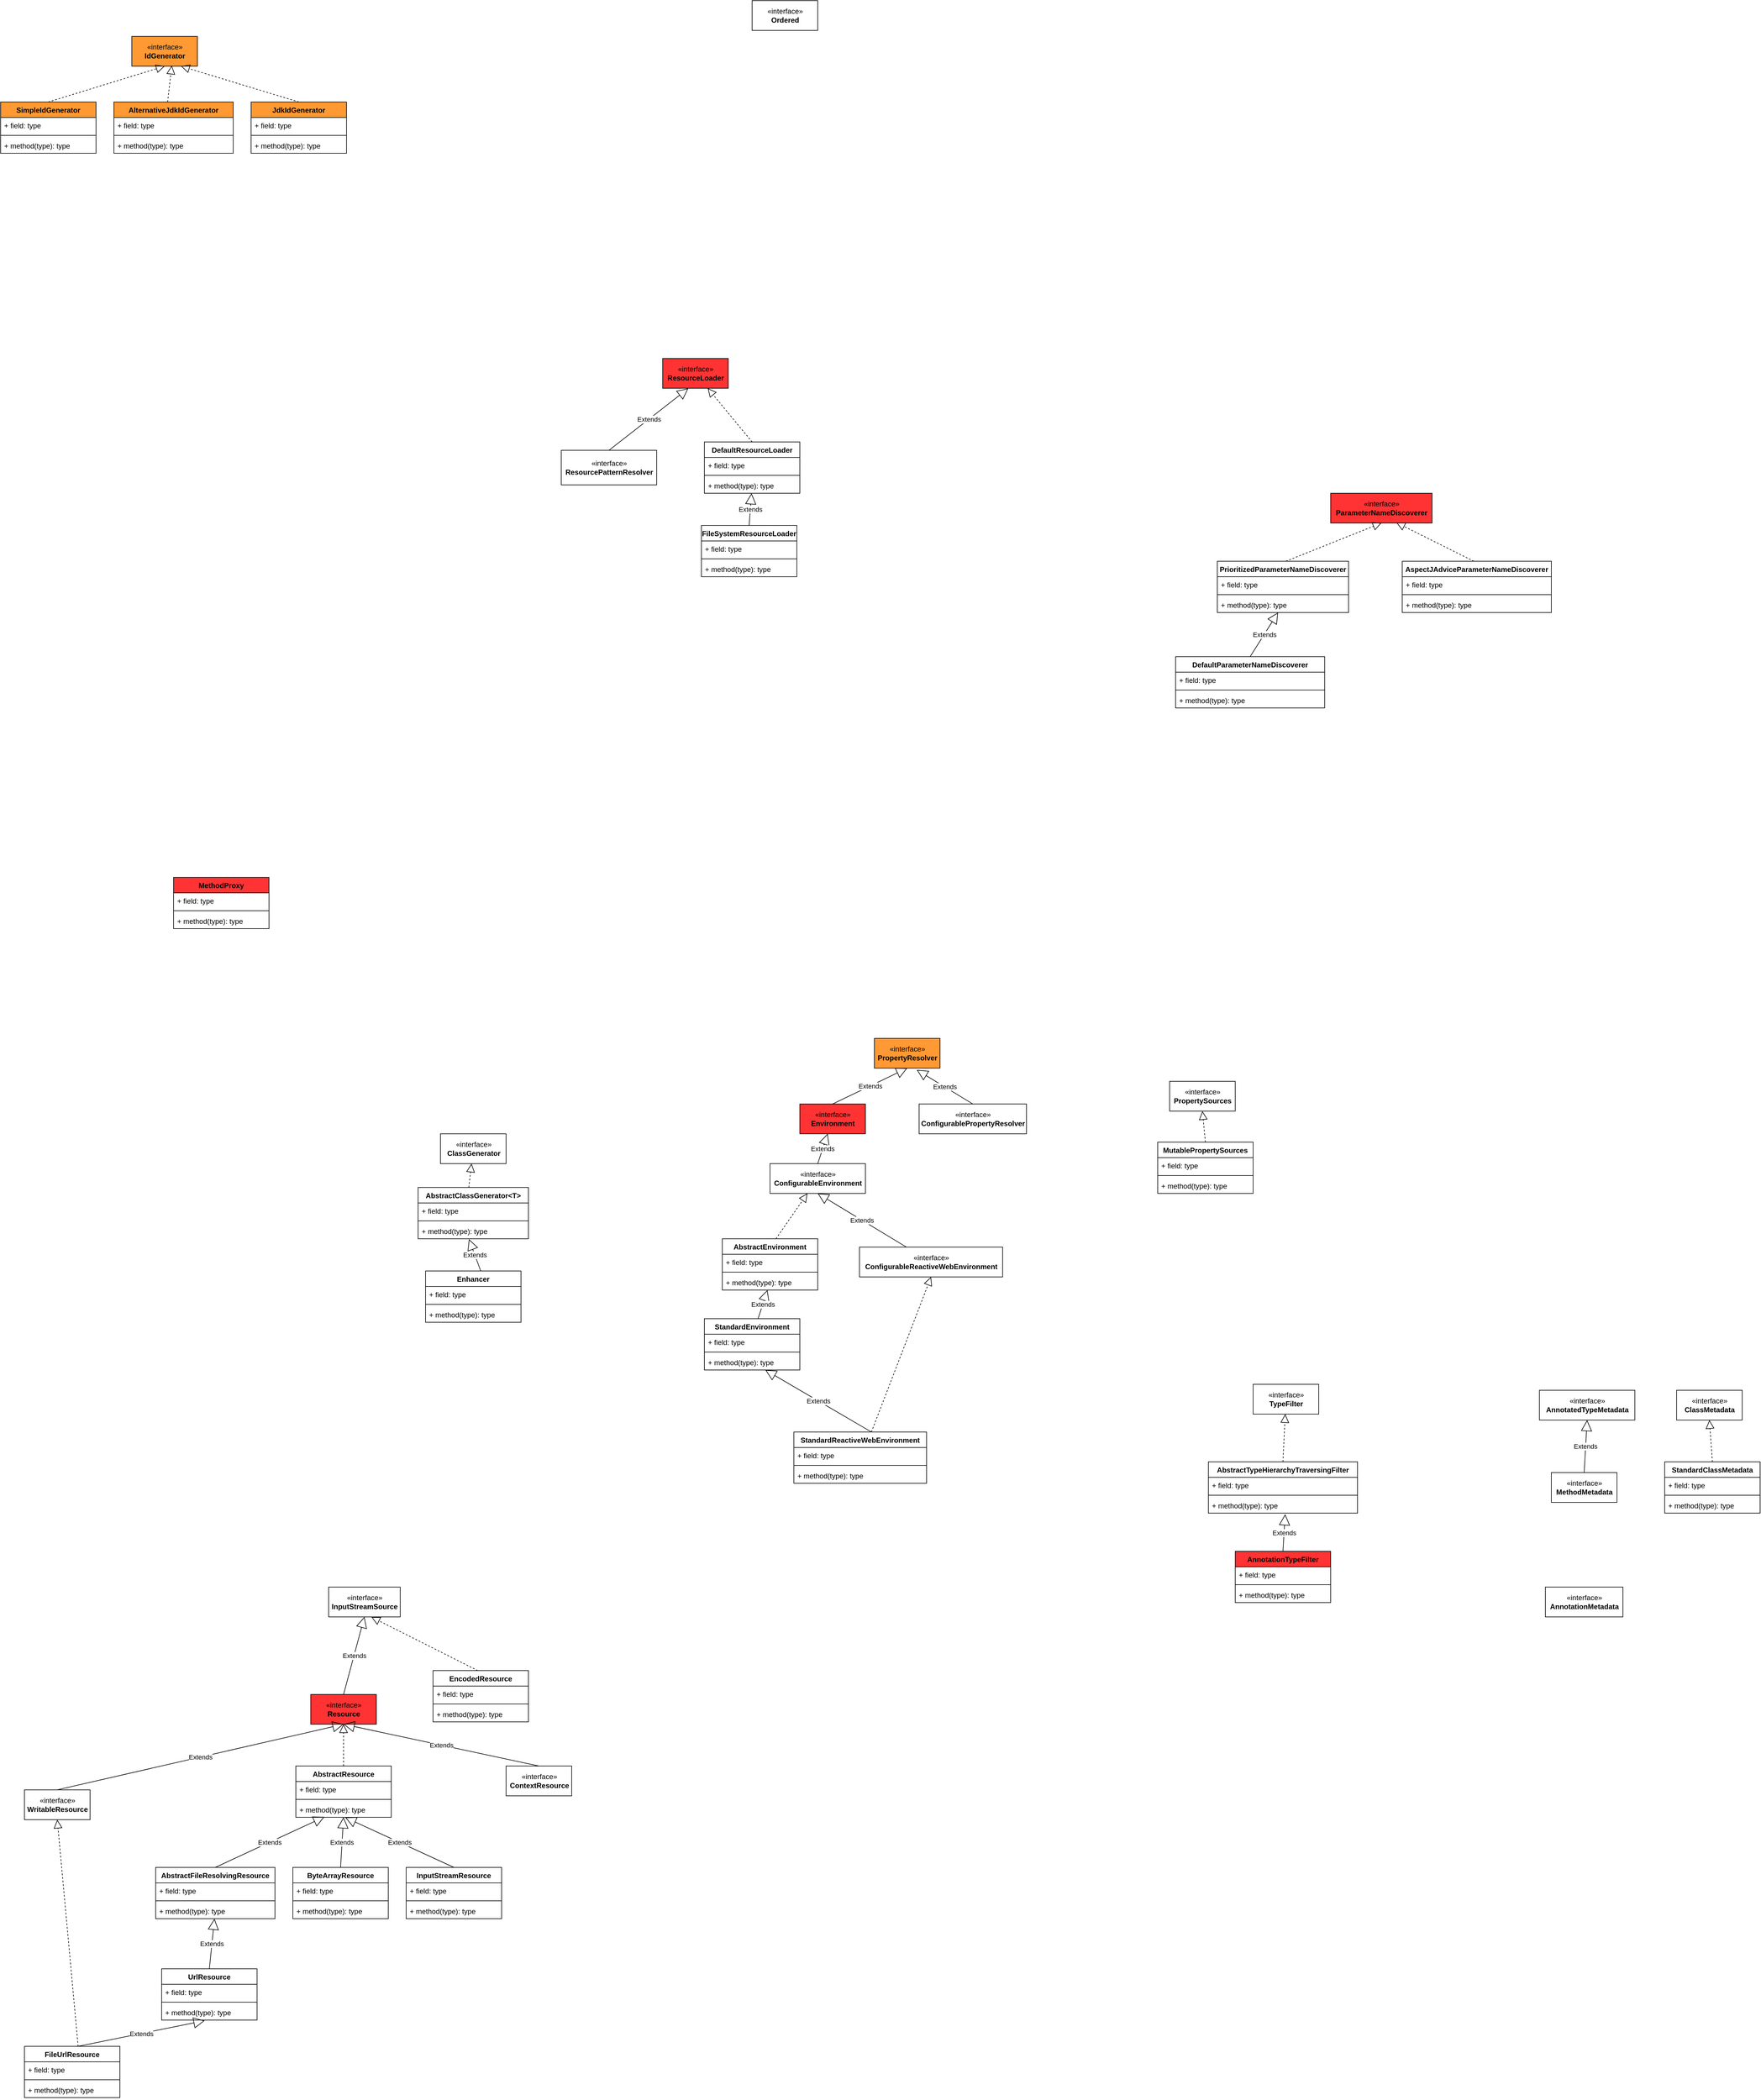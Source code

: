 <mxfile version="13.9.8" type="device" pages="20"><diagram name="1 core" id="HodEBYZkDvPamWEjaWUO"><mxGraphModel dx="1186" dy="592" grid="1" gridSize="10" guides="1" tooltips="1" connect="1" arrows="1" fold="1" page="1" pageScale="1" pageWidth="3300" pageHeight="4681" math="0" shadow="0"><root><mxCell id="0ELVOm7phsxZUnoqhrZr-0"/><mxCell id="0ELVOm7phsxZUnoqhrZr-1" parent="0ELVOm7phsxZUnoqhrZr-0"/><mxCell id="0ELVOm7phsxZUnoqhrZr-2" value="«interface»&lt;br&gt;&lt;b&gt;IdGenerator&lt;/b&gt;" style="html=1;fillColor=#FF9933;" parent="0ELVOm7phsxZUnoqhrZr-1" vertex="1"><mxGeometry x="350" y="130" width="110" height="50" as="geometry"/></mxCell><mxCell id="0ELVOm7phsxZUnoqhrZr-7" value="" style="endArrow=block;dashed=1;endFill=0;endSize=12;html=1;entryX=0.5;entryY=1;entryDx=0;entryDy=0;exitX=0.5;exitY=0;exitDx=0;exitDy=0;" parent="0ELVOm7phsxZUnoqhrZr-1" source="0ELVOm7phsxZUnoqhrZr-3" target="0ELVOm7phsxZUnoqhrZr-2" edge="1"><mxGeometry width="160" relative="1" as="geometry"><mxPoint x="300" y="250" as="sourcePoint"/><mxPoint x="460" y="250" as="targetPoint"/></mxGeometry></mxCell><mxCell id="0ELVOm7phsxZUnoqhrZr-8" value="AlternativeJdkIdGenerator" style="swimlane;fontStyle=1;align=center;verticalAlign=top;childLayout=stackLayout;horizontal=1;startSize=26;horizontalStack=0;resizeParent=1;resizeParentMax=0;resizeLast=0;collapsible=1;marginBottom=0;fillColor=#FF9933;" parent="0ELVOm7phsxZUnoqhrZr-1" vertex="1"><mxGeometry x="320" y="240" width="200" height="86" as="geometry"/></mxCell><mxCell id="0ELVOm7phsxZUnoqhrZr-12" value="" style="endArrow=block;dashed=1;endFill=0;endSize=12;html=1;entryX=0.609;entryY=0.98;entryDx=0;entryDy=0;entryPerimeter=0;" parent="0ELVOm7phsxZUnoqhrZr-8" target="0ELVOm7phsxZUnoqhrZr-2" edge="1"><mxGeometry width="160" relative="1" as="geometry"><mxPoint x="90" as="sourcePoint"/><mxPoint x="250" as="targetPoint"/></mxGeometry></mxCell><mxCell id="0ELVOm7phsxZUnoqhrZr-9" value="+ field: type" style="text;strokeColor=none;fillColor=none;align=left;verticalAlign=top;spacingLeft=4;spacingRight=4;overflow=hidden;rotatable=0;points=[[0,0.5],[1,0.5]];portConstraint=eastwest;" parent="0ELVOm7phsxZUnoqhrZr-8" vertex="1"><mxGeometry y="26" width="200" height="26" as="geometry"/></mxCell><mxCell id="0ELVOm7phsxZUnoqhrZr-10" value="" style="line;strokeWidth=1;fillColor=none;align=left;verticalAlign=middle;spacingTop=-1;spacingLeft=3;spacingRight=3;rotatable=0;labelPosition=right;points=[];portConstraint=eastwest;" parent="0ELVOm7phsxZUnoqhrZr-8" vertex="1"><mxGeometry y="52" width="200" height="8" as="geometry"/></mxCell><mxCell id="0ELVOm7phsxZUnoqhrZr-11" value="+ method(type): type" style="text;strokeColor=none;fillColor=none;align=left;verticalAlign=top;spacingLeft=4;spacingRight=4;overflow=hidden;rotatable=0;points=[[0,0.5],[1,0.5]];portConstraint=eastwest;" parent="0ELVOm7phsxZUnoqhrZr-8" vertex="1"><mxGeometry y="60" width="200" height="26" as="geometry"/></mxCell><mxCell id="0ELVOm7phsxZUnoqhrZr-3" value="SimpleIdGenerator" style="swimlane;fontStyle=1;align=center;verticalAlign=top;childLayout=stackLayout;horizontal=1;startSize=26;horizontalStack=0;resizeParent=1;resizeParentMax=0;resizeLast=0;collapsible=1;marginBottom=0;fillColor=#FF9933;" parent="0ELVOm7phsxZUnoqhrZr-1" vertex="1"><mxGeometry x="130" y="240" width="160" height="86" as="geometry"/></mxCell><mxCell id="0ELVOm7phsxZUnoqhrZr-4" value="+ field: type" style="text;strokeColor=none;fillColor=none;align=left;verticalAlign=top;spacingLeft=4;spacingRight=4;overflow=hidden;rotatable=0;points=[[0,0.5],[1,0.5]];portConstraint=eastwest;" parent="0ELVOm7phsxZUnoqhrZr-3" vertex="1"><mxGeometry y="26" width="160" height="26" as="geometry"/></mxCell><mxCell id="0ELVOm7phsxZUnoqhrZr-5" value="" style="line;strokeWidth=1;fillColor=none;align=left;verticalAlign=middle;spacingTop=-1;spacingLeft=3;spacingRight=3;rotatable=0;labelPosition=right;points=[];portConstraint=eastwest;" parent="0ELVOm7phsxZUnoqhrZr-3" vertex="1"><mxGeometry y="52" width="160" height="8" as="geometry"/></mxCell><mxCell id="0ELVOm7phsxZUnoqhrZr-6" value="+ method(type): type" style="text;strokeColor=none;fillColor=none;align=left;verticalAlign=top;spacingLeft=4;spacingRight=4;overflow=hidden;rotatable=0;points=[[0,0.5],[1,0.5]];portConstraint=eastwest;" parent="0ELVOm7phsxZUnoqhrZr-3" vertex="1"><mxGeometry y="60" width="160" height="26" as="geometry"/></mxCell><mxCell id="0ELVOm7phsxZUnoqhrZr-13" value="JdkIdGenerator" style="swimlane;fontStyle=1;align=center;verticalAlign=top;childLayout=stackLayout;horizontal=1;startSize=26;horizontalStack=0;resizeParent=1;resizeParentMax=0;resizeLast=0;collapsible=1;marginBottom=0;fillColor=#FF9933;" parent="0ELVOm7phsxZUnoqhrZr-1" vertex="1"><mxGeometry x="550" y="240" width="160" height="86" as="geometry"/></mxCell><mxCell id="0ELVOm7phsxZUnoqhrZr-17" value="" style="endArrow=block;dashed=1;endFill=0;endSize=12;html=1;entryX=0.75;entryY=1;entryDx=0;entryDy=0;" parent="0ELVOm7phsxZUnoqhrZr-13" target="0ELVOm7phsxZUnoqhrZr-2" edge="1"><mxGeometry width="160" relative="1" as="geometry"><mxPoint x="80" as="sourcePoint"/><mxPoint x="240" as="targetPoint"/></mxGeometry></mxCell><mxCell id="0ELVOm7phsxZUnoqhrZr-14" value="+ field: type" style="text;strokeColor=none;fillColor=none;align=left;verticalAlign=top;spacingLeft=4;spacingRight=4;overflow=hidden;rotatable=0;points=[[0,0.5],[1,0.5]];portConstraint=eastwest;" parent="0ELVOm7phsxZUnoqhrZr-13" vertex="1"><mxGeometry y="26" width="160" height="26" as="geometry"/></mxCell><mxCell id="0ELVOm7phsxZUnoqhrZr-15" value="" style="line;strokeWidth=1;fillColor=none;align=left;verticalAlign=middle;spacingTop=-1;spacingLeft=3;spacingRight=3;rotatable=0;labelPosition=right;points=[];portConstraint=eastwest;" parent="0ELVOm7phsxZUnoqhrZr-13" vertex="1"><mxGeometry y="52" width="160" height="8" as="geometry"/></mxCell><mxCell id="0ELVOm7phsxZUnoqhrZr-16" value="+ method(type): type" style="text;strokeColor=none;fillColor=none;align=left;verticalAlign=top;spacingLeft=4;spacingRight=4;overflow=hidden;rotatable=0;points=[[0,0.5],[1,0.5]];portConstraint=eastwest;" parent="0ELVOm7phsxZUnoqhrZr-13" vertex="1"><mxGeometry y="60" width="160" height="26" as="geometry"/></mxCell><mxCell id="tazm6mZBr91G18rXfZDd-0" value="«interface»&lt;br&gt;&lt;b&gt;Ordered&lt;/b&gt;" style="html=1;" parent="0ELVOm7phsxZUnoqhrZr-1" vertex="1"><mxGeometry x="1390" y="70" width="110" height="50" as="geometry"/></mxCell><mxCell id="sjSO_sjYsq3f7gJeS3C4-1" value="DefaultResourceLoader" style="swimlane;fontStyle=1;align=center;verticalAlign=top;childLayout=stackLayout;horizontal=1;startSize=26;horizontalStack=0;resizeParent=1;resizeParentMax=0;resizeLast=0;collapsible=1;marginBottom=0;fillColor=#FFFFFF;" parent="0ELVOm7phsxZUnoqhrZr-1" vertex="1"><mxGeometry x="1310" y="810" width="160" height="86" as="geometry"/></mxCell><mxCell id="sjSO_sjYsq3f7gJeS3C4-6" value="" style="endArrow=block;dashed=1;endFill=0;endSize=12;html=1;" parent="sjSO_sjYsq3f7gJeS3C4-1" target="sjSO_sjYsq3f7gJeS3C4-5" edge="1"><mxGeometry width="160" relative="1" as="geometry"><mxPoint x="80" as="sourcePoint"/><mxPoint x="240" as="targetPoint"/></mxGeometry></mxCell><mxCell id="sjSO_sjYsq3f7gJeS3C4-2" value="+ field: type" style="text;strokeColor=none;fillColor=none;align=left;verticalAlign=top;spacingLeft=4;spacingRight=4;overflow=hidden;rotatable=0;points=[[0,0.5],[1,0.5]];portConstraint=eastwest;" parent="sjSO_sjYsq3f7gJeS3C4-1" vertex="1"><mxGeometry y="26" width="160" height="26" as="geometry"/></mxCell><mxCell id="sjSO_sjYsq3f7gJeS3C4-3" value="" style="line;strokeWidth=1;fillColor=none;align=left;verticalAlign=middle;spacingTop=-1;spacingLeft=3;spacingRight=3;rotatable=0;labelPosition=right;points=[];portConstraint=eastwest;" parent="sjSO_sjYsq3f7gJeS3C4-1" vertex="1"><mxGeometry y="52" width="160" height="8" as="geometry"/></mxCell><mxCell id="sjSO_sjYsq3f7gJeS3C4-4" value="+ method(type): type" style="text;strokeColor=none;fillColor=none;align=left;verticalAlign=top;spacingLeft=4;spacingRight=4;overflow=hidden;rotatable=0;points=[[0,0.5],[1,0.5]];portConstraint=eastwest;" parent="sjSO_sjYsq3f7gJeS3C4-1" vertex="1"><mxGeometry y="60" width="160" height="26" as="geometry"/></mxCell><mxCell id="sjSO_sjYsq3f7gJeS3C4-5" value="«interface»&lt;br&gt;&lt;b&gt;ResourceLoader&lt;/b&gt;" style="html=1;fillColor=#FF3333;" parent="0ELVOm7phsxZUnoqhrZr-1" vertex="1"><mxGeometry x="1240" y="670" width="110" height="50" as="geometry"/></mxCell><mxCell id="sjSO_sjYsq3f7gJeS3C4-7" value="FileSystemResourceLoader" style="swimlane;fontStyle=1;align=center;verticalAlign=top;childLayout=stackLayout;horizontal=1;startSize=26;horizontalStack=0;resizeParent=1;resizeParentMax=0;resizeLast=0;collapsible=1;marginBottom=0;fillColor=#FFFFFF;" parent="0ELVOm7phsxZUnoqhrZr-1" vertex="1"><mxGeometry x="1305" y="950" width="160" height="86" as="geometry"/></mxCell><mxCell id="sjSO_sjYsq3f7gJeS3C4-8" value="+ field: type" style="text;strokeColor=none;fillColor=none;align=left;verticalAlign=top;spacingLeft=4;spacingRight=4;overflow=hidden;rotatable=0;points=[[0,0.5],[1,0.5]];portConstraint=eastwest;" parent="sjSO_sjYsq3f7gJeS3C4-7" vertex="1"><mxGeometry y="26" width="160" height="26" as="geometry"/></mxCell><mxCell id="sjSO_sjYsq3f7gJeS3C4-9" value="" style="line;strokeWidth=1;fillColor=none;align=left;verticalAlign=middle;spacingTop=-1;spacingLeft=3;spacingRight=3;rotatable=0;labelPosition=right;points=[];portConstraint=eastwest;" parent="sjSO_sjYsq3f7gJeS3C4-7" vertex="1"><mxGeometry y="52" width="160" height="8" as="geometry"/></mxCell><mxCell id="sjSO_sjYsq3f7gJeS3C4-10" value="+ method(type): type" style="text;strokeColor=none;fillColor=none;align=left;verticalAlign=top;spacingLeft=4;spacingRight=4;overflow=hidden;rotatable=0;points=[[0,0.5],[1,0.5]];portConstraint=eastwest;" parent="sjSO_sjYsq3f7gJeS3C4-7" vertex="1"><mxGeometry y="60" width="160" height="26" as="geometry"/></mxCell><mxCell id="sjSO_sjYsq3f7gJeS3C4-11" value="Extends" style="endArrow=block;endSize=16;endFill=0;html=1;exitX=0.5;exitY=0;exitDx=0;exitDy=0;" parent="0ELVOm7phsxZUnoqhrZr-1" source="sjSO_sjYsq3f7gJeS3C4-7" target="sjSO_sjYsq3f7gJeS3C4-4" edge="1"><mxGeometry width="160" relative="1" as="geometry"><mxPoint x="1390" y="1010" as="sourcePoint"/><mxPoint x="1550" y="1010" as="targetPoint"/></mxGeometry></mxCell><mxCell id="4qazWlPlOK9gtpa-6WsI-0" value="«interface»&lt;br&gt;&lt;b&gt;ParameterNameDiscoverer&lt;/b&gt;" style="html=1;fillColor=#FF3333;" parent="0ELVOm7phsxZUnoqhrZr-1" vertex="1"><mxGeometry x="2360" y="896" width="170" height="50" as="geometry"/></mxCell><mxCell id="4qazWlPlOK9gtpa-6WsI-1" value="DefaultParameterNameDiscoverer" style="swimlane;fontStyle=1;align=center;verticalAlign=top;childLayout=stackLayout;horizontal=1;startSize=26;horizontalStack=0;resizeParent=1;resizeParentMax=0;resizeLast=0;collapsible=1;marginBottom=0;fillColor=#FFFFFF;" parent="0ELVOm7phsxZUnoqhrZr-1" vertex="1"><mxGeometry x="2100" y="1170" width="250" height="86" as="geometry"/></mxCell><mxCell id="4qazWlPlOK9gtpa-6WsI-10" value="Extends" style="endArrow=block;endSize=16;endFill=0;html=1;" parent="4qazWlPlOK9gtpa-6WsI-1" target="4qazWlPlOK9gtpa-6WsI-8" edge="1"><mxGeometry width="160" relative="1" as="geometry"><mxPoint x="125" as="sourcePoint"/><mxPoint x="285" as="targetPoint"/></mxGeometry></mxCell><mxCell id="4qazWlPlOK9gtpa-6WsI-2" value="+ field: type" style="text;strokeColor=none;fillColor=none;align=left;verticalAlign=top;spacingLeft=4;spacingRight=4;overflow=hidden;rotatable=0;points=[[0,0.5],[1,0.5]];portConstraint=eastwest;" parent="4qazWlPlOK9gtpa-6WsI-1" vertex="1"><mxGeometry y="26" width="250" height="26" as="geometry"/></mxCell><mxCell id="4qazWlPlOK9gtpa-6WsI-3" value="" style="line;strokeWidth=1;fillColor=none;align=left;verticalAlign=middle;spacingTop=-1;spacingLeft=3;spacingRight=3;rotatable=0;labelPosition=right;points=[];portConstraint=eastwest;" parent="4qazWlPlOK9gtpa-6WsI-1" vertex="1"><mxGeometry y="52" width="250" height="8" as="geometry"/></mxCell><mxCell id="4qazWlPlOK9gtpa-6WsI-4" value="+ method(type): type" style="text;strokeColor=none;fillColor=none;align=left;verticalAlign=top;spacingLeft=4;spacingRight=4;overflow=hidden;rotatable=0;points=[[0,0.5],[1,0.5]];portConstraint=eastwest;" parent="4qazWlPlOK9gtpa-6WsI-1" vertex="1"><mxGeometry y="60" width="250" height="26" as="geometry"/></mxCell><mxCell id="4qazWlPlOK9gtpa-6WsI-5" value="PrioritizedParameterNameDiscoverer" style="swimlane;fontStyle=1;align=center;verticalAlign=top;childLayout=stackLayout;horizontal=1;startSize=26;horizontalStack=0;resizeParent=1;resizeParentMax=0;resizeLast=0;collapsible=1;marginBottom=0;fillColor=#FFFFFF;" parent="0ELVOm7phsxZUnoqhrZr-1" vertex="1"><mxGeometry x="2170" y="1010" width="220" height="86" as="geometry"/></mxCell><mxCell id="4qazWlPlOK9gtpa-6WsI-9" value="" style="endArrow=block;dashed=1;endFill=0;endSize=12;html=1;entryX=0.5;entryY=1;entryDx=0;entryDy=0;" parent="4qazWlPlOK9gtpa-6WsI-5" target="4qazWlPlOK9gtpa-6WsI-0" edge="1"><mxGeometry width="160" relative="1" as="geometry"><mxPoint x="115" as="sourcePoint"/><mxPoint x="275" as="targetPoint"/></mxGeometry></mxCell><mxCell id="4qazWlPlOK9gtpa-6WsI-6" value="+ field: type" style="text;strokeColor=none;fillColor=none;align=left;verticalAlign=top;spacingLeft=4;spacingRight=4;overflow=hidden;rotatable=0;points=[[0,0.5],[1,0.5]];portConstraint=eastwest;" parent="4qazWlPlOK9gtpa-6WsI-5" vertex="1"><mxGeometry y="26" width="220" height="26" as="geometry"/></mxCell><mxCell id="4qazWlPlOK9gtpa-6WsI-7" value="" style="line;strokeWidth=1;fillColor=none;align=left;verticalAlign=middle;spacingTop=-1;spacingLeft=3;spacingRight=3;rotatable=0;labelPosition=right;points=[];portConstraint=eastwest;" parent="4qazWlPlOK9gtpa-6WsI-5" vertex="1"><mxGeometry y="52" width="220" height="8" as="geometry"/></mxCell><mxCell id="4qazWlPlOK9gtpa-6WsI-8" value="+ method(type): type" style="text;strokeColor=none;fillColor=none;align=left;verticalAlign=top;spacingLeft=4;spacingRight=4;overflow=hidden;rotatable=0;points=[[0,0.5],[1,0.5]];portConstraint=eastwest;" parent="4qazWlPlOK9gtpa-6WsI-5" vertex="1"><mxGeometry y="60" width="220" height="26" as="geometry"/></mxCell><mxCell id="4qazWlPlOK9gtpa-6WsI-11" value="AspectJAdviceParameterNameDiscoverer" style="swimlane;fontStyle=1;align=center;verticalAlign=top;childLayout=stackLayout;horizontal=1;startSize=26;horizontalStack=0;resizeParent=1;resizeParentMax=0;resizeLast=0;collapsible=1;marginBottom=0;fillColor=#FFFFFF;" parent="0ELVOm7phsxZUnoqhrZr-1" vertex="1"><mxGeometry x="2480" y="1010" width="250" height="86" as="geometry"/></mxCell><mxCell id="4qazWlPlOK9gtpa-6WsI-16" value="" style="endArrow=block;dashed=1;endFill=0;endSize=12;html=1;entryX=0.649;entryY=0.987;entryDx=0;entryDy=0;entryPerimeter=0;" parent="4qazWlPlOK9gtpa-6WsI-11" target="4qazWlPlOK9gtpa-6WsI-0" edge="1"><mxGeometry width="160" relative="1" as="geometry"><mxPoint x="120" as="sourcePoint"/><mxPoint x="280" as="targetPoint"/></mxGeometry></mxCell><mxCell id="4qazWlPlOK9gtpa-6WsI-12" value="+ field: type" style="text;strokeColor=none;fillColor=none;align=left;verticalAlign=top;spacingLeft=4;spacingRight=4;overflow=hidden;rotatable=0;points=[[0,0.5],[1,0.5]];portConstraint=eastwest;" parent="4qazWlPlOK9gtpa-6WsI-11" vertex="1"><mxGeometry y="26" width="250" height="26" as="geometry"/></mxCell><mxCell id="4qazWlPlOK9gtpa-6WsI-13" value="" style="line;strokeWidth=1;fillColor=none;align=left;verticalAlign=middle;spacingTop=-1;spacingLeft=3;spacingRight=3;rotatable=0;labelPosition=right;points=[];portConstraint=eastwest;" parent="4qazWlPlOK9gtpa-6WsI-11" vertex="1"><mxGeometry y="52" width="250" height="8" as="geometry"/></mxCell><mxCell id="4qazWlPlOK9gtpa-6WsI-14" value="+ method(type): type" style="text;strokeColor=none;fillColor=none;align=left;verticalAlign=top;spacingLeft=4;spacingRight=4;overflow=hidden;rotatable=0;points=[[0,0.5],[1,0.5]];portConstraint=eastwest;" parent="4qazWlPlOK9gtpa-6WsI-11" vertex="1"><mxGeometry y="60" width="250" height="26" as="geometry"/></mxCell><mxCell id="OdPZMVR09YsFSpoIEmr7-0" value="MethodProxy" style="swimlane;fontStyle=1;align=center;verticalAlign=top;childLayout=stackLayout;horizontal=1;startSize=26;horizontalStack=0;resizeParent=1;resizeParentMax=0;resizeLast=0;collapsible=1;marginBottom=0;fillColor=#FF3333;" parent="0ELVOm7phsxZUnoqhrZr-1" vertex="1"><mxGeometry x="420" y="1540" width="160" height="86" as="geometry"/></mxCell><mxCell id="OdPZMVR09YsFSpoIEmr7-1" value="+ field: type" style="text;strokeColor=none;fillColor=none;align=left;verticalAlign=top;spacingLeft=4;spacingRight=4;overflow=hidden;rotatable=0;points=[[0,0.5],[1,0.5]];portConstraint=eastwest;" parent="OdPZMVR09YsFSpoIEmr7-0" vertex="1"><mxGeometry y="26" width="160" height="26" as="geometry"/></mxCell><mxCell id="OdPZMVR09YsFSpoIEmr7-2" value="" style="line;strokeWidth=1;fillColor=none;align=left;verticalAlign=middle;spacingTop=-1;spacingLeft=3;spacingRight=3;rotatable=0;labelPosition=right;points=[];portConstraint=eastwest;" parent="OdPZMVR09YsFSpoIEmr7-0" vertex="1"><mxGeometry y="52" width="160" height="8" as="geometry"/></mxCell><mxCell id="OdPZMVR09YsFSpoIEmr7-3" value="+ method(type): type" style="text;strokeColor=none;fillColor=none;align=left;verticalAlign=top;spacingLeft=4;spacingRight=4;overflow=hidden;rotatable=0;points=[[0,0.5],[1,0.5]];portConstraint=eastwest;" parent="OdPZMVR09YsFSpoIEmr7-0" vertex="1"><mxGeometry y="60" width="160" height="26" as="geometry"/></mxCell><mxCell id="OdPZMVR09YsFSpoIEmr7-4" value="«interface»&lt;br&gt;&lt;b&gt;ClassGenerator&lt;/b&gt;" style="html=1;fillColor=#FFFFFF;" parent="0ELVOm7phsxZUnoqhrZr-1" vertex="1"><mxGeometry x="867.5" y="1970" width="110" height="50" as="geometry"/></mxCell><mxCell id="OdPZMVR09YsFSpoIEmr7-5" value="AbstractClassGenerator&lt;T&gt;" style="swimlane;fontStyle=1;align=center;verticalAlign=top;childLayout=stackLayout;horizontal=1;startSize=26;horizontalStack=0;resizeParent=1;resizeParentMax=0;resizeLast=0;collapsible=1;marginBottom=0;fillColor=#FFFFFF;" parent="0ELVOm7phsxZUnoqhrZr-1" vertex="1"><mxGeometry x="830" y="2060" width="185" height="86" as="geometry"/></mxCell><mxCell id="OdPZMVR09YsFSpoIEmr7-9" value="" style="endArrow=block;dashed=1;endFill=0;endSize=12;html=1;" parent="OdPZMVR09YsFSpoIEmr7-5" target="OdPZMVR09YsFSpoIEmr7-4" edge="1"><mxGeometry width="160" relative="1" as="geometry"><mxPoint x="85" as="sourcePoint"/><mxPoint x="245" as="targetPoint"/></mxGeometry></mxCell><mxCell id="OdPZMVR09YsFSpoIEmr7-6" value="+ field: type" style="text;strokeColor=none;fillColor=none;align=left;verticalAlign=top;spacingLeft=4;spacingRight=4;overflow=hidden;rotatable=0;points=[[0,0.5],[1,0.5]];portConstraint=eastwest;" parent="OdPZMVR09YsFSpoIEmr7-5" vertex="1"><mxGeometry y="26" width="185" height="26" as="geometry"/></mxCell><mxCell id="OdPZMVR09YsFSpoIEmr7-7" value="" style="line;strokeWidth=1;fillColor=none;align=left;verticalAlign=middle;spacingTop=-1;spacingLeft=3;spacingRight=3;rotatable=0;labelPosition=right;points=[];portConstraint=eastwest;" parent="OdPZMVR09YsFSpoIEmr7-5" vertex="1"><mxGeometry y="52" width="185" height="8" as="geometry"/></mxCell><mxCell id="OdPZMVR09YsFSpoIEmr7-8" value="+ method(type): type" style="text;strokeColor=none;fillColor=none;align=left;verticalAlign=top;spacingLeft=4;spacingRight=4;overflow=hidden;rotatable=0;points=[[0,0.5],[1,0.5]];portConstraint=eastwest;" parent="OdPZMVR09YsFSpoIEmr7-5" vertex="1"><mxGeometry y="60" width="185" height="26" as="geometry"/></mxCell><mxCell id="OdPZMVR09YsFSpoIEmr7-10" value="Enhancer" style="swimlane;fontStyle=1;align=center;verticalAlign=top;childLayout=stackLayout;horizontal=1;startSize=26;horizontalStack=0;resizeParent=1;resizeParentMax=0;resizeLast=0;collapsible=1;marginBottom=0;fillColor=#FFFFFF;" parent="0ELVOm7phsxZUnoqhrZr-1" vertex="1"><mxGeometry x="842.5" y="2200" width="160" height="86" as="geometry"/></mxCell><mxCell id="OdPZMVR09YsFSpoIEmr7-14" value="Extends" style="endArrow=block;endSize=16;endFill=0;html=1;entryX=0.461;entryY=1.024;entryDx=0;entryDy=0;entryPerimeter=0;" parent="OdPZMVR09YsFSpoIEmr7-10" target="OdPZMVR09YsFSpoIEmr7-8" edge="1"><mxGeometry width="160" relative="1" as="geometry"><mxPoint x="92.5" as="sourcePoint"/><mxPoint x="252.5" as="targetPoint"/></mxGeometry></mxCell><mxCell id="OdPZMVR09YsFSpoIEmr7-11" value="+ field: type" style="text;strokeColor=none;fillColor=none;align=left;verticalAlign=top;spacingLeft=4;spacingRight=4;overflow=hidden;rotatable=0;points=[[0,0.5],[1,0.5]];portConstraint=eastwest;" parent="OdPZMVR09YsFSpoIEmr7-10" vertex="1"><mxGeometry y="26" width="160" height="26" as="geometry"/></mxCell><mxCell id="OdPZMVR09YsFSpoIEmr7-12" value="" style="line;strokeWidth=1;fillColor=none;align=left;verticalAlign=middle;spacingTop=-1;spacingLeft=3;spacingRight=3;rotatable=0;labelPosition=right;points=[];portConstraint=eastwest;" parent="OdPZMVR09YsFSpoIEmr7-10" vertex="1"><mxGeometry y="52" width="160" height="8" as="geometry"/></mxCell><mxCell id="OdPZMVR09YsFSpoIEmr7-13" value="+ method(type): type" style="text;strokeColor=none;fillColor=none;align=left;verticalAlign=top;spacingLeft=4;spacingRight=4;overflow=hidden;rotatable=0;points=[[0,0.5],[1,0.5]];portConstraint=eastwest;" parent="OdPZMVR09YsFSpoIEmr7-10" vertex="1"><mxGeometry y="60" width="160" height="26" as="geometry"/></mxCell><mxCell id="_J2xheluPi4HWHHrYkfQ-8" value="«interface»&lt;br&gt;&lt;b&gt;ResourcePatternResolver&lt;/b&gt;" style="html=1;fillColor=#FFFFFF;" parent="0ELVOm7phsxZUnoqhrZr-1" vertex="1"><mxGeometry x="1070" y="824" width="160" height="58" as="geometry"/></mxCell><mxCell id="_J2xheluPi4HWHHrYkfQ-9" value="Extends" style="endArrow=block;endSize=16;endFill=0;html=1;entryX=0.39;entryY=1.007;entryDx=0;entryDy=0;entryPerimeter=0;exitX=0.5;exitY=0;exitDx=0;exitDy=0;" parent="0ELVOm7phsxZUnoqhrZr-1" source="_J2xheluPi4HWHHrYkfQ-8" target="sjSO_sjYsq3f7gJeS3C4-5" edge="1"><mxGeometry width="160" relative="1" as="geometry"><mxPoint x="1150" y="810" as="sourcePoint"/><mxPoint x="1310" y="810" as="targetPoint"/></mxGeometry></mxCell><mxCell id="CBpK6n0tl9WrmaX_iVSI-0" value="«interface»&lt;br&gt;&lt;b&gt;Environment&lt;/b&gt;" style="html=1;fillColor=#FF3333;" parent="0ELVOm7phsxZUnoqhrZr-1" vertex="1"><mxGeometry x="1470" y="1920" width="110" height="50" as="geometry"/></mxCell><mxCell id="CBpK6n0tl9WrmaX_iVSI-1" value="«interface»&lt;br&gt;&lt;b&gt;PropertyResolver&lt;/b&gt;" style="html=1;fillColor=#FF9933;" parent="0ELVOm7phsxZUnoqhrZr-1" vertex="1"><mxGeometry x="1595" y="1810" width="110" height="50" as="geometry"/></mxCell><mxCell id="CBpK6n0tl9WrmaX_iVSI-2" value="Extends" style="endArrow=block;endSize=16;endFill=0;html=1;entryX=0.5;entryY=1;entryDx=0;entryDy=0;exitX=0.5;exitY=0;exitDx=0;exitDy=0;" parent="0ELVOm7phsxZUnoqhrZr-1" source="CBpK6n0tl9WrmaX_iVSI-0" target="CBpK6n0tl9WrmaX_iVSI-1" edge="1"><mxGeometry width="160" relative="1" as="geometry"><mxPoint x="1600" y="1900" as="sourcePoint"/><mxPoint x="1760" y="1900" as="targetPoint"/></mxGeometry></mxCell><mxCell id="CBpK6n0tl9WrmaX_iVSI-7" value="«interface»&lt;br&gt;&lt;span style=&quot;font-weight: 700&quot;&gt;ConfigurableEnvironment&lt;/span&gt;" style="html=1;fillColor=#FFFFFF;" parent="0ELVOm7phsxZUnoqhrZr-1" vertex="1"><mxGeometry x="1420" y="2020" width="160" height="50" as="geometry"/></mxCell><mxCell id="CBpK6n0tl9WrmaX_iVSI-8" value="Extends" style="endArrow=block;endSize=16;endFill=0;html=1;exitX=0.5;exitY=0;exitDx=0;exitDy=0;" parent="0ELVOm7phsxZUnoqhrZr-1" source="CBpK6n0tl9WrmaX_iVSI-7" target="CBpK6n0tl9WrmaX_iVSI-0" edge="1"><mxGeometry width="160" relative="1" as="geometry"><mxPoint x="1580" y="2040" as="sourcePoint"/><mxPoint x="1740" y="2040" as="targetPoint"/></mxGeometry></mxCell><mxCell id="CBpK6n0tl9WrmaX_iVSI-9" value="«interface»&lt;br&gt;&lt;b&gt;ConfigurablePropertyResolver&lt;/b&gt;" style="html=1;fillColor=#FFFFFF;" parent="0ELVOm7phsxZUnoqhrZr-1" vertex="1"><mxGeometry x="1670" y="1920" width="180" height="50" as="geometry"/></mxCell><mxCell id="CBpK6n0tl9WrmaX_iVSI-10" value="Extends" style="endArrow=block;endSize=16;endFill=0;html=1;entryX=0.647;entryY=1.057;entryDx=0;entryDy=0;entryPerimeter=0;exitX=0.5;exitY=0;exitDx=0;exitDy=0;" parent="0ELVOm7phsxZUnoqhrZr-1" source="CBpK6n0tl9WrmaX_iVSI-9" target="CBpK6n0tl9WrmaX_iVSI-1" edge="1"><mxGeometry width="160" relative="1" as="geometry"><mxPoint x="1770" y="1910" as="sourcePoint"/><mxPoint x="1930" y="1910" as="targetPoint"/></mxGeometry></mxCell><mxCell id="CBpK6n0tl9WrmaX_iVSI-11" value="«interface»&lt;br&gt;&lt;b&gt;PropertySources&lt;/b&gt;" style="html=1;fillColor=#FFFFFF;" parent="0ELVOm7phsxZUnoqhrZr-1" vertex="1"><mxGeometry x="2090" y="1882" width="110" height="50" as="geometry"/></mxCell><mxCell id="CBpK6n0tl9WrmaX_iVSI-12" value="AbstractEnvironment" style="swimlane;fontStyle=1;align=center;verticalAlign=top;childLayout=stackLayout;horizontal=1;startSize=26;horizontalStack=0;resizeParent=1;resizeParentMax=0;resizeLast=0;collapsible=1;marginBottom=0;fillColor=#FFFFFF;" parent="0ELVOm7phsxZUnoqhrZr-1" vertex="1"><mxGeometry x="1340" y="2146" width="160" height="86" as="geometry"/></mxCell><mxCell id="CBpK6n0tl9WrmaX_iVSI-17" value="" style="endArrow=block;dashed=1;endFill=0;endSize=12;html=1;" parent="CBpK6n0tl9WrmaX_iVSI-12" target="CBpK6n0tl9WrmaX_iVSI-7" edge="1"><mxGeometry width="160" relative="1" as="geometry"><mxPoint x="90" as="sourcePoint"/><mxPoint x="250" as="targetPoint"/></mxGeometry></mxCell><mxCell id="CBpK6n0tl9WrmaX_iVSI-13" value="+ field: type" style="text;strokeColor=none;fillColor=none;align=left;verticalAlign=top;spacingLeft=4;spacingRight=4;overflow=hidden;rotatable=0;points=[[0,0.5],[1,0.5]];portConstraint=eastwest;" parent="CBpK6n0tl9WrmaX_iVSI-12" vertex="1"><mxGeometry y="26" width="160" height="26" as="geometry"/></mxCell><mxCell id="CBpK6n0tl9WrmaX_iVSI-14" value="" style="line;strokeWidth=1;fillColor=none;align=left;verticalAlign=middle;spacingTop=-1;spacingLeft=3;spacingRight=3;rotatable=0;labelPosition=right;points=[];portConstraint=eastwest;" parent="CBpK6n0tl9WrmaX_iVSI-12" vertex="1"><mxGeometry y="52" width="160" height="8" as="geometry"/></mxCell><mxCell id="CBpK6n0tl9WrmaX_iVSI-15" value="+ method(type): type" style="text;strokeColor=none;fillColor=none;align=left;verticalAlign=top;spacingLeft=4;spacingRight=4;overflow=hidden;rotatable=0;points=[[0,0.5],[1,0.5]];portConstraint=eastwest;" parent="CBpK6n0tl9WrmaX_iVSI-12" vertex="1"><mxGeometry y="60" width="160" height="26" as="geometry"/></mxCell><mxCell id="CBpK6n0tl9WrmaX_iVSI-18" value="StandardEnvironment" style="swimlane;fontStyle=1;align=center;verticalAlign=top;childLayout=stackLayout;horizontal=1;startSize=26;horizontalStack=0;resizeParent=1;resizeParentMax=0;resizeLast=0;collapsible=1;marginBottom=0;fillColor=#FFFFFF;" parent="0ELVOm7phsxZUnoqhrZr-1" vertex="1"><mxGeometry x="1310" y="2280" width="160" height="86" as="geometry"/></mxCell><mxCell id="CBpK6n0tl9WrmaX_iVSI-22" value="Extends" style="endArrow=block;endSize=16;endFill=0;html=1;" parent="CBpK6n0tl9WrmaX_iVSI-18" target="CBpK6n0tl9WrmaX_iVSI-15" edge="1"><mxGeometry width="160" relative="1" as="geometry"><mxPoint x="90" as="sourcePoint"/><mxPoint x="250" as="targetPoint"/></mxGeometry></mxCell><mxCell id="CBpK6n0tl9WrmaX_iVSI-19" value="+ field: type" style="text;strokeColor=none;fillColor=none;align=left;verticalAlign=top;spacingLeft=4;spacingRight=4;overflow=hidden;rotatable=0;points=[[0,0.5],[1,0.5]];portConstraint=eastwest;" parent="CBpK6n0tl9WrmaX_iVSI-18" vertex="1"><mxGeometry y="26" width="160" height="26" as="geometry"/></mxCell><mxCell id="CBpK6n0tl9WrmaX_iVSI-20" value="" style="line;strokeWidth=1;fillColor=none;align=left;verticalAlign=middle;spacingTop=-1;spacingLeft=3;spacingRight=3;rotatable=0;labelPosition=right;points=[];portConstraint=eastwest;" parent="CBpK6n0tl9WrmaX_iVSI-18" vertex="1"><mxGeometry y="52" width="160" height="8" as="geometry"/></mxCell><mxCell id="CBpK6n0tl9WrmaX_iVSI-21" value="+ method(type): type" style="text;strokeColor=none;fillColor=none;align=left;verticalAlign=top;spacingLeft=4;spacingRight=4;overflow=hidden;rotatable=0;points=[[0,0.5],[1,0.5]];portConstraint=eastwest;" parent="CBpK6n0tl9WrmaX_iVSI-18" vertex="1"><mxGeometry y="60" width="160" height="26" as="geometry"/></mxCell><mxCell id="CBpK6n0tl9WrmaX_iVSI-23" value="StandardReactiveWebEnvironment" style="swimlane;fontStyle=1;align=center;verticalAlign=top;childLayout=stackLayout;horizontal=1;startSize=26;horizontalStack=0;resizeParent=1;resizeParentMax=0;resizeLast=0;collapsible=1;marginBottom=0;fillColor=#FFFFFF;" parent="0ELVOm7phsxZUnoqhrZr-1" vertex="1"><mxGeometry x="1460" y="2470" width="222.5" height="86" as="geometry"/></mxCell><mxCell id="CBpK6n0tl9WrmaX_iVSI-27" value="Extends" style="endArrow=block;endSize=16;endFill=0;html=1;" parent="CBpK6n0tl9WrmaX_iVSI-23" target="CBpK6n0tl9WrmaX_iVSI-21" edge="1"><mxGeometry width="160" relative="1" as="geometry"><mxPoint x="130" as="sourcePoint"/><mxPoint x="290" as="targetPoint"/></mxGeometry></mxCell><mxCell id="CBpK6n0tl9WrmaX_iVSI-30" value="" style="endArrow=block;dashed=1;endFill=0;endSize=12;html=1;entryX=0.5;entryY=1;entryDx=0;entryDy=0;" parent="CBpK6n0tl9WrmaX_iVSI-23" target="CBpK6n0tl9WrmaX_iVSI-28" edge="1"><mxGeometry width="160" relative="1" as="geometry"><mxPoint x="130" as="sourcePoint"/><mxPoint x="290" as="targetPoint"/></mxGeometry></mxCell><mxCell id="CBpK6n0tl9WrmaX_iVSI-24" value="+ field: type" style="text;strokeColor=none;fillColor=none;align=left;verticalAlign=top;spacingLeft=4;spacingRight=4;overflow=hidden;rotatable=0;points=[[0,0.5],[1,0.5]];portConstraint=eastwest;" parent="CBpK6n0tl9WrmaX_iVSI-23" vertex="1"><mxGeometry y="26" width="222.5" height="26" as="geometry"/></mxCell><mxCell id="CBpK6n0tl9WrmaX_iVSI-25" value="" style="line;strokeWidth=1;fillColor=none;align=left;verticalAlign=middle;spacingTop=-1;spacingLeft=3;spacingRight=3;rotatable=0;labelPosition=right;points=[];portConstraint=eastwest;" parent="CBpK6n0tl9WrmaX_iVSI-23" vertex="1"><mxGeometry y="52" width="222.5" height="8" as="geometry"/></mxCell><mxCell id="CBpK6n0tl9WrmaX_iVSI-26" value="+ method(type): type" style="text;strokeColor=none;fillColor=none;align=left;verticalAlign=top;spacingLeft=4;spacingRight=4;overflow=hidden;rotatable=0;points=[[0,0.5],[1,0.5]];portConstraint=eastwest;" parent="CBpK6n0tl9WrmaX_iVSI-23" vertex="1"><mxGeometry y="60" width="222.5" height="26" as="geometry"/></mxCell><mxCell id="CBpK6n0tl9WrmaX_iVSI-28" value="«interface»&lt;br&gt;&lt;b&gt;ConfigurableReactiveWebEnvironment&lt;/b&gt;" style="html=1;fillColor=#FFFFFF;" parent="0ELVOm7phsxZUnoqhrZr-1" vertex="1"><mxGeometry x="1570" y="2160" width="240" height="50" as="geometry"/></mxCell><mxCell id="CBpK6n0tl9WrmaX_iVSI-29" value="Extends" style="endArrow=block;endSize=16;endFill=0;html=1;entryX=0.5;entryY=1;entryDx=0;entryDy=0;" parent="0ELVOm7phsxZUnoqhrZr-1" source="CBpK6n0tl9WrmaX_iVSI-28" target="CBpK6n0tl9WrmaX_iVSI-7" edge="1"><mxGeometry width="160" relative="1" as="geometry"><mxPoint x="1690" y="2000" as="sourcePoint"/><mxPoint x="1690" y="2000" as="targetPoint"/></mxGeometry></mxCell><mxCell id="iH3JvSFYiceSqB9m2mSy-0" value="MutablePropertySources" style="swimlane;fontStyle=1;align=center;verticalAlign=top;childLayout=stackLayout;horizontal=1;startSize=26;horizontalStack=0;resizeParent=1;resizeParentMax=0;resizeLast=0;collapsible=1;marginBottom=0;fillColor=#FFFFFF;" parent="0ELVOm7phsxZUnoqhrZr-1" vertex="1"><mxGeometry x="2070" y="1984" width="160" height="86" as="geometry"/></mxCell><mxCell id="iH3JvSFYiceSqB9m2mSy-1" value="+ field: type" style="text;strokeColor=none;fillColor=none;align=left;verticalAlign=top;spacingLeft=4;spacingRight=4;overflow=hidden;rotatable=0;points=[[0,0.5],[1,0.5]];portConstraint=eastwest;" parent="iH3JvSFYiceSqB9m2mSy-0" vertex="1"><mxGeometry y="26" width="160" height="26" as="geometry"/></mxCell><mxCell id="iH3JvSFYiceSqB9m2mSy-2" value="" style="line;strokeWidth=1;fillColor=none;align=left;verticalAlign=middle;spacingTop=-1;spacingLeft=3;spacingRight=3;rotatable=0;labelPosition=right;points=[];portConstraint=eastwest;" parent="iH3JvSFYiceSqB9m2mSy-0" vertex="1"><mxGeometry y="52" width="160" height="8" as="geometry"/></mxCell><mxCell id="iH3JvSFYiceSqB9m2mSy-3" value="+ method(type): type" style="text;strokeColor=none;fillColor=none;align=left;verticalAlign=top;spacingLeft=4;spacingRight=4;overflow=hidden;rotatable=0;points=[[0,0.5],[1,0.5]];portConstraint=eastwest;" parent="iH3JvSFYiceSqB9m2mSy-0" vertex="1"><mxGeometry y="60" width="160" height="26" as="geometry"/></mxCell><mxCell id="iH3JvSFYiceSqB9m2mSy-4" value="" style="endArrow=block;dashed=1;endFill=0;endSize=12;html=1;entryX=0.5;entryY=1;entryDx=0;entryDy=0;exitX=0.5;exitY=0;exitDx=0;exitDy=0;" parent="0ELVOm7phsxZUnoqhrZr-1" source="iH3JvSFYiceSqB9m2mSy-0" target="CBpK6n0tl9WrmaX_iVSI-11" edge="1"><mxGeometry width="160" relative="1" as="geometry"><mxPoint x="2150" y="1982" as="sourcePoint"/><mxPoint x="2310" y="1982" as="targetPoint"/></mxGeometry></mxCell><mxCell id="iH3JvSFYiceSqB9m2mSy-5" value="AnnotationTypeFilter" style="swimlane;fontStyle=1;align=center;verticalAlign=top;childLayout=stackLayout;horizontal=1;startSize=26;horizontalStack=0;resizeParent=1;resizeParentMax=0;resizeLast=0;collapsible=1;marginBottom=0;fillColor=#FF3333;" parent="0ELVOm7phsxZUnoqhrZr-1" vertex="1"><mxGeometry x="2200" y="2670" width="160" height="86" as="geometry"/></mxCell><mxCell id="iH3JvSFYiceSqB9m2mSy-13" value="Extends" style="endArrow=block;endSize=16;endFill=0;html=1;entryX=0.515;entryY=1.071;entryDx=0;entryDy=0;entryPerimeter=0;" parent="iH3JvSFYiceSqB9m2mSy-5" target="iH3JvSFYiceSqB9m2mSy-12" edge="1"><mxGeometry width="160" relative="1" as="geometry"><mxPoint x="80" as="sourcePoint"/><mxPoint x="240" as="targetPoint"/></mxGeometry></mxCell><mxCell id="iH3JvSFYiceSqB9m2mSy-6" value="+ field: type" style="text;strokeColor=none;fillColor=none;align=left;verticalAlign=top;spacingLeft=4;spacingRight=4;overflow=hidden;rotatable=0;points=[[0,0.5],[1,0.5]];portConstraint=eastwest;" parent="iH3JvSFYiceSqB9m2mSy-5" vertex="1"><mxGeometry y="26" width="160" height="26" as="geometry"/></mxCell><mxCell id="iH3JvSFYiceSqB9m2mSy-7" value="" style="line;strokeWidth=1;fillColor=none;align=left;verticalAlign=middle;spacingTop=-1;spacingLeft=3;spacingRight=3;rotatable=0;labelPosition=right;points=[];portConstraint=eastwest;" parent="iH3JvSFYiceSqB9m2mSy-5" vertex="1"><mxGeometry y="52" width="160" height="8" as="geometry"/></mxCell><mxCell id="iH3JvSFYiceSqB9m2mSy-8" value="+ method(type): type" style="text;strokeColor=none;fillColor=none;align=left;verticalAlign=top;spacingLeft=4;spacingRight=4;overflow=hidden;rotatable=0;points=[[0,0.5],[1,0.5]];portConstraint=eastwest;" parent="iH3JvSFYiceSqB9m2mSy-5" vertex="1"><mxGeometry y="60" width="160" height="26" as="geometry"/></mxCell><mxCell id="iH3JvSFYiceSqB9m2mSy-9" value="AbstractTypeHierarchyTraversingFilter" style="swimlane;fontStyle=1;align=center;verticalAlign=top;childLayout=stackLayout;horizontal=1;startSize=26;horizontalStack=0;resizeParent=1;resizeParentMax=0;resizeLast=0;collapsible=1;marginBottom=0;fillColor=#FFFFFF;" parent="0ELVOm7phsxZUnoqhrZr-1" vertex="1"><mxGeometry x="2155" y="2520" width="250" height="86" as="geometry"/></mxCell><mxCell id="iH3JvSFYiceSqB9m2mSy-15" value="" style="endArrow=block;dashed=1;endFill=0;endSize=12;html=1;" parent="iH3JvSFYiceSqB9m2mSy-9" target="iH3JvSFYiceSqB9m2mSy-14" edge="1"><mxGeometry width="160" relative="1" as="geometry"><mxPoint x="125" as="sourcePoint"/><mxPoint x="285" as="targetPoint"/></mxGeometry></mxCell><mxCell id="iH3JvSFYiceSqB9m2mSy-10" value="+ field: type" style="text;strokeColor=none;fillColor=none;align=left;verticalAlign=top;spacingLeft=4;spacingRight=4;overflow=hidden;rotatable=0;points=[[0,0.5],[1,0.5]];portConstraint=eastwest;" parent="iH3JvSFYiceSqB9m2mSy-9" vertex="1"><mxGeometry y="26" width="250" height="26" as="geometry"/></mxCell><mxCell id="iH3JvSFYiceSqB9m2mSy-11" value="" style="line;strokeWidth=1;fillColor=none;align=left;verticalAlign=middle;spacingTop=-1;spacingLeft=3;spacingRight=3;rotatable=0;labelPosition=right;points=[];portConstraint=eastwest;" parent="iH3JvSFYiceSqB9m2mSy-9" vertex="1"><mxGeometry y="52" width="250" height="8" as="geometry"/></mxCell><mxCell id="iH3JvSFYiceSqB9m2mSy-12" value="+ method(type): type" style="text;strokeColor=none;fillColor=none;align=left;verticalAlign=top;spacingLeft=4;spacingRight=4;overflow=hidden;rotatable=0;points=[[0,0.5],[1,0.5]];portConstraint=eastwest;" parent="iH3JvSFYiceSqB9m2mSy-9" vertex="1"><mxGeometry y="60" width="250" height="26" as="geometry"/></mxCell><mxCell id="iH3JvSFYiceSqB9m2mSy-14" value="«interface»&lt;br&gt;&lt;b&gt;TypeFilter&lt;/b&gt;" style="html=1;fillColor=#FFFFFF;" parent="0ELVOm7phsxZUnoqhrZr-1" vertex="1"><mxGeometry x="2230" y="2390" width="110" height="50" as="geometry"/></mxCell><mxCell id="iH3JvSFYiceSqB9m2mSy-16" value="«interface»&lt;br&gt;&lt;b&gt;AnnotatedTypeMetadata&lt;/b&gt;" style="html=1;fillColor=#FFFFFF;" parent="0ELVOm7phsxZUnoqhrZr-1" vertex="1"><mxGeometry x="2710" y="2400" width="160" height="50" as="geometry"/></mxCell><mxCell id="iH3JvSFYiceSqB9m2mSy-17" value="«interface»&lt;br&gt;&lt;b&gt;ClassMetadata&lt;/b&gt;" style="html=1;fillColor=#FFFFFF;" parent="0ELVOm7phsxZUnoqhrZr-1" vertex="1"><mxGeometry x="2940" y="2400" width="110" height="50" as="geometry"/></mxCell><mxCell id="iH3JvSFYiceSqB9m2mSy-18" value="StandardClassMetadata" style="swimlane;fontStyle=1;align=center;verticalAlign=top;childLayout=stackLayout;horizontal=1;startSize=26;horizontalStack=0;resizeParent=1;resizeParentMax=0;resizeLast=0;collapsible=1;marginBottom=0;fillColor=#FFFFFF;" parent="0ELVOm7phsxZUnoqhrZr-1" vertex="1"><mxGeometry x="2920" y="2520" width="160" height="86" as="geometry"/></mxCell><mxCell id="iH3JvSFYiceSqB9m2mSy-19" value="+ field: type" style="text;strokeColor=none;fillColor=none;align=left;verticalAlign=top;spacingLeft=4;spacingRight=4;overflow=hidden;rotatable=0;points=[[0,0.5],[1,0.5]];portConstraint=eastwest;" parent="iH3JvSFYiceSqB9m2mSy-18" vertex="1"><mxGeometry y="26" width="160" height="26" as="geometry"/></mxCell><mxCell id="iH3JvSFYiceSqB9m2mSy-20" value="" style="line;strokeWidth=1;fillColor=none;align=left;verticalAlign=middle;spacingTop=-1;spacingLeft=3;spacingRight=3;rotatable=0;labelPosition=right;points=[];portConstraint=eastwest;" parent="iH3JvSFYiceSqB9m2mSy-18" vertex="1"><mxGeometry y="52" width="160" height="8" as="geometry"/></mxCell><mxCell id="iH3JvSFYiceSqB9m2mSy-21" value="+ method(type): type" style="text;strokeColor=none;fillColor=none;align=left;verticalAlign=top;spacingLeft=4;spacingRight=4;overflow=hidden;rotatable=0;points=[[0,0.5],[1,0.5]];portConstraint=eastwest;" parent="iH3JvSFYiceSqB9m2mSy-18" vertex="1"><mxGeometry y="60" width="160" height="26" as="geometry"/></mxCell><mxCell id="iH3JvSFYiceSqB9m2mSy-22" value="" style="endArrow=block;dashed=1;endFill=0;endSize=12;html=1;entryX=0.5;entryY=1;entryDx=0;entryDy=0;exitX=0.5;exitY=0;exitDx=0;exitDy=0;" parent="0ELVOm7phsxZUnoqhrZr-1" source="iH3JvSFYiceSqB9m2mSy-18" target="iH3JvSFYiceSqB9m2mSy-17" edge="1"><mxGeometry width="160" relative="1" as="geometry"><mxPoint x="3000" y="2510" as="sourcePoint"/><mxPoint x="3160" y="2510" as="targetPoint"/></mxGeometry></mxCell><mxCell id="iH3JvSFYiceSqB9m2mSy-23" value="«interface»&lt;br&gt;&lt;b&gt;MethodMetadata&lt;/b&gt;" style="html=1;fillColor=#FFFFFF;" parent="0ELVOm7phsxZUnoqhrZr-1" vertex="1"><mxGeometry x="2730" y="2538" width="110" height="50" as="geometry"/></mxCell><mxCell id="iH3JvSFYiceSqB9m2mSy-24" value="Extends" style="endArrow=block;endSize=16;endFill=0;html=1;entryX=0.5;entryY=1;entryDx=0;entryDy=0;exitX=0.5;exitY=0;exitDx=0;exitDy=0;" parent="0ELVOm7phsxZUnoqhrZr-1" source="iH3JvSFYiceSqB9m2mSy-23" target="iH3JvSFYiceSqB9m2mSy-16" edge="1"><mxGeometry width="160" relative="1" as="geometry"><mxPoint x="2790" y="2520" as="sourcePoint"/><mxPoint x="2950" y="2520" as="targetPoint"/></mxGeometry></mxCell><mxCell id="iH3JvSFYiceSqB9m2mSy-25" value="«interface»&lt;br&gt;&lt;b&gt;AnnotationMetadata&lt;/b&gt;" style="html=1;fillColor=#FFFFFF;" parent="0ELVOm7phsxZUnoqhrZr-1" vertex="1"><mxGeometry x="2720" y="2730" width="130" height="50" as="geometry"/></mxCell><mxCell id="gNi02KhEpLG9BEeXFtu6-0" value="«interface»&lt;br&gt;&lt;b&gt;Resource&lt;/b&gt;" style="html=1;fillColor=#FF3333;" parent="0ELVOm7phsxZUnoqhrZr-1" vertex="1"><mxGeometry x="650" y="2910" width="110" height="50" as="geometry"/></mxCell><mxCell id="c1eLIFnssBLaYLrTmoNv-0" value="«interface»&lt;br&gt;&lt;b&gt;InputStreamSource&lt;/b&gt;" style="html=1;fillColor=#FFFFFF;" parent="0ELVOm7phsxZUnoqhrZr-1" vertex="1"><mxGeometry x="680" y="2730" width="120" height="50" as="geometry"/></mxCell><mxCell id="c1eLIFnssBLaYLrTmoNv-1" value="Extends" style="endArrow=block;endSize=16;endFill=0;html=1;entryX=0.5;entryY=1;entryDx=0;entryDy=0;exitX=0.5;exitY=0;exitDx=0;exitDy=0;" parent="0ELVOm7phsxZUnoqhrZr-1" source="gNi02KhEpLG9BEeXFtu6-0" target="c1eLIFnssBLaYLrTmoNv-0" edge="1"><mxGeometry width="160" relative="1" as="geometry"><mxPoint x="550" y="2980" as="sourcePoint"/><mxPoint x="710" y="2980" as="targetPoint"/></mxGeometry></mxCell><mxCell id="c1eLIFnssBLaYLrTmoNv-2" value="«interface»&lt;br&gt;&lt;b&gt;ContextResource&lt;/b&gt;" style="html=1;fillColor=#FFFFFF;" parent="0ELVOm7phsxZUnoqhrZr-1" vertex="1"><mxGeometry x="977.5" y="3030" width="110" height="50" as="geometry"/></mxCell><mxCell id="c1eLIFnssBLaYLrTmoNv-3" value="Extends" style="endArrow=block;endSize=16;endFill=0;html=1;entryX=0.5;entryY=1;entryDx=0;entryDy=0;exitX=0.5;exitY=0;exitDx=0;exitDy=0;" parent="0ELVOm7phsxZUnoqhrZr-1" source="c1eLIFnssBLaYLrTmoNv-2" target="gNi02KhEpLG9BEeXFtu6-0" edge="1"><mxGeometry width="160" relative="1" as="geometry"><mxPoint x="540" y="3020" as="sourcePoint"/><mxPoint x="700" y="3020" as="targetPoint"/></mxGeometry></mxCell><mxCell id="c1eLIFnssBLaYLrTmoNv-4" value="AbstractResource" style="swimlane;fontStyle=1;align=center;verticalAlign=top;childLayout=stackLayout;horizontal=1;startSize=26;horizontalStack=0;resizeParent=1;resizeParentMax=0;resizeLast=0;collapsible=1;marginBottom=0;fillColor=#FFFFFF;" parent="0ELVOm7phsxZUnoqhrZr-1" vertex="1"><mxGeometry x="625" y="3030" width="160" height="86" as="geometry"/></mxCell><mxCell id="c1eLIFnssBLaYLrTmoNv-9" value="" style="endArrow=block;dashed=1;endFill=0;endSize=12;html=1;entryX=0.5;entryY=1;entryDx=0;entryDy=0;" parent="c1eLIFnssBLaYLrTmoNv-4" target="gNi02KhEpLG9BEeXFtu6-0" edge="1"><mxGeometry width="160" relative="1" as="geometry"><mxPoint x="80" as="sourcePoint"/><mxPoint x="240" as="targetPoint"/></mxGeometry></mxCell><mxCell id="c1eLIFnssBLaYLrTmoNv-5" value="+ field: type" style="text;strokeColor=none;fillColor=none;align=left;verticalAlign=top;spacingLeft=4;spacingRight=4;overflow=hidden;rotatable=0;points=[[0,0.5],[1,0.5]];portConstraint=eastwest;" parent="c1eLIFnssBLaYLrTmoNv-4" vertex="1"><mxGeometry y="26" width="160" height="26" as="geometry"/></mxCell><mxCell id="c1eLIFnssBLaYLrTmoNv-6" value="" style="line;strokeWidth=1;fillColor=none;align=left;verticalAlign=middle;spacingTop=-1;spacingLeft=3;spacingRight=3;rotatable=0;labelPosition=right;points=[];portConstraint=eastwest;" parent="c1eLIFnssBLaYLrTmoNv-4" vertex="1"><mxGeometry y="52" width="160" height="8" as="geometry"/></mxCell><mxCell id="c1eLIFnssBLaYLrTmoNv-7" value="+ method(type): type" style="text;strokeColor=none;fillColor=none;align=left;verticalAlign=top;spacingLeft=4;spacingRight=4;overflow=hidden;rotatable=0;points=[[0,0.5],[1,0.5]];portConstraint=eastwest;" parent="c1eLIFnssBLaYLrTmoNv-4" vertex="1"><mxGeometry y="60" width="160" height="26" as="geometry"/></mxCell><mxCell id="c1eLIFnssBLaYLrTmoNv-10" value="ByteArrayResource" style="swimlane;fontStyle=1;align=center;verticalAlign=top;childLayout=stackLayout;horizontal=1;startSize=26;horizontalStack=0;resizeParent=1;resizeParentMax=0;resizeLast=0;collapsible=1;marginBottom=0;fillColor=#FFFFFF;" parent="0ELVOm7phsxZUnoqhrZr-1" vertex="1"><mxGeometry x="620" y="3200" width="160" height="86" as="geometry"/></mxCell><mxCell id="c1eLIFnssBLaYLrTmoNv-11" value="+ field: type" style="text;strokeColor=none;fillColor=none;align=left;verticalAlign=top;spacingLeft=4;spacingRight=4;overflow=hidden;rotatable=0;points=[[0,0.5],[1,0.5]];portConstraint=eastwest;" parent="c1eLIFnssBLaYLrTmoNv-10" vertex="1"><mxGeometry y="26" width="160" height="26" as="geometry"/></mxCell><mxCell id="c1eLIFnssBLaYLrTmoNv-12" value="" style="line;strokeWidth=1;fillColor=none;align=left;verticalAlign=middle;spacingTop=-1;spacingLeft=3;spacingRight=3;rotatable=0;labelPosition=right;points=[];portConstraint=eastwest;" parent="c1eLIFnssBLaYLrTmoNv-10" vertex="1"><mxGeometry y="52" width="160" height="8" as="geometry"/></mxCell><mxCell id="c1eLIFnssBLaYLrTmoNv-13" value="+ method(type): type" style="text;strokeColor=none;fillColor=none;align=left;verticalAlign=top;spacingLeft=4;spacingRight=4;overflow=hidden;rotatable=0;points=[[0,0.5],[1,0.5]];portConstraint=eastwest;" parent="c1eLIFnssBLaYLrTmoNv-10" vertex="1"><mxGeometry y="60" width="160" height="26" as="geometry"/></mxCell><mxCell id="c1eLIFnssBLaYLrTmoNv-14" value="Extends" style="endArrow=block;endSize=16;endFill=0;html=1;entryX=0.5;entryY=1;entryDx=0;entryDy=0;exitX=0.5;exitY=0;exitDx=0;exitDy=0;" parent="0ELVOm7phsxZUnoqhrZr-1" source="c1eLIFnssBLaYLrTmoNv-10" target="c1eLIFnssBLaYLrTmoNv-4" edge="1"><mxGeometry width="160" relative="1" as="geometry"><mxPoint x="690" y="3200" as="sourcePoint"/><mxPoint x="850" y="3200" as="targetPoint"/></mxGeometry></mxCell><mxCell id="c1eLIFnssBLaYLrTmoNv-15" value="«interface»&lt;br&gt;&lt;b&gt;WritableResource&lt;/b&gt;" style="html=1;fillColor=#FFFFFF;" parent="0ELVOm7phsxZUnoqhrZr-1" vertex="1"><mxGeometry x="170" y="3070" width="110" height="50" as="geometry"/></mxCell><mxCell id="c1eLIFnssBLaYLrTmoNv-16" value="Extends" style="endArrow=block;endSize=16;endFill=0;html=1;entryX=0.5;entryY=1;entryDx=0;entryDy=0;exitX=0.5;exitY=0;exitDx=0;exitDy=0;" parent="0ELVOm7phsxZUnoqhrZr-1" source="c1eLIFnssBLaYLrTmoNv-15" target="gNi02KhEpLG9BEeXFtu6-0" edge="1"><mxGeometry width="160" relative="1" as="geometry"><mxPoint x="380" y="3040" as="sourcePoint"/><mxPoint x="540" y="3040" as="targetPoint"/></mxGeometry></mxCell><mxCell id="c1eLIFnssBLaYLrTmoNv-17" value="InputStreamResource" style="swimlane;fontStyle=1;align=center;verticalAlign=top;childLayout=stackLayout;horizontal=1;startSize=26;horizontalStack=0;resizeParent=1;resizeParentMax=0;resizeLast=0;collapsible=1;marginBottom=0;fillColor=#FFFFFF;" parent="0ELVOm7phsxZUnoqhrZr-1" vertex="1"><mxGeometry x="810" y="3200" width="160" height="86" as="geometry"/></mxCell><mxCell id="c1eLIFnssBLaYLrTmoNv-21" value="Extends" style="endArrow=block;endSize=16;endFill=0;html=1;entryX=0.518;entryY=1.011;entryDx=0;entryDy=0;entryPerimeter=0;" parent="c1eLIFnssBLaYLrTmoNv-17" target="c1eLIFnssBLaYLrTmoNv-7" edge="1"><mxGeometry width="160" relative="1" as="geometry"><mxPoint x="80" as="sourcePoint"/><mxPoint x="240" as="targetPoint"/></mxGeometry></mxCell><mxCell id="c1eLIFnssBLaYLrTmoNv-18" value="+ field: type" style="text;strokeColor=none;fillColor=none;align=left;verticalAlign=top;spacingLeft=4;spacingRight=4;overflow=hidden;rotatable=0;points=[[0,0.5],[1,0.5]];portConstraint=eastwest;" parent="c1eLIFnssBLaYLrTmoNv-17" vertex="1"><mxGeometry y="26" width="160" height="26" as="geometry"/></mxCell><mxCell id="c1eLIFnssBLaYLrTmoNv-19" value="" style="line;strokeWidth=1;fillColor=none;align=left;verticalAlign=middle;spacingTop=-1;spacingLeft=3;spacingRight=3;rotatable=0;labelPosition=right;points=[];portConstraint=eastwest;" parent="c1eLIFnssBLaYLrTmoNv-17" vertex="1"><mxGeometry y="52" width="160" height="8" as="geometry"/></mxCell><mxCell id="c1eLIFnssBLaYLrTmoNv-20" value="+ method(type): type" style="text;strokeColor=none;fillColor=none;align=left;verticalAlign=top;spacingLeft=4;spacingRight=4;overflow=hidden;rotatable=0;points=[[0,0.5],[1,0.5]];portConstraint=eastwest;" parent="c1eLIFnssBLaYLrTmoNv-17" vertex="1"><mxGeometry y="60" width="160" height="26" as="geometry"/></mxCell><mxCell id="c1eLIFnssBLaYLrTmoNv-22" value="AbstractFileResolvingResource" style="swimlane;fontStyle=1;align=center;verticalAlign=top;childLayout=stackLayout;horizontal=1;startSize=26;horizontalStack=0;resizeParent=1;resizeParentMax=0;resizeLast=0;collapsible=1;marginBottom=0;fillColor=#FFFFFF;" parent="0ELVOm7phsxZUnoqhrZr-1" vertex="1"><mxGeometry x="390" y="3200" width="200" height="86" as="geometry"/></mxCell><mxCell id="c1eLIFnssBLaYLrTmoNv-26" value="Extends" style="endArrow=block;endSize=16;endFill=0;html=1;entryX=0.299;entryY=0.974;entryDx=0;entryDy=0;entryPerimeter=0;" parent="c1eLIFnssBLaYLrTmoNv-22" target="c1eLIFnssBLaYLrTmoNv-7" edge="1"><mxGeometry width="160" relative="1" as="geometry"><mxPoint x="100" as="sourcePoint"/><mxPoint x="260" as="targetPoint"/></mxGeometry></mxCell><mxCell id="c1eLIFnssBLaYLrTmoNv-23" value="+ field: type" style="text;strokeColor=none;fillColor=none;align=left;verticalAlign=top;spacingLeft=4;spacingRight=4;overflow=hidden;rotatable=0;points=[[0,0.5],[1,0.5]];portConstraint=eastwest;" parent="c1eLIFnssBLaYLrTmoNv-22" vertex="1"><mxGeometry y="26" width="200" height="26" as="geometry"/></mxCell><mxCell id="c1eLIFnssBLaYLrTmoNv-24" value="" style="line;strokeWidth=1;fillColor=none;align=left;verticalAlign=middle;spacingTop=-1;spacingLeft=3;spacingRight=3;rotatable=0;labelPosition=right;points=[];portConstraint=eastwest;" parent="c1eLIFnssBLaYLrTmoNv-22" vertex="1"><mxGeometry y="52" width="200" height="8" as="geometry"/></mxCell><mxCell id="c1eLIFnssBLaYLrTmoNv-25" value="+ method(type): type" style="text;strokeColor=none;fillColor=none;align=left;verticalAlign=top;spacingLeft=4;spacingRight=4;overflow=hidden;rotatable=0;points=[[0,0.5],[1,0.5]];portConstraint=eastwest;" parent="c1eLIFnssBLaYLrTmoNv-22" vertex="1"><mxGeometry y="60" width="200" height="26" as="geometry"/></mxCell><mxCell id="c1eLIFnssBLaYLrTmoNv-27" value="UrlResource" style="swimlane;fontStyle=1;align=center;verticalAlign=top;childLayout=stackLayout;horizontal=1;startSize=26;horizontalStack=0;resizeParent=1;resizeParentMax=0;resizeLast=0;collapsible=1;marginBottom=0;fillColor=#FFFFFF;" parent="0ELVOm7phsxZUnoqhrZr-1" vertex="1"><mxGeometry x="400" y="3370" width="160" height="86" as="geometry"/></mxCell><mxCell id="c1eLIFnssBLaYLrTmoNv-31" value="Extends" style="endArrow=block;endSize=16;endFill=0;html=1;entryX=0.493;entryY=1.006;entryDx=0;entryDy=0;entryPerimeter=0;" parent="c1eLIFnssBLaYLrTmoNv-27" target="c1eLIFnssBLaYLrTmoNv-25" edge="1"><mxGeometry width="160" relative="1" as="geometry"><mxPoint x="80" as="sourcePoint"/><mxPoint x="240" as="targetPoint"/></mxGeometry></mxCell><mxCell id="c1eLIFnssBLaYLrTmoNv-28" value="+ field: type" style="text;strokeColor=none;fillColor=none;align=left;verticalAlign=top;spacingLeft=4;spacingRight=4;overflow=hidden;rotatable=0;points=[[0,0.5],[1,0.5]];portConstraint=eastwest;" parent="c1eLIFnssBLaYLrTmoNv-27" vertex="1"><mxGeometry y="26" width="160" height="26" as="geometry"/></mxCell><mxCell id="c1eLIFnssBLaYLrTmoNv-29" value="" style="line;strokeWidth=1;fillColor=none;align=left;verticalAlign=middle;spacingTop=-1;spacingLeft=3;spacingRight=3;rotatable=0;labelPosition=right;points=[];portConstraint=eastwest;" parent="c1eLIFnssBLaYLrTmoNv-27" vertex="1"><mxGeometry y="52" width="160" height="8" as="geometry"/></mxCell><mxCell id="c1eLIFnssBLaYLrTmoNv-30" value="+ method(type): type" style="text;strokeColor=none;fillColor=none;align=left;verticalAlign=top;spacingLeft=4;spacingRight=4;overflow=hidden;rotatable=0;points=[[0,0.5],[1,0.5]];portConstraint=eastwest;" parent="c1eLIFnssBLaYLrTmoNv-27" vertex="1"><mxGeometry y="60" width="160" height="26" as="geometry"/></mxCell><mxCell id="c1eLIFnssBLaYLrTmoNv-32" value="FileUrlResource" style="swimlane;fontStyle=1;align=center;verticalAlign=top;childLayout=stackLayout;horizontal=1;startSize=26;horizontalStack=0;resizeParent=1;resizeParentMax=0;resizeLast=0;collapsible=1;marginBottom=0;fillColor=#FFFFFF;" parent="0ELVOm7phsxZUnoqhrZr-1" vertex="1"><mxGeometry x="170" y="3500" width="160" height="86" as="geometry"/></mxCell><mxCell id="c1eLIFnssBLaYLrTmoNv-36" value="Extends" style="endArrow=block;endSize=16;endFill=0;html=1;entryX=0.45;entryY=1.038;entryDx=0;entryDy=0;entryPerimeter=0;" parent="c1eLIFnssBLaYLrTmoNv-32" target="c1eLIFnssBLaYLrTmoNv-30" edge="1"><mxGeometry width="160" relative="1" as="geometry"><mxPoint x="90" as="sourcePoint"/><mxPoint x="250" as="targetPoint"/></mxGeometry></mxCell><mxCell id="c1eLIFnssBLaYLrTmoNv-37" value="" style="endArrow=block;dashed=1;endFill=0;endSize=12;html=1;entryX=0.5;entryY=1;entryDx=0;entryDy=0;" parent="c1eLIFnssBLaYLrTmoNv-32" target="c1eLIFnssBLaYLrTmoNv-15" edge="1"><mxGeometry width="160" relative="1" as="geometry"><mxPoint x="90" as="sourcePoint"/><mxPoint x="250" as="targetPoint"/></mxGeometry></mxCell><mxCell id="c1eLIFnssBLaYLrTmoNv-33" value="+ field: type" style="text;strokeColor=none;fillColor=none;align=left;verticalAlign=top;spacingLeft=4;spacingRight=4;overflow=hidden;rotatable=0;points=[[0,0.5],[1,0.5]];portConstraint=eastwest;" parent="c1eLIFnssBLaYLrTmoNv-32" vertex="1"><mxGeometry y="26" width="160" height="26" as="geometry"/></mxCell><mxCell id="c1eLIFnssBLaYLrTmoNv-34" value="" style="line;strokeWidth=1;fillColor=none;align=left;verticalAlign=middle;spacingTop=-1;spacingLeft=3;spacingRight=3;rotatable=0;labelPosition=right;points=[];portConstraint=eastwest;" parent="c1eLIFnssBLaYLrTmoNv-32" vertex="1"><mxGeometry y="52" width="160" height="8" as="geometry"/></mxCell><mxCell id="c1eLIFnssBLaYLrTmoNv-35" value="+ method(type): type" style="text;strokeColor=none;fillColor=none;align=left;verticalAlign=top;spacingLeft=4;spacingRight=4;overflow=hidden;rotatable=0;points=[[0,0.5],[1,0.5]];portConstraint=eastwest;" parent="c1eLIFnssBLaYLrTmoNv-32" vertex="1"><mxGeometry y="60" width="160" height="26" as="geometry"/></mxCell><mxCell id="xe5fUzwYk9hiXNkddyiV-0" value="EncodedResource" style="swimlane;fontStyle=1;align=center;verticalAlign=top;childLayout=stackLayout;horizontal=1;startSize=26;horizontalStack=0;resizeParent=1;resizeParentMax=0;resizeLast=0;collapsible=1;marginBottom=0;fillColor=#FFFFFF;" parent="0ELVOm7phsxZUnoqhrZr-1" vertex="1"><mxGeometry x="855" y="2870" width="160" height="86" as="geometry"/></mxCell><mxCell id="xe5fUzwYk9hiXNkddyiV-4" value="" style="endArrow=block;dashed=1;endFill=0;endSize=12;html=1;entryX=0.598;entryY=1.006;entryDx=0;entryDy=0;entryPerimeter=0;" parent="xe5fUzwYk9hiXNkddyiV-0" target="c1eLIFnssBLaYLrTmoNv-0" edge="1"><mxGeometry width="160" relative="1" as="geometry"><mxPoint x="75" as="sourcePoint"/><mxPoint x="235" as="targetPoint"/></mxGeometry></mxCell><mxCell id="xe5fUzwYk9hiXNkddyiV-1" value="+ field: type" style="text;strokeColor=none;fillColor=none;align=left;verticalAlign=top;spacingLeft=4;spacingRight=4;overflow=hidden;rotatable=0;points=[[0,0.5],[1,0.5]];portConstraint=eastwest;" parent="xe5fUzwYk9hiXNkddyiV-0" vertex="1"><mxGeometry y="26" width="160" height="26" as="geometry"/></mxCell><mxCell id="xe5fUzwYk9hiXNkddyiV-2" value="" style="line;strokeWidth=1;fillColor=none;align=left;verticalAlign=middle;spacingTop=-1;spacingLeft=3;spacingRight=3;rotatable=0;labelPosition=right;points=[];portConstraint=eastwest;" parent="xe5fUzwYk9hiXNkddyiV-0" vertex="1"><mxGeometry y="52" width="160" height="8" as="geometry"/></mxCell><mxCell id="xe5fUzwYk9hiXNkddyiV-3" value="+ method(type): type" style="text;strokeColor=none;fillColor=none;align=left;verticalAlign=top;spacingLeft=4;spacingRight=4;overflow=hidden;rotatable=0;points=[[0,0.5],[1,0.5]];portConstraint=eastwest;" parent="xe5fUzwYk9hiXNkddyiV-0" vertex="1"><mxGeometry y="60" width="160" height="26" as="geometry"/></mxCell></root></mxGraphModel></diagram><diagram id="preAcVTF73H-f8YkTz2q" name="2 beans"><mxGraphModel dx="1186" dy="592" grid="1" gridSize="10" guides="1" tooltips="1" connect="1" arrows="1" fold="1" page="1" pageScale="1" pageWidth="33000" pageHeight="46810" math="0" shadow="0"><root><mxCell id="TksOOje7_JOZkQUXtqB_-0"/><mxCell id="TksOOje7_JOZkQUXtqB_-1" parent="TksOOje7_JOZkQUXtqB_-0"/><mxCell id="TksOOje7_JOZkQUXtqB_-2" value="«interface»&lt;br&gt;&lt;b&gt;BeanInfoFactory&lt;/b&gt;" style="html=1;fillColor=#FF3333;" parent="TksOOje7_JOZkQUXtqB_-1" vertex="1"><mxGeometry x="4730" y="1100" width="110" height="50" as="geometry"/></mxCell><mxCell id="xsQFaQr1IbwgczOhl01Z-0" value="ExtendedBeanInfoFactory" style="swimlane;fontStyle=1;align=center;verticalAlign=top;childLayout=stackLayout;horizontal=1;startSize=26;horizontalStack=0;resizeParent=1;resizeParentMax=0;resizeLast=0;collapsible=1;marginBottom=0;" parent="TksOOje7_JOZkQUXtqB_-1" vertex="1"><mxGeometry x="4710" y="1200" width="160" height="86" as="geometry"/></mxCell><mxCell id="xsQFaQr1IbwgczOhl01Z-4" value="" style="endArrow=block;dashed=1;endFill=0;endSize=12;html=1;" parent="xsQFaQr1IbwgczOhl01Z-0" target="TksOOje7_JOZkQUXtqB_-2" edge="1"><mxGeometry width="160" relative="1" as="geometry"><mxPoint x="70" as="sourcePoint"/><mxPoint x="230" as="targetPoint"/></mxGeometry></mxCell><mxCell id="xsQFaQr1IbwgczOhl01Z-1" value="+ field: type" style="text;strokeColor=none;fillColor=none;align=left;verticalAlign=top;spacingLeft=4;spacingRight=4;overflow=hidden;rotatable=0;points=[[0,0.5],[1,0.5]];portConstraint=eastwest;" parent="xsQFaQr1IbwgczOhl01Z-0" vertex="1"><mxGeometry y="26" width="160" height="26" as="geometry"/></mxCell><mxCell id="xsQFaQr1IbwgczOhl01Z-2" value="" style="line;strokeWidth=1;fillColor=none;align=left;verticalAlign=middle;spacingTop=-1;spacingLeft=3;spacingRight=3;rotatable=0;labelPosition=right;points=[];portConstraint=eastwest;" parent="xsQFaQr1IbwgczOhl01Z-0" vertex="1"><mxGeometry y="52" width="160" height="8" as="geometry"/></mxCell><mxCell id="xsQFaQr1IbwgczOhl01Z-3" value="+ method(type): type" style="text;strokeColor=none;fillColor=none;align=left;verticalAlign=top;spacingLeft=4;spacingRight=4;overflow=hidden;rotatable=0;points=[[0,0.5],[1,0.5]];portConstraint=eastwest;" parent="xsQFaQr1IbwgczOhl01Z-0" vertex="1"><mxGeometry y="60" width="160" height="26" as="geometry"/></mxCell><mxCell id="xsQFaQr1IbwgczOhl01Z-5" value="«interface»&lt;br&gt;&lt;b&gt;PropertyAccessor&lt;/b&gt;" style="html=1;" parent="TksOOje7_JOZkQUXtqB_-1" vertex="1"><mxGeometry x="5160" y="1060" width="110" height="50" as="geometry"/></mxCell><mxCell id="xsQFaQr1IbwgczOhl01Z-10" value="«interface»&lt;br&gt;&lt;b&gt;ConfigurablePropertyAccessor&lt;/b&gt;" style="html=1;" parent="TksOOje7_JOZkQUXtqB_-1" vertex="1"><mxGeometry x="5230" y="1210" width="200" height="50" as="geometry"/></mxCell><mxCell id="xsQFaQr1IbwgczOhl01Z-12" value="Extends" style="endArrow=block;endSize=16;endFill=0;html=1;entryX=0.5;entryY=1;entryDx=0;entryDy=0;exitX=0.5;exitY=0;exitDx=0;exitDy=0;" parent="TksOOje7_JOZkQUXtqB_-1" source="xsQFaQr1IbwgczOhl01Z-10" target="xsQFaQr1IbwgczOhl01Z-5" edge="1"><mxGeometry width="160" relative="1" as="geometry"><mxPoint x="5330" y="1180" as="sourcePoint"/><mxPoint x="5490" y="1180" as="targetPoint"/></mxGeometry></mxCell><mxCell id="M2kVlPrDMtx9LcPr7GSg-0" value="«interface»&lt;br&gt;&lt;b&gt;BeanFactory&lt;/b&gt;" style="html=1;fillColor=#FF3333;" parent="TksOOje7_JOZkQUXtqB_-1" vertex="1"><mxGeometry x="1190" y="2120" width="110" height="50" as="geometry"/></mxCell><mxCell id="M2kVlPrDMtx9LcPr7GSg-1" value="«interface»&lt;br&gt;&lt;b&gt;ListableBeanFactory&lt;/b&gt;" style="html=1;fillColor=#FF9933;" parent="TksOOje7_JOZkQUXtqB_-1" vertex="1"><mxGeometry x="1180" y="2312" width="130" height="50" as="geometry"/></mxCell><mxCell id="M2kVlPrDMtx9LcPr7GSg-2" value="Extends" style="endArrow=block;endSize=16;endFill=0;html=1;entryX=0.5;entryY=1;entryDx=0;entryDy=0;" parent="TksOOje7_JOZkQUXtqB_-1" target="M2kVlPrDMtx9LcPr7GSg-0" edge="1"><mxGeometry width="160" relative="1" as="geometry"><mxPoint x="1245" y="2310" as="sourcePoint"/><mxPoint x="1440" y="2310" as="targetPoint"/></mxGeometry></mxCell><mxCell id="M2kVlPrDMtx9LcPr7GSg-3" value="«interface»&lt;br&gt;&lt;b&gt;HierarchicalBeanFactory&lt;/b&gt;" style="html=1;" parent="TksOOje7_JOZkQUXtqB_-1" vertex="1"><mxGeometry x="1480" y="2310" width="150" height="50" as="geometry"/></mxCell><mxCell id="M2kVlPrDMtx9LcPr7GSg-4" value="Extends" style="endArrow=block;endSize=16;endFill=0;html=1;entryX=0.673;entryY=1.02;entryDx=0;entryDy=0;entryPerimeter=0;exitX=0.5;exitY=0;exitDx=0;exitDy=0;" parent="TksOOje7_JOZkQUXtqB_-1" source="M2kVlPrDMtx9LcPr7GSg-3" target="M2kVlPrDMtx9LcPr7GSg-0" edge="1"><mxGeometry width="160" relative="1" as="geometry"><mxPoint x="1480" y="2310" as="sourcePoint"/><mxPoint x="1640" y="2310" as="targetPoint"/></mxGeometry></mxCell><mxCell id="M2kVlPrDMtx9LcPr7GSg-5" value="«interface»&lt;br&gt;&lt;b&gt;ConfigurableBeanFactory&lt;/b&gt;" style="html=1;" parent="TksOOje7_JOZkQUXtqB_-1" vertex="1"><mxGeometry x="1547.5" y="2452" width="160" height="50" as="geometry"/></mxCell><mxCell id="M2kVlPrDMtx9LcPr7GSg-6" value="Extends" style="endArrow=block;endSize=16;endFill=0;html=1;entryX=0.5;entryY=1;entryDx=0;entryDy=0;exitX=0.5;exitY=0;exitDx=0;exitDy=0;" parent="TksOOje7_JOZkQUXtqB_-1" source="M2kVlPrDMtx9LcPr7GSg-5" target="M2kVlPrDMtx9LcPr7GSg-3" edge="1"><mxGeometry width="160" relative="1" as="geometry"><mxPoint x="1470" y="2420" as="sourcePoint"/><mxPoint x="1630" y="2420" as="targetPoint"/></mxGeometry></mxCell><mxCell id="M2kVlPrDMtx9LcPr7GSg-7" value="«interface»&lt;br&gt;&lt;b&gt;SingletonBeanRegistry&lt;/b&gt;" style="html=1;" parent="TksOOje7_JOZkQUXtqB_-1" vertex="1"><mxGeometry x="1800" y="2030" width="190" height="50" as="geometry"/></mxCell><mxCell id="M2kVlPrDMtx9LcPr7GSg-8" value="Extends" style="endArrow=block;endSize=16;endFill=0;html=1;exitX=0.5;exitY=0;exitDx=0;exitDy=0;" parent="TksOOje7_JOZkQUXtqB_-1" source="M2kVlPrDMtx9LcPr7GSg-5" target="M2kVlPrDMtx9LcPr7GSg-7" edge="1"><mxGeometry width="160" relative="1" as="geometry"><mxPoint x="1480" y="2420" as="sourcePoint"/><mxPoint x="1640" y="2420" as="targetPoint"/></mxGeometry></mxCell><mxCell id="M2kVlPrDMtx9LcPr7GSg-9" value="«interface»&lt;br&gt;&lt;b&gt;BeanPostProcessor&lt;/b&gt;" style="html=1;" parent="TksOOje7_JOZkQUXtqB_-1" vertex="1"><mxGeometry x="6470" y="1236" width="130" height="50" as="geometry"/></mxCell><mxCell id="Pk_jkZ3xhd2qw0MHXfG--0" value="AbstractPropertyAccessor" style="swimlane;fontStyle=1;align=center;verticalAlign=top;childLayout=stackLayout;horizontal=1;startSize=26;horizontalStack=0;resizeParent=1;resizeParentMax=0;resizeLast=0;collapsible=1;marginBottom=0;" parent="TksOOje7_JOZkQUXtqB_-1" vertex="1"><mxGeometry x="5390" y="1520" width="160" height="86" as="geometry"/></mxCell><mxCell id="Pk_jkZ3xhd2qw0MHXfG--4" value="" style="endArrow=block;dashed=1;endFill=0;endSize=12;html=1;entryX=0.565;entryY=0.98;entryDx=0;entryDy=0;entryPerimeter=0;" parent="Pk_jkZ3xhd2qw0MHXfG--0" target="xsQFaQr1IbwgczOhl01Z-10" edge="1"><mxGeometry width="160" relative="1" as="geometry"><mxPoint x="90" as="sourcePoint"/><mxPoint x="250" as="targetPoint"/></mxGeometry></mxCell><mxCell id="Pk_jkZ3xhd2qw0MHXfG--10" value="Extends" style="endArrow=block;endSize=16;endFill=0;html=1;entryX=0.563;entryY=1;entryDx=0;entryDy=0;entryPerimeter=0;" parent="Pk_jkZ3xhd2qw0MHXfG--0" target="Pk_jkZ3xhd2qw0MHXfG--8" edge="1"><mxGeometry width="160" relative="1" as="geometry"><mxPoint x="120" as="sourcePoint"/><mxPoint x="280" as="targetPoint"/></mxGeometry></mxCell><mxCell id="Pk_jkZ3xhd2qw0MHXfG--1" value="+ field: type" style="text;strokeColor=none;fillColor=none;align=left;verticalAlign=top;spacingLeft=4;spacingRight=4;overflow=hidden;rotatable=0;points=[[0,0.5],[1,0.5]];portConstraint=eastwest;" parent="Pk_jkZ3xhd2qw0MHXfG--0" vertex="1"><mxGeometry y="26" width="160" height="26" as="geometry"/></mxCell><mxCell id="Pk_jkZ3xhd2qw0MHXfG--2" value="" style="line;strokeWidth=1;fillColor=none;align=left;verticalAlign=middle;spacingTop=-1;spacingLeft=3;spacingRight=3;rotatable=0;labelPosition=right;points=[];portConstraint=eastwest;" parent="Pk_jkZ3xhd2qw0MHXfG--0" vertex="1"><mxGeometry y="52" width="160" height="8" as="geometry"/></mxCell><mxCell id="Pk_jkZ3xhd2qw0MHXfG--3" value="+ method(type): type" style="text;strokeColor=none;fillColor=none;align=left;verticalAlign=top;spacingLeft=4;spacingRight=4;overflow=hidden;rotatable=0;points=[[0,0.5],[1,0.5]];portConstraint=eastwest;" parent="Pk_jkZ3xhd2qw0MHXfG--0" vertex="1"><mxGeometry y="60" width="160" height="26" as="geometry"/></mxCell><mxCell id="Pk_jkZ3xhd2qw0MHXfG--5" value="TypeConverterSupport" style="swimlane;fontStyle=1;align=center;verticalAlign=top;childLayout=stackLayout;horizontal=1;startSize=26;horizontalStack=0;resizeParent=1;resizeParentMax=0;resizeLast=0;collapsible=1;marginBottom=0;" parent="TksOOje7_JOZkQUXtqB_-1" vertex="1"><mxGeometry x="5790" y="1360" width="160" height="86" as="geometry"/></mxCell><mxCell id="Pk_jkZ3xhd2qw0MHXfG--6" value="+ field: type" style="text;strokeColor=none;fillColor=none;align=left;verticalAlign=top;spacingLeft=4;spacingRight=4;overflow=hidden;rotatable=0;points=[[0,0.5],[1,0.5]];portConstraint=eastwest;" parent="Pk_jkZ3xhd2qw0MHXfG--5" vertex="1"><mxGeometry y="26" width="160" height="26" as="geometry"/></mxCell><mxCell id="Pk_jkZ3xhd2qw0MHXfG--7" value="" style="line;strokeWidth=1;fillColor=none;align=left;verticalAlign=middle;spacingTop=-1;spacingLeft=3;spacingRight=3;rotatable=0;labelPosition=right;points=[];portConstraint=eastwest;" parent="Pk_jkZ3xhd2qw0MHXfG--5" vertex="1"><mxGeometry y="52" width="160" height="8" as="geometry"/></mxCell><mxCell id="Pk_jkZ3xhd2qw0MHXfG--8" value="+ method(type): type" style="text;strokeColor=none;fillColor=none;align=left;verticalAlign=top;spacingLeft=4;spacingRight=4;overflow=hidden;rotatable=0;points=[[0,0.5],[1,0.5]];portConstraint=eastwest;" parent="Pk_jkZ3xhd2qw0MHXfG--5" vertex="1"><mxGeometry y="60" width="160" height="26" as="geometry"/></mxCell><mxCell id="Pk_jkZ3xhd2qw0MHXfG--11" value="«interface»&lt;br&gt;&lt;b&gt;TypeConverter&lt;/b&gt;" style="html=1;" parent="TksOOje7_JOZkQUXtqB_-1" vertex="1"><mxGeometry x="5560" y="960" width="110" height="50" as="geometry"/></mxCell><mxCell id="Pk_jkZ3xhd2qw0MHXfG--12" value="" style="endArrow=block;dashed=1;endFill=0;endSize=12;html=1;entryX=0.5;entryY=1;entryDx=0;entryDy=0;exitX=0.5;exitY=0;exitDx=0;exitDy=0;" parent="TksOOje7_JOZkQUXtqB_-1" source="Pk_jkZ3xhd2qw0MHXfG--5" target="Pk_jkZ3xhd2qw0MHXfG--11" edge="1"><mxGeometry width="160" relative="1" as="geometry"><mxPoint x="5640" y="1190" as="sourcePoint"/><mxPoint x="5800" y="1190" as="targetPoint"/></mxGeometry></mxCell><mxCell id="UThLCSKrNfHsoCx5oRNL-0" value="«interface»&lt;br&gt;&lt;b&gt;InitializingBean&lt;/b&gt;" style="html=1;fillColor=#FF3333;" parent="TksOOje7_JOZkQUXtqB_-1" vertex="1"><mxGeometry x="6420" y="1630" width="110" height="50" as="geometry"/></mxCell><mxCell id="UThLCSKrNfHsoCx5oRNL-1" value="«interface»&lt;br&gt;&lt;b&gt;BeanDefinition&lt;/b&gt;" style="html=1;fillColor=#FF3333;" parent="TksOOje7_JOZkQUXtqB_-1" vertex="1"><mxGeometry x="5480" y="2624" width="110" height="50" as="geometry"/></mxCell><mxCell id="UThLCSKrNfHsoCx5oRNL-2" value="«interface»&lt;br&gt;&lt;b&gt;AttributeAccessor&lt;/b&gt;" style="html=1;fillColor=#FFFFFF;" parent="TksOOje7_JOZkQUXtqB_-1" vertex="1"><mxGeometry x="5470" y="2444" width="110" height="50" as="geometry"/></mxCell><mxCell id="UThLCSKrNfHsoCx5oRNL-3" value="Extends" style="endArrow=block;endSize=16;endFill=0;html=1;entryX=0.5;entryY=1;entryDx=0;entryDy=0;exitX=0.5;exitY=0;exitDx=0;exitDy=0;" parent="TksOOje7_JOZkQUXtqB_-1" source="UThLCSKrNfHsoCx5oRNL-1" target="UThLCSKrNfHsoCx5oRNL-2" edge="1"><mxGeometry width="160" relative="1" as="geometry"><mxPoint x="5720" y="2524" as="sourcePoint"/><mxPoint x="5880" y="2524" as="targetPoint"/></mxGeometry></mxCell><mxCell id="UThLCSKrNfHsoCx5oRNL-4" value="«interface»&lt;br&gt;&lt;b&gt;BeanMetadataElement&lt;/b&gt;" style="html=1;fillColor=#FFFFFF;" parent="TksOOje7_JOZkQUXtqB_-1" vertex="1"><mxGeometry x="5750" y="2444" width="140" height="50" as="geometry"/></mxCell><mxCell id="UThLCSKrNfHsoCx5oRNL-5" value="Extends" style="endArrow=block;endSize=16;endFill=0;html=1;entryX=0.5;entryY=1;entryDx=0;entryDy=0;exitX=0.75;exitY=0;exitDx=0;exitDy=0;" parent="TksOOje7_JOZkQUXtqB_-1" source="UThLCSKrNfHsoCx5oRNL-1" target="UThLCSKrNfHsoCx5oRNL-4" edge="1"><mxGeometry width="160" relative="1" as="geometry"><mxPoint x="5700" y="2584" as="sourcePoint"/><mxPoint x="5860" y="2584" as="targetPoint"/></mxGeometry></mxCell><mxCell id="UThLCSKrNfHsoCx5oRNL-6" value="AbstractBeanDefinition" style="swimlane;fontStyle=1;align=center;verticalAlign=top;childLayout=stackLayout;horizontal=1;startSize=26;horizontalStack=0;resizeParent=1;resizeParentMax=0;resizeLast=0;collapsible=1;marginBottom=0;fillColor=#FFFFFF;" parent="TksOOje7_JOZkQUXtqB_-1" vertex="1"><mxGeometry x="5790" y="2895" width="160" height="86" as="geometry"/></mxCell><mxCell id="UThLCSKrNfHsoCx5oRNL-10" value="" style="endArrow=block;dashed=1;endFill=0;endSize=12;html=1;entryX=0.75;entryY=1;entryDx=0;entryDy=0;" parent="UThLCSKrNfHsoCx5oRNL-6" target="UThLCSKrNfHsoCx5oRNL-1" edge="1"><mxGeometry width="160" relative="1" as="geometry"><mxPoint x="80" as="sourcePoint"/><mxPoint x="240" as="targetPoint"/></mxGeometry></mxCell><mxCell id="UThLCSKrNfHsoCx5oRNL-15" value="Extends" style="endArrow=block;endSize=16;endFill=0;html=1;entryX=0.538;entryY=1.026;entryDx=0;entryDy=0;entryPerimeter=0;" parent="UThLCSKrNfHsoCx5oRNL-6" target="UThLCSKrNfHsoCx5oRNL-14" edge="1"><mxGeometry width="160" relative="1" as="geometry"><mxPoint x="110" as="sourcePoint"/><mxPoint x="270" as="targetPoint"/></mxGeometry></mxCell><mxCell id="UThLCSKrNfHsoCx5oRNL-7" value="+ field: type" style="text;strokeColor=none;fillColor=none;align=left;verticalAlign=top;spacingLeft=4;spacingRight=4;overflow=hidden;rotatable=0;points=[[0,0.5],[1,0.5]];portConstraint=eastwest;" parent="UThLCSKrNfHsoCx5oRNL-6" vertex="1"><mxGeometry y="26" width="160" height="26" as="geometry"/></mxCell><mxCell id="UThLCSKrNfHsoCx5oRNL-8" value="" style="line;strokeWidth=1;fillColor=none;align=left;verticalAlign=middle;spacingTop=-1;spacingLeft=3;spacingRight=3;rotatable=0;labelPosition=right;points=[];portConstraint=eastwest;" parent="UThLCSKrNfHsoCx5oRNL-6" vertex="1"><mxGeometry y="52" width="160" height="8" as="geometry"/></mxCell><mxCell id="UThLCSKrNfHsoCx5oRNL-9" value="+ method(type): type" style="text;strokeColor=none;fillColor=none;align=left;verticalAlign=top;spacingLeft=4;spacingRight=4;overflow=hidden;rotatable=0;points=[[0,0.5],[1,0.5]];portConstraint=eastwest;" parent="UThLCSKrNfHsoCx5oRNL-6" vertex="1"><mxGeometry y="60" width="160" height="26" as="geometry"/></mxCell><mxCell id="UThLCSKrNfHsoCx5oRNL-11" value="BeanMetadataAttributeAccessor" style="swimlane;fontStyle=1;align=center;verticalAlign=top;childLayout=stackLayout;horizontal=1;startSize=26;horizontalStack=0;resizeParent=1;resizeParentMax=0;resizeLast=0;collapsible=1;marginBottom=0;fillColor=#FFFFFF;" parent="TksOOje7_JOZkQUXtqB_-1" vertex="1"><mxGeometry x="5870" y="2664" width="230" height="86" as="geometry"/></mxCell><mxCell id="UThLCSKrNfHsoCx5oRNL-20" value="Extends" style="endArrow=block;endSize=16;endFill=0;html=1;" parent="UThLCSKrNfHsoCx5oRNL-11" target="UThLCSKrNfHsoCx5oRNL-19" edge="1"><mxGeometry width="160" relative="1" as="geometry"><mxPoint x="120" as="sourcePoint"/><mxPoint x="280" as="targetPoint"/></mxGeometry></mxCell><mxCell id="UThLCSKrNfHsoCx5oRNL-21" value="" style="endArrow=block;dashed=1;endFill=0;endSize=12;html=1;entryX=0.705;entryY=1;entryDx=0;entryDy=0;entryPerimeter=0;" parent="UThLCSKrNfHsoCx5oRNL-11" target="UThLCSKrNfHsoCx5oRNL-4" edge="1"><mxGeometry width="160" relative="1" as="geometry"><mxPoint x="120" as="sourcePoint"/><mxPoint x="280" as="targetPoint"/></mxGeometry></mxCell><mxCell id="UThLCSKrNfHsoCx5oRNL-12" value="+ field: type" style="text;strokeColor=none;fillColor=none;align=left;verticalAlign=top;spacingLeft=4;spacingRight=4;overflow=hidden;rotatable=0;points=[[0,0.5],[1,0.5]];portConstraint=eastwest;" parent="UThLCSKrNfHsoCx5oRNL-11" vertex="1"><mxGeometry y="26" width="230" height="26" as="geometry"/></mxCell><mxCell id="UThLCSKrNfHsoCx5oRNL-13" value="" style="line;strokeWidth=1;fillColor=none;align=left;verticalAlign=middle;spacingTop=-1;spacingLeft=3;spacingRight=3;rotatable=0;labelPosition=right;points=[];portConstraint=eastwest;" parent="UThLCSKrNfHsoCx5oRNL-11" vertex="1"><mxGeometry y="52" width="230" height="8" as="geometry"/></mxCell><mxCell id="UThLCSKrNfHsoCx5oRNL-14" value="+ method(type): type" style="text;strokeColor=none;fillColor=none;align=left;verticalAlign=top;spacingLeft=4;spacingRight=4;overflow=hidden;rotatable=0;points=[[0,0.5],[1,0.5]];portConstraint=eastwest;" parent="UThLCSKrNfHsoCx5oRNL-11" vertex="1"><mxGeometry y="60" width="230" height="26" as="geometry"/></mxCell><mxCell id="UThLCSKrNfHsoCx5oRNL-16" value="AttributeAccessorSupport" style="swimlane;fontStyle=1;align=center;verticalAlign=top;childLayout=stackLayout;horizontal=1;startSize=26;horizontalStack=0;resizeParent=1;resizeParentMax=0;resizeLast=0;collapsible=1;marginBottom=0;fillColor=#FFFFFF;" parent="TksOOje7_JOZkQUXtqB_-1" vertex="1"><mxGeometry x="6060" y="2494" width="160" height="86" as="geometry"/></mxCell><mxCell id="UThLCSKrNfHsoCx5oRNL-28" value="" style="endArrow=block;dashed=1;endFill=0;endSize=12;html=1;entryX=0.5;entryY=1;entryDx=0;entryDy=0;" parent="UThLCSKrNfHsoCx5oRNL-16" target="UThLCSKrNfHsoCx5oRNL-27" edge="1"><mxGeometry width="160" relative="1" as="geometry"><mxPoint x="80" as="sourcePoint"/><mxPoint x="240" as="targetPoint"/></mxGeometry></mxCell><mxCell id="UThLCSKrNfHsoCx5oRNL-17" value="+ field: type" style="text;strokeColor=none;fillColor=none;align=left;verticalAlign=top;spacingLeft=4;spacingRight=4;overflow=hidden;rotatable=0;points=[[0,0.5],[1,0.5]];portConstraint=eastwest;" parent="UThLCSKrNfHsoCx5oRNL-16" vertex="1"><mxGeometry y="26" width="160" height="26" as="geometry"/></mxCell><mxCell id="UThLCSKrNfHsoCx5oRNL-18" value="" style="line;strokeWidth=1;fillColor=none;align=left;verticalAlign=middle;spacingTop=-1;spacingLeft=3;spacingRight=3;rotatable=0;labelPosition=right;points=[];portConstraint=eastwest;" parent="UThLCSKrNfHsoCx5oRNL-16" vertex="1"><mxGeometry y="52" width="160" height="8" as="geometry"/></mxCell><mxCell id="UThLCSKrNfHsoCx5oRNL-19" value="+ method(type): type" style="text;strokeColor=none;fillColor=none;align=left;verticalAlign=top;spacingLeft=4;spacingRight=4;overflow=hidden;rotatable=0;points=[[0,0.5],[1,0.5]];portConstraint=eastwest;" parent="UThLCSKrNfHsoCx5oRNL-16" vertex="1"><mxGeometry y="60" width="160" height="26" as="geometry"/></mxCell><mxCell id="UThLCSKrNfHsoCx5oRNL-22" value="PropertyValue" style="swimlane;fontStyle=1;align=center;verticalAlign=top;childLayout=stackLayout;horizontal=1;startSize=26;horizontalStack=0;resizeParent=1;resizeParentMax=0;resizeLast=0;collapsible=1;marginBottom=0;fillColor=#FFFFFF;" parent="TksOOje7_JOZkQUXtqB_-1" vertex="1"><mxGeometry x="6040" y="2844" width="160" height="86" as="geometry"/></mxCell><mxCell id="UThLCSKrNfHsoCx5oRNL-26" value="Extends" style="endArrow=block;endSize=16;endFill=0;html=1;entryX=0.632;entryY=1.026;entryDx=0;entryDy=0;entryPerimeter=0;" parent="UThLCSKrNfHsoCx5oRNL-22" target="UThLCSKrNfHsoCx5oRNL-14" edge="1"><mxGeometry width="160" relative="1" as="geometry"><mxPoint x="80" as="sourcePoint"/><mxPoint x="240" as="targetPoint"/></mxGeometry></mxCell><mxCell id="UThLCSKrNfHsoCx5oRNL-23" value="+ field: type" style="text;strokeColor=none;fillColor=none;align=left;verticalAlign=top;spacingLeft=4;spacingRight=4;overflow=hidden;rotatable=0;points=[[0,0.5],[1,0.5]];portConstraint=eastwest;" parent="UThLCSKrNfHsoCx5oRNL-22" vertex="1"><mxGeometry y="26" width="160" height="26" as="geometry"/></mxCell><mxCell id="UThLCSKrNfHsoCx5oRNL-24" value="" style="line;strokeWidth=1;fillColor=none;align=left;verticalAlign=middle;spacingTop=-1;spacingLeft=3;spacingRight=3;rotatable=0;labelPosition=right;points=[];portConstraint=eastwest;" parent="UThLCSKrNfHsoCx5oRNL-22" vertex="1"><mxGeometry y="52" width="160" height="8" as="geometry"/></mxCell><mxCell id="UThLCSKrNfHsoCx5oRNL-25" value="+ method(type): type" style="text;strokeColor=none;fillColor=none;align=left;verticalAlign=top;spacingLeft=4;spacingRight=4;overflow=hidden;rotatable=0;points=[[0,0.5],[1,0.5]];portConstraint=eastwest;" parent="UThLCSKrNfHsoCx5oRNL-22" vertex="1"><mxGeometry y="60" width="160" height="26" as="geometry"/></mxCell><mxCell id="UThLCSKrNfHsoCx5oRNL-27" value="«interface»&lt;br&gt;&lt;b&gt;AttributeAccessor&lt;/b&gt;" style="html=1;fillColor=#FFFFFF;" parent="TksOOje7_JOZkQUXtqB_-1" vertex="1"><mxGeometry x="6090" y="2384" width="110" height="50" as="geometry"/></mxCell><mxCell id="enIHJHvrJBlJM1_OLwD6-0" value="«interface»&lt;br&gt;&lt;b&gt;BeanFactoryAware&lt;/b&gt;" style="html=1;fillColor=#FF9933;" parent="TksOOje7_JOZkQUXtqB_-1" vertex="1"><mxGeometry x="3370" y="2650" width="140" height="50" as="geometry"/></mxCell><mxCell id="enIHJHvrJBlJM1_OLwD6-1" value="«interface»&lt;br&gt;&lt;b&gt;Aware&lt;/b&gt;" style="html=1;fillColor=#FF3333;" parent="TksOOje7_JOZkQUXtqB_-1" vertex="1"><mxGeometry x="3790" y="2460" width="110" height="50" as="geometry"/></mxCell><mxCell id="enIHJHvrJBlJM1_OLwD6-2" value="Extends" style="endArrow=block;endSize=16;endFill=0;html=1;entryX=0.25;entryY=1;entryDx=0;entryDy=0;exitX=0.574;exitY=-0.033;exitDx=0;exitDy=0;exitPerimeter=0;" parent="TksOOje7_JOZkQUXtqB_-1" source="enIHJHvrJBlJM1_OLwD6-0" target="enIHJHvrJBlJM1_OLwD6-1" edge="1"><mxGeometry width="160" relative="1" as="geometry"><mxPoint x="4190" y="2602" as="sourcePoint"/><mxPoint x="4350" y="2602" as="targetPoint"/></mxGeometry></mxCell><mxCell id="enIHJHvrJBlJM1_OLwD6-3" value="«interface»&lt;br&gt;&lt;b&gt;BeanNameAware&lt;/b&gt;" style="html=1;fillColor=#FFFFFF;" parent="TksOOje7_JOZkQUXtqB_-1" vertex="1"><mxGeometry x="3580" y="2656" width="110" height="50" as="geometry"/></mxCell><mxCell id="enIHJHvrJBlJM1_OLwD6-4" value="Extends" style="endArrow=block;endSize=16;endFill=0;html=1;exitX=0.602;exitY=-0.04;exitDx=0;exitDy=0;exitPerimeter=0;entryX=0.5;entryY=1;entryDx=0;entryDy=0;" parent="TksOOje7_JOZkQUXtqB_-1" source="enIHJHvrJBlJM1_OLwD6-3" target="enIHJHvrJBlJM1_OLwD6-1" edge="1"><mxGeometry width="160" relative="1" as="geometry"><mxPoint x="4260" y="2602" as="sourcePoint"/><mxPoint x="4420" y="2602" as="targetPoint"/></mxGeometry></mxCell><mxCell id="enIHJHvrJBlJM1_OLwD6-5" value="«interface»&lt;br&gt;&lt;b&gt;BeanClassLoaderAware&lt;/b&gt;" style="html=1;fillColor=#FFFFFF;" parent="TksOOje7_JOZkQUXtqB_-1" vertex="1"><mxGeometry x="3720" y="2654" width="160" height="52" as="geometry"/></mxCell><mxCell id="enIHJHvrJBlJM1_OLwD6-6" value="Extends" style="endArrow=block;endSize=16;endFill=0;html=1;exitX=0.653;exitY=0.029;exitDx=0;exitDy=0;exitPerimeter=0;entryX=0.614;entryY=1.029;entryDx=0;entryDy=0;entryPerimeter=0;" parent="TksOOje7_JOZkQUXtqB_-1" source="enIHJHvrJBlJM1_OLwD6-5" target="enIHJHvrJBlJM1_OLwD6-1" edge="1"><mxGeometry width="160" relative="1" as="geometry"><mxPoint x="4340" y="2602" as="sourcePoint"/><mxPoint x="4360" y="2492" as="targetPoint"/></mxGeometry></mxCell><mxCell id="mBXcHwHTIk9Rjoryb1qR-0" value="«interface»&lt;br&gt;&lt;b&gt;ApplicationContextAware&lt;/b&gt;" style="html=1;fillColor=#FF3333;" parent="TksOOje7_JOZkQUXtqB_-1" vertex="1"><mxGeometry x="3920" y="2656" width="160" height="50" as="geometry"/></mxCell><mxCell id="mBXcHwHTIk9Rjoryb1qR-1" value="Extends" style="endArrow=block;endSize=16;endFill=0;html=1;entryX=0.75;entryY=1;entryDx=0;entryDy=0;exitX=0.5;exitY=0;exitDx=0;exitDy=0;" parent="TksOOje7_JOZkQUXtqB_-1" source="mBXcHwHTIk9Rjoryb1qR-0" target="enIHJHvrJBlJM1_OLwD6-1" edge="1"><mxGeometry width="160" relative="1" as="geometry"><mxPoint x="4570" y="2542" as="sourcePoint"/><mxPoint x="4730" y="2542" as="targetPoint"/></mxGeometry></mxCell><mxCell id="qsP3QZaWGiH2lE_4Yg34-0" value="«interface»&lt;br&gt;&lt;b&gt;BeanDefinitionReader&lt;/b&gt;" style="html=1;fillColor=#FF9933;" parent="TksOOje7_JOZkQUXtqB_-1" vertex="1"><mxGeometry x="6870" y="2030" width="140" height="50" as="geometry"/></mxCell><mxCell id="qsP3QZaWGiH2lE_4Yg34-1" value="AbstractBeanDefinitionReader" style="swimlane;fontStyle=1;align=center;verticalAlign=top;childLayout=stackLayout;horizontal=1;startSize=26;horizontalStack=0;resizeParent=1;resizeParentMax=0;resizeLast=0;collapsible=1;marginBottom=0;" parent="TksOOje7_JOZkQUXtqB_-1" vertex="1"><mxGeometry x="6930" y="2140" width="200" height="86" as="geometry"/></mxCell><mxCell id="qsP3QZaWGiH2lE_4Yg34-5" value="" style="endArrow=block;dashed=1;endFill=0;endSize=12;html=1;entryX=0.5;entryY=1;entryDx=0;entryDy=0;" parent="qsP3QZaWGiH2lE_4Yg34-1" target="qsP3QZaWGiH2lE_4Yg34-0" edge="1"><mxGeometry width="160" relative="1" as="geometry"><mxPoint x="110" as="sourcePoint"/><mxPoint x="270" as="targetPoint"/></mxGeometry></mxCell><mxCell id="iFtpYmwoW0xmtf44B42O-2" value="" style="endArrow=block;dashed=1;endFill=0;endSize=12;html=1;entryX=0.5;entryY=1;entryDx=0;entryDy=0;" parent="qsP3QZaWGiH2lE_4Yg34-1" target="iFtpYmwoW0xmtf44B42O-0" edge="1"><mxGeometry width="160" relative="1" as="geometry"><mxPoint x="110" as="sourcePoint"/><mxPoint x="270" as="targetPoint"/></mxGeometry></mxCell><mxCell id="qsP3QZaWGiH2lE_4Yg34-2" value="+ field: type" style="text;strokeColor=none;fillColor=none;align=left;verticalAlign=top;spacingLeft=4;spacingRight=4;overflow=hidden;rotatable=0;points=[[0,0.5],[1,0.5]];portConstraint=eastwest;" parent="qsP3QZaWGiH2lE_4Yg34-1" vertex="1"><mxGeometry y="26" width="200" height="26" as="geometry"/></mxCell><mxCell id="qsP3QZaWGiH2lE_4Yg34-3" value="" style="line;strokeWidth=1;fillColor=none;align=left;verticalAlign=middle;spacingTop=-1;spacingLeft=3;spacingRight=3;rotatable=0;labelPosition=right;points=[];portConstraint=eastwest;" parent="qsP3QZaWGiH2lE_4Yg34-1" vertex="1"><mxGeometry y="52" width="200" height="8" as="geometry"/></mxCell><mxCell id="qsP3QZaWGiH2lE_4Yg34-4" value="+ method(type): type" style="text;strokeColor=none;fillColor=none;align=left;verticalAlign=top;spacingLeft=4;spacingRight=4;overflow=hidden;rotatable=0;points=[[0,0.5],[1,0.5]];portConstraint=eastwest;" parent="qsP3QZaWGiH2lE_4Yg34-1" vertex="1"><mxGeometry y="60" width="200" height="26" as="geometry"/></mxCell><mxCell id="qsP3QZaWGiH2lE_4Yg34-6" value="GroovyBeanDefinitionReader" style="swimlane;fontStyle=1;align=center;verticalAlign=top;childLayout=stackLayout;horizontal=1;startSize=26;horizontalStack=0;resizeParent=1;resizeParentMax=0;resizeLast=0;collapsible=1;marginBottom=0;" parent="TksOOje7_JOZkQUXtqB_-1" vertex="1"><mxGeometry x="6650" y="2298" width="210" height="86" as="geometry"/></mxCell><mxCell id="qsP3QZaWGiH2lE_4Yg34-10" value="Extends" style="endArrow=block;endSize=16;endFill=0;html=1;" parent="qsP3QZaWGiH2lE_4Yg34-6" target="qsP3QZaWGiH2lE_4Yg34-4" edge="1"><mxGeometry width="160" relative="1" as="geometry"><mxPoint x="110" as="sourcePoint"/><mxPoint x="270" as="targetPoint"/></mxGeometry></mxCell><mxCell id="qsP3QZaWGiH2lE_4Yg34-7" value="+ field: type" style="text;strokeColor=none;fillColor=none;align=left;verticalAlign=top;spacingLeft=4;spacingRight=4;overflow=hidden;rotatable=0;points=[[0,0.5],[1,0.5]];portConstraint=eastwest;" parent="qsP3QZaWGiH2lE_4Yg34-6" vertex="1"><mxGeometry y="26" width="210" height="26" as="geometry"/></mxCell><mxCell id="qsP3QZaWGiH2lE_4Yg34-8" value="" style="line;strokeWidth=1;fillColor=none;align=left;verticalAlign=middle;spacingTop=-1;spacingLeft=3;spacingRight=3;rotatable=0;labelPosition=right;points=[];portConstraint=eastwest;" parent="qsP3QZaWGiH2lE_4Yg34-6" vertex="1"><mxGeometry y="52" width="210" height="8" as="geometry"/></mxCell><mxCell id="qsP3QZaWGiH2lE_4Yg34-9" value="+ method(type): type" style="text;strokeColor=none;fillColor=none;align=left;verticalAlign=top;spacingLeft=4;spacingRight=4;overflow=hidden;rotatable=0;points=[[0,0.5],[1,0.5]];portConstraint=eastwest;" parent="qsP3QZaWGiH2lE_4Yg34-6" vertex="1"><mxGeometry y="60" width="210" height="26" as="geometry"/></mxCell><mxCell id="qsP3QZaWGiH2lE_4Yg34-11" value="PropertiesBeanDefinitionReader" style="swimlane;fontStyle=1;align=center;verticalAlign=top;childLayout=stackLayout;horizontal=1;startSize=26;horizontalStack=0;resizeParent=1;resizeParentMax=0;resizeLast=0;collapsible=1;marginBottom=0;" parent="TksOOje7_JOZkQUXtqB_-1" vertex="1"><mxGeometry x="6920" y="2298" width="210" height="86" as="geometry"/></mxCell><mxCell id="qsP3QZaWGiH2lE_4Yg34-12" value="+ field: type" style="text;strokeColor=none;fillColor=none;align=left;verticalAlign=top;spacingLeft=4;spacingRight=4;overflow=hidden;rotatable=0;points=[[0,0.5],[1,0.5]];portConstraint=eastwest;" parent="qsP3QZaWGiH2lE_4Yg34-11" vertex="1"><mxGeometry y="26" width="210" height="26" as="geometry"/></mxCell><mxCell id="qsP3QZaWGiH2lE_4Yg34-13" value="" style="line;strokeWidth=1;fillColor=none;align=left;verticalAlign=middle;spacingTop=-1;spacingLeft=3;spacingRight=3;rotatable=0;labelPosition=right;points=[];portConstraint=eastwest;" parent="qsP3QZaWGiH2lE_4Yg34-11" vertex="1"><mxGeometry y="52" width="210" height="8" as="geometry"/></mxCell><mxCell id="qsP3QZaWGiH2lE_4Yg34-14" value="+ method(type): type" style="text;strokeColor=none;fillColor=none;align=left;verticalAlign=top;spacingLeft=4;spacingRight=4;overflow=hidden;rotatable=0;points=[[0,0.5],[1,0.5]];portConstraint=eastwest;" parent="qsP3QZaWGiH2lE_4Yg34-11" vertex="1"><mxGeometry y="60" width="210" height="26" as="geometry"/></mxCell><mxCell id="qsP3QZaWGiH2lE_4Yg34-15" value="Extends" style="endArrow=block;endSize=16;endFill=0;html=1;exitX=0.5;exitY=0;exitDx=0;exitDy=0;" parent="TksOOje7_JOZkQUXtqB_-1" source="qsP3QZaWGiH2lE_4Yg34-11" target="qsP3QZaWGiH2lE_4Yg34-4" edge="1"><mxGeometry width="160" relative="1" as="geometry"><mxPoint x="7120" y="2300" as="sourcePoint"/><mxPoint x="7280" y="2300" as="targetPoint"/></mxGeometry></mxCell><mxCell id="qsP3QZaWGiH2lE_4Yg34-16" value="PropertyValue" style="swimlane;fontStyle=1;align=center;verticalAlign=top;childLayout=stackLayout;horizontal=1;startSize=26;horizontalStack=0;resizeParent=1;resizeParentMax=0;resizeLast=0;collapsible=1;marginBottom=0;fillColor=#FF9933;" parent="TksOOje7_JOZkQUXtqB_-1" vertex="1"><mxGeometry x="7980" y="2230" width="160" height="86" as="geometry"/></mxCell><mxCell id="qsP3QZaWGiH2lE_4Yg34-24" value="Extends" style="endArrow=block;endSize=16;endFill=0;html=1;entryX=0.529;entryY=1.058;entryDx=0;entryDy=0;entryPerimeter=0;" parent="qsP3QZaWGiH2lE_4Yg34-16" target="qsP3QZaWGiH2lE_4Yg34-23" edge="1"><mxGeometry width="160" relative="1" as="geometry"><mxPoint x="80" as="sourcePoint"/><mxPoint x="240" as="targetPoint"/></mxGeometry></mxCell><mxCell id="qsP3QZaWGiH2lE_4Yg34-17" value="+ field: type" style="text;strokeColor=none;fillColor=none;align=left;verticalAlign=top;spacingLeft=4;spacingRight=4;overflow=hidden;rotatable=0;points=[[0,0.5],[1,0.5]];portConstraint=eastwest;" parent="qsP3QZaWGiH2lE_4Yg34-16" vertex="1"><mxGeometry y="26" width="160" height="26" as="geometry"/></mxCell><mxCell id="qsP3QZaWGiH2lE_4Yg34-18" value="" style="line;strokeWidth=1;fillColor=none;align=left;verticalAlign=middle;spacingTop=-1;spacingLeft=3;spacingRight=3;rotatable=0;labelPosition=right;points=[];portConstraint=eastwest;" parent="qsP3QZaWGiH2lE_4Yg34-16" vertex="1"><mxGeometry y="52" width="160" height="8" as="geometry"/></mxCell><mxCell id="qsP3QZaWGiH2lE_4Yg34-19" value="+ method(type): type" style="text;strokeColor=none;fillColor=none;align=left;verticalAlign=top;spacingLeft=4;spacingRight=4;overflow=hidden;rotatable=0;points=[[0,0.5],[1,0.5]];portConstraint=eastwest;" parent="qsP3QZaWGiH2lE_4Yg34-16" vertex="1"><mxGeometry y="60" width="160" height="26" as="geometry"/></mxCell><mxCell id="qsP3QZaWGiH2lE_4Yg34-20" value="BeanMetadataAttributeAccessor" style="swimlane;fontStyle=1;align=center;verticalAlign=top;childLayout=stackLayout;horizontal=1;startSize=26;horizontalStack=0;resizeParent=1;resizeParentMax=0;resizeLast=0;collapsible=1;marginBottom=0;fillColor=#FF9933;" parent="TksOOje7_JOZkQUXtqB_-1" vertex="1"><mxGeometry x="7970" y="2080" width="200" height="86" as="geometry"/></mxCell><mxCell id="qsP3QZaWGiH2lE_4Yg34-21" value="+ field: type" style="text;strokeColor=none;fillColor=none;align=left;verticalAlign=top;spacingLeft=4;spacingRight=4;overflow=hidden;rotatable=0;points=[[0,0.5],[1,0.5]];portConstraint=eastwest;" parent="qsP3QZaWGiH2lE_4Yg34-20" vertex="1"><mxGeometry y="26" width="200" height="26" as="geometry"/></mxCell><mxCell id="qsP3QZaWGiH2lE_4Yg34-22" value="" style="line;strokeWidth=1;fillColor=none;align=left;verticalAlign=middle;spacingTop=-1;spacingLeft=3;spacingRight=3;rotatable=0;labelPosition=right;points=[];portConstraint=eastwest;" parent="qsP3QZaWGiH2lE_4Yg34-20" vertex="1"><mxGeometry y="52" width="200" height="8" as="geometry"/></mxCell><mxCell id="qsP3QZaWGiH2lE_4Yg34-23" value="+ method(type): type" style="text;strokeColor=none;fillColor=none;align=left;verticalAlign=top;spacingLeft=4;spacingRight=4;overflow=hidden;rotatable=0;points=[[0,0.5],[1,0.5]];portConstraint=eastwest;" parent="qsP3QZaWGiH2lE_4Yg34-20" vertex="1"><mxGeometry y="60" width="200" height="26" as="geometry"/></mxCell><mxCell id="AfeDGRv3GvDWSKAFK5J2-0" value="XmlBeanDefinitionReader" style="swimlane;fontStyle=1;align=center;verticalAlign=top;childLayout=stackLayout;horizontal=1;startSize=26;horizontalStack=0;resizeParent=1;resizeParentMax=0;resizeLast=0;collapsible=1;marginBottom=0;fillColor=#FFFFFF;" parent="TksOOje7_JOZkQUXtqB_-1" vertex="1"><mxGeometry x="7190" y="2294" width="160" height="86" as="geometry"/></mxCell><mxCell id="AfeDGRv3GvDWSKAFK5J2-1" value="+ field: type" style="text;strokeColor=none;fillColor=none;align=left;verticalAlign=top;spacingLeft=4;spacingRight=4;overflow=hidden;rotatable=0;points=[[0,0.5],[1,0.5]];portConstraint=eastwest;" parent="AfeDGRv3GvDWSKAFK5J2-0" vertex="1"><mxGeometry y="26" width="160" height="26" as="geometry"/></mxCell><mxCell id="AfeDGRv3GvDWSKAFK5J2-2" value="" style="line;strokeWidth=1;fillColor=none;align=left;verticalAlign=middle;spacingTop=-1;spacingLeft=3;spacingRight=3;rotatable=0;labelPosition=right;points=[];portConstraint=eastwest;" parent="AfeDGRv3GvDWSKAFK5J2-0" vertex="1"><mxGeometry y="52" width="160" height="8" as="geometry"/></mxCell><mxCell id="AfeDGRv3GvDWSKAFK5J2-3" value="+ method(type): type" style="text;strokeColor=none;fillColor=none;align=left;verticalAlign=top;spacingLeft=4;spacingRight=4;overflow=hidden;rotatable=0;points=[[0,0.5],[1,0.5]];portConstraint=eastwest;" parent="AfeDGRv3GvDWSKAFK5J2-0" vertex="1"><mxGeometry y="60" width="160" height="26" as="geometry"/></mxCell><mxCell id="AfeDGRv3GvDWSKAFK5J2-4" value="Extends" style="endArrow=block;endSize=16;endFill=0;html=1;entryX=0.615;entryY=1.019;entryDx=0;entryDy=0;entryPerimeter=0;exitX=0.5;exitY=0;exitDx=0;exitDy=0;" parent="TksOOje7_JOZkQUXtqB_-1" source="AfeDGRv3GvDWSKAFK5J2-0" target="qsP3QZaWGiH2lE_4Yg34-4" edge="1"><mxGeometry width="160" relative="1" as="geometry"><mxPoint x="7250" y="2280" as="sourcePoint"/><mxPoint x="7410" y="2280" as="targetPoint"/></mxGeometry></mxCell><mxCell id="AfeDGRv3GvDWSKAFK5J2-5" value="«interface»&lt;br&gt;&lt;b&gt;BeanNameGenerator&lt;/b&gt;" style="html=1;fillColor=#FF3333;" parent="TksOOje7_JOZkQUXtqB_-1" vertex="1"><mxGeometry x="6890" y="2780" width="150" height="50" as="geometry"/></mxCell><mxCell id="AfeDGRv3GvDWSKAFK5J2-6" value="DefaultBeanNameGenerator" style="swimlane;fontStyle=1;align=center;verticalAlign=top;childLayout=stackLayout;horizontal=1;startSize=26;horizontalStack=0;resizeParent=1;resizeParentMax=0;resizeLast=0;collapsible=1;marginBottom=0;fillColor=#FFFFFF;" parent="TksOOje7_JOZkQUXtqB_-1" vertex="1"><mxGeometry x="6760" y="2920" width="170" height="86" as="geometry"/></mxCell><mxCell id="AfeDGRv3GvDWSKAFK5J2-10" value="" style="endArrow=block;dashed=1;endFill=0;endSize=12;html=1;entryX=0.462;entryY=0.999;entryDx=0;entryDy=0;entryPerimeter=0;" parent="AfeDGRv3GvDWSKAFK5J2-6" target="AfeDGRv3GvDWSKAFK5J2-5" edge="1"><mxGeometry width="160" relative="1" as="geometry"><mxPoint x="80" as="sourcePoint"/><mxPoint x="240" as="targetPoint"/></mxGeometry></mxCell><mxCell id="AfeDGRv3GvDWSKAFK5J2-7" value="+ field: type" style="text;strokeColor=none;fillColor=none;align=left;verticalAlign=top;spacingLeft=4;spacingRight=4;overflow=hidden;rotatable=0;points=[[0,0.5],[1,0.5]];portConstraint=eastwest;" parent="AfeDGRv3GvDWSKAFK5J2-6" vertex="1"><mxGeometry y="26" width="170" height="26" as="geometry"/></mxCell><mxCell id="AfeDGRv3GvDWSKAFK5J2-8" value="" style="line;strokeWidth=1;fillColor=none;align=left;verticalAlign=middle;spacingTop=-1;spacingLeft=3;spacingRight=3;rotatable=0;labelPosition=right;points=[];portConstraint=eastwest;" parent="AfeDGRv3GvDWSKAFK5J2-6" vertex="1"><mxGeometry y="52" width="170" height="8" as="geometry"/></mxCell><mxCell id="AfeDGRv3GvDWSKAFK5J2-9" value="+ method(type): type" style="text;strokeColor=none;fillColor=none;align=left;verticalAlign=top;spacingLeft=4;spacingRight=4;overflow=hidden;rotatable=0;points=[[0,0.5],[1,0.5]];portConstraint=eastwest;" parent="AfeDGRv3GvDWSKAFK5J2-6" vertex="1"><mxGeometry y="60" width="170" height="26" as="geometry"/></mxCell><mxCell id="AfeDGRv3GvDWSKAFK5J2-11" value="AnnotationBeanNameGenerator" style="swimlane;fontStyle=1;align=center;verticalAlign=top;childLayout=stackLayout;horizontal=1;startSize=26;horizontalStack=0;resizeParent=1;resizeParentMax=0;resizeLast=0;collapsible=1;marginBottom=0;fillColor=#FFFFFF;" parent="TksOOje7_JOZkQUXtqB_-1" vertex="1"><mxGeometry x="6990" y="2920" width="210" height="86" as="geometry"/></mxCell><mxCell id="AfeDGRv3GvDWSKAFK5J2-16" value="" style="endArrow=block;dashed=1;endFill=0;endSize=12;html=1;" parent="AfeDGRv3GvDWSKAFK5J2-11" target="AfeDGRv3GvDWSKAFK5J2-5" edge="1"><mxGeometry width="160" relative="1" as="geometry"><mxPoint x="100" as="sourcePoint"/><mxPoint x="260" as="targetPoint"/></mxGeometry></mxCell><mxCell id="AfeDGRv3GvDWSKAFK5J2-12" value="+ field: type" style="text;strokeColor=none;fillColor=none;align=left;verticalAlign=top;spacingLeft=4;spacingRight=4;overflow=hidden;rotatable=0;points=[[0,0.5],[1,0.5]];portConstraint=eastwest;" parent="AfeDGRv3GvDWSKAFK5J2-11" vertex="1"><mxGeometry y="26" width="210" height="26" as="geometry"/></mxCell><mxCell id="AfeDGRv3GvDWSKAFK5J2-13" value="" style="line;strokeWidth=1;fillColor=none;align=left;verticalAlign=middle;spacingTop=-1;spacingLeft=3;spacingRight=3;rotatable=0;labelPosition=right;points=[];portConstraint=eastwest;" parent="AfeDGRv3GvDWSKAFK5J2-11" vertex="1"><mxGeometry y="52" width="210" height="8" as="geometry"/></mxCell><mxCell id="AfeDGRv3GvDWSKAFK5J2-14" value="+ method(type): type" style="text;strokeColor=none;fillColor=none;align=left;verticalAlign=top;spacingLeft=4;spacingRight=4;overflow=hidden;rotatable=0;points=[[0,0.5],[1,0.5]];portConstraint=eastwest;" parent="AfeDGRv3GvDWSKAFK5J2-11" vertex="1"><mxGeometry y="60" width="210" height="26" as="geometry"/></mxCell><mxCell id="AfeDGRv3GvDWSKAFK5J2-17" value="«interface»&lt;br&gt;&lt;b&gt;MergedBeanDefinitionPostProcessor&lt;/b&gt;" style="html=1;fillColor=#FFFFFF;" parent="TksOOje7_JOZkQUXtqB_-1" vertex="1"><mxGeometry x="6250" y="1350" width="240" height="50" as="geometry"/></mxCell><mxCell id="AfeDGRv3GvDWSKAFK5J2-18" value="Extends" style="endArrow=block;endSize=16;endFill=0;html=1;entryX=0.5;entryY=1;entryDx=0;entryDy=0;" parent="TksOOje7_JOZkQUXtqB_-1" source="AfeDGRv3GvDWSKAFK5J2-17" target="M2kVlPrDMtx9LcPr7GSg-9" edge="1"><mxGeometry width="160" relative="1" as="geometry"><mxPoint x="6530" y="1190" as="sourcePoint"/><mxPoint x="6530" y="1190" as="targetPoint"/></mxGeometry></mxCell><mxCell id="AfeDGRv3GvDWSKAFK5J2-23" value="«interface»&lt;br&gt;&lt;b&gt;InstantiationAwareBeanPostProcessor&lt;/b&gt;" style="html=1;fillColor=#FFFFFF;" parent="TksOOje7_JOZkQUXtqB_-1" vertex="1"><mxGeometry x="6560" y="1350" width="240" height="50" as="geometry"/></mxCell><mxCell id="AfeDGRv3GvDWSKAFK5J2-24" value="Extends" style="endArrow=block;endSize=16;endFill=0;html=1;" parent="TksOOje7_JOZkQUXtqB_-1" source="AfeDGRv3GvDWSKAFK5J2-23" target="M2kVlPrDMtx9LcPr7GSg-9" edge="1"><mxGeometry width="160" relative="1" as="geometry"><mxPoint x="6680" y="1190" as="sourcePoint"/><mxPoint x="6680" y="1190" as="targetPoint"/></mxGeometry></mxCell><mxCell id="bQAbmno8FPOkBF-GKwiG-0" value="«interface»&lt;br&gt;&lt;b&gt;ResourceLoaderAware&lt;/b&gt;" style="html=1;fillColor=#FFFFFF;" parent="TksOOje7_JOZkQUXtqB_-1" vertex="1"><mxGeometry x="4140" y="2656" width="140" height="52" as="geometry"/></mxCell><mxCell id="bQAbmno8FPOkBF-GKwiG-2" value="Extends" style="endArrow=block;endSize=16;endFill=0;html=1;" parent="TksOOje7_JOZkQUXtqB_-1" source="bQAbmno8FPOkBF-GKwiG-0" target="enIHJHvrJBlJM1_OLwD6-1" edge="1"><mxGeometry width="160" relative="1" as="geometry"><mxPoint x="4720" y="2440" as="sourcePoint"/><mxPoint x="4720" y="2440" as="targetPoint"/></mxGeometry></mxCell><mxCell id="z5-tGdgQHGefVSO7kOA7-0" value="«interface»&lt;br&gt;&lt;b&gt;DocumentLoader&lt;/b&gt;" style="html=1;" parent="TksOOje7_JOZkQUXtqB_-1" vertex="1"><mxGeometry x="7980" y="3900" width="110" height="50" as="geometry"/></mxCell><mxCell id="z5-tGdgQHGefVSO7kOA7-1" value="DefaultDocumentLoader" style="swimlane;fontStyle=1;align=center;verticalAlign=top;childLayout=stackLayout;horizontal=1;startSize=26;horizontalStack=0;resizeParent=1;resizeParentMax=0;resizeLast=0;collapsible=1;marginBottom=0;" parent="TksOOje7_JOZkQUXtqB_-1" vertex="1"><mxGeometry x="7955" y="4000" width="160" height="86" as="geometry"/></mxCell><mxCell id="z5-tGdgQHGefVSO7kOA7-5" value="Extends" style="endArrow=block;endSize=16;endFill=0;html=1;entryX=0.5;entryY=1;entryDx=0;entryDy=0;" parent="z5-tGdgQHGefVSO7kOA7-1" target="z5-tGdgQHGefVSO7kOA7-0" edge="1"><mxGeometry width="160" relative="1" as="geometry"><mxPoint x="75" as="sourcePoint"/><mxPoint x="235" as="targetPoint"/></mxGeometry></mxCell><mxCell id="z5-tGdgQHGefVSO7kOA7-2" value="+ field: type" style="text;strokeColor=none;fillColor=none;align=left;verticalAlign=top;spacingLeft=4;spacingRight=4;overflow=hidden;rotatable=0;points=[[0,0.5],[1,0.5]];portConstraint=eastwest;" parent="z5-tGdgQHGefVSO7kOA7-1" vertex="1"><mxGeometry y="26" width="160" height="26" as="geometry"/></mxCell><mxCell id="z5-tGdgQHGefVSO7kOA7-3" value="" style="line;strokeWidth=1;fillColor=none;align=left;verticalAlign=middle;spacingTop=-1;spacingLeft=3;spacingRight=3;rotatable=0;labelPosition=right;points=[];portConstraint=eastwest;" parent="z5-tGdgQHGefVSO7kOA7-1" vertex="1"><mxGeometry y="52" width="160" height="8" as="geometry"/></mxCell><mxCell id="z5-tGdgQHGefVSO7kOA7-4" value="+ method(type): type" style="text;strokeColor=none;fillColor=none;align=left;verticalAlign=top;spacingLeft=4;spacingRight=4;overflow=hidden;rotatable=0;points=[[0,0.5],[1,0.5]];portConstraint=eastwest;" parent="z5-tGdgQHGefVSO7kOA7-1" vertex="1"><mxGeometry y="60" width="160" height="26" as="geometry"/></mxCell><mxCell id="z5-tGdgQHGefVSO7kOA7-12" value="«interface»&lt;br&gt;&lt;b&gt;BeanWrapper&lt;/b&gt;" style="html=1;fillColor=#FF3333;" parent="TksOOje7_JOZkQUXtqB_-1" vertex="1"><mxGeometry x="5080" y="1538" width="110" height="50" as="geometry"/></mxCell><mxCell id="z5-tGdgQHGefVSO7kOA7-13" value="BeanWrapperImpl" style="swimlane;fontStyle=1;align=center;verticalAlign=top;childLayout=stackLayout;horizontal=1;startSize=26;horizontalStack=0;resizeParent=1;resizeParentMax=0;resizeLast=0;collapsible=1;marginBottom=0;fillColor=#FFFFFF;" parent="TksOOje7_JOZkQUXtqB_-1" vertex="1"><mxGeometry x="5170" y="1882" width="160" height="86" as="geometry"/></mxCell><mxCell id="z5-tGdgQHGefVSO7kOA7-14" value="" style="endArrow=block;dashed=1;endFill=0;endSize=12;html=1;entryX=0.5;entryY=1;entryDx=0;entryDy=0;" parent="z5-tGdgQHGefVSO7kOA7-13" target="z5-tGdgQHGefVSO7kOA7-12" edge="1"><mxGeometry width="160" relative="1" as="geometry"><mxPoint x="85" as="sourcePoint"/><mxPoint x="245" as="targetPoint"/></mxGeometry></mxCell><mxCell id="z5-tGdgQHGefVSO7kOA7-15" value="+ field: type" style="text;strokeColor=none;fillColor=none;align=left;verticalAlign=top;spacingLeft=4;spacingRight=4;overflow=hidden;rotatable=0;points=[[0,0.5],[1,0.5]];portConstraint=eastwest;" parent="z5-tGdgQHGefVSO7kOA7-13" vertex="1"><mxGeometry y="26" width="160" height="26" as="geometry"/></mxCell><mxCell id="z5-tGdgQHGefVSO7kOA7-16" value="" style="line;strokeWidth=1;fillColor=none;align=left;verticalAlign=middle;spacingTop=-1;spacingLeft=3;spacingRight=3;rotatable=0;labelPosition=right;points=[];portConstraint=eastwest;" parent="z5-tGdgQHGefVSO7kOA7-13" vertex="1"><mxGeometry y="52" width="160" height="8" as="geometry"/></mxCell><mxCell id="z5-tGdgQHGefVSO7kOA7-17" value="+ method(type): type" style="text;strokeColor=none;fillColor=none;align=left;verticalAlign=top;spacingLeft=4;spacingRight=4;overflow=hidden;rotatable=0;points=[[0,0.5],[1,0.5]];portConstraint=eastwest;" parent="z5-tGdgQHGefVSO7kOA7-13" vertex="1"><mxGeometry y="60" width="160" height="26" as="geometry"/></mxCell><mxCell id="z5-tGdgQHGefVSO7kOA7-19" value="Extends" style="endArrow=block;endSize=16;endFill=0;html=1;exitX=0.5;exitY=0;exitDx=0;exitDy=0;entryX=0.5;entryY=1;entryDx=0;entryDy=0;" parent="TksOOje7_JOZkQUXtqB_-1" source="z5-tGdgQHGefVSO7kOA7-12" target="xsQFaQr1IbwgczOhl01Z-10" edge="1"><mxGeometry width="160" relative="1" as="geometry"><mxPoint x="5210" y="1240" as="sourcePoint"/><mxPoint x="5370" y="1240" as="targetPoint"/></mxGeometry></mxCell><mxCell id="z5-tGdgQHGefVSO7kOA7-20" value="«interface»&lt;br&gt;&lt;b&gt;PropertyEditorRegistry&lt;/b&gt;" style="html=1;fillColor=#FFFFFF;" parent="TksOOje7_JOZkQUXtqB_-1" vertex="1"><mxGeometry x="5510" y="1110" width="146" height="50" as="geometry"/></mxCell><mxCell id="z5-tGdgQHGefVSO7kOA7-21" value="Extends" style="endArrow=block;endSize=16;endFill=0;html=1;entryX=0.5;entryY=1;entryDx=0;entryDy=0;exitX=0.5;exitY=0;exitDx=0;exitDy=0;" parent="TksOOje7_JOZkQUXtqB_-1" source="xsQFaQr1IbwgczOhl01Z-10" target="z5-tGdgQHGefVSO7kOA7-20" edge="1"><mxGeometry width="160" relative="1" as="geometry"><mxPoint x="5350" y="1170" as="sourcePoint"/><mxPoint x="5510" y="1170" as="targetPoint"/></mxGeometry></mxCell><mxCell id="z5-tGdgQHGefVSO7kOA7-22" value="Extends" style="endArrow=block;endSize=16;endFill=0;html=1;entryX=0.5;entryY=1;entryDx=0;entryDy=0;exitX=0.5;exitY=0;exitDx=0;exitDy=0;" parent="TksOOje7_JOZkQUXtqB_-1" source="xsQFaQr1IbwgczOhl01Z-10" target="Pk_jkZ3xhd2qw0MHXfG--11" edge="1"><mxGeometry width="160" relative="1" as="geometry"><mxPoint x="5390" y="1170" as="sourcePoint"/><mxPoint x="5550" y="1170" as="targetPoint"/></mxGeometry></mxCell><mxCell id="z5-tGdgQHGefVSO7kOA7-23" value="SimpleTypeConverter" style="swimlane;fontStyle=1;align=center;verticalAlign=top;childLayout=stackLayout;horizontal=1;startSize=26;horizontalStack=0;resizeParent=1;resizeParentMax=0;resizeLast=0;collapsible=1;marginBottom=0;fillColor=#FFFFFF;" parent="TksOOje7_JOZkQUXtqB_-1" vertex="1"><mxGeometry x="5710" y="1579" width="160" height="86" as="geometry"/></mxCell><mxCell id="z5-tGdgQHGefVSO7kOA7-24" value="+ field: type" style="text;strokeColor=none;fillColor=none;align=left;verticalAlign=top;spacingLeft=4;spacingRight=4;overflow=hidden;rotatable=0;points=[[0,0.5],[1,0.5]];portConstraint=eastwest;" parent="z5-tGdgQHGefVSO7kOA7-23" vertex="1"><mxGeometry y="26" width="160" height="26" as="geometry"/></mxCell><mxCell id="z5-tGdgQHGefVSO7kOA7-25" value="" style="line;strokeWidth=1;fillColor=none;align=left;verticalAlign=middle;spacingTop=-1;spacingLeft=3;spacingRight=3;rotatable=0;labelPosition=right;points=[];portConstraint=eastwest;" parent="z5-tGdgQHGefVSO7kOA7-23" vertex="1"><mxGeometry y="52" width="160" height="8" as="geometry"/></mxCell><mxCell id="z5-tGdgQHGefVSO7kOA7-26" value="+ method(type): type" style="text;strokeColor=none;fillColor=none;align=left;verticalAlign=top;spacingLeft=4;spacingRight=4;overflow=hidden;rotatable=0;points=[[0,0.5],[1,0.5]];portConstraint=eastwest;" parent="z5-tGdgQHGefVSO7kOA7-23" vertex="1"><mxGeometry y="60" width="160" height="26" as="geometry"/></mxCell><mxCell id="z5-tGdgQHGefVSO7kOA7-27" value="Extends" style="endArrow=block;endSize=16;endFill=0;html=1;entryX=0.656;entryY=1.018;entryDx=0;entryDy=0;entryPerimeter=0;exitX=0.5;exitY=0;exitDx=0;exitDy=0;" parent="TksOOje7_JOZkQUXtqB_-1" source="z5-tGdgQHGefVSO7kOA7-23" target="Pk_jkZ3xhd2qw0MHXfG--8" edge="1"><mxGeometry width="160" relative="1" as="geometry"><mxPoint x="5770" y="1410" as="sourcePoint"/><mxPoint x="5930" y="1410" as="targetPoint"/></mxGeometry></mxCell><mxCell id="z5-tGdgQHGefVSO7kOA7-28" value="PropertyEditorRegistrySupport" style="swimlane;fontStyle=1;align=center;verticalAlign=top;childLayout=stackLayout;horizontal=1;startSize=26;horizontalStack=0;resizeParent=1;resizeParentMax=0;resizeLast=0;collapsible=1;marginBottom=0;fillColor=#FFFFFF;" parent="TksOOje7_JOZkQUXtqB_-1" vertex="1"><mxGeometry x="5550" y="1228" width="200" height="86" as="geometry"/></mxCell><mxCell id="z5-tGdgQHGefVSO7kOA7-29" value="+ field: type" style="text;strokeColor=none;fillColor=none;align=left;verticalAlign=top;spacingLeft=4;spacingRight=4;overflow=hidden;rotatable=0;points=[[0,0.5],[1,0.5]];portConstraint=eastwest;" parent="z5-tGdgQHGefVSO7kOA7-28" vertex="1"><mxGeometry y="26" width="200" height="26" as="geometry"/></mxCell><mxCell id="z5-tGdgQHGefVSO7kOA7-30" value="" style="line;strokeWidth=1;fillColor=none;align=left;verticalAlign=middle;spacingTop=-1;spacingLeft=3;spacingRight=3;rotatable=0;labelPosition=right;points=[];portConstraint=eastwest;" parent="z5-tGdgQHGefVSO7kOA7-28" vertex="1"><mxGeometry y="52" width="200" height="8" as="geometry"/></mxCell><mxCell id="z5-tGdgQHGefVSO7kOA7-31" value="+ method(type): type" style="text;strokeColor=none;fillColor=none;align=left;verticalAlign=top;spacingLeft=4;spacingRight=4;overflow=hidden;rotatable=0;points=[[0,0.5],[1,0.5]];portConstraint=eastwest;" parent="z5-tGdgQHGefVSO7kOA7-28" vertex="1"><mxGeometry y="60" width="200" height="26" as="geometry"/></mxCell><mxCell id="z5-tGdgQHGefVSO7kOA7-32" value="" style="endArrow=block;dashed=1;endFill=0;endSize=12;html=1;entryX=0.5;entryY=1;entryDx=0;entryDy=0;exitX=0.5;exitY=0;exitDx=0;exitDy=0;" parent="TksOOje7_JOZkQUXtqB_-1" source="z5-tGdgQHGefVSO7kOA7-28" target="z5-tGdgQHGefVSO7kOA7-20" edge="1"><mxGeometry width="160" relative="1" as="geometry"><mxPoint x="5650" y="1210" as="sourcePoint"/><mxPoint x="5810" y="1210" as="targetPoint"/></mxGeometry></mxCell><mxCell id="z5-tGdgQHGefVSO7kOA7-33" value="Extends" style="endArrow=block;endSize=16;endFill=0;html=1;entryX=0.434;entryY=1.075;entryDx=0;entryDy=0;entryPerimeter=0;exitX=0.5;exitY=0;exitDx=0;exitDy=0;" parent="TksOOje7_JOZkQUXtqB_-1" source="Pk_jkZ3xhd2qw0MHXfG--5" target="z5-tGdgQHGefVSO7kOA7-31" edge="1"><mxGeometry width="160" relative="1" as="geometry"><mxPoint x="5910" y="1350" as="sourcePoint"/><mxPoint x="6070" y="1350" as="targetPoint"/></mxGeometry></mxCell><mxCell id="z5-tGdgQHGefVSO7kOA7-34" value="AbstractNestablePropertyAccessor" style="swimlane;fontStyle=1;align=center;verticalAlign=top;childLayout=stackLayout;horizontal=1;startSize=26;horizontalStack=0;resizeParent=1;resizeParentMax=0;resizeLast=0;collapsible=1;marginBottom=0;fillColor=#FFFFFF;" parent="TksOOje7_JOZkQUXtqB_-1" vertex="1"><mxGeometry x="5370" y="1690" width="230" height="86" as="geometry"/></mxCell><mxCell id="z5-tGdgQHGefVSO7kOA7-35" value="+ field: type" style="text;strokeColor=none;fillColor=none;align=left;verticalAlign=top;spacingLeft=4;spacingRight=4;overflow=hidden;rotatable=0;points=[[0,0.5],[1,0.5]];portConstraint=eastwest;" parent="z5-tGdgQHGefVSO7kOA7-34" vertex="1"><mxGeometry y="26" width="230" height="26" as="geometry"/></mxCell><mxCell id="z5-tGdgQHGefVSO7kOA7-36" value="" style="line;strokeWidth=1;fillColor=none;align=left;verticalAlign=middle;spacingTop=-1;spacingLeft=3;spacingRight=3;rotatable=0;labelPosition=right;points=[];portConstraint=eastwest;" parent="z5-tGdgQHGefVSO7kOA7-34" vertex="1"><mxGeometry y="52" width="230" height="8" as="geometry"/></mxCell><mxCell id="z5-tGdgQHGefVSO7kOA7-37" value="+ method(type): type" style="text;strokeColor=none;fillColor=none;align=left;verticalAlign=top;spacingLeft=4;spacingRight=4;overflow=hidden;rotatable=0;points=[[0,0.5],[1,0.5]];portConstraint=eastwest;" parent="z5-tGdgQHGefVSO7kOA7-34" vertex="1"><mxGeometry y="60" width="230" height="26" as="geometry"/></mxCell><mxCell id="z5-tGdgQHGefVSO7kOA7-38" value="Extends" style="endArrow=block;endSize=16;endFill=0;html=1;exitX=0.5;exitY=0;exitDx=0;exitDy=0;" parent="TksOOje7_JOZkQUXtqB_-1" source="z5-tGdgQHGefVSO7kOA7-34" target="Pk_jkZ3xhd2qw0MHXfG--3" edge="1"><mxGeometry width="160" relative="1" as="geometry"><mxPoint x="5490" y="1740" as="sourcePoint"/><mxPoint x="5650" y="1740" as="targetPoint"/></mxGeometry></mxCell><mxCell id="z5-tGdgQHGefVSO7kOA7-39" value="Extends" style="endArrow=block;endSize=16;endFill=0;html=1;entryX=0.556;entryY=1.088;entryDx=0;entryDy=0;entryPerimeter=0;exitX=0.5;exitY=0;exitDx=0;exitDy=0;" parent="TksOOje7_JOZkQUXtqB_-1" source="z5-tGdgQHGefVSO7kOA7-13" target="z5-tGdgQHGefVSO7kOA7-37" edge="1"><mxGeometry width="160" relative="1" as="geometry"><mxPoint x="5080" y="1800" as="sourcePoint"/><mxPoint x="5240" y="1800" as="targetPoint"/></mxGeometry></mxCell><mxCell id="z5-tGdgQHGefVSO7kOA7-40" value="DirectFieldAccessor" style="swimlane;fontStyle=1;align=center;verticalAlign=top;childLayout=stackLayout;horizontal=1;startSize=26;horizontalStack=0;resizeParent=1;resizeParentMax=0;resizeLast=0;collapsible=1;marginBottom=0;fillColor=#FFFFFF;" parent="TksOOje7_JOZkQUXtqB_-1" vertex="1"><mxGeometry x="5480" y="1882" width="160" height="86" as="geometry"/></mxCell><mxCell id="z5-tGdgQHGefVSO7kOA7-41" value="+ field: type" style="text;strokeColor=none;fillColor=none;align=left;verticalAlign=top;spacingLeft=4;spacingRight=4;overflow=hidden;rotatable=0;points=[[0,0.5],[1,0.5]];portConstraint=eastwest;" parent="z5-tGdgQHGefVSO7kOA7-40" vertex="1"><mxGeometry y="26" width="160" height="26" as="geometry"/></mxCell><mxCell id="z5-tGdgQHGefVSO7kOA7-42" value="" style="line;strokeWidth=1;fillColor=none;align=left;verticalAlign=middle;spacingTop=-1;spacingLeft=3;spacingRight=3;rotatable=0;labelPosition=right;points=[];portConstraint=eastwest;" parent="z5-tGdgQHGefVSO7kOA7-40" vertex="1"><mxGeometry y="52" width="160" height="8" as="geometry"/></mxCell><mxCell id="z5-tGdgQHGefVSO7kOA7-43" value="+ method(type): type" style="text;strokeColor=none;fillColor=none;align=left;verticalAlign=top;spacingLeft=4;spacingRight=4;overflow=hidden;rotatable=0;points=[[0,0.5],[1,0.5]];portConstraint=eastwest;" parent="z5-tGdgQHGefVSO7kOA7-40" vertex="1"><mxGeometry y="60" width="160" height="26" as="geometry"/></mxCell><mxCell id="z5-tGdgQHGefVSO7kOA7-44" value="Extends" style="endArrow=block;endSize=16;endFill=0;html=1;entryX=0.587;entryY=1.043;entryDx=0;entryDy=0;entryPerimeter=0;exitX=0.59;exitY=0.012;exitDx=0;exitDy=0;exitPerimeter=0;" parent="TksOOje7_JOZkQUXtqB_-1" source="z5-tGdgQHGefVSO7kOA7-40" target="z5-tGdgQHGefVSO7kOA7-37" edge="1"><mxGeometry width="160" relative="1" as="geometry"><mxPoint x="5560" y="1880" as="sourcePoint"/><mxPoint x="5720" y="1880" as="targetPoint"/></mxGeometry></mxCell><mxCell id="z5-tGdgQHGefVSO7kOA7-45" value="BeansException" style="swimlane;fontStyle=1;align=center;verticalAlign=top;childLayout=stackLayout;horizontal=1;startSize=26;horizontalStack=0;resizeParent=1;resizeParentMax=0;resizeLast=0;collapsible=1;marginBottom=0;fillColor=#FF3333;" parent="TksOOje7_JOZkQUXtqB_-1" vertex="1"><mxGeometry x="8890" y="2020" width="160" height="86" as="geometry"/></mxCell><mxCell id="p6y75pkEWTBBhNEkEtKh-4" value="Extends" style="endArrow=block;endSize=16;endFill=0;html=1;entryX=0.491;entryY=1.12;entryDx=0;entryDy=0;entryPerimeter=0;" parent="z5-tGdgQHGefVSO7kOA7-45" target="p6y75pkEWTBBhNEkEtKh-3" edge="1"><mxGeometry width="160" relative="1" as="geometry"><mxPoint x="80" as="sourcePoint"/><mxPoint x="240" as="targetPoint"/></mxGeometry></mxCell><mxCell id="z5-tGdgQHGefVSO7kOA7-46" value="+ field: type" style="text;strokeColor=none;fillColor=none;align=left;verticalAlign=top;spacingLeft=4;spacingRight=4;overflow=hidden;rotatable=0;points=[[0,0.5],[1,0.5]];portConstraint=eastwest;" parent="z5-tGdgQHGefVSO7kOA7-45" vertex="1"><mxGeometry y="26" width="160" height="26" as="geometry"/></mxCell><mxCell id="z5-tGdgQHGefVSO7kOA7-47" value="" style="line;strokeWidth=1;fillColor=none;align=left;verticalAlign=middle;spacingTop=-1;spacingLeft=3;spacingRight=3;rotatable=0;labelPosition=right;points=[];portConstraint=eastwest;" parent="z5-tGdgQHGefVSO7kOA7-45" vertex="1"><mxGeometry y="52" width="160" height="8" as="geometry"/></mxCell><mxCell id="z5-tGdgQHGefVSO7kOA7-48" value="+ method(type): type" style="text;strokeColor=none;fillColor=none;align=left;verticalAlign=top;spacingLeft=4;spacingRight=4;overflow=hidden;rotatable=0;points=[[0,0.5],[1,0.5]];portConstraint=eastwest;" parent="z5-tGdgQHGefVSO7kOA7-45" vertex="1"><mxGeometry y="60" width="160" height="26" as="geometry"/></mxCell><mxCell id="z5-tGdgQHGefVSO7kOA7-49" value="FatalBeanException" style="swimlane;fontStyle=1;align=center;verticalAlign=top;childLayout=stackLayout;horizontal=1;startSize=26;horizontalStack=0;resizeParent=1;resizeParentMax=0;resizeLast=0;collapsible=1;marginBottom=0;fillColor=#FFFFFF;" parent="TksOOje7_JOZkQUXtqB_-1" vertex="1"><mxGeometry x="8480" y="2252" width="160" height="86" as="geometry"/></mxCell><mxCell id="z5-tGdgQHGefVSO7kOA7-50" value="+ field: type" style="text;strokeColor=none;fillColor=none;align=left;verticalAlign=top;spacingLeft=4;spacingRight=4;overflow=hidden;rotatable=0;points=[[0,0.5],[1,0.5]];portConstraint=eastwest;" parent="z5-tGdgQHGefVSO7kOA7-49" vertex="1"><mxGeometry y="26" width="160" height="26" as="geometry"/></mxCell><mxCell id="z5-tGdgQHGefVSO7kOA7-51" value="" style="line;strokeWidth=1;fillColor=none;align=left;verticalAlign=middle;spacingTop=-1;spacingLeft=3;spacingRight=3;rotatable=0;labelPosition=right;points=[];portConstraint=eastwest;" parent="z5-tGdgQHGefVSO7kOA7-49" vertex="1"><mxGeometry y="52" width="160" height="8" as="geometry"/></mxCell><mxCell id="z5-tGdgQHGefVSO7kOA7-52" value="+ method(type): type" style="text;strokeColor=none;fillColor=none;align=left;verticalAlign=top;spacingLeft=4;spacingRight=4;overflow=hidden;rotatable=0;points=[[0,0.5],[1,0.5]];portConstraint=eastwest;" parent="z5-tGdgQHGefVSO7kOA7-49" vertex="1"><mxGeometry y="60" width="160" height="26" as="geometry"/></mxCell><mxCell id="z5-tGdgQHGefVSO7kOA7-53" value="Extends" style="endArrow=block;endSize=16;endFill=0;html=1;exitX=0.5;exitY=0;exitDx=0;exitDy=0;" parent="TksOOje7_JOZkQUXtqB_-1" source="z5-tGdgQHGefVSO7kOA7-49" target="z5-tGdgQHGefVSO7kOA7-48" edge="1"><mxGeometry width="160" relative="1" as="geometry"><mxPoint x="8560" y="2250" as="sourcePoint"/><mxPoint x="8720" y="2250" as="targetPoint"/></mxGeometry></mxCell><mxCell id="z5-tGdgQHGefVSO7kOA7-54" value="BeanInstantiationException" style="swimlane;fontStyle=1;align=center;verticalAlign=top;childLayout=stackLayout;horizontal=1;startSize=26;horizontalStack=0;resizeParent=1;resizeParentMax=0;resizeLast=0;collapsible=1;marginBottom=0;fillColor=#FFFFFF;" parent="TksOOje7_JOZkQUXtqB_-1" vertex="1"><mxGeometry x="8350" y="2424" width="180" height="86" as="geometry"/></mxCell><mxCell id="z5-tGdgQHGefVSO7kOA7-55" value="+ field: type" style="text;strokeColor=none;fillColor=none;align=left;verticalAlign=top;spacingLeft=4;spacingRight=4;overflow=hidden;rotatable=0;points=[[0,0.5],[1,0.5]];portConstraint=eastwest;" parent="z5-tGdgQHGefVSO7kOA7-54" vertex="1"><mxGeometry y="26" width="180" height="26" as="geometry"/></mxCell><mxCell id="z5-tGdgQHGefVSO7kOA7-56" value="" style="line;strokeWidth=1;fillColor=none;align=left;verticalAlign=middle;spacingTop=-1;spacingLeft=3;spacingRight=3;rotatable=0;labelPosition=right;points=[];portConstraint=eastwest;" parent="z5-tGdgQHGefVSO7kOA7-54" vertex="1"><mxGeometry y="52" width="180" height="8" as="geometry"/></mxCell><mxCell id="z5-tGdgQHGefVSO7kOA7-57" value="+ method(type): type" style="text;strokeColor=none;fillColor=none;align=left;verticalAlign=top;spacingLeft=4;spacingRight=4;overflow=hidden;rotatable=0;points=[[0,0.5],[1,0.5]];portConstraint=eastwest;" parent="z5-tGdgQHGefVSO7kOA7-54" vertex="1"><mxGeometry y="60" width="180" height="26" as="geometry"/></mxCell><mxCell id="z5-tGdgQHGefVSO7kOA7-58" value="Extends" style="endArrow=block;endSize=16;endFill=0;html=1;exitX=0.5;exitY=0;exitDx=0;exitDy=0;" parent="TksOOje7_JOZkQUXtqB_-1" source="z5-tGdgQHGefVSO7kOA7-54" target="z5-tGdgQHGefVSO7kOA7-52" edge="1"><mxGeometry width="160" relative="1" as="geometry"><mxPoint x="8540" y="2410" as="sourcePoint"/><mxPoint x="8700" y="2410" as="targetPoint"/></mxGeometry></mxCell><mxCell id="z5-tGdgQHGefVSO7kOA7-69" value="BeanMetadataAttribute" style="swimlane;fontStyle=1;align=center;verticalAlign=top;childLayout=stackLayout;horizontal=1;startSize=26;horizontalStack=0;resizeParent=1;resizeParentMax=0;resizeLast=0;collapsible=1;marginBottom=0;fillColor=#FFFFFF;" parent="TksOOje7_JOZkQUXtqB_-1" vertex="1"><mxGeometry x="5660" y="2624" width="160" height="86" as="geometry"/></mxCell><mxCell id="z5-tGdgQHGefVSO7kOA7-70" value="" style="endArrow=block;dashed=1;endFill=0;endSize=12;html=1;entryX=0.5;entryY=1;entryDx=0;entryDy=0;" parent="z5-tGdgQHGefVSO7kOA7-69" target="UThLCSKrNfHsoCx5oRNL-4" edge="1"><mxGeometry width="160" relative="1" as="geometry"><mxPoint x="80" as="sourcePoint"/><mxPoint x="240" as="targetPoint"/></mxGeometry></mxCell><mxCell id="z5-tGdgQHGefVSO7kOA7-71" value="+ field: type" style="text;strokeColor=none;fillColor=none;align=left;verticalAlign=top;spacingLeft=4;spacingRight=4;overflow=hidden;rotatable=0;points=[[0,0.5],[1,0.5]];portConstraint=eastwest;" parent="z5-tGdgQHGefVSO7kOA7-69" vertex="1"><mxGeometry y="26" width="160" height="26" as="geometry"/></mxCell><mxCell id="z5-tGdgQHGefVSO7kOA7-72" value="" style="line;strokeWidth=1;fillColor=none;align=left;verticalAlign=middle;spacingTop=-1;spacingLeft=3;spacingRight=3;rotatable=0;labelPosition=right;points=[];portConstraint=eastwest;" parent="z5-tGdgQHGefVSO7kOA7-69" vertex="1"><mxGeometry y="52" width="160" height="8" as="geometry"/></mxCell><mxCell id="z5-tGdgQHGefVSO7kOA7-73" value="+ method(type): type" style="text;strokeColor=none;fillColor=none;align=left;verticalAlign=top;spacingLeft=4;spacingRight=4;overflow=hidden;rotatable=0;points=[[0,0.5],[1,0.5]];portConstraint=eastwest;" parent="z5-tGdgQHGefVSO7kOA7-69" vertex="1"><mxGeometry y="60" width="160" height="26" as="geometry"/></mxCell><mxCell id="z5-tGdgQHGefVSO7kOA7-74" value="BeanUtils" style="swimlane;fontStyle=1;align=center;verticalAlign=top;childLayout=stackLayout;horizontal=1;startSize=26;horizontalStack=0;resizeParent=1;resizeParentMax=0;resizeLast=0;collapsible=1;marginBottom=0;fillColor=#FF3333;" parent="TksOOje7_JOZkQUXtqB_-1" vertex="1"><mxGeometry x="7015" y="1100" width="160" height="86" as="geometry"/></mxCell><mxCell id="z5-tGdgQHGefVSO7kOA7-75" value="+ field: type" style="text;strokeColor=none;fillColor=none;align=left;verticalAlign=top;spacingLeft=4;spacingRight=4;overflow=hidden;rotatable=0;points=[[0,0.5],[1,0.5]];portConstraint=eastwest;" parent="z5-tGdgQHGefVSO7kOA7-74" vertex="1"><mxGeometry y="26" width="160" height="26" as="geometry"/></mxCell><mxCell id="z5-tGdgQHGefVSO7kOA7-76" value="" style="line;strokeWidth=1;fillColor=none;align=left;verticalAlign=middle;spacingTop=-1;spacingLeft=3;spacingRight=3;rotatable=0;labelPosition=right;points=[];portConstraint=eastwest;" parent="z5-tGdgQHGefVSO7kOA7-74" vertex="1"><mxGeometry y="52" width="160" height="8" as="geometry"/></mxCell><mxCell id="z5-tGdgQHGefVSO7kOA7-77" value="+ method(type): type" style="text;strokeColor=none;fillColor=none;align=left;verticalAlign=top;spacingLeft=4;spacingRight=4;overflow=hidden;rotatable=0;points=[[0,0.5],[1,0.5]];portConstraint=eastwest;" parent="z5-tGdgQHGefVSO7kOA7-74" vertex="1"><mxGeometry y="60" width="160" height="26" as="geometry"/></mxCell><mxCell id="z5-tGdgQHGefVSO7kOA7-78" value="PropertyAccessException" style="swimlane;fontStyle=1;align=center;verticalAlign=top;childLayout=stackLayout;horizontal=1;startSize=26;horizontalStack=0;resizeParent=1;resizeParentMax=0;resizeLast=0;collapsible=1;marginBottom=0;fillColor=#FFFFFF;" parent="TksOOje7_JOZkQUXtqB_-1" vertex="1"><mxGeometry x="9490" y="2260" width="160" height="86" as="geometry"/></mxCell><mxCell id="z5-tGdgQHGefVSO7kOA7-79" value="+ field: type" style="text;strokeColor=none;fillColor=none;align=left;verticalAlign=top;spacingLeft=4;spacingRight=4;overflow=hidden;rotatable=0;points=[[0,0.5],[1,0.5]];portConstraint=eastwest;" parent="z5-tGdgQHGefVSO7kOA7-78" vertex="1"><mxGeometry y="26" width="160" height="26" as="geometry"/></mxCell><mxCell id="z5-tGdgQHGefVSO7kOA7-80" value="" style="line;strokeWidth=1;fillColor=none;align=left;verticalAlign=middle;spacingTop=-1;spacingLeft=3;spacingRight=3;rotatable=0;labelPosition=right;points=[];portConstraint=eastwest;" parent="z5-tGdgQHGefVSO7kOA7-78" vertex="1"><mxGeometry y="52" width="160" height="8" as="geometry"/></mxCell><mxCell id="z5-tGdgQHGefVSO7kOA7-81" value="+ method(type): type" style="text;strokeColor=none;fillColor=none;align=left;verticalAlign=top;spacingLeft=4;spacingRight=4;overflow=hidden;rotatable=0;points=[[0,0.5],[1,0.5]];portConstraint=eastwest;" parent="z5-tGdgQHGefVSO7kOA7-78" vertex="1"><mxGeometry y="60" width="160" height="26" as="geometry"/></mxCell><mxCell id="z5-tGdgQHGefVSO7kOA7-82" value="Extends" style="endArrow=block;endSize=16;endFill=0;html=1;entryX=0.556;entryY=0.962;entryDx=0;entryDy=0;entryPerimeter=0;exitX=0.5;exitY=0;exitDx=0;exitDy=0;" parent="TksOOje7_JOZkQUXtqB_-1" source="z5-tGdgQHGefVSO7kOA7-78" target="z5-tGdgQHGefVSO7kOA7-48" edge="1"><mxGeometry width="160" relative="1" as="geometry"><mxPoint x="8830" y="2230" as="sourcePoint"/><mxPoint x="8990" y="2230" as="targetPoint"/></mxGeometry></mxCell><mxCell id="z5-tGdgQHGefVSO7kOA7-83" value="TypeMismatchException" style="swimlane;fontStyle=1;align=center;verticalAlign=top;childLayout=stackLayout;horizontal=1;startSize=26;horizontalStack=0;resizeParent=1;resizeParentMax=0;resizeLast=0;collapsible=1;marginBottom=0;fillColor=#FFFFFF;" parent="TksOOje7_JOZkQUXtqB_-1" vertex="1"><mxGeometry x="9380" y="2432" width="160" height="86" as="geometry"/></mxCell><mxCell id="z5-tGdgQHGefVSO7kOA7-87" value="Extends" style="endArrow=block;endSize=16;endFill=0;html=1;" parent="z5-tGdgQHGefVSO7kOA7-83" target="z5-tGdgQHGefVSO7kOA7-81" edge="1"><mxGeometry width="160" relative="1" as="geometry"><mxPoint x="80" y="2" as="sourcePoint"/><mxPoint x="240" y="2" as="targetPoint"/></mxGeometry></mxCell><mxCell id="z5-tGdgQHGefVSO7kOA7-84" value="+ field: type" style="text;strokeColor=none;fillColor=none;align=left;verticalAlign=top;spacingLeft=4;spacingRight=4;overflow=hidden;rotatable=0;points=[[0,0.5],[1,0.5]];portConstraint=eastwest;" parent="z5-tGdgQHGefVSO7kOA7-83" vertex="1"><mxGeometry y="26" width="160" height="26" as="geometry"/></mxCell><mxCell id="z5-tGdgQHGefVSO7kOA7-85" value="" style="line;strokeWidth=1;fillColor=none;align=left;verticalAlign=middle;spacingTop=-1;spacingLeft=3;spacingRight=3;rotatable=0;labelPosition=right;points=[];portConstraint=eastwest;" parent="z5-tGdgQHGefVSO7kOA7-83" vertex="1"><mxGeometry y="52" width="160" height="8" as="geometry"/></mxCell><mxCell id="z5-tGdgQHGefVSO7kOA7-86" value="+ method(type): type" style="text;strokeColor=none;fillColor=none;align=left;verticalAlign=top;spacingLeft=4;spacingRight=4;overflow=hidden;rotatable=0;points=[[0,0.5],[1,0.5]];portConstraint=eastwest;" parent="z5-tGdgQHGefVSO7kOA7-83" vertex="1"><mxGeometry y="60" width="160" height="26" as="geometry"/></mxCell><mxCell id="z5-tGdgQHGefVSO7kOA7-88" value="ConversionNotSupportedException" style="swimlane;fontStyle=1;align=center;verticalAlign=top;childLayout=stackLayout;horizontal=1;startSize=26;horizontalStack=0;resizeParent=1;resizeParentMax=0;resizeLast=0;collapsible=1;marginBottom=0;fillColor=#FFFFFF;" parent="TksOOje7_JOZkQUXtqB_-1" vertex="1"><mxGeometry x="9310" y="2644" width="210" height="86" as="geometry"/></mxCell><mxCell id="z5-tGdgQHGefVSO7kOA7-92" value="Extends" style="endArrow=block;endSize=16;endFill=0;html=1;" parent="z5-tGdgQHGefVSO7kOA7-88" target="z5-tGdgQHGefVSO7kOA7-86" edge="1"><mxGeometry width="160" relative="1" as="geometry"><mxPoint x="110" as="sourcePoint"/><mxPoint x="270" as="targetPoint"/></mxGeometry></mxCell><mxCell id="z5-tGdgQHGefVSO7kOA7-89" value="+ field: type" style="text;strokeColor=none;fillColor=none;align=left;verticalAlign=top;spacingLeft=4;spacingRight=4;overflow=hidden;rotatable=0;points=[[0,0.5],[1,0.5]];portConstraint=eastwest;" parent="z5-tGdgQHGefVSO7kOA7-88" vertex="1"><mxGeometry y="26" width="210" height="26" as="geometry"/></mxCell><mxCell id="z5-tGdgQHGefVSO7kOA7-90" value="" style="line;strokeWidth=1;fillColor=none;align=left;verticalAlign=middle;spacingTop=-1;spacingLeft=3;spacingRight=3;rotatable=0;labelPosition=right;points=[];portConstraint=eastwest;" parent="z5-tGdgQHGefVSO7kOA7-88" vertex="1"><mxGeometry y="52" width="210" height="8" as="geometry"/></mxCell><mxCell id="z5-tGdgQHGefVSO7kOA7-91" value="+ method(type): type" style="text;strokeColor=none;fillColor=none;align=left;verticalAlign=top;spacingLeft=4;spacingRight=4;overflow=hidden;rotatable=0;points=[[0,0.5],[1,0.5]];portConstraint=eastwest;" parent="z5-tGdgQHGefVSO7kOA7-88" vertex="1"><mxGeometry y="60" width="210" height="26" as="geometry"/></mxCell><mxCell id="z5-tGdgQHGefVSO7kOA7-93" value="«interface»&lt;br&gt;&lt;b&gt;PropertyEditor&lt;/b&gt;" style="html=1;fillColor=#FFFFFF;" parent="TksOOje7_JOZkQUXtqB_-1" vertex="1"><mxGeometry x="6340" y="470" width="110" height="50" as="geometry"/></mxCell><mxCell id="z5-tGdgQHGefVSO7kOA7-94" value="PropertyEditorSupport" style="swimlane;fontStyle=1;align=center;verticalAlign=top;childLayout=stackLayout;horizontal=1;startSize=26;horizontalStack=0;resizeParent=1;resizeParentMax=0;resizeLast=0;collapsible=1;marginBottom=0;fillColor=#FFFFFF;" parent="TksOOje7_JOZkQUXtqB_-1" vertex="1"><mxGeometry x="6315" y="580" width="160" height="86" as="geometry"/></mxCell><mxCell id="z5-tGdgQHGefVSO7kOA7-99" value="" style="endArrow=block;dashed=1;endFill=0;endSize=12;html=1;entryX=0.5;entryY=1;entryDx=0;entryDy=0;" parent="z5-tGdgQHGefVSO7kOA7-94" target="z5-tGdgQHGefVSO7kOA7-93" edge="1"><mxGeometry width="160" relative="1" as="geometry"><mxPoint x="85" as="sourcePoint"/><mxPoint x="245" as="targetPoint"/></mxGeometry></mxCell><mxCell id="z5-tGdgQHGefVSO7kOA7-95" value="+ field: type" style="text;strokeColor=none;fillColor=none;align=left;verticalAlign=top;spacingLeft=4;spacingRight=4;overflow=hidden;rotatable=0;points=[[0,0.5],[1,0.5]];portConstraint=eastwest;" parent="z5-tGdgQHGefVSO7kOA7-94" vertex="1"><mxGeometry y="26" width="160" height="26" as="geometry"/></mxCell><mxCell id="z5-tGdgQHGefVSO7kOA7-96" value="" style="line;strokeWidth=1;fillColor=none;align=left;verticalAlign=middle;spacingTop=-1;spacingLeft=3;spacingRight=3;rotatable=0;labelPosition=right;points=[];portConstraint=eastwest;" parent="z5-tGdgQHGefVSO7kOA7-94" vertex="1"><mxGeometry y="52" width="160" height="8" as="geometry"/></mxCell><mxCell id="z5-tGdgQHGefVSO7kOA7-97" value="+ method(type): type" style="text;strokeColor=none;fillColor=none;align=left;verticalAlign=top;spacingLeft=4;spacingRight=4;overflow=hidden;rotatable=0;points=[[0,0.5],[1,0.5]];portConstraint=eastwest;" parent="z5-tGdgQHGefVSO7kOA7-94" vertex="1"><mxGeometry y="60" width="160" height="26" as="geometry"/></mxCell><mxCell id="z5-tGdgQHGefVSO7kOA7-100" value="ByteArrayPropertyEditor" style="swimlane;fontStyle=1;align=center;verticalAlign=top;childLayout=stackLayout;horizontal=1;startSize=26;horizontalStack=0;resizeParent=1;resizeParentMax=0;resizeLast=0;collapsible=1;marginBottom=0;fillColor=#FFFFFF;" parent="TksOOje7_JOZkQUXtqB_-1" vertex="1"><mxGeometry x="6140" y="749" width="160" height="86" as="geometry"/></mxCell><mxCell id="z5-tGdgQHGefVSO7kOA7-104" value="Extends" style="endArrow=block;endSize=16;endFill=0;html=1;" parent="z5-tGdgQHGefVSO7kOA7-100" target="z5-tGdgQHGefVSO7kOA7-97" edge="1"><mxGeometry width="160" relative="1" as="geometry"><mxPoint x="80" y="1" as="sourcePoint"/><mxPoint x="240" y="1" as="targetPoint"/></mxGeometry></mxCell><mxCell id="z5-tGdgQHGefVSO7kOA7-101" value="+ field: type" style="text;strokeColor=none;fillColor=none;align=left;verticalAlign=top;spacingLeft=4;spacingRight=4;overflow=hidden;rotatable=0;points=[[0,0.5],[1,0.5]];portConstraint=eastwest;" parent="z5-tGdgQHGefVSO7kOA7-100" vertex="1"><mxGeometry y="26" width="160" height="26" as="geometry"/></mxCell><mxCell id="z5-tGdgQHGefVSO7kOA7-102" value="" style="line;strokeWidth=1;fillColor=none;align=left;verticalAlign=middle;spacingTop=-1;spacingLeft=3;spacingRight=3;rotatable=0;labelPosition=right;points=[];portConstraint=eastwest;" parent="z5-tGdgQHGefVSO7kOA7-100" vertex="1"><mxGeometry y="52" width="160" height="8" as="geometry"/></mxCell><mxCell id="z5-tGdgQHGefVSO7kOA7-103" value="+ method(type): type" style="text;strokeColor=none;fillColor=none;align=left;verticalAlign=top;spacingLeft=4;spacingRight=4;overflow=hidden;rotatable=0;points=[[0,0.5],[1,0.5]];portConstraint=eastwest;" parent="z5-tGdgQHGefVSO7kOA7-100" vertex="1"><mxGeometry y="60" width="160" height="26" as="geometry"/></mxCell><mxCell id="z5-tGdgQHGefVSO7kOA7-105" value="CharacterEditor" style="swimlane;fontStyle=1;align=center;verticalAlign=top;childLayout=stackLayout;horizontal=1;startSize=26;horizontalStack=0;resizeParent=1;resizeParentMax=0;resizeLast=0;collapsible=1;marginBottom=0;fillColor=#FFFFFF;" parent="TksOOje7_JOZkQUXtqB_-1" vertex="1"><mxGeometry x="6350" y="754" width="160" height="86" as="geometry"/></mxCell><mxCell id="z5-tGdgQHGefVSO7kOA7-106" value="+ field: type" style="text;strokeColor=none;fillColor=none;align=left;verticalAlign=top;spacingLeft=4;spacingRight=4;overflow=hidden;rotatable=0;points=[[0,0.5],[1,0.5]];portConstraint=eastwest;" parent="z5-tGdgQHGefVSO7kOA7-105" vertex="1"><mxGeometry y="26" width="160" height="26" as="geometry"/></mxCell><mxCell id="z5-tGdgQHGefVSO7kOA7-107" value="" style="line;strokeWidth=1;fillColor=none;align=left;verticalAlign=middle;spacingTop=-1;spacingLeft=3;spacingRight=3;rotatable=0;labelPosition=right;points=[];portConstraint=eastwest;" parent="z5-tGdgQHGefVSO7kOA7-105" vertex="1"><mxGeometry y="52" width="160" height="8" as="geometry"/></mxCell><mxCell id="z5-tGdgQHGefVSO7kOA7-108" value="+ method(type): type" style="text;strokeColor=none;fillColor=none;align=left;verticalAlign=top;spacingLeft=4;spacingRight=4;overflow=hidden;rotatable=0;points=[[0,0.5],[1,0.5]];portConstraint=eastwest;" parent="z5-tGdgQHGefVSO7kOA7-105" vertex="1"><mxGeometry y="60" width="160" height="26" as="geometry"/></mxCell><mxCell id="z5-tGdgQHGefVSO7kOA7-109" value="Extends" style="endArrow=block;endSize=16;endFill=0;html=1;entryX=0.489;entryY=1.02;entryDx=0;entryDy=0;entryPerimeter=0;exitX=0.5;exitY=0;exitDx=0;exitDy=0;" parent="TksOOje7_JOZkQUXtqB_-1" source="z5-tGdgQHGefVSO7kOA7-105" target="z5-tGdgQHGefVSO7kOA7-97" edge="1"><mxGeometry width="160" relative="1" as="geometry"><mxPoint x="6420" y="750" as="sourcePoint"/><mxPoint x="6580" y="750" as="targetPoint"/></mxGeometry></mxCell><mxCell id="z5-tGdgQHGefVSO7kOA7-110" value="«interface»&lt;br&gt;&lt;b&gt;SortDefinition&lt;/b&gt;" style="html=1;fillColor=#FFFFFF;" parent="TksOOje7_JOZkQUXtqB_-1" vertex="1"><mxGeometry x="7645" y="960" width="110" height="50" as="geometry"/></mxCell><mxCell id="z5-tGdgQHGefVSO7kOA7-111" value="MutableSortDefinition" style="swimlane;fontStyle=1;align=center;verticalAlign=top;childLayout=stackLayout;horizontal=1;startSize=26;horizontalStack=0;resizeParent=1;resizeParentMax=0;resizeLast=0;collapsible=1;marginBottom=0;fillColor=#FFFFFF;" parent="TksOOje7_JOZkQUXtqB_-1" vertex="1"><mxGeometry x="7620" y="1070" width="160" height="86" as="geometry"/></mxCell><mxCell id="z5-tGdgQHGefVSO7kOA7-115" value="" style="endArrow=block;dashed=1;endFill=0;endSize=12;html=1;entryX=0.5;entryY=1;entryDx=0;entryDy=0;" parent="z5-tGdgQHGefVSO7kOA7-111" target="z5-tGdgQHGefVSO7kOA7-110" edge="1"><mxGeometry width="160" relative="1" as="geometry"><mxPoint x="70" as="sourcePoint"/><mxPoint x="230" as="targetPoint"/></mxGeometry></mxCell><mxCell id="z5-tGdgQHGefVSO7kOA7-112" value="+ field: type" style="text;strokeColor=none;fillColor=none;align=left;verticalAlign=top;spacingLeft=4;spacingRight=4;overflow=hidden;rotatable=0;points=[[0,0.5],[1,0.5]];portConstraint=eastwest;" parent="z5-tGdgQHGefVSO7kOA7-111" vertex="1"><mxGeometry y="26" width="160" height="26" as="geometry"/></mxCell><mxCell id="z5-tGdgQHGefVSO7kOA7-113" value="" style="line;strokeWidth=1;fillColor=none;align=left;verticalAlign=middle;spacingTop=-1;spacingLeft=3;spacingRight=3;rotatable=0;labelPosition=right;points=[];portConstraint=eastwest;" parent="z5-tGdgQHGefVSO7kOA7-111" vertex="1"><mxGeometry y="52" width="160" height="8" as="geometry"/></mxCell><mxCell id="z5-tGdgQHGefVSO7kOA7-114" value="+ method(type): type" style="text;strokeColor=none;fillColor=none;align=left;verticalAlign=top;spacingLeft=4;spacingRight=4;overflow=hidden;rotatable=0;points=[[0,0.5],[1,0.5]];portConstraint=eastwest;" parent="z5-tGdgQHGefVSO7kOA7-111" vertex="1"><mxGeometry y="60" width="160" height="26" as="geometry"/></mxCell><mxCell id="z5-tGdgQHGefVSO7kOA7-116" value="AnnotationBeanUtils" style="swimlane;fontStyle=1;align=center;verticalAlign=top;childLayout=stackLayout;horizontal=1;startSize=26;horizontalStack=0;resizeParent=1;resizeParentMax=0;resizeLast=0;collapsible=1;marginBottom=0;fillColor=#FFFFFF;" parent="TksOOje7_JOZkQUXtqB_-1" vertex="1"><mxGeometry x="8050" y="970" width="160" height="86" as="geometry"/></mxCell><mxCell id="z5-tGdgQHGefVSO7kOA7-117" value="+ field: type" style="text;strokeColor=none;fillColor=none;align=left;verticalAlign=top;spacingLeft=4;spacingRight=4;overflow=hidden;rotatable=0;points=[[0,0.5],[1,0.5]];portConstraint=eastwest;" parent="z5-tGdgQHGefVSO7kOA7-116" vertex="1"><mxGeometry y="26" width="160" height="26" as="geometry"/></mxCell><mxCell id="z5-tGdgQHGefVSO7kOA7-118" value="" style="line;strokeWidth=1;fillColor=none;align=left;verticalAlign=middle;spacingTop=-1;spacingLeft=3;spacingRight=3;rotatable=0;labelPosition=right;points=[];portConstraint=eastwest;" parent="z5-tGdgQHGefVSO7kOA7-116" vertex="1"><mxGeometry y="52" width="160" height="8" as="geometry"/></mxCell><mxCell id="z5-tGdgQHGefVSO7kOA7-119" value="+ method(type): type" style="text;strokeColor=none;fillColor=none;align=left;verticalAlign=top;spacingLeft=4;spacingRight=4;overflow=hidden;rotatable=0;points=[[0,0.5],[1,0.5]];portConstraint=eastwest;" parent="z5-tGdgQHGefVSO7kOA7-116" vertex="1"><mxGeometry y="60" width="160" height="26" as="geometry"/></mxCell><mxCell id="z5-tGdgQHGefVSO7kOA7-120" value="InvalidPropertyException" style="swimlane;fontStyle=1;align=center;verticalAlign=top;childLayout=stackLayout;horizontal=1;startSize=26;horizontalStack=0;resizeParent=1;resizeParentMax=0;resizeLast=0;collapsible=1;marginBottom=0;fillColor=#FFFFFF;" parent="TksOOje7_JOZkQUXtqB_-1" vertex="1"><mxGeometry x="8670" y="2424" width="160" height="86" as="geometry"/></mxCell><mxCell id="z5-tGdgQHGefVSO7kOA7-121" value="+ field: type" style="text;strokeColor=none;fillColor=none;align=left;verticalAlign=top;spacingLeft=4;spacingRight=4;overflow=hidden;rotatable=0;points=[[0,0.5],[1,0.5]];portConstraint=eastwest;" parent="z5-tGdgQHGefVSO7kOA7-120" vertex="1"><mxGeometry y="26" width="160" height="26" as="geometry"/></mxCell><mxCell id="z5-tGdgQHGefVSO7kOA7-122" value="" style="line;strokeWidth=1;fillColor=none;align=left;verticalAlign=middle;spacingTop=-1;spacingLeft=3;spacingRight=3;rotatable=0;labelPosition=right;points=[];portConstraint=eastwest;" parent="z5-tGdgQHGefVSO7kOA7-120" vertex="1"><mxGeometry y="52" width="160" height="8" as="geometry"/></mxCell><mxCell id="z5-tGdgQHGefVSO7kOA7-123" value="+ method(type): type" style="text;strokeColor=none;fillColor=none;align=left;verticalAlign=top;spacingLeft=4;spacingRight=4;overflow=hidden;rotatable=0;points=[[0,0.5],[1,0.5]];portConstraint=eastwest;" parent="z5-tGdgQHGefVSO7kOA7-120" vertex="1"><mxGeometry y="60" width="160" height="26" as="geometry"/></mxCell><mxCell id="z5-tGdgQHGefVSO7kOA7-124" value="Extends" style="endArrow=block;endSize=16;endFill=0;html=1;" parent="z5-tGdgQHGefVSO7kOA7-120" target="z5-tGdgQHGefVSO7kOA7-52" edge="1"><mxGeometry width="160" relative="1" as="geometry"><mxPoint x="80" y="-2" as="sourcePoint"/><mxPoint x="240" y="-2" as="targetPoint"/></mxGeometry></mxCell><mxCell id="z5-tGdgQHGefVSO7kOA7-126" value="NullValueInNestedPathException" style="swimlane;fontStyle=1;align=center;verticalAlign=top;childLayout=stackLayout;horizontal=1;startSize=26;horizontalStack=0;resizeParent=1;resizeParentMax=0;resizeLast=0;collapsible=1;marginBottom=0;fillColor=#FFFFFF;" parent="TksOOje7_JOZkQUXtqB_-1" vertex="1"><mxGeometry x="8460" y="2616" width="200" height="86" as="geometry"/></mxCell><mxCell id="z5-tGdgQHGefVSO7kOA7-127" value="+ field: type" style="text;strokeColor=none;fillColor=none;align=left;verticalAlign=top;spacingLeft=4;spacingRight=4;overflow=hidden;rotatable=0;points=[[0,0.5],[1,0.5]];portConstraint=eastwest;" parent="z5-tGdgQHGefVSO7kOA7-126" vertex="1"><mxGeometry y="26" width="200" height="26" as="geometry"/></mxCell><mxCell id="z5-tGdgQHGefVSO7kOA7-128" value="" style="line;strokeWidth=1;fillColor=none;align=left;verticalAlign=middle;spacingTop=-1;spacingLeft=3;spacingRight=3;rotatable=0;labelPosition=right;points=[];portConstraint=eastwest;" parent="z5-tGdgQHGefVSO7kOA7-126" vertex="1"><mxGeometry y="52" width="200" height="8" as="geometry"/></mxCell><mxCell id="z5-tGdgQHGefVSO7kOA7-129" value="+ method(type): type" style="text;strokeColor=none;fillColor=none;align=left;verticalAlign=top;spacingLeft=4;spacingRight=4;overflow=hidden;rotatable=0;points=[[0,0.5],[1,0.5]];portConstraint=eastwest;" parent="z5-tGdgQHGefVSO7kOA7-126" vertex="1"><mxGeometry y="60" width="200" height="26" as="geometry"/></mxCell><mxCell id="z5-tGdgQHGefVSO7kOA7-130" value="Extends" style="endArrow=block;endSize=16;endFill=0;html=1;entryX=0.43;entryY=0.989;entryDx=0;entryDy=0;entryPerimeter=0;exitX=0.5;exitY=0;exitDx=0;exitDy=0;" parent="TksOOje7_JOZkQUXtqB_-1" source="z5-tGdgQHGefVSO7kOA7-126" target="z5-tGdgQHGefVSO7kOA7-123" edge="1"><mxGeometry width="160" relative="1" as="geometry"><mxPoint x="8540" y="2630" as="sourcePoint"/><mxPoint x="8700" y="2630" as="targetPoint"/></mxGeometry></mxCell><mxCell id="z5-tGdgQHGefVSO7kOA7-131" value="NotWritablePropertyException" style="swimlane;fontStyle=1;align=center;verticalAlign=top;childLayout=stackLayout;horizontal=1;startSize=26;horizontalStack=0;resizeParent=1;resizeParentMax=0;resizeLast=0;collapsible=1;marginBottom=0;fillColor=#FFFFFF;" parent="TksOOje7_JOZkQUXtqB_-1" vertex="1"><mxGeometry x="8690" y="2616" width="190" height="86" as="geometry"/></mxCell><mxCell id="z5-tGdgQHGefVSO7kOA7-132" value="+ field: type" style="text;strokeColor=none;fillColor=none;align=left;verticalAlign=top;spacingLeft=4;spacingRight=4;overflow=hidden;rotatable=0;points=[[0,0.5],[1,0.5]];portConstraint=eastwest;" parent="z5-tGdgQHGefVSO7kOA7-131" vertex="1"><mxGeometry y="26" width="190" height="26" as="geometry"/></mxCell><mxCell id="z5-tGdgQHGefVSO7kOA7-133" value="" style="line;strokeWidth=1;fillColor=none;align=left;verticalAlign=middle;spacingTop=-1;spacingLeft=3;spacingRight=3;rotatable=0;labelPosition=right;points=[];portConstraint=eastwest;" parent="z5-tGdgQHGefVSO7kOA7-131" vertex="1"><mxGeometry y="52" width="190" height="8" as="geometry"/></mxCell><mxCell id="z5-tGdgQHGefVSO7kOA7-134" value="+ method(type): type" style="text;strokeColor=none;fillColor=none;align=left;verticalAlign=top;spacingLeft=4;spacingRight=4;overflow=hidden;rotatable=0;points=[[0,0.5],[1,0.5]];portConstraint=eastwest;" parent="z5-tGdgQHGefVSO7kOA7-131" vertex="1"><mxGeometry y="60" width="190" height="26" as="geometry"/></mxCell><mxCell id="z5-tGdgQHGefVSO7kOA7-135" value="Extends" style="endArrow=block;endSize=16;endFill=0;html=1;entryX=0.457;entryY=1.044;entryDx=0;entryDy=0;entryPerimeter=0;exitX=0.5;exitY=0;exitDx=0;exitDy=0;" parent="TksOOje7_JOZkQUXtqB_-1" source="z5-tGdgQHGefVSO7kOA7-131" target="z5-tGdgQHGefVSO7kOA7-123" edge="1"><mxGeometry width="160" relative="1" as="geometry"><mxPoint x="8770" y="2580" as="sourcePoint"/><mxPoint x="8930" y="2580" as="targetPoint"/></mxGeometry></mxCell><mxCell id="z5-tGdgQHGefVSO7kOA7-137" value="NotReadablePropertyException" style="swimlane;fontStyle=1;align=center;verticalAlign=top;childLayout=stackLayout;horizontal=1;startSize=26;horizontalStack=0;resizeParent=1;resizeParentMax=0;resizeLast=0;collapsible=1;marginBottom=0;fillColor=#FFFFFF;" parent="TksOOje7_JOZkQUXtqB_-1" vertex="1"><mxGeometry x="8920" y="2612" width="190" height="86" as="geometry"/></mxCell><mxCell id="z5-tGdgQHGefVSO7kOA7-138" value="+ field: type" style="text;strokeColor=none;fillColor=none;align=left;verticalAlign=top;spacingLeft=4;spacingRight=4;overflow=hidden;rotatable=0;points=[[0,0.5],[1,0.5]];portConstraint=eastwest;" parent="z5-tGdgQHGefVSO7kOA7-137" vertex="1"><mxGeometry y="26" width="190" height="26" as="geometry"/></mxCell><mxCell id="z5-tGdgQHGefVSO7kOA7-139" value="" style="line;strokeWidth=1;fillColor=none;align=left;verticalAlign=middle;spacingTop=-1;spacingLeft=3;spacingRight=3;rotatable=0;labelPosition=right;points=[];portConstraint=eastwest;" parent="z5-tGdgQHGefVSO7kOA7-137" vertex="1"><mxGeometry y="52" width="190" height="8" as="geometry"/></mxCell><mxCell id="z5-tGdgQHGefVSO7kOA7-140" value="+ method(type): type" style="text;strokeColor=none;fillColor=none;align=left;verticalAlign=top;spacingLeft=4;spacingRight=4;overflow=hidden;rotatable=0;points=[[0,0.5],[1,0.5]];portConstraint=eastwest;" parent="z5-tGdgQHGefVSO7kOA7-137" vertex="1"><mxGeometry y="60" width="190" height="26" as="geometry"/></mxCell><mxCell id="z5-tGdgQHGefVSO7kOA7-141" value="Extends" style="endArrow=block;endSize=16;endFill=0;html=1;entryX=0.555;entryY=1.044;entryDx=0;entryDy=0;entryPerimeter=0;exitX=0.5;exitY=0;exitDx=0;exitDy=0;" parent="TksOOje7_JOZkQUXtqB_-1" source="z5-tGdgQHGefVSO7kOA7-137" target="z5-tGdgQHGefVSO7kOA7-123" edge="1"><mxGeometry width="160" relative="1" as="geometry"><mxPoint x="9010" y="2590" as="sourcePoint"/><mxPoint x="9100" y="2570" as="targetPoint"/></mxGeometry></mxCell><mxCell id="z5-tGdgQHGefVSO7kOA7-142" value="MethodInvocationException" style="swimlane;fontStyle=1;align=center;verticalAlign=top;childLayout=stackLayout;horizontal=1;startSize=26;horizontalStack=0;resizeParent=1;resizeParentMax=0;resizeLast=0;collapsible=1;marginBottom=0;fillColor=#FFFFFF;" parent="TksOOje7_JOZkQUXtqB_-1" vertex="1"><mxGeometry x="9610" y="2432" width="160" height="86" as="geometry"/></mxCell><mxCell id="z5-tGdgQHGefVSO7kOA7-143" value="+ field: type" style="text;strokeColor=none;fillColor=none;align=left;verticalAlign=top;spacingLeft=4;spacingRight=4;overflow=hidden;rotatable=0;points=[[0,0.5],[1,0.5]];portConstraint=eastwest;" parent="z5-tGdgQHGefVSO7kOA7-142" vertex="1"><mxGeometry y="26" width="160" height="26" as="geometry"/></mxCell><mxCell id="z5-tGdgQHGefVSO7kOA7-144" value="" style="line;strokeWidth=1;fillColor=none;align=left;verticalAlign=middle;spacingTop=-1;spacingLeft=3;spacingRight=3;rotatable=0;labelPosition=right;points=[];portConstraint=eastwest;" parent="z5-tGdgQHGefVSO7kOA7-142" vertex="1"><mxGeometry y="52" width="160" height="8" as="geometry"/></mxCell><mxCell id="z5-tGdgQHGefVSO7kOA7-145" value="+ method(type): type" style="text;strokeColor=none;fillColor=none;align=left;verticalAlign=top;spacingLeft=4;spacingRight=4;overflow=hidden;rotatable=0;points=[[0,0.5],[1,0.5]];portConstraint=eastwest;" parent="z5-tGdgQHGefVSO7kOA7-142" vertex="1"><mxGeometry y="60" width="160" height="26" as="geometry"/></mxCell><mxCell id="z5-tGdgQHGefVSO7kOA7-146" value="Extends" style="endArrow=block;endSize=16;endFill=0;html=1;entryX=0.546;entryY=1.198;entryDx=0;entryDy=0;entryPerimeter=0;" parent="z5-tGdgQHGefVSO7kOA7-142" target="z5-tGdgQHGefVSO7kOA7-81" edge="1"><mxGeometry width="160" relative="1" as="geometry"><mxPoint x="80" y="-2" as="sourcePoint"/><mxPoint x="240" y="-2" as="targetPoint"/></mxGeometry></mxCell><mxCell id="MvOPH8jOwsDRsV_3i6fg-1" value="BeanConfigurerSupport" style="swimlane;fontStyle=1;align=center;verticalAlign=top;childLayout=stackLayout;horizontal=1;startSize=26;horizontalStack=0;resizeParent=1;resizeParentMax=0;resizeLast=0;collapsible=1;marginBottom=0;fillColor=#FFFFFF;" parent="TksOOje7_JOZkQUXtqB_-1" vertex="1"><mxGeometry x="6290" y="1776" width="160" height="86" as="geometry"/></mxCell><mxCell id="MvOPH8jOwsDRsV_3i6fg-2" value="+ field: type" style="text;strokeColor=none;fillColor=none;align=left;verticalAlign=top;spacingLeft=4;spacingRight=4;overflow=hidden;rotatable=0;points=[[0,0.5],[1,0.5]];portConstraint=eastwest;" parent="MvOPH8jOwsDRsV_3i6fg-1" vertex="1"><mxGeometry y="26" width="160" height="26" as="geometry"/></mxCell><mxCell id="MvOPH8jOwsDRsV_3i6fg-3" value="" style="line;strokeWidth=1;fillColor=none;align=left;verticalAlign=middle;spacingTop=-1;spacingLeft=3;spacingRight=3;rotatable=0;labelPosition=right;points=[];portConstraint=eastwest;" parent="MvOPH8jOwsDRsV_3i6fg-1" vertex="1"><mxGeometry y="52" width="160" height="8" as="geometry"/></mxCell><mxCell id="MvOPH8jOwsDRsV_3i6fg-4" value="+ method(type): type" style="text;strokeColor=none;fillColor=none;align=left;verticalAlign=top;spacingLeft=4;spacingRight=4;overflow=hidden;rotatable=0;points=[[0,0.5],[1,0.5]];portConstraint=eastwest;" parent="MvOPH8jOwsDRsV_3i6fg-1" vertex="1"><mxGeometry y="60" width="160" height="26" as="geometry"/></mxCell><mxCell id="MvOPH8jOwsDRsV_3i6fg-5" value="" style="endArrow=block;dashed=1;endFill=0;endSize=12;html=1;entryX=0.5;entryY=1;entryDx=0;entryDy=0;exitX=0.5;exitY=0;exitDx=0;exitDy=0;" parent="TksOOje7_JOZkQUXtqB_-1" source="MvOPH8jOwsDRsV_3i6fg-1" target="UThLCSKrNfHsoCx5oRNL-0" edge="1"><mxGeometry width="160" relative="1" as="geometry"><mxPoint x="6390" y="1750" as="sourcePoint"/><mxPoint x="6550" y="1750" as="targetPoint"/></mxGeometry></mxCell><mxCell id="MvOPH8jOwsDRsV_3i6fg-7" value="BeanWiringInfo" style="swimlane;fontStyle=1;align=center;verticalAlign=top;childLayout=stackLayout;horizontal=1;startSize=26;horizontalStack=0;resizeParent=1;resizeParentMax=0;resizeLast=0;collapsible=1;marginBottom=0;fillColor=#FFFFFF;" parent="TksOOje7_JOZkQUXtqB_-1" vertex="1"><mxGeometry x="7730" y="3160" width="160" height="86" as="geometry"/></mxCell><mxCell id="MvOPH8jOwsDRsV_3i6fg-8" value="+ field: type" style="text;strokeColor=none;fillColor=none;align=left;verticalAlign=top;spacingLeft=4;spacingRight=4;overflow=hidden;rotatable=0;points=[[0,0.5],[1,0.5]];portConstraint=eastwest;" parent="MvOPH8jOwsDRsV_3i6fg-7" vertex="1"><mxGeometry y="26" width="160" height="26" as="geometry"/></mxCell><mxCell id="MvOPH8jOwsDRsV_3i6fg-9" value="" style="line;strokeWidth=1;fillColor=none;align=left;verticalAlign=middle;spacingTop=-1;spacingLeft=3;spacingRight=3;rotatable=0;labelPosition=right;points=[];portConstraint=eastwest;" parent="MvOPH8jOwsDRsV_3i6fg-7" vertex="1"><mxGeometry y="52" width="160" height="8" as="geometry"/></mxCell><mxCell id="MvOPH8jOwsDRsV_3i6fg-10" value="+ method(type): type" style="text;strokeColor=none;fillColor=none;align=left;verticalAlign=top;spacingLeft=4;spacingRight=4;overflow=hidden;rotatable=0;points=[[0,0.5],[1,0.5]];portConstraint=eastwest;" parent="MvOPH8jOwsDRsV_3i6fg-7" vertex="1"><mxGeometry y="60" width="160" height="26" as="geometry"/></mxCell><mxCell id="MvOPH8jOwsDRsV_3i6fg-11" value="«interface»&lt;br&gt;&lt;b&gt;BeanWiringInfoResolver&lt;/b&gt;" style="html=1;fillColor=#FFFFFF;" parent="TksOOje7_JOZkQUXtqB_-1" vertex="1"><mxGeometry x="8140" y="3160" width="160" height="46" as="geometry"/></mxCell><mxCell id="MvOPH8jOwsDRsV_3i6fg-12" value="ClassNameBeanWiringInfoResolver" style="swimlane;fontStyle=1;align=center;verticalAlign=top;childLayout=stackLayout;horizontal=1;startSize=26;horizontalStack=0;resizeParent=1;resizeParentMax=0;resizeLast=0;collapsible=1;marginBottom=0;fillColor=#FFFFFF;" parent="TksOOje7_JOZkQUXtqB_-1" vertex="1"><mxGeometry x="8120" y="3260" width="230" height="86" as="geometry"/></mxCell><mxCell id="MvOPH8jOwsDRsV_3i6fg-13" value="+ field: type" style="text;strokeColor=none;fillColor=none;align=left;verticalAlign=top;spacingLeft=4;spacingRight=4;overflow=hidden;rotatable=0;points=[[0,0.5],[1,0.5]];portConstraint=eastwest;" parent="MvOPH8jOwsDRsV_3i6fg-12" vertex="1"><mxGeometry y="26" width="230" height="26" as="geometry"/></mxCell><mxCell id="MvOPH8jOwsDRsV_3i6fg-14" value="" style="line;strokeWidth=1;fillColor=none;align=left;verticalAlign=middle;spacingTop=-1;spacingLeft=3;spacingRight=3;rotatable=0;labelPosition=right;points=[];portConstraint=eastwest;" parent="MvOPH8jOwsDRsV_3i6fg-12" vertex="1"><mxGeometry y="52" width="230" height="8" as="geometry"/></mxCell><mxCell id="MvOPH8jOwsDRsV_3i6fg-15" value="+ method(type): type" style="text;strokeColor=none;fillColor=none;align=left;verticalAlign=top;spacingLeft=4;spacingRight=4;overflow=hidden;rotatable=0;points=[[0,0.5],[1,0.5]];portConstraint=eastwest;" parent="MvOPH8jOwsDRsV_3i6fg-12" vertex="1"><mxGeometry y="60" width="230" height="26" as="geometry"/></mxCell><mxCell id="MvOPH8jOwsDRsV_3i6fg-16" value="" style="endArrow=block;dashed=1;endFill=0;endSize=12;html=1;entryX=0.5;entryY=1;entryDx=0;entryDy=0;exitX=0.5;exitY=0;exitDx=0;exitDy=0;" parent="TksOOje7_JOZkQUXtqB_-1" source="MvOPH8jOwsDRsV_3i6fg-12" target="MvOPH8jOwsDRsV_3i6fg-11" edge="1"><mxGeometry width="160" relative="1" as="geometry"><mxPoint x="8230" y="3250" as="sourcePoint"/><mxPoint x="8390" y="3250" as="targetPoint"/></mxGeometry></mxCell><mxCell id="MvOPH8jOwsDRsV_3i6fg-17" value="«interface»&lt;br&gt;&lt;b&gt;FactoryBean&amp;lt;T&amp;gt;&lt;/b&gt;" style="html=1;fillColor=#FFFFFF;" parent="TksOOje7_JOZkQUXtqB_-1" vertex="1"><mxGeometry x="4260" y="3370" width="110" height="50" as="geometry"/></mxCell><mxCell id="MvOPH8jOwsDRsV_3i6fg-18" value="AbstractFactoryBean&lt;T&gt;" style="swimlane;fontStyle=1;align=center;verticalAlign=top;childLayout=stackLayout;horizontal=1;startSize=26;horizontalStack=0;resizeParent=1;resizeParentMax=0;resizeLast=0;collapsible=1;marginBottom=0;fillColor=#FFFFFF;" parent="TksOOje7_JOZkQUXtqB_-1" vertex="1"><mxGeometry x="4235" y="3460" width="160" height="86" as="geometry"/></mxCell><mxCell id="MvOPH8jOwsDRsV_3i6fg-22" value="" style="endArrow=block;dashed=1;endFill=0;endSize=12;html=1;entryX=0.457;entryY=1.006;entryDx=0;entryDy=0;entryPerimeter=0;" parent="MvOPH8jOwsDRsV_3i6fg-18" target="MvOPH8jOwsDRsV_3i6fg-17" edge="1"><mxGeometry width="160" relative="1" as="geometry"><mxPoint x="85" as="sourcePoint"/><mxPoint x="245" as="targetPoint"/></mxGeometry></mxCell><mxCell id="MvOPH8jOwsDRsV_3i6fg-19" value="+ field: type" style="text;strokeColor=none;fillColor=none;align=left;verticalAlign=top;spacingLeft=4;spacingRight=4;overflow=hidden;rotatable=0;points=[[0,0.5],[1,0.5]];portConstraint=eastwest;" parent="MvOPH8jOwsDRsV_3i6fg-18" vertex="1"><mxGeometry y="26" width="160" height="26" as="geometry"/></mxCell><mxCell id="MvOPH8jOwsDRsV_3i6fg-20" value="" style="line;strokeWidth=1;fillColor=none;align=left;verticalAlign=middle;spacingTop=-1;spacingLeft=3;spacingRight=3;rotatable=0;labelPosition=right;points=[];portConstraint=eastwest;" parent="MvOPH8jOwsDRsV_3i6fg-18" vertex="1"><mxGeometry y="52" width="160" height="8" as="geometry"/></mxCell><mxCell id="MvOPH8jOwsDRsV_3i6fg-21" value="+ method(type): type" style="text;strokeColor=none;fillColor=none;align=left;verticalAlign=top;spacingLeft=4;spacingRight=4;overflow=hidden;rotatable=0;points=[[0,0.5],[1,0.5]];portConstraint=eastwest;" parent="MvOPH8jOwsDRsV_3i6fg-18" vertex="1"><mxGeometry y="60" width="160" height="26" as="geometry"/></mxCell><mxCell id="MvOPH8jOwsDRsV_3i6fg-23" value="AbstractServiceLoaderBasedFactoryBean" style="swimlane;fontStyle=1;align=center;verticalAlign=top;childLayout=stackLayout;horizontal=1;startSize=26;horizontalStack=0;resizeParent=1;resizeParentMax=0;resizeLast=0;collapsible=1;marginBottom=0;fillColor=#FFFFFF;" parent="TksOOje7_JOZkQUXtqB_-1" vertex="1"><mxGeometry x="4182.5" y="3610" width="265" height="86" as="geometry"/></mxCell><mxCell id="MvOPH8jOwsDRsV_3i6fg-24" value="+ field: type" style="text;strokeColor=none;fillColor=none;align=left;verticalAlign=top;spacingLeft=4;spacingRight=4;overflow=hidden;rotatable=0;points=[[0,0.5],[1,0.5]];portConstraint=eastwest;" parent="MvOPH8jOwsDRsV_3i6fg-23" vertex="1"><mxGeometry y="26" width="265" height="26" as="geometry"/></mxCell><mxCell id="MvOPH8jOwsDRsV_3i6fg-25" value="" style="line;strokeWidth=1;fillColor=none;align=left;verticalAlign=middle;spacingTop=-1;spacingLeft=3;spacingRight=3;rotatable=0;labelPosition=right;points=[];portConstraint=eastwest;" parent="MvOPH8jOwsDRsV_3i6fg-23" vertex="1"><mxGeometry y="52" width="265" height="8" as="geometry"/></mxCell><mxCell id="MvOPH8jOwsDRsV_3i6fg-26" value="+ method(type): type" style="text;strokeColor=none;fillColor=none;align=left;verticalAlign=top;spacingLeft=4;spacingRight=4;overflow=hidden;rotatable=0;points=[[0,0.5],[1,0.5]];portConstraint=eastwest;" parent="MvOPH8jOwsDRsV_3i6fg-23" vertex="1"><mxGeometry y="60" width="265" height="26" as="geometry"/></mxCell><mxCell id="MvOPH8jOwsDRsV_3i6fg-27" value="Extends" style="endArrow=block;endSize=16;endFill=0;html=1;exitX=0.5;exitY=0;exitDx=0;exitDy=0;" parent="TksOOje7_JOZkQUXtqB_-1" source="MvOPH8jOwsDRsV_3i6fg-23" target="MvOPH8jOwsDRsV_3i6fg-21" edge="1"><mxGeometry width="160" relative="1" as="geometry"><mxPoint x="4310" y="3620" as="sourcePoint"/><mxPoint x="4470" y="3620" as="targetPoint"/></mxGeometry></mxCell><mxCell id="Olh4DNmz56JRwJ3a5fU--0" value="RootBeanDefinition" style="swimlane;fontStyle=1;align=center;verticalAlign=top;childLayout=stackLayout;horizontal=1;startSize=26;horizontalStack=0;resizeParent=1;resizeParentMax=0;resizeLast=0;collapsible=1;marginBottom=0;fillColor=#FF3333;" parent="TksOOje7_JOZkQUXtqB_-1" vertex="1"><mxGeometry x="5650" y="3040" width="160" height="86" as="geometry"/></mxCell><mxCell id="Olh4DNmz56JRwJ3a5fU--1" value="+ field: type" style="text;strokeColor=none;fillColor=none;align=left;verticalAlign=top;spacingLeft=4;spacingRight=4;overflow=hidden;rotatable=0;points=[[0,0.5],[1,0.5]];portConstraint=eastwest;" parent="Olh4DNmz56JRwJ3a5fU--0" vertex="1"><mxGeometry y="26" width="160" height="26" as="geometry"/></mxCell><mxCell id="Olh4DNmz56JRwJ3a5fU--2" value="" style="line;strokeWidth=1;fillColor=none;align=left;verticalAlign=middle;spacingTop=-1;spacingLeft=3;spacingRight=3;rotatable=0;labelPosition=right;points=[];portConstraint=eastwest;" parent="Olh4DNmz56JRwJ3a5fU--0" vertex="1"><mxGeometry y="52" width="160" height="8" as="geometry"/></mxCell><mxCell id="Olh4DNmz56JRwJ3a5fU--3" value="+ method(type): type" style="text;strokeColor=none;fillColor=none;align=left;verticalAlign=top;spacingLeft=4;spacingRight=4;overflow=hidden;rotatable=0;points=[[0,0.5],[1,0.5]];portConstraint=eastwest;" parent="Olh4DNmz56JRwJ3a5fU--0" vertex="1"><mxGeometry y="60" width="160" height="26" as="geometry"/></mxCell><mxCell id="Olh4DNmz56JRwJ3a5fU--4" value="Extends" style="endArrow=block;endSize=16;endFill=0;html=1;exitX=0.5;exitY=0;exitDx=0;exitDy=0;" parent="TksOOje7_JOZkQUXtqB_-1" source="Olh4DNmz56JRwJ3a5fU--0" target="UThLCSKrNfHsoCx5oRNL-9" edge="1"><mxGeometry width="160" relative="1" as="geometry"><mxPoint x="5340" y="3000" as="sourcePoint"/><mxPoint x="5500" y="3000" as="targetPoint"/></mxGeometry></mxCell><mxCell id="Olh4DNmz56JRwJ3a5fU--5" value="ConfigurationClassBeanDefinitionReader.ConfigurationClassBeanDefinition" style="swimlane;fontStyle=1;align=center;verticalAlign=top;childLayout=stackLayout;horizontal=1;startSize=26;horizontalStack=0;resizeParent=1;resizeParentMax=0;resizeLast=0;collapsible=1;marginBottom=0;fillColor=#FFFFFF;" parent="TksOOje7_JOZkQUXtqB_-1" vertex="1"><mxGeometry x="5610" y="3255" width="460" height="86" as="geometry"/></mxCell><mxCell id="Olh4DNmz56JRwJ3a5fU--9" value="Extends" style="endArrow=block;endSize=16;endFill=0;html=1;entryX=0.432;entryY=1.145;entryDx=0;entryDy=0;entryPerimeter=0;" parent="Olh4DNmz56JRwJ3a5fU--5" target="Olh4DNmz56JRwJ3a5fU--3" edge="1"><mxGeometry width="160" relative="1" as="geometry"><mxPoint x="280" as="sourcePoint"/><mxPoint x="440" as="targetPoint"/></mxGeometry></mxCell><mxCell id="Olh4DNmz56JRwJ3a5fU--6" value="+ field: type" style="text;strokeColor=none;fillColor=none;align=left;verticalAlign=top;spacingLeft=4;spacingRight=4;overflow=hidden;rotatable=0;points=[[0,0.5],[1,0.5]];portConstraint=eastwest;" parent="Olh4DNmz56JRwJ3a5fU--5" vertex="1"><mxGeometry y="26" width="460" height="26" as="geometry"/></mxCell><mxCell id="Olh4DNmz56JRwJ3a5fU--7" value="" style="line;strokeWidth=1;fillColor=none;align=left;verticalAlign=middle;spacingTop=-1;spacingLeft=3;spacingRight=3;rotatable=0;labelPosition=right;points=[];portConstraint=eastwest;" parent="Olh4DNmz56JRwJ3a5fU--5" vertex="1"><mxGeometry y="52" width="460" height="8" as="geometry"/></mxCell><mxCell id="Olh4DNmz56JRwJ3a5fU--8" value="+ method(type): type" style="text;strokeColor=none;fillColor=none;align=left;verticalAlign=top;spacingLeft=4;spacingRight=4;overflow=hidden;rotatable=0;points=[[0,0.5],[1,0.5]];portConstraint=eastwest;" parent="Olh4DNmz56JRwJ3a5fU--5" vertex="1"><mxGeometry y="60" width="460" height="26" as="geometry"/></mxCell><mxCell id="Olh4DNmz56JRwJ3a5fU--10" value="GenericBeanDefinition" style="swimlane;fontStyle=1;align=center;verticalAlign=top;childLayout=stackLayout;horizontal=1;startSize=26;horizontalStack=0;resizeParent=1;resizeParentMax=0;resizeLast=0;collapsible=1;marginBottom=0;fillColor=#FFFFFF;" parent="TksOOje7_JOZkQUXtqB_-1" vertex="1"><mxGeometry x="5310" y="3246" width="160" height="86" as="geometry"/></mxCell><mxCell id="Olh4DNmz56JRwJ3a5fU--11" value="+ field: type" style="text;strokeColor=none;fillColor=none;align=left;verticalAlign=top;spacingLeft=4;spacingRight=4;overflow=hidden;rotatable=0;points=[[0,0.5],[1,0.5]];portConstraint=eastwest;" parent="Olh4DNmz56JRwJ3a5fU--10" vertex="1"><mxGeometry y="26" width="160" height="26" as="geometry"/></mxCell><mxCell id="Olh4DNmz56JRwJ3a5fU--12" value="" style="line;strokeWidth=1;fillColor=none;align=left;verticalAlign=middle;spacingTop=-1;spacingLeft=3;spacingRight=3;rotatable=0;labelPosition=right;points=[];portConstraint=eastwest;" parent="Olh4DNmz56JRwJ3a5fU--10" vertex="1"><mxGeometry y="52" width="160" height="8" as="geometry"/></mxCell><mxCell id="Olh4DNmz56JRwJ3a5fU--13" value="+ method(type): type" style="text;strokeColor=none;fillColor=none;align=left;verticalAlign=top;spacingLeft=4;spacingRight=4;overflow=hidden;rotatable=0;points=[[0,0.5],[1,0.5]];portConstraint=eastwest;" parent="Olh4DNmz56JRwJ3a5fU--10" vertex="1"><mxGeometry y="60" width="160" height="26" as="geometry"/></mxCell><mxCell id="Olh4DNmz56JRwJ3a5fU--14" value="Extends" style="endArrow=block;endSize=16;endFill=0;html=1;entryX=0.528;entryY=0.964;entryDx=0;entryDy=0;entryPerimeter=0;exitX=0.5;exitY=0;exitDx=0;exitDy=0;" parent="TksOOje7_JOZkQUXtqB_-1" source="Olh4DNmz56JRwJ3a5fU--10" target="Olh4DNmz56JRwJ3a5fU--3" edge="1"><mxGeometry width="160" relative="1" as="geometry"><mxPoint x="5320" y="3230" as="sourcePoint"/><mxPoint x="5480" y="3230" as="targetPoint"/></mxGeometry></mxCell><mxCell id="Olh4DNmz56JRwJ3a5fU--15" value="AnnotatedGenericBeanDefinition" style="swimlane;fontStyle=1;align=center;verticalAlign=top;childLayout=stackLayout;horizontal=1;startSize=26;horizontalStack=0;resizeParent=1;resizeParentMax=0;resizeLast=0;collapsible=1;marginBottom=0;fillColor=#FFFFFF;" parent="TksOOje7_JOZkQUXtqB_-1" vertex="1"><mxGeometry x="5130" y="3450" width="200" height="86" as="geometry"/></mxCell><mxCell id="Olh4DNmz56JRwJ3a5fU--19" value="Extends" style="endArrow=block;endSize=16;endFill=0;html=1;" parent="Olh4DNmz56JRwJ3a5fU--15" target="Olh4DNmz56JRwJ3a5fU--13" edge="1"><mxGeometry width="160" relative="1" as="geometry"><mxPoint x="100" as="sourcePoint"/><mxPoint x="260" as="targetPoint"/></mxGeometry></mxCell><mxCell id="Olh4DNmz56JRwJ3a5fU--16" value="+ field: type" style="text;strokeColor=none;fillColor=none;align=left;verticalAlign=top;spacingLeft=4;spacingRight=4;overflow=hidden;rotatable=0;points=[[0,0.5],[1,0.5]];portConstraint=eastwest;" parent="Olh4DNmz56JRwJ3a5fU--15" vertex="1"><mxGeometry y="26" width="200" height="26" as="geometry"/></mxCell><mxCell id="Olh4DNmz56JRwJ3a5fU--17" value="" style="line;strokeWidth=1;fillColor=none;align=left;verticalAlign=middle;spacingTop=-1;spacingLeft=3;spacingRight=3;rotatable=0;labelPosition=right;points=[];portConstraint=eastwest;" parent="Olh4DNmz56JRwJ3a5fU--15" vertex="1"><mxGeometry y="52" width="200" height="8" as="geometry"/></mxCell><mxCell id="Olh4DNmz56JRwJ3a5fU--18" value="+ method(type): type" style="text;strokeColor=none;fillColor=none;align=left;verticalAlign=top;spacingLeft=4;spacingRight=4;overflow=hidden;rotatable=0;points=[[0,0.5],[1,0.5]];portConstraint=eastwest;" parent="Olh4DNmz56JRwJ3a5fU--15" vertex="1"><mxGeometry y="60" width="200" height="26" as="geometry"/></mxCell><mxCell id="Olh4DNmz56JRwJ3a5fU--20" value="ScannedGenericBeanDefinition" style="swimlane;fontStyle=1;align=center;verticalAlign=top;childLayout=stackLayout;horizontal=1;startSize=26;horizontalStack=0;resizeParent=1;resizeParentMax=0;resizeLast=0;collapsible=1;marginBottom=0;fillColor=#FFFFFF;" parent="TksOOje7_JOZkQUXtqB_-1" vertex="1"><mxGeometry x="5390" y="3450" width="200" height="86" as="geometry"/></mxCell><mxCell id="Olh4DNmz56JRwJ3a5fU--21" value="+ field: type" style="text;strokeColor=none;fillColor=none;align=left;verticalAlign=top;spacingLeft=4;spacingRight=4;overflow=hidden;rotatable=0;points=[[0,0.5],[1,0.5]];portConstraint=eastwest;" parent="Olh4DNmz56JRwJ3a5fU--20" vertex="1"><mxGeometry y="26" width="200" height="26" as="geometry"/></mxCell><mxCell id="Olh4DNmz56JRwJ3a5fU--22" value="" style="line;strokeWidth=1;fillColor=none;align=left;verticalAlign=middle;spacingTop=-1;spacingLeft=3;spacingRight=3;rotatable=0;labelPosition=right;points=[];portConstraint=eastwest;" parent="Olh4DNmz56JRwJ3a5fU--20" vertex="1"><mxGeometry y="52" width="200" height="8" as="geometry"/></mxCell><mxCell id="Olh4DNmz56JRwJ3a5fU--23" value="+ method(type): type" style="text;strokeColor=none;fillColor=none;align=left;verticalAlign=top;spacingLeft=4;spacingRight=4;overflow=hidden;rotatable=0;points=[[0,0.5],[1,0.5]];portConstraint=eastwest;" parent="Olh4DNmz56JRwJ3a5fU--20" vertex="1"><mxGeometry y="60" width="200" height="26" as="geometry"/></mxCell><mxCell id="Olh4DNmz56JRwJ3a5fU--24" value="Extends" style="endArrow=block;endSize=16;endFill=0;html=1;entryX=0.653;entryY=0.98;entryDx=0;entryDy=0;entryPerimeter=0;exitX=0.5;exitY=0;exitDx=0;exitDy=0;" parent="TksOOje7_JOZkQUXtqB_-1" source="Olh4DNmz56JRwJ3a5fU--20" target="Olh4DNmz56JRwJ3a5fU--13" edge="1"><mxGeometry width="160" relative="1" as="geometry"><mxPoint x="5490" y="3420" as="sourcePoint"/><mxPoint x="5650" y="3420" as="targetPoint"/></mxGeometry></mxCell><mxCell id="Olh4DNmz56JRwJ3a5fU--25" value="«interface»&lt;br&gt;&lt;b&gt;AnnotatedBeanDefinition&lt;/b&gt;" style="html=1;fillColor=#FFFFFF;" parent="TksOOje7_JOZkQUXtqB_-1" vertex="1"><mxGeometry x="5409.5" y="2825" width="151" height="51" as="geometry"/></mxCell><mxCell id="Olh4DNmz56JRwJ3a5fU--26" value="Extends" style="endArrow=block;endSize=16;endFill=0;html=1;entryX=0.5;entryY=1;entryDx=0;entryDy=0;exitX=0.5;exitY=0;exitDx=0;exitDy=0;" parent="TksOOje7_JOZkQUXtqB_-1" source="Olh4DNmz56JRwJ3a5fU--25" target="UThLCSKrNfHsoCx5oRNL-1" edge="1"><mxGeometry width="160" relative="1" as="geometry"><mxPoint x="5200" y="2780" as="sourcePoint"/><mxPoint x="5360" y="2780" as="targetPoint"/></mxGeometry></mxCell><mxCell id="Olh4DNmz56JRwJ3a5fU--27" value="AbstractAutowireCapableBeanFactory" style="swimlane;fontStyle=1;align=center;verticalAlign=top;childLayout=stackLayout;horizontal=1;startSize=26;horizontalStack=0;resizeParent=1;resizeParentMax=0;resizeLast=0;collapsible=1;marginBottom=0;fillColor=#FFFFFF;" parent="TksOOje7_JOZkQUXtqB_-1" vertex="1"><mxGeometry x="1190" y="2790" width="260" height="86" as="geometry"/></mxCell><mxCell id="Olh4DNmz56JRwJ3a5fU--28" value="+ field: type" style="text;strokeColor=none;fillColor=none;align=left;verticalAlign=top;spacingLeft=4;spacingRight=4;overflow=hidden;rotatable=0;points=[[0,0.5],[1,0.5]];portConstraint=eastwest;" parent="Olh4DNmz56JRwJ3a5fU--27" vertex="1"><mxGeometry y="26" width="260" height="26" as="geometry"/></mxCell><mxCell id="Olh4DNmz56JRwJ3a5fU--29" value="" style="line;strokeWidth=1;fillColor=none;align=left;verticalAlign=middle;spacingTop=-1;spacingLeft=3;spacingRight=3;rotatable=0;labelPosition=right;points=[];portConstraint=eastwest;" parent="Olh4DNmz56JRwJ3a5fU--27" vertex="1"><mxGeometry y="52" width="260" height="8" as="geometry"/></mxCell><mxCell id="Olh4DNmz56JRwJ3a5fU--30" value="+ method(type): type" style="text;strokeColor=none;fillColor=none;align=left;verticalAlign=top;spacingLeft=4;spacingRight=4;overflow=hidden;rotatable=0;points=[[0,0.5],[1,0.5]];portConstraint=eastwest;" parent="Olh4DNmz56JRwJ3a5fU--27" vertex="1"><mxGeometry y="60" width="260" height="26" as="geometry"/></mxCell><mxCell id="Olh4DNmz56JRwJ3a5fU--31" value="«interface»&lt;br&gt;&lt;b&gt;InstantiationStrategy&lt;/b&gt;" style="html=1;fillColor=#FF3333;" parent="TksOOje7_JOZkQUXtqB_-1" vertex="1"><mxGeometry x="9010" y="3790" width="130" height="50" as="geometry"/></mxCell><mxCell id="Olh4DNmz56JRwJ3a5fU--32" value="SimpleInstantiationStrategy" style="swimlane;fontStyle=1;align=center;verticalAlign=top;childLayout=stackLayout;horizontal=1;startSize=26;horizontalStack=0;resizeParent=1;resizeParentMax=0;resizeLast=0;collapsible=1;marginBottom=0;fillColor=#FFFFFF;" parent="TksOOje7_JOZkQUXtqB_-1" vertex="1"><mxGeometry x="8980" y="3890" width="180" height="86" as="geometry"/></mxCell><mxCell id="Olh4DNmz56JRwJ3a5fU--33" value="+ field: type" style="text;strokeColor=none;fillColor=none;align=left;verticalAlign=top;spacingLeft=4;spacingRight=4;overflow=hidden;rotatable=0;points=[[0,0.5],[1,0.5]];portConstraint=eastwest;" parent="Olh4DNmz56JRwJ3a5fU--32" vertex="1"><mxGeometry y="26" width="180" height="26" as="geometry"/></mxCell><mxCell id="Olh4DNmz56JRwJ3a5fU--34" value="" style="line;strokeWidth=1;fillColor=none;align=left;verticalAlign=middle;spacingTop=-1;spacingLeft=3;spacingRight=3;rotatable=0;labelPosition=right;points=[];portConstraint=eastwest;" parent="Olh4DNmz56JRwJ3a5fU--32" vertex="1"><mxGeometry y="52" width="180" height="8" as="geometry"/></mxCell><mxCell id="Olh4DNmz56JRwJ3a5fU--35" value="+ method(type): type" style="text;strokeColor=none;fillColor=none;align=left;verticalAlign=top;spacingLeft=4;spacingRight=4;overflow=hidden;rotatable=0;points=[[0,0.5],[1,0.5]];portConstraint=eastwest;" parent="Olh4DNmz56JRwJ3a5fU--32" vertex="1"><mxGeometry y="60" width="180" height="26" as="geometry"/></mxCell><mxCell id="Olh4DNmz56JRwJ3a5fU--36" value="" style="endArrow=block;dashed=1;endFill=0;endSize=12;html=1;entryX=0.5;entryY=1;entryDx=0;entryDy=0;exitX=0.5;exitY=0;exitDx=0;exitDy=0;" parent="TksOOje7_JOZkQUXtqB_-1" source="Olh4DNmz56JRwJ3a5fU--32" target="Olh4DNmz56JRwJ3a5fU--31" edge="1"><mxGeometry width="160" relative="1" as="geometry"><mxPoint x="8980" y="3890" as="sourcePoint"/><mxPoint x="9140" y="3890" as="targetPoint"/></mxGeometry></mxCell><mxCell id="Olh4DNmz56JRwJ3a5fU--37" value="CglibSubclassingInstantiationStrategy" style="swimlane;fontStyle=1;align=center;verticalAlign=top;childLayout=stackLayout;horizontal=1;startSize=26;horizontalStack=0;resizeParent=1;resizeParentMax=0;resizeLast=0;collapsible=1;marginBottom=0;fillColor=#FFFFFF;" parent="TksOOje7_JOZkQUXtqB_-1" vertex="1"><mxGeometry x="8955" y="4040" width="240" height="86" as="geometry"/></mxCell><mxCell id="Olh4DNmz56JRwJ3a5fU--38" value="+ field: type" style="text;strokeColor=none;fillColor=none;align=left;verticalAlign=top;spacingLeft=4;spacingRight=4;overflow=hidden;rotatable=0;points=[[0,0.5],[1,0.5]];portConstraint=eastwest;" parent="Olh4DNmz56JRwJ3a5fU--37" vertex="1"><mxGeometry y="26" width="240" height="26" as="geometry"/></mxCell><mxCell id="Olh4DNmz56JRwJ3a5fU--39" value="" style="line;strokeWidth=1;fillColor=none;align=left;verticalAlign=middle;spacingTop=-1;spacingLeft=3;spacingRight=3;rotatable=0;labelPosition=right;points=[];portConstraint=eastwest;" parent="Olh4DNmz56JRwJ3a5fU--37" vertex="1"><mxGeometry y="52" width="240" height="8" as="geometry"/></mxCell><mxCell id="Olh4DNmz56JRwJ3a5fU--40" value="+ method(type): type" style="text;strokeColor=none;fillColor=none;align=left;verticalAlign=top;spacingLeft=4;spacingRight=4;overflow=hidden;rotatable=0;points=[[0,0.5],[1,0.5]];portConstraint=eastwest;" parent="Olh4DNmz56JRwJ3a5fU--37" vertex="1"><mxGeometry y="60" width="240" height="26" as="geometry"/></mxCell><mxCell id="Olh4DNmz56JRwJ3a5fU--42" value="Extends" style="endArrow=block;endSize=16;endFill=0;html=1;exitX=0.5;exitY=0;exitDx=0;exitDy=0;" parent="TksOOje7_JOZkQUXtqB_-1" source="Olh4DNmz56JRwJ3a5fU--37" target="Olh4DNmz56JRwJ3a5fU--35" edge="1"><mxGeometry width="160" relative="1" as="geometry"><mxPoint x="9070" y="4060" as="sourcePoint"/><mxPoint x="9230" y="4060" as="targetPoint"/></mxGeometry></mxCell><mxCell id="Olh4DNmz56JRwJ3a5fU--43" value="AbstractBeanFactory" style="swimlane;fontStyle=1;align=center;verticalAlign=top;childLayout=stackLayout;horizontal=1;startSize=26;horizontalStack=0;resizeParent=1;resizeParentMax=0;resizeLast=0;collapsible=1;marginBottom=0;fillColor=#FFFFFF;" parent="TksOOje7_JOZkQUXtqB_-1" vertex="1"><mxGeometry x="1560" y="2590" width="160" height="86" as="geometry"/></mxCell><mxCell id="Olh4DNmz56JRwJ3a5fU--47" value="" style="endArrow=block;dashed=1;endFill=0;endSize=12;html=1;entryX=0.5;entryY=1;entryDx=0;entryDy=0;" parent="Olh4DNmz56JRwJ3a5fU--43" target="M2kVlPrDMtx9LcPr7GSg-5" edge="1"><mxGeometry width="160" relative="1" as="geometry"><mxPoint x="80" as="sourcePoint"/><mxPoint x="240" as="targetPoint"/></mxGeometry></mxCell><mxCell id="Olh4DNmz56JRwJ3a5fU--44" value="+ field: type" style="text;strokeColor=none;fillColor=none;align=left;verticalAlign=top;spacingLeft=4;spacingRight=4;overflow=hidden;rotatable=0;points=[[0,0.5],[1,0.5]];portConstraint=eastwest;" parent="Olh4DNmz56JRwJ3a5fU--43" vertex="1"><mxGeometry y="26" width="160" height="26" as="geometry"/></mxCell><mxCell id="Olh4DNmz56JRwJ3a5fU--45" value="" style="line;strokeWidth=1;fillColor=none;align=left;verticalAlign=middle;spacingTop=-1;spacingLeft=3;spacingRight=3;rotatable=0;labelPosition=right;points=[];portConstraint=eastwest;" parent="Olh4DNmz56JRwJ3a5fU--43" vertex="1"><mxGeometry y="52" width="160" height="8" as="geometry"/></mxCell><mxCell id="Olh4DNmz56JRwJ3a5fU--46" value="+ method(type): type" style="text;strokeColor=none;fillColor=none;align=left;verticalAlign=top;spacingLeft=4;spacingRight=4;overflow=hidden;rotatable=0;points=[[0,0.5],[1,0.5]];portConstraint=eastwest;" parent="Olh4DNmz56JRwJ3a5fU--43" vertex="1"><mxGeometry y="60" width="160" height="26" as="geometry"/></mxCell><mxCell id="jxTKSwIr69J97fAl7bPX-0" value="FactoryBeanRegistrySupport" style="swimlane;fontStyle=1;align=center;verticalAlign=top;childLayout=stackLayout;horizontal=1;startSize=26;horizontalStack=0;resizeParent=1;resizeParentMax=0;resizeLast=0;collapsible=1;marginBottom=0;fillColor=#FFFFFF;" parent="TksOOje7_JOZkQUXtqB_-1" vertex="1"><mxGeometry x="1875" y="2408" width="230" height="86" as="geometry"/></mxCell><mxCell id="jxTKSwIr69J97fAl7bPX-9" value="Extends" style="endArrow=block;endSize=16;endFill=0;html=1;entryX=0.507;entryY=1.027;entryDx=0;entryDy=0;entryPerimeter=0;" parent="jxTKSwIr69J97fAl7bPX-0" target="jxTKSwIr69J97fAl7bPX-8" edge="1"><mxGeometry width="160" relative="1" as="geometry"><mxPoint x="110" as="sourcePoint"/><mxPoint x="270" as="targetPoint"/></mxGeometry></mxCell><mxCell id="jxTKSwIr69J97fAl7bPX-1" value="+ field: type" style="text;strokeColor=none;fillColor=none;align=left;verticalAlign=top;spacingLeft=4;spacingRight=4;overflow=hidden;rotatable=0;points=[[0,0.5],[1,0.5]];portConstraint=eastwest;" parent="jxTKSwIr69J97fAl7bPX-0" vertex="1"><mxGeometry y="26" width="230" height="26" as="geometry"/></mxCell><mxCell id="jxTKSwIr69J97fAl7bPX-2" value="" style="line;strokeWidth=1;fillColor=none;align=left;verticalAlign=middle;spacingTop=-1;spacingLeft=3;spacingRight=3;rotatable=0;labelPosition=right;points=[];portConstraint=eastwest;" parent="jxTKSwIr69J97fAl7bPX-0" vertex="1"><mxGeometry y="52" width="230" height="8" as="geometry"/></mxCell><mxCell id="jxTKSwIr69J97fAl7bPX-3" value="+ method(type): type" style="text;strokeColor=none;fillColor=none;align=left;verticalAlign=top;spacingLeft=4;spacingRight=4;overflow=hidden;rotatable=0;points=[[0,0.5],[1,0.5]];portConstraint=eastwest;" parent="jxTKSwIr69J97fAl7bPX-0" vertex="1"><mxGeometry y="60" width="230" height="26" as="geometry"/></mxCell><mxCell id="jxTKSwIr69J97fAl7bPX-4" value="Extends" style="endArrow=block;endSize=16;endFill=0;html=1;entryX=0.518;entryY=0.991;entryDx=0;entryDy=0;entryPerimeter=0;exitX=0.5;exitY=0;exitDx=0;exitDy=0;" parent="TksOOje7_JOZkQUXtqB_-1" source="Olh4DNmz56JRwJ3a5fU--43" target="jxTKSwIr69J97fAl7bPX-3" edge="1"><mxGeometry width="160" relative="1" as="geometry"><mxPoint x="1490" y="2660" as="sourcePoint"/><mxPoint x="1650" y="2660" as="targetPoint"/></mxGeometry></mxCell><mxCell id="jxTKSwIr69J97fAl7bPX-5" value="DefaultSingletonBeanRegistry" style="swimlane;fontStyle=1;align=center;verticalAlign=top;childLayout=stackLayout;horizontal=1;startSize=26;horizontalStack=0;resizeParent=1;resizeParentMax=0;resizeLast=0;collapsible=1;marginBottom=0;fillColor=#FF9933;" parent="TksOOje7_JOZkQUXtqB_-1" vertex="1"><mxGeometry x="1950" y="2214" width="195" height="86" as="geometry"/></mxCell><mxCell id="jxTKSwIr69J97fAl7bPX-6" value="+ field: type" style="text;strokeColor=none;fillColor=none;align=left;verticalAlign=top;spacingLeft=4;spacingRight=4;overflow=hidden;rotatable=0;points=[[0,0.5],[1,0.5]];portConstraint=eastwest;" parent="jxTKSwIr69J97fAl7bPX-5" vertex="1"><mxGeometry y="26" width="195" height="26" as="geometry"/></mxCell><mxCell id="jxTKSwIr69J97fAl7bPX-7" value="" style="line;strokeWidth=1;fillColor=none;align=left;verticalAlign=middle;spacingTop=-1;spacingLeft=3;spacingRight=3;rotatable=0;labelPosition=right;points=[];portConstraint=eastwest;" parent="jxTKSwIr69J97fAl7bPX-5" vertex="1"><mxGeometry y="52" width="195" height="8" as="geometry"/></mxCell><mxCell id="jxTKSwIr69J97fAl7bPX-8" value="+ method(type): type" style="text;strokeColor=none;fillColor=none;align=left;verticalAlign=top;spacingLeft=4;spacingRight=4;overflow=hidden;rotatable=0;points=[[0,0.5],[1,0.5]];portConstraint=eastwest;" parent="jxTKSwIr69J97fAl7bPX-5" vertex="1"><mxGeometry y="60" width="195" height="26" as="geometry"/></mxCell><mxCell id="p6y75pkEWTBBhNEkEtKh-29" value="Extends" style="endArrow=block;endSize=16;endFill=0;html=1;entryX=0.279;entryY=0.974;entryDx=0;entryDy=0;entryPerimeter=0;" parent="jxTKSwIr69J97fAl7bPX-5" target="7OhTqHpvLOOqvOhcy4Dx-5" edge="1"><mxGeometry width="160" relative="1" as="geometry"><mxPoint x="100" y="-2" as="sourcePoint"/><mxPoint x="260" y="-2" as="targetPoint"/></mxGeometry></mxCell><mxCell id="7OhTqHpvLOOqvOhcy4Dx-0" value="«interface»&lt;br&gt;&lt;b&gt;AliasRegistry&lt;/b&gt;" style="html=1;fillColor=#97D077;" parent="TksOOje7_JOZkQUXtqB_-1" vertex="1"><mxGeometry x="2460" y="1832" width="110" height="50" as="geometry"/></mxCell><mxCell id="7OhTqHpvLOOqvOhcy4Dx-1" value="SimpleAliasRegistry" style="swimlane;fontStyle=1;align=center;verticalAlign=top;childLayout=stackLayout;horizontal=1;startSize=26;horizontalStack=0;resizeParent=1;resizeParentMax=0;resizeLast=0;collapsible=1;marginBottom=0;fillColor=#B9E0A5;" parent="TksOOje7_JOZkQUXtqB_-1" vertex="1"><mxGeometry x="2210" y="1968" width="160" height="86" as="geometry"/></mxCell><mxCell id="7OhTqHpvLOOqvOhcy4Dx-2" value="" style="endArrow=block;dashed=1;endFill=0;endSize=12;html=1;entryX=0.5;entryY=1;entryDx=0;entryDy=0;" parent="7OhTqHpvLOOqvOhcy4Dx-1" target="7OhTqHpvLOOqvOhcy4Dx-0" edge="1"><mxGeometry width="160" relative="1" as="geometry"><mxPoint x="70" as="sourcePoint"/><mxPoint x="230" as="targetPoint"/></mxGeometry></mxCell><mxCell id="7OhTqHpvLOOqvOhcy4Dx-3" value="+ field: type" style="text;strokeColor=none;fillColor=none;align=left;verticalAlign=top;spacingLeft=4;spacingRight=4;overflow=hidden;rotatable=0;points=[[0,0.5],[1,0.5]];portConstraint=eastwest;" parent="7OhTqHpvLOOqvOhcy4Dx-1" vertex="1"><mxGeometry y="26" width="160" height="26" as="geometry"/></mxCell><mxCell id="7OhTqHpvLOOqvOhcy4Dx-4" value="" style="line;strokeWidth=1;fillColor=none;align=left;verticalAlign=middle;spacingTop=-1;spacingLeft=3;spacingRight=3;rotatable=0;labelPosition=right;points=[];portConstraint=eastwest;" parent="7OhTqHpvLOOqvOhcy4Dx-1" vertex="1"><mxGeometry y="52" width="160" height="8" as="geometry"/></mxCell><mxCell id="7OhTqHpvLOOqvOhcy4Dx-5" value="+ method(type): type" style="text;strokeColor=none;fillColor=none;align=left;verticalAlign=top;spacingLeft=4;spacingRight=4;overflow=hidden;rotatable=0;points=[[0,0.5],[1,0.5]];portConstraint=eastwest;" parent="7OhTqHpvLOOqvOhcy4Dx-1" vertex="1"><mxGeometry y="60" width="160" height="26" as="geometry"/></mxCell><mxCell id="7OhTqHpvLOOqvOhcy4Dx-13" value="Extends" style="endArrow=block;endSize=16;endFill=0;html=1;entryX=0.46;entryY=0.968;entryDx=0;entryDy=0;entryPerimeter=0;exitX=0.5;exitY=0;exitDx=0;exitDy=0;" parent="TksOOje7_JOZkQUXtqB_-1" source="Olh4DNmz56JRwJ3a5fU--27" target="Olh4DNmz56JRwJ3a5fU--46" edge="1"><mxGeometry width="160" relative="1" as="geometry"><mxPoint x="1610" y="2980" as="sourcePoint"/><mxPoint x="1770" y="2980" as="targetPoint"/></mxGeometry></mxCell><mxCell id="7OhTqHpvLOOqvOhcy4Dx-14" value="«interface»&lt;br&gt;&lt;b&gt;AutowireCapableBeanFactory&lt;/b&gt;" style="html=1;fillColor=#FF9933;" parent="TksOOje7_JOZkQUXtqB_-1" vertex="1"><mxGeometry x="820" y="2311" width="180" height="51" as="geometry"/></mxCell><mxCell id="7OhTqHpvLOOqvOhcy4Dx-16" value="Extends" style="endArrow=block;endSize=16;endFill=0;html=1;entryX=0.328;entryY=0.974;entryDx=0;entryDy=0;entryPerimeter=0;exitX=0.5;exitY=0;exitDx=0;exitDy=0;" parent="TksOOje7_JOZkQUXtqB_-1" source="7OhTqHpvLOOqvOhcy4Dx-14" target="M2kVlPrDMtx9LcPr7GSg-0" edge="1"><mxGeometry width="160" relative="1" as="geometry"><mxPoint x="1100" y="2300" as="sourcePoint"/><mxPoint x="1260" y="2300" as="targetPoint"/></mxGeometry></mxCell><mxCell id="7OhTqHpvLOOqvOhcy4Dx-18" value="" style="endArrow=block;dashed=1;endFill=0;endSize=12;html=1;exitX=0.467;exitY=0.005;exitDx=0;exitDy=0;exitPerimeter=0;entryX=0.5;entryY=1;entryDx=0;entryDy=0;" parent="TksOOje7_JOZkQUXtqB_-1" source="Olh4DNmz56JRwJ3a5fU--27" target="7OhTqHpvLOOqvOhcy4Dx-14" edge="1"><mxGeometry width="160" relative="1" as="geometry"><mxPoint x="1650" y="2740" as="sourcePoint"/><mxPoint x="1810" y="2740" as="targetPoint"/></mxGeometry></mxCell><mxCell id="7OhTqHpvLOOqvOhcy4Dx-19" value="DefaultListableBeanFactory" style="swimlane;fontStyle=1;align=center;verticalAlign=top;childLayout=stackLayout;horizontal=1;startSize=26;horizontalStack=0;resizeParent=1;resizeParentMax=0;resizeLast=0;collapsible=1;marginBottom=0;fillColor=#FFFFFF;" parent="TksOOje7_JOZkQUXtqB_-1" vertex="1"><mxGeometry x="1320" y="3050" width="220" height="86" as="geometry"/></mxCell><mxCell id="7OhTqHpvLOOqvOhcy4Dx-38" value="" style="endArrow=block;dashed=1;endFill=0;endSize=12;html=1;entryX=0.5;entryY=1;entryDx=0;entryDy=0;" parent="7OhTqHpvLOOqvOhcy4Dx-19" target="7OhTqHpvLOOqvOhcy4Dx-34" edge="1"><mxGeometry width="160" relative="1" as="geometry"><mxPoint x="110" as="sourcePoint"/><mxPoint x="270" as="targetPoint"/></mxGeometry></mxCell><mxCell id="7OhTqHpvLOOqvOhcy4Dx-41" value="" style="endArrow=block;dashed=1;endFill=0;endSize=12;html=1;entryX=0.5;entryY=1;entryDx=0;entryDy=0;" parent="7OhTqHpvLOOqvOhcy4Dx-19" target="7OhTqHpvLOOqvOhcy4Dx-39" edge="1"><mxGeometry width="160" relative="1" as="geometry"><mxPoint x="120" as="sourcePoint"/><mxPoint x="280" as="targetPoint"/></mxGeometry></mxCell><mxCell id="7OhTqHpvLOOqvOhcy4Dx-20" value="+ field: type" style="text;strokeColor=none;fillColor=none;align=left;verticalAlign=top;spacingLeft=4;spacingRight=4;overflow=hidden;rotatable=0;points=[[0,0.5],[1,0.5]];portConstraint=eastwest;" parent="7OhTqHpvLOOqvOhcy4Dx-19" vertex="1"><mxGeometry y="26" width="220" height="26" as="geometry"/></mxCell><mxCell id="7OhTqHpvLOOqvOhcy4Dx-21" value="" style="line;strokeWidth=1;fillColor=none;align=left;verticalAlign=middle;spacingTop=-1;spacingLeft=3;spacingRight=3;rotatable=0;labelPosition=right;points=[];portConstraint=eastwest;" parent="7OhTqHpvLOOqvOhcy4Dx-19" vertex="1"><mxGeometry y="52" width="220" height="8" as="geometry"/></mxCell><mxCell id="7OhTqHpvLOOqvOhcy4Dx-22" value="+ method(type): type" style="text;strokeColor=none;fillColor=none;align=left;verticalAlign=top;spacingLeft=4;spacingRight=4;overflow=hidden;rotatable=0;points=[[0,0.5],[1,0.5]];portConstraint=eastwest;" parent="7OhTqHpvLOOqvOhcy4Dx-19" vertex="1"><mxGeometry y="60" width="220" height="26" as="geometry"/></mxCell><mxCell id="7OhTqHpvLOOqvOhcy4Dx-23" value="Extends" style="endArrow=block;endSize=16;endFill=0;html=1;entryX=0.515;entryY=1.104;entryDx=0;entryDy=0;entryPerimeter=0;exitX=0.5;exitY=0;exitDx=0;exitDy=0;" parent="TksOOje7_JOZkQUXtqB_-1" source="7OhTqHpvLOOqvOhcy4Dx-19" target="Olh4DNmz56JRwJ3a5fU--30" edge="1"><mxGeometry width="160" relative="1" as="geometry"><mxPoint x="1430" y="2900" as="sourcePoint"/><mxPoint x="1590" y="2900" as="targetPoint"/></mxGeometry></mxCell><mxCell id="7OhTqHpvLOOqvOhcy4Dx-24" value="" style="endArrow=block;dashed=1;endFill=0;endSize=12;html=1;entryX=0.5;entryY=1;entryDx=0;entryDy=0;exitX=0.5;exitY=0;exitDx=0;exitDy=0;" parent="TksOOje7_JOZkQUXtqB_-1" source="jxTKSwIr69J97fAl7bPX-5" target="M2kVlPrDMtx9LcPr7GSg-7" edge="1"><mxGeometry width="160" relative="1" as="geometry"><mxPoint x="2170" y="2770" as="sourcePoint"/><mxPoint x="2330" y="2770" as="targetPoint"/></mxGeometry></mxCell><mxCell id="7OhTqHpvLOOqvOhcy4Dx-25" value="XmlBeanFactory" style="swimlane;fontStyle=1;align=center;verticalAlign=top;childLayout=stackLayout;horizontal=1;startSize=26;horizontalStack=0;resizeParent=1;resizeParentMax=0;resizeLast=0;collapsible=1;marginBottom=0;fillColor=#FFFFFF;" parent="TksOOje7_JOZkQUXtqB_-1" vertex="1"><mxGeometry x="1240" y="3210" width="160" height="86" as="geometry"/></mxCell><mxCell id="7OhTqHpvLOOqvOhcy4Dx-26" value="+ field: type" style="text;strokeColor=none;fillColor=none;align=left;verticalAlign=top;spacingLeft=4;spacingRight=4;overflow=hidden;rotatable=0;points=[[0,0.5],[1,0.5]];portConstraint=eastwest;" parent="7OhTqHpvLOOqvOhcy4Dx-25" vertex="1"><mxGeometry y="26" width="160" height="26" as="geometry"/></mxCell><mxCell id="7OhTqHpvLOOqvOhcy4Dx-27" value="" style="line;strokeWidth=1;fillColor=none;align=left;verticalAlign=middle;spacingTop=-1;spacingLeft=3;spacingRight=3;rotatable=0;labelPosition=right;points=[];portConstraint=eastwest;" parent="7OhTqHpvLOOqvOhcy4Dx-25" vertex="1"><mxGeometry y="52" width="160" height="8" as="geometry"/></mxCell><mxCell id="7OhTqHpvLOOqvOhcy4Dx-28" value="+ method(type): type" style="text;strokeColor=none;fillColor=none;align=left;verticalAlign=top;spacingLeft=4;spacingRight=4;overflow=hidden;rotatable=0;points=[[0,0.5],[1,0.5]];portConstraint=eastwest;" parent="7OhTqHpvLOOqvOhcy4Dx-25" vertex="1"><mxGeometry y="60" width="160" height="26" as="geometry"/></mxCell><mxCell id="7OhTqHpvLOOqvOhcy4Dx-29" value="Extends" style="endArrow=block;endSize=16;endFill=0;html=1;entryX=0.504;entryY=1.005;entryDx=0;entryDy=0;entryPerimeter=0;exitX=0.5;exitY=0;exitDx=0;exitDy=0;" parent="TksOOje7_JOZkQUXtqB_-1" source="7OhTqHpvLOOqvOhcy4Dx-25" target="7OhTqHpvLOOqvOhcy4Dx-22" edge="1"><mxGeometry width="160" relative="1" as="geometry"><mxPoint x="1430" y="3070" as="sourcePoint"/><mxPoint x="1590" y="3070" as="targetPoint"/></mxGeometry></mxCell><mxCell id="7OhTqHpvLOOqvOhcy4Dx-34" value="«interface»&lt;br&gt;&lt;b&gt;ConfigurableListableBeanFactory&lt;/b&gt;" style="html=1;fillColor=#FFFFFF;" parent="TksOOje7_JOZkQUXtqB_-1" vertex="1"><mxGeometry x="880" y="2806" width="210" height="53" as="geometry"/></mxCell><mxCell id="7OhTqHpvLOOqvOhcy4Dx-35" value="Extends" style="endArrow=block;endSize=16;endFill=0;html=1;entryX=0.5;entryY=1;entryDx=0;entryDy=0;exitX=0.5;exitY=0;exitDx=0;exitDy=0;" parent="TksOOje7_JOZkQUXtqB_-1" source="7OhTqHpvLOOqvOhcy4Dx-34" target="M2kVlPrDMtx9LcPr7GSg-5" edge="1"><mxGeometry width="160" relative="1" as="geometry"><mxPoint x="1380" y="2500" as="sourcePoint"/><mxPoint x="1540" y="2500" as="targetPoint"/></mxGeometry></mxCell><mxCell id="7OhTqHpvLOOqvOhcy4Dx-36" value="Extends" style="endArrow=block;endSize=16;endFill=0;html=1;entryX=0.5;entryY=1;entryDx=0;entryDy=0;exitX=0.5;exitY=0;exitDx=0;exitDy=0;" parent="TksOOje7_JOZkQUXtqB_-1" source="7OhTqHpvLOOqvOhcy4Dx-34" target="M2kVlPrDMtx9LcPr7GSg-1" edge="1"><mxGeometry width="160" relative="1" as="geometry"><mxPoint x="1340" y="2490" as="sourcePoint"/><mxPoint x="1500" y="2490" as="targetPoint"/></mxGeometry></mxCell><mxCell id="7OhTqHpvLOOqvOhcy4Dx-37" value="Extends" style="endArrow=block;endSize=16;endFill=0;html=1;exitX=0.5;exitY=0;exitDx=0;exitDy=0;" parent="TksOOje7_JOZkQUXtqB_-1" source="7OhTqHpvLOOqvOhcy4Dx-34" target="7OhTqHpvLOOqvOhcy4Dx-14" edge="1"><mxGeometry width="160" relative="1" as="geometry"><mxPoint x="1320" y="2520" as="sourcePoint"/><mxPoint x="1480" y="2520" as="targetPoint"/></mxGeometry></mxCell><mxCell id="7OhTqHpvLOOqvOhcy4Dx-39" value="«interface»&lt;br&gt;&lt;b&gt;BeanDefinitionRegistry&lt;/b&gt;" style="html=1;fillColor=#FF9933;" parent="TksOOje7_JOZkQUXtqB_-1" vertex="1"><mxGeometry x="2424.5" y="2346" width="181" height="55" as="geometry"/></mxCell><mxCell id="7OhTqHpvLOOqvOhcy4Dx-40" value="Extends" style="endArrow=block;endSize=16;endFill=0;html=1;entryX=0.5;entryY=1;entryDx=0;entryDy=0;exitX=0.5;exitY=0;exitDx=0;exitDy=0;" parent="TksOOje7_JOZkQUXtqB_-1" source="7OhTqHpvLOOqvOhcy4Dx-39" target="7OhTqHpvLOOqvOhcy4Dx-0" edge="1"><mxGeometry width="160" relative="1" as="geometry"><mxPoint x="2400" y="2560" as="sourcePoint"/><mxPoint x="2560" y="2560" as="targetPoint"/></mxGeometry></mxCell><mxCell id="iFtpYmwoW0xmtf44B42O-0" value="«interface»&lt;br&gt;&lt;b&gt;EnvironmentCapable&lt;/b&gt;" style="html=1;fillColor=#FFFFFF;" parent="TksOOje7_JOZkQUXtqB_-1" vertex="1"><mxGeometry x="7070" y="2030" width="150" height="50" as="geometry"/></mxCell><mxCell id="BKdjTKPqavPRAg28jOop-0" value="XmlReaderContext" style="swimlane;fontStyle=1;align=center;verticalAlign=top;childLayout=stackLayout;horizontal=1;startSize=26;horizontalStack=0;resizeParent=1;resizeParentMax=0;resizeLast=0;collapsible=1;marginBottom=0;fillColor=#FFFFFF;" parent="TksOOje7_JOZkQUXtqB_-1" vertex="1"><mxGeometry x="6650" y="3512" width="160" height="86" as="geometry"/></mxCell><mxCell id="BKdjTKPqavPRAg28jOop-1" value="+ field: type" style="text;strokeColor=none;fillColor=none;align=left;verticalAlign=top;spacingLeft=4;spacingRight=4;overflow=hidden;rotatable=0;points=[[0,0.5],[1,0.5]];portConstraint=eastwest;" parent="BKdjTKPqavPRAg28jOop-0" vertex="1"><mxGeometry y="26" width="160" height="26" as="geometry"/></mxCell><mxCell id="BKdjTKPqavPRAg28jOop-2" value="" style="line;strokeWidth=1;fillColor=none;align=left;verticalAlign=middle;spacingTop=-1;spacingLeft=3;spacingRight=3;rotatable=0;labelPosition=right;points=[];portConstraint=eastwest;" parent="BKdjTKPqavPRAg28jOop-0" vertex="1"><mxGeometry y="52" width="160" height="8" as="geometry"/></mxCell><mxCell id="BKdjTKPqavPRAg28jOop-3" value="+ method(type): type" style="text;strokeColor=none;fillColor=none;align=left;verticalAlign=top;spacingLeft=4;spacingRight=4;overflow=hidden;rotatable=0;points=[[0,0.5],[1,0.5]];portConstraint=eastwest;" parent="BKdjTKPqavPRAg28jOop-0" vertex="1"><mxGeometry y="60" width="160" height="26" as="geometry"/></mxCell><mxCell id="BKdjTKPqavPRAg28jOop-8" value="Extends" style="endArrow=block;endSize=16;endFill=0;html=1;entryX=0.475;entryY=1.044;entryDx=0;entryDy=0;entryPerimeter=0;" parent="BKdjTKPqavPRAg28jOop-0" target="BKdjTKPqavPRAg28jOop-7" edge="1"><mxGeometry width="160" relative="1" as="geometry"><mxPoint x="80" y="-2" as="sourcePoint"/><mxPoint x="240" y="-2" as="targetPoint"/></mxGeometry></mxCell><mxCell id="BKdjTKPqavPRAg28jOop-4" value="ReaderContext" style="swimlane;fontStyle=1;align=center;verticalAlign=top;childLayout=stackLayout;horizontal=1;startSize=26;horizontalStack=0;resizeParent=1;resizeParentMax=0;resizeLast=0;collapsible=1;marginBottom=0;fillColor=#FFFFFF;" parent="TksOOje7_JOZkQUXtqB_-1" vertex="1"><mxGeometry x="6650" y="3346" width="160" height="86" as="geometry"/></mxCell><mxCell id="BKdjTKPqavPRAg28jOop-5" value="+ field: type" style="text;strokeColor=none;fillColor=none;align=left;verticalAlign=top;spacingLeft=4;spacingRight=4;overflow=hidden;rotatable=0;points=[[0,0.5],[1,0.5]];portConstraint=eastwest;" parent="BKdjTKPqavPRAg28jOop-4" vertex="1"><mxGeometry y="26" width="160" height="26" as="geometry"/></mxCell><mxCell id="BKdjTKPqavPRAg28jOop-6" value="" style="line;strokeWidth=1;fillColor=none;align=left;verticalAlign=middle;spacingTop=-1;spacingLeft=3;spacingRight=3;rotatable=0;labelPosition=right;points=[];portConstraint=eastwest;" parent="BKdjTKPqavPRAg28jOop-4" vertex="1"><mxGeometry y="52" width="160" height="8" as="geometry"/></mxCell><mxCell id="BKdjTKPqavPRAg28jOop-7" value="+ method(type): type" style="text;strokeColor=none;fillColor=none;align=left;verticalAlign=top;spacingLeft=4;spacingRight=4;overflow=hidden;rotatable=0;points=[[0,0.5],[1,0.5]];portConstraint=eastwest;" parent="BKdjTKPqavPRAg28jOop-4" vertex="1"><mxGeometry y="60" width="160" height="26" as="geometry"/></mxCell><mxCell id="BKdjTKPqavPRAg28jOop-9" value="BeanDefinitionDocumentReader" style="swimlane;fontStyle=1;align=center;verticalAlign=top;childLayout=stackLayout;horizontal=1;startSize=26;horizontalStack=0;resizeParent=1;resizeParentMax=0;resizeLast=0;collapsible=1;marginBottom=0;fillColor=#FF3333;" parent="TksOOje7_JOZkQUXtqB_-1" vertex="1"><mxGeometry x="7525" y="2042" width="205" height="86" as="geometry"/></mxCell><mxCell id="BKdjTKPqavPRAg28jOop-10" value="+ field: type" style="text;strokeColor=none;fillColor=none;align=left;verticalAlign=top;spacingLeft=4;spacingRight=4;overflow=hidden;rotatable=0;points=[[0,0.5],[1,0.5]];portConstraint=eastwest;" parent="BKdjTKPqavPRAg28jOop-9" vertex="1"><mxGeometry y="26" width="205" height="26" as="geometry"/></mxCell><mxCell id="BKdjTKPqavPRAg28jOop-11" value="" style="line;strokeWidth=1;fillColor=none;align=left;verticalAlign=middle;spacingTop=-1;spacingLeft=3;spacingRight=3;rotatable=0;labelPosition=right;points=[];portConstraint=eastwest;" parent="BKdjTKPqavPRAg28jOop-9" vertex="1"><mxGeometry y="52" width="205" height="8" as="geometry"/></mxCell><mxCell id="BKdjTKPqavPRAg28jOop-12" value="+ method(type): type" style="text;strokeColor=none;fillColor=none;align=left;verticalAlign=top;spacingLeft=4;spacingRight=4;overflow=hidden;rotatable=0;points=[[0,0.5],[1,0.5]];portConstraint=eastwest;" parent="BKdjTKPqavPRAg28jOop-9" vertex="1"><mxGeometry y="60" width="205" height="26" as="geometry"/></mxCell><mxCell id="8L16y79r0fB_P6xNWAvM-0" value="DefaultBeanDefinitionDocumentReader" style="swimlane;fontStyle=0;childLayout=stackLayout;horizontal=1;startSize=26;fillColor=none;horizontalStack=0;resizeParent=1;resizeParentMax=0;resizeLast=0;collapsible=1;marginBottom=0;" parent="TksOOje7_JOZkQUXtqB_-1" vertex="1"><mxGeometry x="7516.5" y="2196" width="222" height="104" as="geometry"/></mxCell><mxCell id="8L16y79r0fB_P6xNWAvM-1" value="+ field: type" style="text;strokeColor=none;fillColor=none;align=left;verticalAlign=top;spacingLeft=4;spacingRight=4;overflow=hidden;rotatable=0;points=[[0,0.5],[1,0.5]];portConstraint=eastwest;" parent="8L16y79r0fB_P6xNWAvM-0" vertex="1"><mxGeometry y="26" width="222" height="26" as="geometry"/></mxCell><mxCell id="8L16y79r0fB_P6xNWAvM-2" value="+ field: type" style="text;strokeColor=none;fillColor=none;align=left;verticalAlign=top;spacingLeft=4;spacingRight=4;overflow=hidden;rotatable=0;points=[[0,0.5],[1,0.5]];portConstraint=eastwest;" parent="8L16y79r0fB_P6xNWAvM-0" vertex="1"><mxGeometry y="52" width="222" height="26" as="geometry"/></mxCell><mxCell id="8L16y79r0fB_P6xNWAvM-3" value="+ field: type" style="text;strokeColor=none;fillColor=none;align=left;verticalAlign=top;spacingLeft=4;spacingRight=4;overflow=hidden;rotatable=0;points=[[0,0.5],[1,0.5]];portConstraint=eastwest;" parent="8L16y79r0fB_P6xNWAvM-0" vertex="1"><mxGeometry y="78" width="222" height="26" as="geometry"/></mxCell><mxCell id="8L16y79r0fB_P6xNWAvM-4" value="" style="endArrow=block;dashed=1;endFill=0;endSize=12;html=1;entryX=0.501;entryY=0.989;entryDx=0;entryDy=0;entryPerimeter=0;exitX=0.5;exitY=0;exitDx=0;exitDy=0;" parent="TksOOje7_JOZkQUXtqB_-1" source="8L16y79r0fB_P6xNWAvM-0" target="BKdjTKPqavPRAg28jOop-12" edge="1"><mxGeometry width="160" relative="1" as="geometry"><mxPoint x="7620" y="2180" as="sourcePoint"/><mxPoint x="7780" y="2180" as="targetPoint"/></mxGeometry></mxCell><mxCell id="8L16y79r0fB_P6xNWAvM-5" value="ReaderContext" style="swimlane;fontStyle=1;align=center;verticalAlign=top;childLayout=stackLayout;horizontal=1;startSize=26;horizontalStack=0;resizeParent=1;resizeParentMax=0;resizeLast=0;collapsible=1;marginBottom=0;" parent="TksOOje7_JOZkQUXtqB_-1" vertex="1"><mxGeometry x="5656" y="4092" width="160" height="86" as="geometry"/></mxCell><mxCell id="8L16y79r0fB_P6xNWAvM-6" value="+ field: type" style="text;strokeColor=none;fillColor=none;align=left;verticalAlign=top;spacingLeft=4;spacingRight=4;overflow=hidden;rotatable=0;points=[[0,0.5],[1,0.5]];portConstraint=eastwest;" parent="8L16y79r0fB_P6xNWAvM-5" vertex="1"><mxGeometry y="26" width="160" height="26" as="geometry"/></mxCell><mxCell id="8L16y79r0fB_P6xNWAvM-7" value="" style="line;strokeWidth=1;fillColor=none;align=left;verticalAlign=middle;spacingTop=-1;spacingLeft=3;spacingRight=3;rotatable=0;labelPosition=right;points=[];portConstraint=eastwest;" parent="8L16y79r0fB_P6xNWAvM-5" vertex="1"><mxGeometry y="52" width="160" height="8" as="geometry"/></mxCell><mxCell id="8L16y79r0fB_P6xNWAvM-8" value="+ method(type): type" style="text;strokeColor=none;fillColor=none;align=left;verticalAlign=top;spacingLeft=4;spacingRight=4;overflow=hidden;rotatable=0;points=[[0,0.5],[1,0.5]];portConstraint=eastwest;" parent="8L16y79r0fB_P6xNWAvM-5" vertex="1"><mxGeometry y="60" width="160" height="26" as="geometry"/></mxCell><mxCell id="8L16y79r0fB_P6xNWAvM-9" value="XmlReaderContext" style="swimlane;fontStyle=1;align=center;verticalAlign=top;childLayout=stackLayout;horizontal=1;startSize=26;horizontalStack=0;resizeParent=1;resizeParentMax=0;resizeLast=0;collapsible=1;marginBottom=0;" parent="TksOOje7_JOZkQUXtqB_-1" vertex="1"><mxGeometry x="5656" y="4250" width="160" height="86" as="geometry"/></mxCell><mxCell id="8L16y79r0fB_P6xNWAvM-10" value="+ field: type" style="text;strokeColor=none;fillColor=none;align=left;verticalAlign=top;spacingLeft=4;spacingRight=4;overflow=hidden;rotatable=0;points=[[0,0.5],[1,0.5]];portConstraint=eastwest;" parent="8L16y79r0fB_P6xNWAvM-9" vertex="1"><mxGeometry y="26" width="160" height="26" as="geometry"/></mxCell><mxCell id="8L16y79r0fB_P6xNWAvM-11" value="" style="line;strokeWidth=1;fillColor=none;align=left;verticalAlign=middle;spacingTop=-1;spacingLeft=3;spacingRight=3;rotatable=0;labelPosition=right;points=[];portConstraint=eastwest;" parent="8L16y79r0fB_P6xNWAvM-9" vertex="1"><mxGeometry y="52" width="160" height="8" as="geometry"/></mxCell><mxCell id="8L16y79r0fB_P6xNWAvM-12" value="+ method(type): type" style="text;strokeColor=none;fillColor=none;align=left;verticalAlign=top;spacingLeft=4;spacingRight=4;overflow=hidden;rotatable=0;points=[[0,0.5],[1,0.5]];portConstraint=eastwest;" parent="8L16y79r0fB_P6xNWAvM-9" vertex="1"><mxGeometry y="60" width="160" height="26" as="geometry"/></mxCell><mxCell id="8L16y79r0fB_P6xNWAvM-13" value="Extends" style="endArrow=block;endSize=16;endFill=0;html=1;exitX=0.5;exitY=0;exitDx=0;exitDy=0;" parent="TksOOje7_JOZkQUXtqB_-1" source="8L16y79r0fB_P6xNWAvM-9" target="8L16y79r0fB_P6xNWAvM-8" edge="1"><mxGeometry width="160" relative="1" as="geometry"><mxPoint x="5730" y="4240" as="sourcePoint"/><mxPoint x="5890" y="4240" as="targetPoint"/></mxGeometry></mxCell><mxCell id="p6y75pkEWTBBhNEkEtKh-0" value="NestedRuntimeException" style="swimlane;fontStyle=1;align=center;verticalAlign=top;childLayout=stackLayout;horizontal=1;startSize=26;horizontalStack=0;resizeParent=1;resizeParentMax=0;resizeLast=0;collapsible=1;marginBottom=0;fillColor=#FFFFFF;" parent="TksOOje7_JOZkQUXtqB_-1" vertex="1"><mxGeometry x="8890" y="1870" width="160" height="86" as="geometry"/></mxCell><mxCell id="p6y75pkEWTBBhNEkEtKh-9" value="Extends" style="endArrow=block;endSize=16;endFill=0;html=1;entryX=0.454;entryY=0.984;entryDx=0;entryDy=0;entryPerimeter=0;" parent="p6y75pkEWTBBhNEkEtKh-0" target="p6y75pkEWTBBhNEkEtKh-8" edge="1"><mxGeometry width="160" relative="1" as="geometry"><mxPoint x="80" as="sourcePoint"/><mxPoint x="240" as="targetPoint"/></mxGeometry></mxCell><mxCell id="p6y75pkEWTBBhNEkEtKh-1" value="+ field: type" style="text;strokeColor=none;fillColor=none;align=left;verticalAlign=top;spacingLeft=4;spacingRight=4;overflow=hidden;rotatable=0;points=[[0,0.5],[1,0.5]];portConstraint=eastwest;" parent="p6y75pkEWTBBhNEkEtKh-0" vertex="1"><mxGeometry y="26" width="160" height="26" as="geometry"/></mxCell><mxCell id="p6y75pkEWTBBhNEkEtKh-2" value="" style="line;strokeWidth=1;fillColor=none;align=left;verticalAlign=middle;spacingTop=-1;spacingLeft=3;spacingRight=3;rotatable=0;labelPosition=right;points=[];portConstraint=eastwest;" parent="p6y75pkEWTBBhNEkEtKh-0" vertex="1"><mxGeometry y="52" width="160" height="8" as="geometry"/></mxCell><mxCell id="p6y75pkEWTBBhNEkEtKh-3" value="+ method(type): type" style="text;strokeColor=none;fillColor=none;align=left;verticalAlign=top;spacingLeft=4;spacingRight=4;overflow=hidden;rotatable=0;points=[[0,0.5],[1,0.5]];portConstraint=eastwest;" parent="p6y75pkEWTBBhNEkEtKh-0" vertex="1"><mxGeometry y="60" width="160" height="26" as="geometry"/></mxCell><mxCell id="p6y75pkEWTBBhNEkEtKh-5" value="RuntimeException" style="swimlane;fontStyle=1;align=center;verticalAlign=top;childLayout=stackLayout;horizontal=1;startSize=26;horizontalStack=0;resizeParent=1;resizeParentMax=0;resizeLast=0;collapsible=1;marginBottom=0;fillColor=#FFFFFF;" parent="TksOOje7_JOZkQUXtqB_-1" vertex="1"><mxGeometry x="8890" y="1710" width="160" height="86" as="geometry"/></mxCell><mxCell id="p6y75pkEWTBBhNEkEtKh-6" value="+ field: type" style="text;strokeColor=none;fillColor=none;align=left;verticalAlign=top;spacingLeft=4;spacingRight=4;overflow=hidden;rotatable=0;points=[[0,0.5],[1,0.5]];portConstraint=eastwest;" parent="p6y75pkEWTBBhNEkEtKh-5" vertex="1"><mxGeometry y="26" width="160" height="26" as="geometry"/></mxCell><mxCell id="p6y75pkEWTBBhNEkEtKh-7" value="" style="line;strokeWidth=1;fillColor=none;align=left;verticalAlign=middle;spacingTop=-1;spacingLeft=3;spacingRight=3;rotatable=0;labelPosition=right;points=[];portConstraint=eastwest;" parent="p6y75pkEWTBBhNEkEtKh-5" vertex="1"><mxGeometry y="52" width="160" height="8" as="geometry"/></mxCell><mxCell id="p6y75pkEWTBBhNEkEtKh-8" value="+ method(type): type" style="text;strokeColor=none;fillColor=none;align=left;verticalAlign=top;spacingLeft=4;spacingRight=4;overflow=hidden;rotatable=0;points=[[0,0.5],[1,0.5]];portConstraint=eastwest;" parent="p6y75pkEWTBBhNEkEtKh-5" vertex="1"><mxGeometry y="60" width="160" height="26" as="geometry"/></mxCell><mxCell id="p6y75pkEWTBBhNEkEtKh-10" value="NoSuchBeanDefinitionException" style="swimlane;fontStyle=1;align=center;verticalAlign=top;childLayout=stackLayout;horizontal=1;startSize=26;horizontalStack=0;resizeParent=1;resizeParentMax=0;resizeLast=0;collapsible=1;marginBottom=0;fillColor=#FFFFFF;" parent="TksOOje7_JOZkQUXtqB_-1" vertex="1"><mxGeometry x="8910" y="2250" width="210" height="86" as="geometry"/></mxCell><mxCell id="p6y75pkEWTBBhNEkEtKh-14" value="Extends" style="endArrow=block;endSize=16;endFill=0;html=1;" parent="p6y75pkEWTBBhNEkEtKh-10" target="z5-tGdgQHGefVSO7kOA7-48" edge="1"><mxGeometry width="160" relative="1" as="geometry"><mxPoint x="110" as="sourcePoint"/><mxPoint x="270" as="targetPoint"/></mxGeometry></mxCell><mxCell id="p6y75pkEWTBBhNEkEtKh-11" value="+ field: type" style="text;strokeColor=none;fillColor=none;align=left;verticalAlign=top;spacingLeft=4;spacingRight=4;overflow=hidden;rotatable=0;points=[[0,0.5],[1,0.5]];portConstraint=eastwest;" parent="p6y75pkEWTBBhNEkEtKh-10" vertex="1"><mxGeometry y="26" width="210" height="26" as="geometry"/></mxCell><mxCell id="p6y75pkEWTBBhNEkEtKh-12" value="" style="line;strokeWidth=1;fillColor=none;align=left;verticalAlign=middle;spacingTop=-1;spacingLeft=3;spacingRight=3;rotatable=0;labelPosition=right;points=[];portConstraint=eastwest;" parent="p6y75pkEWTBBhNEkEtKh-10" vertex="1"><mxGeometry y="52" width="210" height="8" as="geometry"/></mxCell><mxCell id="p6y75pkEWTBBhNEkEtKh-13" value="+ method(type): type" style="text;strokeColor=none;fillColor=none;align=left;verticalAlign=top;spacingLeft=4;spacingRight=4;overflow=hidden;rotatable=0;points=[[0,0.5],[1,0.5]];portConstraint=eastwest;" parent="p6y75pkEWTBBhNEkEtKh-10" vertex="1"><mxGeometry y="60" width="210" height="26" as="geometry"/></mxCell><mxCell id="p6y75pkEWTBBhNEkEtKh-15" value="NoUniqueBeanDefinitionException" style="swimlane;fontStyle=1;align=center;verticalAlign=top;childLayout=stackLayout;horizontal=1;startSize=26;horizontalStack=0;resizeParent=1;resizeParentMax=0;resizeLast=0;collapsible=1;marginBottom=0;fillColor=#FFFFFF;" parent="TksOOje7_JOZkQUXtqB_-1" vertex="1"><mxGeometry x="8910" y="2422" width="210" height="86" as="geometry"/></mxCell><mxCell id="p6y75pkEWTBBhNEkEtKh-16" value="+ field: type" style="text;strokeColor=none;fillColor=none;align=left;verticalAlign=top;spacingLeft=4;spacingRight=4;overflow=hidden;rotatable=0;points=[[0,0.5],[1,0.5]];portConstraint=eastwest;" parent="p6y75pkEWTBBhNEkEtKh-15" vertex="1"><mxGeometry y="26" width="210" height="26" as="geometry"/></mxCell><mxCell id="p6y75pkEWTBBhNEkEtKh-17" value="" style="line;strokeWidth=1;fillColor=none;align=left;verticalAlign=middle;spacingTop=-1;spacingLeft=3;spacingRight=3;rotatable=0;labelPosition=right;points=[];portConstraint=eastwest;" parent="p6y75pkEWTBBhNEkEtKh-15" vertex="1"><mxGeometry y="52" width="210" height="8" as="geometry"/></mxCell><mxCell id="p6y75pkEWTBBhNEkEtKh-18" value="+ method(type): type" style="text;strokeColor=none;fillColor=none;align=left;verticalAlign=top;spacingLeft=4;spacingRight=4;overflow=hidden;rotatable=0;points=[[0,0.5],[1,0.5]];portConstraint=eastwest;" parent="p6y75pkEWTBBhNEkEtKh-15" vertex="1"><mxGeometry y="60" width="210" height="26" as="geometry"/></mxCell><mxCell id="p6y75pkEWTBBhNEkEtKh-19" value="Extends" style="endArrow=block;endSize=16;endFill=0;html=1;entryX=0.505;entryY=1.115;entryDx=0;entryDy=0;entryPerimeter=0;" parent="p6y75pkEWTBBhNEkEtKh-15" target="p6y75pkEWTBBhNEkEtKh-13" edge="1"><mxGeometry width="160" relative="1" as="geometry"><mxPoint x="100" y="-2" as="sourcePoint"/><mxPoint x="260" y="-2" as="targetPoint"/></mxGeometry></mxCell><mxCell id="p6y75pkEWTBBhNEkEtKh-20" value="StaticListableBeanFactory" style="swimlane;fontStyle=1;align=center;verticalAlign=top;childLayout=stackLayout;horizontal=1;startSize=26;horizontalStack=0;resizeParent=1;resizeParentMax=0;resizeLast=0;collapsible=1;marginBottom=0;fillColor=#FFFFFF;" parent="TksOOje7_JOZkQUXtqB_-1" vertex="1"><mxGeometry x="1220" y="2458" width="160" height="86" as="geometry"/></mxCell><mxCell id="p6y75pkEWTBBhNEkEtKh-24" value="" style="endArrow=block;dashed=1;endFill=0;endSize=12;html=1;entryX=0.5;entryY=1;entryDx=0;entryDy=0;" parent="p6y75pkEWTBBhNEkEtKh-20" target="M2kVlPrDMtx9LcPr7GSg-1" edge="1"><mxGeometry width="160" relative="1" as="geometry"><mxPoint x="80" y="2" as="sourcePoint"/><mxPoint x="240" y="2" as="targetPoint"/></mxGeometry></mxCell><mxCell id="p6y75pkEWTBBhNEkEtKh-21" value="+ field: type" style="text;strokeColor=none;fillColor=none;align=left;verticalAlign=top;spacingLeft=4;spacingRight=4;overflow=hidden;rotatable=0;points=[[0,0.5],[1,0.5]];portConstraint=eastwest;" parent="p6y75pkEWTBBhNEkEtKh-20" vertex="1"><mxGeometry y="26" width="160" height="26" as="geometry"/></mxCell><mxCell id="p6y75pkEWTBBhNEkEtKh-22" value="" style="line;strokeWidth=1;fillColor=none;align=left;verticalAlign=middle;spacingTop=-1;spacingLeft=3;spacingRight=3;rotatable=0;labelPosition=right;points=[];portConstraint=eastwest;" parent="p6y75pkEWTBBhNEkEtKh-20" vertex="1"><mxGeometry y="52" width="160" height="8" as="geometry"/></mxCell><mxCell id="p6y75pkEWTBBhNEkEtKh-23" value="+ method(type): type" style="text;strokeColor=none;fillColor=none;align=left;verticalAlign=top;spacingLeft=4;spacingRight=4;overflow=hidden;rotatable=0;points=[[0,0.5],[1,0.5]];portConstraint=eastwest;" parent="p6y75pkEWTBBhNEkEtKh-20" vertex="1"><mxGeometry y="60" width="160" height="26" as="geometry"/></mxCell><mxCell id="p6y75pkEWTBBhNEkEtKh-25" value="BeanFactoryUtils" style="swimlane;fontStyle=1;align=center;verticalAlign=top;childLayout=stackLayout;horizontal=1;startSize=26;horizontalStack=0;resizeParent=1;resizeParentMax=0;resizeLast=0;collapsible=1;marginBottom=0;fillColor=#FF3333;" parent="TksOOje7_JOZkQUXtqB_-1" vertex="1"><mxGeometry x="1520" y="2106" width="160" height="86" as="geometry"/></mxCell><mxCell id="p6y75pkEWTBBhNEkEtKh-26" value="+ field: type" style="text;strokeColor=none;fillColor=none;align=left;verticalAlign=top;spacingLeft=4;spacingRight=4;overflow=hidden;rotatable=0;points=[[0,0.5],[1,0.5]];portConstraint=eastwest;" parent="p6y75pkEWTBBhNEkEtKh-25" vertex="1"><mxGeometry y="26" width="160" height="26" as="geometry"/></mxCell><mxCell id="p6y75pkEWTBBhNEkEtKh-27" value="" style="line;strokeWidth=1;fillColor=none;align=left;verticalAlign=middle;spacingTop=-1;spacingLeft=3;spacingRight=3;rotatable=0;labelPosition=right;points=[];portConstraint=eastwest;" parent="p6y75pkEWTBBhNEkEtKh-25" vertex="1"><mxGeometry y="52" width="160" height="8" as="geometry"/></mxCell><mxCell id="p6y75pkEWTBBhNEkEtKh-28" value="+ method(type): type" style="text;strokeColor=none;fillColor=none;align=left;verticalAlign=top;spacingLeft=4;spacingRight=4;overflow=hidden;rotatable=0;points=[[0,0.5],[1,0.5]];portConstraint=eastwest;" parent="p6y75pkEWTBBhNEkEtKh-25" vertex="1"><mxGeometry y="60" width="160" height="26" as="geometry"/></mxCell><mxCell id="p6y75pkEWTBBhNEkEtKh-30" value="ChildBeanDefinition" style="swimlane;fontStyle=1;align=center;verticalAlign=top;childLayout=stackLayout;horizontal=1;startSize=26;horizontalStack=0;resizeParent=1;resizeParentMax=0;resizeLast=0;collapsible=1;marginBottom=0;fillColor=#FFFFFF;" parent="TksOOje7_JOZkQUXtqB_-1" vertex="1"><mxGeometry x="5920" y="3040" width="160" height="86" as="geometry"/></mxCell><mxCell id="p6y75pkEWTBBhNEkEtKh-34" value="Extends" style="endArrow=block;endSize=16;endFill=0;html=1;entryX=0.573;entryY=1.027;entryDx=0;entryDy=0;entryPerimeter=0;" parent="p6y75pkEWTBBhNEkEtKh-30" target="UThLCSKrNfHsoCx5oRNL-9" edge="1"><mxGeometry width="160" relative="1" as="geometry"><mxPoint x="80" as="sourcePoint"/><mxPoint x="240" as="targetPoint"/></mxGeometry></mxCell><mxCell id="p6y75pkEWTBBhNEkEtKh-31" value="+ field: type" style="text;strokeColor=none;fillColor=none;align=left;verticalAlign=top;spacingLeft=4;spacingRight=4;overflow=hidden;rotatable=0;points=[[0,0.5],[1,0.5]];portConstraint=eastwest;" parent="p6y75pkEWTBBhNEkEtKh-30" vertex="1"><mxGeometry y="26" width="160" height="26" as="geometry"/></mxCell><mxCell id="p6y75pkEWTBBhNEkEtKh-32" value="" style="line;strokeWidth=1;fillColor=none;align=left;verticalAlign=middle;spacingTop=-1;spacingLeft=3;spacingRight=3;rotatable=0;labelPosition=right;points=[];portConstraint=eastwest;" parent="p6y75pkEWTBBhNEkEtKh-30" vertex="1"><mxGeometry y="52" width="160" height="8" as="geometry"/></mxCell><mxCell id="p6y75pkEWTBBhNEkEtKh-33" value="+ method(type): type" style="text;strokeColor=none;fillColor=none;align=left;verticalAlign=top;spacingLeft=4;spacingRight=4;overflow=hidden;rotatable=0;points=[[0,0.5],[1,0.5]];portConstraint=eastwest;" parent="p6y75pkEWTBBhNEkEtKh-30" vertex="1"><mxGeometry y="60" width="160" height="26" as="geometry"/></mxCell></root></mxGraphModel></diagram><diagram name="3 context" id="nEqp-Odghjgc3ZQpspDe"><mxGraphModel dx="1694" dy="846" grid="1" gridSize="10" guides="1" tooltips="1" connect="1" arrows="1" fold="1" page="1" pageScale="1" pageWidth="33000" pageHeight="46810" math="0" shadow="0"><root><mxCell id="r3CnEjfSV6M7xwdFFZtj-0"/><mxCell id="r3CnEjfSV6M7xwdFFZtj-1" parent="r3CnEjfSV6M7xwdFFZtj-0"/><mxCell id="r3CnEjfSV6M7xwdFFZtj-2" value="«interface»&lt;br&gt;&lt;b&gt;CacheManager&lt;/b&gt;" style="html=1;" parent="r3CnEjfSV6M7xwdFFZtj-1" vertex="1"><mxGeometry x="400" y="70" width="110" height="50" as="geometry"/></mxCell><mxCell id="r3CnEjfSV6M7xwdFFZtj-3" value="AbstractCacheManager" style="swimlane;fontStyle=1;align=center;verticalAlign=top;childLayout=stackLayout;horizontal=1;startSize=26;horizontalStack=0;resizeParent=1;resizeParentMax=0;resizeLast=0;collapsible=1;marginBottom=0;" parent="r3CnEjfSV6M7xwdFFZtj-1" vertex="1"><mxGeometry x="380" y="170" width="160" height="86" as="geometry"/></mxCell><mxCell id="r3CnEjfSV6M7xwdFFZtj-7" value="" style="endArrow=block;dashed=1;endFill=0;endSize=12;html=1;entryX=0.5;entryY=1;entryDx=0;entryDy=0;" parent="r3CnEjfSV6M7xwdFFZtj-3" target="r3CnEjfSV6M7xwdFFZtj-2" edge="1"><mxGeometry width="160" relative="1" as="geometry"><mxPoint x="80" as="sourcePoint"/><mxPoint x="240" as="targetPoint"/></mxGeometry></mxCell><mxCell id="r3CnEjfSV6M7xwdFFZtj-4" value="+ field: type" style="text;strokeColor=none;fillColor=none;align=left;verticalAlign=top;spacingLeft=4;spacingRight=4;overflow=hidden;rotatable=0;points=[[0,0.5],[1,0.5]];portConstraint=eastwest;" parent="r3CnEjfSV6M7xwdFFZtj-3" vertex="1"><mxGeometry y="26" width="160" height="26" as="geometry"/></mxCell><mxCell id="r3CnEjfSV6M7xwdFFZtj-5" value="" style="line;strokeWidth=1;fillColor=none;align=left;verticalAlign=middle;spacingTop=-1;spacingLeft=3;spacingRight=3;rotatable=0;labelPosition=right;points=[];portConstraint=eastwest;" parent="r3CnEjfSV6M7xwdFFZtj-3" vertex="1"><mxGeometry y="52" width="160" height="8" as="geometry"/></mxCell><mxCell id="r3CnEjfSV6M7xwdFFZtj-6" value="+ method(type): type" style="text;strokeColor=none;fillColor=none;align=left;verticalAlign=top;spacingLeft=4;spacingRight=4;overflow=hidden;rotatable=0;points=[[0,0.5],[1,0.5]];portConstraint=eastwest;" parent="r3CnEjfSV6M7xwdFFZtj-3" vertex="1"><mxGeometry y="60" width="160" height="26" as="geometry"/></mxCell><mxCell id="r3CnEjfSV6M7xwdFFZtj-8" value="SimpleCacheManager" style="swimlane;fontStyle=1;align=center;verticalAlign=top;childLayout=stackLayout;horizontal=1;startSize=26;horizontalStack=0;resizeParent=1;resizeParentMax=0;resizeLast=0;collapsible=1;marginBottom=0;" parent="r3CnEjfSV6M7xwdFFZtj-1" vertex="1"><mxGeometry x="380" y="320" width="160" height="86" as="geometry"/></mxCell><mxCell id="r3CnEjfSV6M7xwdFFZtj-12" value="Extends" style="endArrow=block;endSize=16;endFill=0;html=1;entryX=0.506;entryY=1;entryDx=0;entryDy=0;entryPerimeter=0;" parent="r3CnEjfSV6M7xwdFFZtj-8" target="r3CnEjfSV6M7xwdFFZtj-6" edge="1"><mxGeometry width="160" relative="1" as="geometry"><mxPoint x="80" as="sourcePoint"/><mxPoint x="240" as="targetPoint"/></mxGeometry></mxCell><mxCell id="r3CnEjfSV6M7xwdFFZtj-9" value="+ field: type" style="text;strokeColor=none;fillColor=none;align=left;verticalAlign=top;spacingLeft=4;spacingRight=4;overflow=hidden;rotatable=0;points=[[0,0.5],[1,0.5]];portConstraint=eastwest;" parent="r3CnEjfSV6M7xwdFFZtj-8" vertex="1"><mxGeometry y="26" width="160" height="26" as="geometry"/></mxCell><mxCell id="r3CnEjfSV6M7xwdFFZtj-10" value="" style="line;strokeWidth=1;fillColor=none;align=left;verticalAlign=middle;spacingTop=-1;spacingLeft=3;spacingRight=3;rotatable=0;labelPosition=right;points=[];portConstraint=eastwest;" parent="r3CnEjfSV6M7xwdFFZtj-8" vertex="1"><mxGeometry y="52" width="160" height="8" as="geometry"/></mxCell><mxCell id="r3CnEjfSV6M7xwdFFZtj-11" value="+ method(type): type" style="text;strokeColor=none;fillColor=none;align=left;verticalAlign=top;spacingLeft=4;spacingRight=4;overflow=hidden;rotatable=0;points=[[0,0.5],[1,0.5]];portConstraint=eastwest;" parent="r3CnEjfSV6M7xwdFFZtj-8" vertex="1"><mxGeometry y="60" width="160" height="26" as="geometry"/></mxCell><mxCell id="r3CnEjfSV6M7xwdFFZtj-13" value="«interface»&lt;br&gt;&lt;b&gt;Cache&lt;/b&gt;" style="html=1;" parent="r3CnEjfSV6M7xwdFFZtj-1" vertex="1"><mxGeometry x="690" y="70" width="110" height="50" as="geometry"/></mxCell><mxCell id="r3CnEjfSV6M7xwdFFZtj-14" value="AbstractValueAdaptingCache" style="swimlane;fontStyle=1;align=center;verticalAlign=top;childLayout=stackLayout;horizontal=1;startSize=26;horizontalStack=0;resizeParent=1;resizeParentMax=0;resizeLast=0;collapsible=1;marginBottom=0;" parent="r3CnEjfSV6M7xwdFFZtj-1" vertex="1"><mxGeometry x="670" y="190" width="200" height="86" as="geometry"/></mxCell><mxCell id="r3CnEjfSV6M7xwdFFZtj-19" value="" style="endArrow=block;dashed=1;endFill=0;endSize=12;html=1;entryX=0.5;entryY=1;entryDx=0;entryDy=0;" parent="r3CnEjfSV6M7xwdFFZtj-14" target="r3CnEjfSV6M7xwdFFZtj-13" edge="1"><mxGeometry width="160" relative="1" as="geometry"><mxPoint x="95" as="sourcePoint"/><mxPoint x="255" as="targetPoint"/></mxGeometry></mxCell><mxCell id="r3CnEjfSV6M7xwdFFZtj-15" value="+ field: type" style="text;strokeColor=none;fillColor=none;align=left;verticalAlign=top;spacingLeft=4;spacingRight=4;overflow=hidden;rotatable=0;points=[[0,0.5],[1,0.5]];portConstraint=eastwest;" parent="r3CnEjfSV6M7xwdFFZtj-14" vertex="1"><mxGeometry y="26" width="200" height="26" as="geometry"/></mxCell><mxCell id="r3CnEjfSV6M7xwdFFZtj-16" value="" style="line;strokeWidth=1;fillColor=none;align=left;verticalAlign=middle;spacingTop=-1;spacingLeft=3;spacingRight=3;rotatable=0;labelPosition=right;points=[];portConstraint=eastwest;" parent="r3CnEjfSV6M7xwdFFZtj-14" vertex="1"><mxGeometry y="52" width="200" height="8" as="geometry"/></mxCell><mxCell id="r3CnEjfSV6M7xwdFFZtj-17" value="+ method(type): type" style="text;strokeColor=none;fillColor=none;align=left;verticalAlign=top;spacingLeft=4;spacingRight=4;overflow=hidden;rotatable=0;points=[[0,0.5],[1,0.5]];portConstraint=eastwest;" parent="r3CnEjfSV6M7xwdFFZtj-14" vertex="1"><mxGeometry y="60" width="200" height="26" as="geometry"/></mxCell><mxCell id="qVIwdCljgdol41H17zO7-0" value="«interface»&lt;br&gt;&lt;b&gt;ApplicationContext&lt;/b&gt;" style="html=1;fillColor=#FF3333;" parent="r3CnEjfSV6M7xwdFFZtj-1" vertex="1"><mxGeometry x="1670" y="590" width="140" height="54" as="geometry"/></mxCell><mxCell id="qVIwdCljgdol41H17zO7-5" value="«interface»&lt;br&gt;&lt;b&gt;ConfigurableApplicationContext&lt;/b&gt;" style="html=1;fillColor=#FFFFFF;" parent="r3CnEjfSV6M7xwdFFZtj-1" vertex="1"><mxGeometry x="1610" y="704" width="210" height="50" as="geometry"/></mxCell><mxCell id="qVIwdCljgdol41H17zO7-6" value="Extends" style="endArrow=block;endSize=16;endFill=0;html=1;entryX=0.5;entryY=1;entryDx=0;entryDy=0;exitX=0.597;exitY=0.006;exitDx=0;exitDy=0;exitPerimeter=0;" parent="r3CnEjfSV6M7xwdFFZtj-1" source="qVIwdCljgdol41H17zO7-5" target="qVIwdCljgdol41H17zO7-0" edge="1"><mxGeometry width="160" relative="1" as="geometry"><mxPoint x="1670" y="680" as="sourcePoint"/><mxPoint x="1830" y="680" as="targetPoint"/></mxGeometry></mxCell><mxCell id="u1pGQLfDECcb3zoPiXF4-0" value="«interface»&lt;br&gt;&lt;b&gt;LifeCycle&lt;/b&gt;" style="html=1;fillColor=#FFFFFF;" parent="r3CnEjfSV6M7xwdFFZtj-1" vertex="1"><mxGeometry x="1190" y="400" width="110" height="50" as="geometry"/></mxCell><mxCell id="u1pGQLfDECcb3zoPiXF4-1" value="«interface»&lt;br&gt;&lt;b&gt;SmartLifeCycle&lt;/b&gt;" style="html=1;fillColor=#FFFFFF;" parent="r3CnEjfSV6M7xwdFFZtj-1" vertex="1"><mxGeometry x="970" y="558" width="110" height="50" as="geometry"/></mxCell><mxCell id="u1pGQLfDECcb3zoPiXF4-2" value="Extends" style="endArrow=block;endSize=16;endFill=0;html=1;entryX=0.5;entryY=1;entryDx=0;entryDy=0;exitX=0.5;exitY=0;exitDx=0;exitDy=0;" parent="r3CnEjfSV6M7xwdFFZtj-1" source="u1pGQLfDECcb3zoPiXF4-1" target="u1pGQLfDECcb3zoPiXF4-0" edge="1"><mxGeometry width="160" relative="1" as="geometry"><mxPoint x="1140" y="544" as="sourcePoint"/><mxPoint x="1300" y="544" as="targetPoint"/></mxGeometry></mxCell><mxCell id="u1pGQLfDECcb3zoPiXF4-4" value="«interface»&lt;br&gt;&lt;b&gt;Phased&lt;/b&gt;" style="html=1;fillColor=#FFFFFF;" parent="r3CnEjfSV6M7xwdFFZtj-1" vertex="1"><mxGeometry x="950" y="400" width="110" height="50" as="geometry"/></mxCell><mxCell id="u1pGQLfDECcb3zoPiXF4-5" value="Extends" style="endArrow=block;endSize=16;endFill=0;html=1;entryX=0.564;entryY=1.003;entryDx=0;entryDy=0;entryPerimeter=0;exitX=0.5;exitY=0;exitDx=0;exitDy=0;" parent="r3CnEjfSV6M7xwdFFZtj-1" source="u1pGQLfDECcb3zoPiXF4-1" target="u1pGQLfDECcb3zoPiXF4-4" edge="1"><mxGeometry width="160" relative="1" as="geometry"><mxPoint x="1100" y="554" as="sourcePoint"/><mxPoint x="1260" y="554" as="targetPoint"/></mxGeometry></mxCell><mxCell id="u1pGQLfDECcb3zoPiXF4-7" value="AbstractApplicationContext" style="swimlane;fontStyle=1;align=center;verticalAlign=top;childLayout=stackLayout;horizontal=1;startSize=26;horizontalStack=0;resizeParent=1;resizeParentMax=0;resizeLast=0;collapsible=1;marginBottom=0;fillColor=#FFFFFF;" parent="r3CnEjfSV6M7xwdFFZtj-1" vertex="1"><mxGeometry x="1610" y="820" width="210" height="86" as="geometry"/></mxCell><mxCell id="u1pGQLfDECcb3zoPiXF4-11" value="" style="endArrow=block;dashed=1;endFill=0;endSize=12;html=1;entryX=0.5;entryY=1;entryDx=0;entryDy=0;" parent="u1pGQLfDECcb3zoPiXF4-7" target="qVIwdCljgdol41H17zO7-5" edge="1"><mxGeometry width="160" relative="1" as="geometry"><mxPoint x="120" as="sourcePoint"/><mxPoint x="280" as="targetPoint"/></mxGeometry></mxCell><mxCell id="u1pGQLfDECcb3zoPiXF4-8" value="+ field: type" style="text;strokeColor=none;fillColor=none;align=left;verticalAlign=top;spacingLeft=4;spacingRight=4;overflow=hidden;rotatable=0;points=[[0,0.5],[1,0.5]];portConstraint=eastwest;" parent="u1pGQLfDECcb3zoPiXF4-7" vertex="1"><mxGeometry y="26" width="210" height="26" as="geometry"/></mxCell><mxCell id="u1pGQLfDECcb3zoPiXF4-9" value="" style="line;strokeWidth=1;fillColor=none;align=left;verticalAlign=middle;spacingTop=-1;spacingLeft=3;spacingRight=3;rotatable=0;labelPosition=right;points=[];portConstraint=eastwest;" parent="u1pGQLfDECcb3zoPiXF4-7" vertex="1"><mxGeometry y="52" width="210" height="8" as="geometry"/></mxCell><mxCell id="u1pGQLfDECcb3zoPiXF4-10" value="+ method(type): type" style="text;strokeColor=none;fillColor=none;align=left;verticalAlign=top;spacingLeft=4;spacingRight=4;overflow=hidden;rotatable=0;points=[[0,0.5],[1,0.5]];portConstraint=eastwest;" parent="u1pGQLfDECcb3zoPiXF4-7" vertex="1"><mxGeometry y="60" width="210" height="26" as="geometry"/></mxCell><mxCell id="gTyLWNLfRtEj4Mupahxh-0" value="«interface»&lt;br&gt;&lt;b&gt;EnvironmentCapable&lt;/b&gt;" style="html=1;" parent="r3CnEjfSV6M7xwdFFZtj-1" vertex="1"><mxGeometry x="1630" y="406" width="130" height="54" as="geometry"/></mxCell><mxCell id="gTyLWNLfRtEj4Mupahxh-1" value="Extends" style="endArrow=block;endSize=16;endFill=0;html=1;entryX=0.5;entryY=1;entryDx=0;entryDy=0;exitX=0.5;exitY=0;exitDx=0;exitDy=0;" parent="r3CnEjfSV6M7xwdFFZtj-1" source="qVIwdCljgdol41H17zO7-0" target="gTyLWNLfRtEj4Mupahxh-0" edge="1"><mxGeometry width="160" relative="1" as="geometry"><mxPoint x="1690" y="530" as="sourcePoint"/><mxPoint x="1850" y="530" as="targetPoint"/></mxGeometry></mxCell><mxCell id="tth_9Na_lsY4gmaWMFLa-0" value="«interface»&lt;br&gt;&lt;b&gt;ListableBeanFactory&lt;/b&gt;" style="html=1;fillColor=#FFFFFF;" parent="r3CnEjfSV6M7xwdFFZtj-1" vertex="1"><mxGeometry x="1810" y="406" width="130" height="54" as="geometry"/></mxCell><mxCell id="tth_9Na_lsY4gmaWMFLa-1" value="Extends" style="endArrow=block;endSize=16;endFill=0;html=1;entryX=0.5;entryY=1;entryDx=0;entryDy=0;exitX=0.5;exitY=0;exitDx=0;exitDy=0;" parent="r3CnEjfSV6M7xwdFFZtj-1" source="qVIwdCljgdol41H17zO7-0" target="tth_9Na_lsY4gmaWMFLa-0" edge="1"><mxGeometry width="160" relative="1" as="geometry"><mxPoint x="1730" y="550" as="sourcePoint"/><mxPoint x="1890" y="550" as="targetPoint"/></mxGeometry></mxCell><mxCell id="_nW8NPvGUV_RjQmQd214-0" value="«interface»&lt;br&gt;&lt;b&gt;MessageSource&lt;/b&gt;" style="html=1;fillColor=#FFFFFF;" parent="r3CnEjfSV6M7xwdFFZtj-1" vertex="1"><mxGeometry x="1980" y="406" width="110" height="50" as="geometry"/></mxCell><mxCell id="_nW8NPvGUV_RjQmQd214-1" value="Extends" style="endArrow=block;endSize=16;endFill=0;html=1;entryX=0.5;entryY=1;entryDx=0;entryDy=0;exitX=0.5;exitY=0;exitDx=0;exitDy=0;" parent="r3CnEjfSV6M7xwdFFZtj-1" source="qVIwdCljgdol41H17zO7-0" target="_nW8NPvGUV_RjQmQd214-0" edge="1"><mxGeometry width="160" relative="1" as="geometry"><mxPoint x="1790" y="580" as="sourcePoint"/><mxPoint x="1950" y="580" as="targetPoint"/></mxGeometry></mxCell><mxCell id="_nW8NPvGUV_RjQmQd214-2" value="«interface»&lt;br&gt;&lt;b&gt;ApplicationEventPublisher&lt;/b&gt;" style="html=1;fillColor=#FFFFFF;" parent="r3CnEjfSV6M7xwdFFZtj-1" vertex="1"><mxGeometry x="2130" y="408" width="170" height="52" as="geometry"/></mxCell><mxCell id="_nW8NPvGUV_RjQmQd214-3" value="Extends" style="endArrow=block;endSize=16;endFill=0;html=1;entryX=0.5;entryY=1;entryDx=0;entryDy=0;exitX=0.5;exitY=0;exitDx=0;exitDy=0;" parent="r3CnEjfSV6M7xwdFFZtj-1" source="qVIwdCljgdol41H17zO7-0" target="_nW8NPvGUV_RjQmQd214-2" edge="1"><mxGeometry width="160" relative="1" as="geometry"><mxPoint x="1790" y="590" as="sourcePoint"/><mxPoint x="1950" y="590" as="targetPoint"/></mxGeometry></mxCell><mxCell id="2NteUrtLL8RKHAJb-0zw-0" value="«interface»&lt;br&gt;&lt;b&gt;LifecycleProcessor&lt;/b&gt;" style="html=1;fillColor=#FFFFFF;" parent="r3CnEjfSV6M7xwdFFZtj-1" vertex="1"><mxGeometry x="1180" y="558" width="130" height="52" as="geometry"/></mxCell><mxCell id="2NteUrtLL8RKHAJb-0zw-1" value="Extends" style="endArrow=block;endSize=16;endFill=0;html=1;entryX=0.666;entryY=1.057;entryDx=0;entryDy=0;entryPerimeter=0;exitX=0.5;exitY=0;exitDx=0;exitDy=0;" parent="r3CnEjfSV6M7xwdFFZtj-1" source="2NteUrtLL8RKHAJb-0zw-0" target="u1pGQLfDECcb3zoPiXF4-0" edge="1"><mxGeometry width="160" relative="1" as="geometry"><mxPoint x="1260" y="540" as="sourcePoint"/><mxPoint x="1420" y="540" as="targetPoint"/></mxGeometry></mxCell><mxCell id="2NteUrtLL8RKHAJb-0zw-2" value="DefaultLifecycleProcessor" style="swimlane;fontStyle=1;align=center;verticalAlign=top;childLayout=stackLayout;horizontal=1;startSize=26;horizontalStack=0;resizeParent=1;resizeParentMax=0;resizeLast=0;collapsible=1;marginBottom=0;fillColor=#FFFFFF;" parent="r3CnEjfSV6M7xwdFFZtj-1" vertex="1"><mxGeometry x="1165" y="704" width="160" height="86" as="geometry"/></mxCell><mxCell id="2NteUrtLL8RKHAJb-0zw-3" value="+ field: type" style="text;strokeColor=none;fillColor=none;align=left;verticalAlign=top;spacingLeft=4;spacingRight=4;overflow=hidden;rotatable=0;points=[[0,0.5],[1,0.5]];portConstraint=eastwest;" parent="2NteUrtLL8RKHAJb-0zw-2" vertex="1"><mxGeometry y="26" width="160" height="26" as="geometry"/></mxCell><mxCell id="2NteUrtLL8RKHAJb-0zw-4" value="" style="line;strokeWidth=1;fillColor=none;align=left;verticalAlign=middle;spacingTop=-1;spacingLeft=3;spacingRight=3;rotatable=0;labelPosition=right;points=[];portConstraint=eastwest;" parent="2NteUrtLL8RKHAJb-0zw-2" vertex="1"><mxGeometry y="52" width="160" height="8" as="geometry"/></mxCell><mxCell id="2NteUrtLL8RKHAJb-0zw-5" value="+ method(type): type" style="text;strokeColor=none;fillColor=none;align=left;verticalAlign=top;spacingLeft=4;spacingRight=4;overflow=hidden;rotatable=0;points=[[0,0.5],[1,0.5]];portConstraint=eastwest;" parent="2NteUrtLL8RKHAJb-0zw-2" vertex="1"><mxGeometry y="60" width="160" height="26" as="geometry"/></mxCell><mxCell id="2NteUrtLL8RKHAJb-0zw-6" value="" style="endArrow=block;dashed=1;endFill=0;endSize=12;html=1;entryX=0.5;entryY=1;entryDx=0;entryDy=0;exitX=0.5;exitY=0;exitDx=0;exitDy=0;" parent="r3CnEjfSV6M7xwdFFZtj-1" source="2NteUrtLL8RKHAJb-0zw-2" target="2NteUrtLL8RKHAJb-0zw-0" edge="1"><mxGeometry width="160" relative="1" as="geometry"><mxPoint x="1240" y="710" as="sourcePoint"/><mxPoint x="1400" y="710" as="targetPoint"/></mxGeometry></mxCell><mxCell id="9T4rzLWgp8RIB9bIKaCb-0" value="GenericApplicationContext" style="swimlane;fontStyle=1;align=center;verticalAlign=top;childLayout=stackLayout;horizontal=1;startSize=26;horizontalStack=0;resizeParent=1;resizeParentMax=0;resizeLast=0;collapsible=1;marginBottom=0;fillColor=#FFFFFF;" parent="r3CnEjfSV6M7xwdFFZtj-1" vertex="1"><mxGeometry x="1450" y="980" width="160" height="86" as="geometry"/></mxCell><mxCell id="9T4rzLWgp8RIB9bIKaCb-4" value="Extends" style="endArrow=block;endSize=16;endFill=0;html=1;" parent="9T4rzLWgp8RIB9bIKaCb-0" target="u1pGQLfDECcb3zoPiXF4-10" edge="1"><mxGeometry width="160" relative="1" as="geometry"><mxPoint x="80" as="sourcePoint"/><mxPoint x="240" as="targetPoint"/></mxGeometry></mxCell><mxCell id="9T4rzLWgp8RIB9bIKaCb-1" value="+ field: type" style="text;strokeColor=none;fillColor=none;align=left;verticalAlign=top;spacingLeft=4;spacingRight=4;overflow=hidden;rotatable=0;points=[[0,0.5],[1,0.5]];portConstraint=eastwest;" parent="9T4rzLWgp8RIB9bIKaCb-0" vertex="1"><mxGeometry y="26" width="160" height="26" as="geometry"/></mxCell><mxCell id="9T4rzLWgp8RIB9bIKaCb-2" value="" style="line;strokeWidth=1;fillColor=none;align=left;verticalAlign=middle;spacingTop=-1;spacingLeft=3;spacingRight=3;rotatable=0;labelPosition=right;points=[];portConstraint=eastwest;" parent="9T4rzLWgp8RIB9bIKaCb-0" vertex="1"><mxGeometry y="52" width="160" height="8" as="geometry"/></mxCell><mxCell id="9T4rzLWgp8RIB9bIKaCb-3" value="+ method(type): type" style="text;strokeColor=none;fillColor=none;align=left;verticalAlign=top;spacingLeft=4;spacingRight=4;overflow=hidden;rotatable=0;points=[[0,0.5],[1,0.5]];portConstraint=eastwest;" parent="9T4rzLWgp8RIB9bIKaCb-0" vertex="1"><mxGeometry y="60" width="160" height="26" as="geometry"/></mxCell><mxCell id="qwaWKkF740CsQI1yZxuS-0" value="ClassPathBeanDefinitionScanner" style="swimlane;fontStyle=1;align=center;verticalAlign=top;childLayout=stackLayout;horizontal=1;startSize=26;horizontalStack=0;resizeParent=1;resizeParentMax=0;resizeLast=0;collapsible=1;marginBottom=0;fillColor=#FF9933;" parent="r3CnEjfSV6M7xwdFFZtj-1" vertex="1"><mxGeometry x="835" y="1850" width="210" height="86" as="geometry"/></mxCell><mxCell id="qwaWKkF740CsQI1yZxuS-8" value="Extends" style="endArrow=block;endSize=16;endFill=0;html=1;entryX=0.535;entryY=0.945;entryDx=0;entryDy=0;entryPerimeter=0;" parent="qwaWKkF740CsQI1yZxuS-0" target="qwaWKkF740CsQI1yZxuS-7" edge="1"><mxGeometry width="160" relative="1" as="geometry"><mxPoint x="105" as="sourcePoint"/><mxPoint x="265" as="targetPoint"/></mxGeometry></mxCell><mxCell id="qwaWKkF740CsQI1yZxuS-1" value="+ field: type" style="text;strokeColor=none;fillColor=none;align=left;verticalAlign=top;spacingLeft=4;spacingRight=4;overflow=hidden;rotatable=0;points=[[0,0.5],[1,0.5]];portConstraint=eastwest;" parent="qwaWKkF740CsQI1yZxuS-0" vertex="1"><mxGeometry y="26" width="210" height="26" as="geometry"/></mxCell><mxCell id="qwaWKkF740CsQI1yZxuS-2" value="" style="line;strokeWidth=1;fillColor=none;align=left;verticalAlign=middle;spacingTop=-1;spacingLeft=3;spacingRight=3;rotatable=0;labelPosition=right;points=[];portConstraint=eastwest;" parent="qwaWKkF740CsQI1yZxuS-0" vertex="1"><mxGeometry y="52" width="210" height="8" as="geometry"/></mxCell><mxCell id="qwaWKkF740CsQI1yZxuS-3" value="+ method(type): type" style="text;strokeColor=none;fillColor=none;align=left;verticalAlign=top;spacingLeft=4;spacingRight=4;overflow=hidden;rotatable=0;points=[[0,0.5],[1,0.5]];portConstraint=eastwest;" parent="qwaWKkF740CsQI1yZxuS-0" vertex="1"><mxGeometry y="60" width="210" height="26" as="geometry"/></mxCell><mxCell id="qwaWKkF740CsQI1yZxuS-4" value="ClassPathScanningCandidateComponentProvider" style="swimlane;fontStyle=1;align=center;verticalAlign=top;childLayout=stackLayout;horizontal=1;startSize=26;horizontalStack=0;resizeParent=1;resizeParentMax=0;resizeLast=0;collapsible=1;marginBottom=0;fillColor=#FF9933;" parent="r3CnEjfSV6M7xwdFFZtj-1" vertex="1"><mxGeometry x="780" y="1690" width="320" height="86" as="geometry"/></mxCell><mxCell id="YXpmB8dS4Y2or6dpnnMb-1" value="" style="endArrow=block;dashed=1;endFill=0;endSize=12;html=1;entryX=0.467;entryY=0.994;entryDx=0;entryDy=0;entryPerimeter=0;" parent="qwaWKkF740CsQI1yZxuS-4" target="YXpmB8dS4Y2or6dpnnMb-0" edge="1"><mxGeometry width="160" relative="1" as="geometry"><mxPoint x="140" as="sourcePoint"/><mxPoint x="300" as="targetPoint"/></mxGeometry></mxCell><mxCell id="YXpmB8dS4Y2or6dpnnMb-3" value="" style="endArrow=block;dashed=1;endFill=0;endSize=12;html=1;entryX=0.5;entryY=1;entryDx=0;entryDy=0;" parent="qwaWKkF740CsQI1yZxuS-4" target="YXpmB8dS4Y2or6dpnnMb-2" edge="1"><mxGeometry width="160" relative="1" as="geometry"><mxPoint x="190" as="sourcePoint"/><mxPoint x="350" as="targetPoint"/></mxGeometry></mxCell><mxCell id="qwaWKkF740CsQI1yZxuS-5" value="+ field: type" style="text;strokeColor=none;fillColor=none;align=left;verticalAlign=top;spacingLeft=4;spacingRight=4;overflow=hidden;rotatable=0;points=[[0,0.5],[1,0.5]];portConstraint=eastwest;" parent="qwaWKkF740CsQI1yZxuS-4" vertex="1"><mxGeometry y="26" width="320" height="26" as="geometry"/></mxCell><mxCell id="qwaWKkF740CsQI1yZxuS-6" value="" style="line;strokeWidth=1;fillColor=none;align=left;verticalAlign=middle;spacingTop=-1;spacingLeft=3;spacingRight=3;rotatable=0;labelPosition=right;points=[];portConstraint=eastwest;" parent="qwaWKkF740CsQI1yZxuS-4" vertex="1"><mxGeometry y="52" width="320" height="8" as="geometry"/></mxCell><mxCell id="qwaWKkF740CsQI1yZxuS-7" value="+ method(type): type" style="text;strokeColor=none;fillColor=none;align=left;verticalAlign=top;spacingLeft=4;spacingRight=4;overflow=hidden;rotatable=0;points=[[0,0.5],[1,0.5]];portConstraint=eastwest;" parent="qwaWKkF740CsQI1yZxuS-4" vertex="1"><mxGeometry y="60" width="320" height="26" as="geometry"/></mxCell><mxCell id="YXpmB8dS4Y2or6dpnnMb-0" value="«interface»&lt;br&gt;&lt;b&gt;EnvironmentCapable&lt;/b&gt;" style="html=1;fillColor=#FFFFFF;" parent="r3CnEjfSV6M7xwdFFZtj-1" vertex="1"><mxGeometry x="780" y="1570" width="150" height="50" as="geometry"/></mxCell><mxCell id="YXpmB8dS4Y2or6dpnnMb-2" value="«interface»&lt;br&gt;&lt;b&gt;ResourceLoaderAware&lt;/b&gt;" style="html=1;fillColor=#FFFFFF;" parent="r3CnEjfSV6M7xwdFFZtj-1" vertex="1"><mxGeometry x="970" y="1570" width="140" height="50" as="geometry"/></mxCell><mxCell id="dM0cqMxWqAQ2nV0eHZcV-0" value="«interface»&lt;br&gt;&lt;b&gt;Condition&lt;/b&gt;" style="html=1;fillColor=#FFFFFF;" parent="r3CnEjfSV6M7xwdFFZtj-1" vertex="1"><mxGeometry x="2700" y="180" width="110" height="50" as="geometry"/></mxCell><mxCell id="dM0cqMxWqAQ2nV0eHZcV-1" value="«interface»&lt;br&gt;&lt;b&gt;ConfigurationCondition&lt;/b&gt;" style="html=1;fillColor=#FFFFFF;" parent="r3CnEjfSV6M7xwdFFZtj-1" vertex="1"><mxGeometry x="2590" y="280" width="170" height="50" as="geometry"/></mxCell><mxCell id="dM0cqMxWqAQ2nV0eHZcV-2" value="Extends" style="endArrow=block;endSize=16;endFill=0;html=1;entryX=0.5;entryY=1;entryDx=0;entryDy=0;exitX=0.5;exitY=0;exitDx=0;exitDy=0;" parent="r3CnEjfSV6M7xwdFFZtj-1" source="dM0cqMxWqAQ2nV0eHZcV-1" target="dM0cqMxWqAQ2nV0eHZcV-0" edge="1"><mxGeometry width="160" relative="1" as="geometry"><mxPoint x="2690" y="290" as="sourcePoint"/><mxPoint x="2850" y="290" as="targetPoint"/></mxGeometry></mxCell><mxCell id="KtrCxJy4ghWl-WoG9InJ-0" value="AbstractRefreshableApplicationContext" style="swimlane;fontStyle=1;align=center;verticalAlign=top;childLayout=stackLayout;horizontal=1;startSize=26;horizontalStack=0;resizeParent=1;resizeParentMax=0;resizeLast=0;collapsible=1;marginBottom=0;" vertex="1" parent="r3CnEjfSV6M7xwdFFZtj-1"><mxGeometry x="1690" y="980" width="240" height="86" as="geometry"/></mxCell><mxCell id="KtrCxJy4ghWl-WoG9InJ-4" value="Extends" style="endArrow=block;endSize=16;endFill=0;html=1;entryX=0.498;entryY=0.978;entryDx=0;entryDy=0;entryPerimeter=0;" edge="1" parent="KtrCxJy4ghWl-WoG9InJ-0" target="u1pGQLfDECcb3zoPiXF4-10"><mxGeometry width="160" relative="1" as="geometry"><mxPoint x="110" as="sourcePoint"/><mxPoint x="270" as="targetPoint"/></mxGeometry></mxCell><mxCell id="KtrCxJy4ghWl-WoG9InJ-1" value="+ field: type" style="text;strokeColor=none;fillColor=none;align=left;verticalAlign=top;spacingLeft=4;spacingRight=4;overflow=hidden;rotatable=0;points=[[0,0.5],[1,0.5]];portConstraint=eastwest;" vertex="1" parent="KtrCxJy4ghWl-WoG9InJ-0"><mxGeometry y="26" width="240" height="26" as="geometry"/></mxCell><mxCell id="KtrCxJy4ghWl-WoG9InJ-2" value="" style="line;strokeWidth=1;fillColor=none;align=left;verticalAlign=middle;spacingTop=-1;spacingLeft=3;spacingRight=3;rotatable=0;labelPosition=right;points=[];portConstraint=eastwest;" vertex="1" parent="KtrCxJy4ghWl-WoG9InJ-0"><mxGeometry y="52" width="240" height="8" as="geometry"/></mxCell><mxCell id="KtrCxJy4ghWl-WoG9InJ-3" value="+ method(type): type" style="text;strokeColor=none;fillColor=none;align=left;verticalAlign=top;spacingLeft=4;spacingRight=4;overflow=hidden;rotatable=0;points=[[0,0.5],[1,0.5]];portConstraint=eastwest;" vertex="1" parent="KtrCxJy4ghWl-WoG9InJ-0"><mxGeometry y="60" width="240" height="26" as="geometry"/></mxCell><mxCell id="KtrCxJy4ghWl-WoG9InJ-5" value="AbstractRefreshableConfigApplicationContext" style="swimlane;fontStyle=1;align=center;verticalAlign=top;childLayout=stackLayout;horizontal=1;startSize=26;horizontalStack=0;resizeParent=1;resizeParentMax=0;resizeLast=0;collapsible=1;marginBottom=0;" vertex="1" parent="r3CnEjfSV6M7xwdFFZtj-1"><mxGeometry x="1665" y="1170" width="290" height="86" as="geometry"/></mxCell><mxCell id="KtrCxJy4ghWl-WoG9InJ-9" value="Extends" style="endArrow=block;endSize=16;endFill=0;html=1;entryX=0.501;entryY=0.978;entryDx=0;entryDy=0;entryPerimeter=0;" edge="1" parent="KtrCxJy4ghWl-WoG9InJ-5" target="KtrCxJy4ghWl-WoG9InJ-3"><mxGeometry width="160" relative="1" as="geometry"><mxPoint x="145" as="sourcePoint"/><mxPoint x="305" as="targetPoint"/></mxGeometry></mxCell><mxCell id="KtrCxJy4ghWl-WoG9InJ-6" value="+ field: type" style="text;strokeColor=none;fillColor=none;align=left;verticalAlign=top;spacingLeft=4;spacingRight=4;overflow=hidden;rotatable=0;points=[[0,0.5],[1,0.5]];portConstraint=eastwest;" vertex="1" parent="KtrCxJy4ghWl-WoG9InJ-5"><mxGeometry y="26" width="290" height="26" as="geometry"/></mxCell><mxCell id="KtrCxJy4ghWl-WoG9InJ-7" value="" style="line;strokeWidth=1;fillColor=none;align=left;verticalAlign=middle;spacingTop=-1;spacingLeft=3;spacingRight=3;rotatable=0;labelPosition=right;points=[];portConstraint=eastwest;" vertex="1" parent="KtrCxJy4ghWl-WoG9InJ-5"><mxGeometry y="52" width="290" height="8" as="geometry"/></mxCell><mxCell id="KtrCxJy4ghWl-WoG9InJ-8" value="+ method(type): type" style="text;strokeColor=none;fillColor=none;align=left;verticalAlign=top;spacingLeft=4;spacingRight=4;overflow=hidden;rotatable=0;points=[[0,0.5],[1,0.5]];portConstraint=eastwest;" vertex="1" parent="KtrCxJy4ghWl-WoG9InJ-5"><mxGeometry y="60" width="290" height="26" as="geometry"/></mxCell><mxCell id="KtrCxJy4ghWl-WoG9InJ-10" value="AbstractXmlApplicationContext" style="swimlane;fontStyle=1;align=center;verticalAlign=top;childLayout=stackLayout;horizontal=1;startSize=26;horizontalStack=0;resizeParent=1;resizeParentMax=0;resizeLast=0;collapsible=1;marginBottom=0;" vertex="1" parent="r3CnEjfSV6M7xwdFFZtj-1"><mxGeometry x="1680" y="1360" width="240" height="86" as="geometry"/></mxCell><mxCell id="KtrCxJy4ghWl-WoG9InJ-18" value="Extends" style="endArrow=block;endSize=16;endFill=0;html=1;" edge="1" parent="KtrCxJy4ghWl-WoG9InJ-10" target="KtrCxJy4ghWl-WoG9InJ-8"><mxGeometry width="160" relative="1" as="geometry"><mxPoint x="120" as="sourcePoint"/><mxPoint x="280" as="targetPoint"/></mxGeometry></mxCell><mxCell id="KtrCxJy4ghWl-WoG9InJ-11" value="+ field: type" style="text;strokeColor=none;fillColor=none;align=left;verticalAlign=top;spacingLeft=4;spacingRight=4;overflow=hidden;rotatable=0;points=[[0,0.5],[1,0.5]];portConstraint=eastwest;" vertex="1" parent="KtrCxJy4ghWl-WoG9InJ-10"><mxGeometry y="26" width="240" height="26" as="geometry"/></mxCell><mxCell id="KtrCxJy4ghWl-WoG9InJ-12" value="" style="line;strokeWidth=1;fillColor=none;align=left;verticalAlign=middle;spacingTop=-1;spacingLeft=3;spacingRight=3;rotatable=0;labelPosition=right;points=[];portConstraint=eastwest;" vertex="1" parent="KtrCxJy4ghWl-WoG9InJ-10"><mxGeometry y="52" width="240" height="8" as="geometry"/></mxCell><mxCell id="KtrCxJy4ghWl-WoG9InJ-13" value="+ method(type): type" style="text;strokeColor=none;fillColor=none;align=left;verticalAlign=top;spacingLeft=4;spacingRight=4;overflow=hidden;rotatable=0;points=[[0,0.5],[1,0.5]];portConstraint=eastwest;" vertex="1" parent="KtrCxJy4ghWl-WoG9InJ-10"><mxGeometry y="60" width="240" height="26" as="geometry"/></mxCell><mxCell id="KtrCxJy4ghWl-WoG9InJ-19" value="ClassPathXmlApplicationContext" style="swimlane;fontStyle=1;align=center;verticalAlign=top;childLayout=stackLayout;horizontal=1;startSize=26;horizontalStack=0;resizeParent=1;resizeParentMax=0;resizeLast=0;collapsible=1;marginBottom=0;" vertex="1" parent="r3CnEjfSV6M7xwdFFZtj-1"><mxGeometry x="1670" y="1550" width="270" height="86" as="geometry"/></mxCell><mxCell id="KtrCxJy4ghWl-WoG9InJ-23" value="Extends" style="endArrow=block;endSize=16;endFill=0;html=1;entryX=0.525;entryY=0.978;entryDx=0;entryDy=0;entryPerimeter=0;" edge="1" parent="KtrCxJy4ghWl-WoG9InJ-19" target="KtrCxJy4ghWl-WoG9InJ-13"><mxGeometry width="160" relative="1" as="geometry"><mxPoint x="130" as="sourcePoint"/><mxPoint x="290" as="targetPoint"/></mxGeometry></mxCell><mxCell id="KtrCxJy4ghWl-WoG9InJ-20" value="+ field: type" style="text;strokeColor=none;fillColor=none;align=left;verticalAlign=top;spacingLeft=4;spacingRight=4;overflow=hidden;rotatable=0;points=[[0,0.5],[1,0.5]];portConstraint=eastwest;" vertex="1" parent="KtrCxJy4ghWl-WoG9InJ-19"><mxGeometry y="26" width="270" height="26" as="geometry"/></mxCell><mxCell id="KtrCxJy4ghWl-WoG9InJ-21" value="" style="line;strokeWidth=1;fillColor=none;align=left;verticalAlign=middle;spacingTop=-1;spacingLeft=3;spacingRight=3;rotatable=0;labelPosition=right;points=[];portConstraint=eastwest;" vertex="1" parent="KtrCxJy4ghWl-WoG9InJ-19"><mxGeometry y="52" width="270" height="8" as="geometry"/></mxCell><mxCell id="KtrCxJy4ghWl-WoG9InJ-22" value="+ method(type): type" style="text;strokeColor=none;fillColor=none;align=left;verticalAlign=top;spacingLeft=4;spacingRight=4;overflow=hidden;rotatable=0;points=[[0,0.5],[1,0.5]];portConstraint=eastwest;" vertex="1" parent="KtrCxJy4ghWl-WoG9InJ-19"><mxGeometry y="60" width="270" height="26" as="geometry"/></mxCell><mxCell id="KtrCxJy4ghWl-WoG9InJ-24" value="FileSystemXmplApplicationContext" style="swimlane;fontStyle=1;align=center;verticalAlign=top;childLayout=stackLayout;horizontal=1;startSize=26;horizontalStack=0;resizeParent=1;resizeParentMax=0;resizeLast=0;collapsible=1;marginBottom=0;" vertex="1" parent="r3CnEjfSV6M7xwdFFZtj-1"><mxGeometry x="1660" y="1742" width="280" height="86" as="geometry"/></mxCell><mxCell id="KtrCxJy4ghWl-WoG9InJ-25" value="+ field: type" style="text;strokeColor=none;fillColor=none;align=left;verticalAlign=top;spacingLeft=4;spacingRight=4;overflow=hidden;rotatable=0;points=[[0,0.5],[1,0.5]];portConstraint=eastwest;" vertex="1" parent="KtrCxJy4ghWl-WoG9InJ-24"><mxGeometry y="26" width="280" height="26" as="geometry"/></mxCell><mxCell id="KtrCxJy4ghWl-WoG9InJ-26" value="" style="line;strokeWidth=1;fillColor=none;align=left;verticalAlign=middle;spacingTop=-1;spacingLeft=3;spacingRight=3;rotatable=0;labelPosition=right;points=[];portConstraint=eastwest;" vertex="1" parent="KtrCxJy4ghWl-WoG9InJ-24"><mxGeometry y="52" width="280" height="8" as="geometry"/></mxCell><mxCell id="KtrCxJy4ghWl-WoG9InJ-27" value="+ method(type): type" style="text;strokeColor=none;fillColor=none;align=left;verticalAlign=top;spacingLeft=4;spacingRight=4;overflow=hidden;rotatable=0;points=[[0,0.5],[1,0.5]];portConstraint=eastwest;" vertex="1" parent="KtrCxJy4ghWl-WoG9InJ-24"><mxGeometry y="60" width="280" height="26" as="geometry"/></mxCell><mxCell id="KtrCxJy4ghWl-WoG9InJ-28" value="Extends" style="endArrow=block;endSize=16;endFill=0;html=1;entryX=0.488;entryY=1.033;entryDx=0;entryDy=0;entryPerimeter=0;" edge="1" parent="KtrCxJy4ghWl-WoG9InJ-24" target="KtrCxJy4ghWl-WoG9InJ-22"><mxGeometry width="160" relative="1" as="geometry"><mxPoint x="140" y="-2" as="sourcePoint"/><mxPoint x="300" y="-2" as="targetPoint"/></mxGeometry></mxCell></root></mxGraphModel></diagram><diagram id="NreRx26XxksVmlnTFbOB" name="4 expression"><mxGraphModel dx="1186" dy="591" grid="1" gridSize="10" guides="1" tooltips="1" connect="1" arrows="1" fold="1" page="1" pageScale="1" pageWidth="33000" pageHeight="46810" math="0" shadow="0"><root><mxCell id="5PW0go2Ab1mFLn7RlIVZ-0"/><mxCell id="5PW0go2Ab1mFLn7RlIVZ-1" parent="5PW0go2Ab1mFLn7RlIVZ-0"/></root></mxGraphModel></diagram><diagram id="jB-78OTAlXO5plVbxhjZ" name="5 aop"><mxGraphModel dx="1186" dy="591" grid="1" gridSize="10" guides="1" tooltips="1" connect="1" arrows="1" fold="1" page="1" pageScale="1" pageWidth="6400" pageHeight="6400" math="0" shadow="0"><root><mxCell id="zfCh-DeeJkIKv8bH6jJV-0"/><mxCell id="zfCh-DeeJkIKv8bH6jJV-1" parent="zfCh-DeeJkIKv8bH6jJV-0"/><mxCell id="zfCh-DeeJkIKv8bH6jJV-2" value="Aop Alliance(Green)" style="text;html=1;strokeColor=none;fillColor=none;align=center;verticalAlign=middle;whiteSpace=wrap;rounded=0;" parent="zfCh-DeeJkIKv8bH6jJV-1" vertex="1"><mxGeometry x="10" y="10" width="140" height="20" as="geometry"/></mxCell><mxCell id="zfCh-DeeJkIKv8bH6jJV-3" value="«interface»&lt;br&gt;&lt;b&gt;JoinPoint&lt;/b&gt;" style="html=1;fillColor=#D5E8D4;" parent="zfCh-DeeJkIKv8bH6jJV-1" vertex="1"><mxGeometry x="270" y="60" width="110" height="50" as="geometry"/></mxCell><mxCell id="zfCh-DeeJkIKv8bH6jJV-4" value="«interface»&lt;br&gt;&lt;b&gt;Invocation&lt;/b&gt;" style="html=1;fillColor=#97D077;" parent="zfCh-DeeJkIKv8bH6jJV-1" vertex="1"><mxGeometry x="270" y="160" width="110" height="50" as="geometry"/></mxCell><mxCell id="zfCh-DeeJkIKv8bH6jJV-5" value="Extends" style="endArrow=block;endSize=16;endFill=0;html=1;entryX=0.5;entryY=1;entryDx=0;entryDy=0;" parent="zfCh-DeeJkIKv8bH6jJV-1" source="zfCh-DeeJkIKv8bH6jJV-4" target="zfCh-DeeJkIKv8bH6jJV-3" edge="1"><mxGeometry width="160" relative="1" as="geometry"><mxPoint x="270" y="180" as="sourcePoint"/><mxPoint x="430" y="180" as="targetPoint"/></mxGeometry></mxCell><mxCell id="zfCh-DeeJkIKv8bH6jJV-6" value="«interface»&lt;br&gt;&lt;b&gt;Advice&lt;/b&gt;" style="html=1;fillColor=#D5E8D4;" parent="zfCh-DeeJkIKv8bH6jJV-1" vertex="1"><mxGeometry x="1460" y="10" width="110" height="50" as="geometry"/></mxCell><mxCell id="zfCh-DeeJkIKv8bH6jJV-7" value="«interface»&lt;br&gt;&lt;b&gt;Interceptor&lt;/b&gt;" style="html=1;fillColor=#97D077;" parent="zfCh-DeeJkIKv8bH6jJV-1" vertex="1"><mxGeometry x="870" y="150" width="110" height="50" as="geometry"/></mxCell><mxCell id="zfCh-DeeJkIKv8bH6jJV-8" value="Extends" style="endArrow=block;endSize=16;endFill=0;html=1;entryX=0.5;entryY=1;entryDx=0;entryDy=0;" parent="zfCh-DeeJkIKv8bH6jJV-1" target="zfCh-DeeJkIKv8bH6jJV-6" edge="1"><mxGeometry width="160" relative="1" as="geometry"><mxPoint x="920" y="150" as="sourcePoint"/><mxPoint x="1080" y="150" as="targetPoint"/></mxGeometry></mxCell><mxCell id="zfCh-DeeJkIKv8bH6jJV-13" value="«interface»&lt;br&gt;&lt;b&gt;MethodInterceptor&lt;/b&gt;" style="html=1;fillColor=#D5E8D4;" parent="zfCh-DeeJkIKv8bH6jJV-1" vertex="1"><mxGeometry x="720" y="270" width="110" height="50" as="geometry"/></mxCell><mxCell id="zfCh-DeeJkIKv8bH6jJV-14" value="Extends" style="endArrow=block;endSize=16;endFill=0;html=1;entryX=0.5;entryY=1;entryDx=0;entryDy=0;" parent="zfCh-DeeJkIKv8bH6jJV-1" source="zfCh-DeeJkIKv8bH6jJV-13" target="zfCh-DeeJkIKv8bH6jJV-7" edge="1"><mxGeometry width="160" relative="1" as="geometry"><mxPoint x="920" y="270" as="sourcePoint"/><mxPoint x="1080" y="270" as="targetPoint"/></mxGeometry></mxCell><mxCell id="zfCh-DeeJkIKv8bH6jJV-15" value="«interface»&lt;br&gt;&lt;b&gt;MethodInvocation&lt;/b&gt;" style="html=1;fillColor=#D5E8D4;" parent="zfCh-DeeJkIKv8bH6jJV-1" vertex="1"><mxGeometry x="160" y="270" width="110" height="50" as="geometry"/></mxCell><mxCell id="zfCh-DeeJkIKv8bH6jJV-16" value="Extends" style="endArrow=block;endSize=16;endFill=0;html=1;exitX=0.5;exitY=0;exitDx=0;exitDy=0;" parent="zfCh-DeeJkIKv8bH6jJV-1" source="zfCh-DeeJkIKv8bH6jJV-15" target="zfCh-DeeJkIKv8bH6jJV-4" edge="1"><mxGeometry width="160" relative="1" as="geometry"><mxPoint x="270" y="280" as="sourcePoint"/><mxPoint x="430" y="280" as="targetPoint"/></mxGeometry></mxCell><mxCell id="zfCh-DeeJkIKv8bH6jJV-17" value="«interface»&lt;br&gt;&lt;b&gt;ConstructorInterceptor&lt;/b&gt;" style="html=1;fillColor=#D5E8D4;" parent="zfCh-DeeJkIKv8bH6jJV-1" vertex="1"><mxGeometry x="890" y="270" width="150" height="50" as="geometry"/></mxCell><mxCell id="zfCh-DeeJkIKv8bH6jJV-18" value="Extends" style="endArrow=block;endSize=16;endFill=0;html=1;entryX=0.591;entryY=1.02;entryDx=0;entryDy=0;entryPerimeter=0;exitX=0.5;exitY=0;exitDx=0;exitDy=0;" parent="zfCh-DeeJkIKv8bH6jJV-1" source="zfCh-DeeJkIKv8bH6jJV-17" target="zfCh-DeeJkIKv8bH6jJV-7" edge="1"><mxGeometry width="160" relative="1" as="geometry"><mxPoint x="1070" y="260" as="sourcePoint"/><mxPoint x="1230" y="260" as="targetPoint"/></mxGeometry></mxCell><mxCell id="zfCh-DeeJkIKv8bH6jJV-23" value="«interface»&lt;br&gt;&lt;b&gt;ConstructorInvocation&lt;/b&gt;" style="html=1;fillColor=#D5E8D4;" parent="zfCh-DeeJkIKv8bH6jJV-1" vertex="1"><mxGeometry x="390" y="270" width="140" height="50" as="geometry"/></mxCell><mxCell id="zfCh-DeeJkIKv8bH6jJV-24" value="Extends" style="endArrow=block;endSize=16;endFill=0;html=1;entryX=0.5;entryY=1;entryDx=0;entryDy=0;exitX=0.5;exitY=0;exitDx=0;exitDy=0;" parent="zfCh-DeeJkIKv8bH6jJV-1" source="zfCh-DeeJkIKv8bH6jJV-23" target="zfCh-DeeJkIKv8bH6jJV-4" edge="1"><mxGeometry width="160" relative="1" as="geometry"><mxPoint x="290" y="290" as="sourcePoint"/><mxPoint x="450" y="290" as="targetPoint"/></mxGeometry></mxCell><mxCell id="sX3zrK1u3EN2Wtyf2XgI-0" value="CglibAopProxy" style="swimlane;fontStyle=1;align=center;verticalAlign=top;childLayout=stackLayout;horizontal=1;startSize=26;horizontalStack=0;resizeParent=1;resizeParentMax=0;resizeLast=0;collapsible=1;marginBottom=0;" parent="zfCh-DeeJkIKv8bH6jJV-1" vertex="1"><mxGeometry x="2860" y="1768" width="160" height="86" as="geometry"/></mxCell><mxCell id="sX3zrK1u3EN2Wtyf2XgI-5" value="" style="endArrow=block;dashed=1;endFill=0;endSize=12;html=1;entryX=0.5;entryY=1;entryDx=0;entryDy=0;" parent="sX3zrK1u3EN2Wtyf2XgI-0" target="sX3zrK1u3EN2Wtyf2XgI-4" edge="1"><mxGeometry width="160" relative="1" as="geometry"><mxPoint x="80" as="sourcePoint"/><mxPoint x="240" as="targetPoint"/></mxGeometry></mxCell><mxCell id="sX3zrK1u3EN2Wtyf2XgI-1" value="+ field: type" style="text;strokeColor=none;fillColor=none;align=left;verticalAlign=top;spacingLeft=4;spacingRight=4;overflow=hidden;rotatable=0;points=[[0,0.5],[1,0.5]];portConstraint=eastwest;" parent="sX3zrK1u3EN2Wtyf2XgI-0" vertex="1"><mxGeometry y="26" width="160" height="26" as="geometry"/></mxCell><mxCell id="sX3zrK1u3EN2Wtyf2XgI-2" value="" style="line;strokeWidth=1;fillColor=none;align=left;verticalAlign=middle;spacingTop=-1;spacingLeft=3;spacingRight=3;rotatable=0;labelPosition=right;points=[];portConstraint=eastwest;" parent="sX3zrK1u3EN2Wtyf2XgI-0" vertex="1"><mxGeometry y="52" width="160" height="8" as="geometry"/></mxCell><mxCell id="sX3zrK1u3EN2Wtyf2XgI-3" value="+ method(type): type" style="text;strokeColor=none;fillColor=none;align=left;verticalAlign=top;spacingLeft=4;spacingRight=4;overflow=hidden;rotatable=0;points=[[0,0.5],[1,0.5]];portConstraint=eastwest;" parent="sX3zrK1u3EN2Wtyf2XgI-0" vertex="1"><mxGeometry y="60" width="160" height="26" as="geometry"/></mxCell><mxCell id="sX3zrK1u3EN2Wtyf2XgI-4" value="«interface»&lt;br&gt;&lt;b&gt;AopProxy&lt;/b&gt;" style="html=1;fillColor=#FF3333;" parent="zfCh-DeeJkIKv8bH6jJV-1" vertex="1"><mxGeometry x="3010" y="1650" width="110" height="50" as="geometry"/></mxCell><mxCell id="MlJOXwVQSQ1FnveY8isB-0" value="MethodInvocationProceedingJointPoint" style="swimlane;fontStyle=1;align=center;verticalAlign=top;childLayout=stackLayout;horizontal=1;startSize=26;horizontalStack=0;resizeParent=1;resizeParentMax=0;resizeLast=0;collapsible=1;marginBottom=0;" parent="zfCh-DeeJkIKv8bH6jJV-1" vertex="1"><mxGeometry x="1720" y="530" width="230" height="86" as="geometry"/></mxCell><mxCell id="MlJOXwVQSQ1FnveY8isB-1" value="+ field: type" style="text;strokeColor=none;fillColor=none;align=left;verticalAlign=top;spacingLeft=4;spacingRight=4;overflow=hidden;rotatable=0;points=[[0,0.5],[1,0.5]];portConstraint=eastwest;" parent="MlJOXwVQSQ1FnveY8isB-0" vertex="1"><mxGeometry y="26" width="230" height="26" as="geometry"/></mxCell><mxCell id="MlJOXwVQSQ1FnveY8isB-2" value="" style="line;strokeWidth=1;fillColor=none;align=left;verticalAlign=middle;spacingTop=-1;spacingLeft=3;spacingRight=3;rotatable=0;labelPosition=right;points=[];portConstraint=eastwest;" parent="MlJOXwVQSQ1FnveY8isB-0" vertex="1"><mxGeometry y="52" width="230" height="8" as="geometry"/></mxCell><mxCell id="MlJOXwVQSQ1FnveY8isB-3" value="+ method(type): type" style="text;strokeColor=none;fillColor=none;align=left;verticalAlign=top;spacingLeft=4;spacingRight=4;overflow=hidden;rotatable=0;points=[[0,0.5],[1,0.5]];portConstraint=eastwest;" parent="MlJOXwVQSQ1FnveY8isB-0" vertex="1"><mxGeometry y="60" width="230" height="26" as="geometry"/></mxCell><mxCell id="_nAbKTsXZ3YSVBUB47pK-0" value="«interface»&lt;br&gt;&lt;b&gt;ProxyMethodInvocation&lt;/b&gt;" style="html=1;fillColor=#FFFFFF;" parent="zfCh-DeeJkIKv8bH6jJV-1" vertex="1"><mxGeometry x="140" y="380" width="150" height="50" as="geometry"/></mxCell><mxCell id="_nAbKTsXZ3YSVBUB47pK-1" value="Extends" style="endArrow=block;endSize=16;endFill=0;html=1;entryX=0.5;entryY=1;entryDx=0;entryDy=0;exitX=0.5;exitY=0;exitDx=0;exitDy=0;" parent="zfCh-DeeJkIKv8bH6jJV-1" source="_nAbKTsXZ3YSVBUB47pK-0" target="zfCh-DeeJkIKv8bH6jJV-15" edge="1"><mxGeometry width="160" relative="1" as="geometry"><mxPoint x="220" y="380" as="sourcePoint"/><mxPoint x="380" y="380" as="targetPoint"/></mxGeometry></mxCell><mxCell id="_nAbKTsXZ3YSVBUB47pK-2" value="ReflectiveMethodInvocation" style="swimlane;fontStyle=1;align=center;verticalAlign=top;childLayout=stackLayout;horizontal=1;startSize=26;horizontalStack=0;resizeParent=1;resizeParentMax=0;resizeLast=0;collapsible=1;marginBottom=0;fillColor=#FFFFFF;" parent="zfCh-DeeJkIKv8bH6jJV-1" vertex="1"><mxGeometry x="110" y="480" width="220" height="86" as="geometry"/></mxCell><mxCell id="_nAbKTsXZ3YSVBUB47pK-6" value="" style="endArrow=block;dashed=1;endFill=0;endSize=12;html=1;" parent="_nAbKTsXZ3YSVBUB47pK-2" target="_nAbKTsXZ3YSVBUB47pK-0" edge="1"><mxGeometry width="160" relative="1" as="geometry"><mxPoint x="110" as="sourcePoint"/><mxPoint x="270" as="targetPoint"/></mxGeometry></mxCell><mxCell id="_nAbKTsXZ3YSVBUB47pK-3" value="+ field: type" style="text;strokeColor=none;fillColor=none;align=left;verticalAlign=top;spacingLeft=4;spacingRight=4;overflow=hidden;rotatable=0;points=[[0,0.5],[1,0.5]];portConstraint=eastwest;" parent="_nAbKTsXZ3YSVBUB47pK-2" vertex="1"><mxGeometry y="26" width="220" height="26" as="geometry"/></mxCell><mxCell id="_nAbKTsXZ3YSVBUB47pK-4" value="" style="line;strokeWidth=1;fillColor=none;align=left;verticalAlign=middle;spacingTop=-1;spacingLeft=3;spacingRight=3;rotatable=0;labelPosition=right;points=[];portConstraint=eastwest;" parent="_nAbKTsXZ3YSVBUB47pK-2" vertex="1"><mxGeometry y="52" width="220" height="8" as="geometry"/></mxCell><mxCell id="_nAbKTsXZ3YSVBUB47pK-5" value="+ method(type): type" style="text;strokeColor=none;fillColor=none;align=left;verticalAlign=top;spacingLeft=4;spacingRight=4;overflow=hidden;rotatable=0;points=[[0,0.5],[1,0.5]];portConstraint=eastwest;" parent="_nAbKTsXZ3YSVBUB47pK-2" vertex="1"><mxGeometry y="60" width="220" height="26" as="geometry"/></mxCell><mxCell id="ns5sQ495DPMV73RntM_7-0" value="AbstractTraceInterceptor" style="swimlane;fontStyle=1;align=center;verticalAlign=top;childLayout=stackLayout;horizontal=1;startSize=26;horizontalStack=0;resizeParent=1;resizeParentMax=0;resizeLast=0;collapsible=1;marginBottom=0;fillColor=#FFFFFF;" parent="zfCh-DeeJkIKv8bH6jJV-1" vertex="1"><mxGeometry x="695" y="384" width="160" height="86" as="geometry"/></mxCell><mxCell id="ns5sQ495DPMV73RntM_7-1" value="+ field: type" style="text;strokeColor=none;fillColor=none;align=left;verticalAlign=top;spacingLeft=4;spacingRight=4;overflow=hidden;rotatable=0;points=[[0,0.5],[1,0.5]];portConstraint=eastwest;" parent="ns5sQ495DPMV73RntM_7-0" vertex="1"><mxGeometry y="26" width="160" height="26" as="geometry"/></mxCell><mxCell id="ns5sQ495DPMV73RntM_7-2" value="" style="line;strokeWidth=1;fillColor=none;align=left;verticalAlign=middle;spacingTop=-1;spacingLeft=3;spacingRight=3;rotatable=0;labelPosition=right;points=[];portConstraint=eastwest;" parent="ns5sQ495DPMV73RntM_7-0" vertex="1"><mxGeometry y="52" width="160" height="8" as="geometry"/></mxCell><mxCell id="ns5sQ495DPMV73RntM_7-3" value="+ method(type): type" style="text;strokeColor=none;fillColor=none;align=left;verticalAlign=top;spacingLeft=4;spacingRight=4;overflow=hidden;rotatable=0;points=[[0,0.5],[1,0.5]];portConstraint=eastwest;" parent="ns5sQ495DPMV73RntM_7-0" vertex="1"><mxGeometry y="60" width="160" height="26" as="geometry"/></mxCell><mxCell id="ns5sQ495DPMV73RntM_7-4" value="" style="endArrow=block;dashed=1;endFill=0;endSize=12;html=1;entryX=0.5;entryY=1;entryDx=0;entryDy=0;exitX=0.5;exitY=0;exitDx=0;exitDy=0;" parent="zfCh-DeeJkIKv8bH6jJV-1" source="ns5sQ495DPMV73RntM_7-0" target="zfCh-DeeJkIKv8bH6jJV-13" edge="1"><mxGeometry width="160" relative="1" as="geometry"><mxPoint x="770" y="400" as="sourcePoint"/><mxPoint x="930" y="400" as="targetPoint"/></mxGeometry></mxCell><mxCell id="ns5sQ495DPMV73RntM_7-5" value="SimpleTraceInterceptor" style="swimlane;fontStyle=1;align=center;verticalAlign=top;childLayout=stackLayout;horizontal=1;startSize=26;horizontalStack=0;resizeParent=1;resizeParentMax=0;resizeLast=0;collapsible=1;marginBottom=0;fillColor=#FFFFFF;" parent="zfCh-DeeJkIKv8bH6jJV-1" vertex="1"><mxGeometry x="690" y="550" width="160" height="86" as="geometry"/></mxCell><mxCell id="ns5sQ495DPMV73RntM_7-11" value="Extends" style="endArrow=block;endSize=16;endFill=0;html=1;entryX=0.485;entryY=1.027;entryDx=0;entryDy=0;entryPerimeter=0;" parent="ns5sQ495DPMV73RntM_7-5" target="ns5sQ495DPMV73RntM_7-3" edge="1"><mxGeometry width="160" relative="1" as="geometry"><mxPoint x="80" as="sourcePoint"/><mxPoint x="240" as="targetPoint"/></mxGeometry></mxCell><mxCell id="ns5sQ495DPMV73RntM_7-6" value="+ field: type" style="text;strokeColor=none;fillColor=#FFFFFF;align=left;verticalAlign=top;spacingLeft=4;spacingRight=4;overflow=hidden;rotatable=0;points=[[0,0.5],[1,0.5]];portConstraint=eastwest;" parent="ns5sQ495DPMV73RntM_7-5" vertex="1"><mxGeometry y="26" width="160" height="26" as="geometry"/></mxCell><mxCell id="ns5sQ495DPMV73RntM_7-7" value="" style="line;strokeWidth=1;fillColor=none;align=left;verticalAlign=middle;spacingTop=-1;spacingLeft=3;spacingRight=3;rotatable=0;labelPosition=right;points=[];portConstraint=eastwest;" parent="ns5sQ495DPMV73RntM_7-5" vertex="1"><mxGeometry y="52" width="160" height="8" as="geometry"/></mxCell><mxCell id="ns5sQ495DPMV73RntM_7-8" value="+ method(type): type" style="text;strokeColor=none;fillColor=none;align=left;verticalAlign=top;spacingLeft=4;spacingRight=4;overflow=hidden;rotatable=0;points=[[0,0.5],[1,0.5]];portConstraint=eastwest;" parent="ns5sQ495DPMV73RntM_7-5" vertex="1"><mxGeometry y="60" width="160" height="26" as="geometry"/></mxCell><mxCell id="ns5sQ495DPMV73RntM_7-12" value="DebugInterceptor" style="swimlane;fontStyle=1;align=center;verticalAlign=top;childLayout=stackLayout;horizontal=1;startSize=26;horizontalStack=0;resizeParent=1;resizeParentMax=0;resizeLast=0;collapsible=1;marginBottom=0;fillColor=#FFFFFF;" parent="zfCh-DeeJkIKv8bH6jJV-1" vertex="1"><mxGeometry x="690" y="710" width="160" height="86" as="geometry"/></mxCell><mxCell id="ns5sQ495DPMV73RntM_7-16" value="Extends" style="endArrow=block;endSize=16;endFill=0;html=1;entryX=0.487;entryY=1.068;entryDx=0;entryDy=0;entryPerimeter=0;" parent="ns5sQ495DPMV73RntM_7-12" target="ns5sQ495DPMV73RntM_7-8" edge="1"><mxGeometry width="160" relative="1" as="geometry"><mxPoint x="80" as="sourcePoint"/><mxPoint x="240" as="targetPoint"/></mxGeometry></mxCell><mxCell id="ns5sQ495DPMV73RntM_7-13" value="+ field: type" style="text;strokeColor=none;fillColor=none;align=left;verticalAlign=top;spacingLeft=4;spacingRight=4;overflow=hidden;rotatable=0;points=[[0,0.5],[1,0.5]];portConstraint=eastwest;" parent="ns5sQ495DPMV73RntM_7-12" vertex="1"><mxGeometry y="26" width="160" height="26" as="geometry"/></mxCell><mxCell id="ns5sQ495DPMV73RntM_7-14" value="" style="line;strokeWidth=1;fillColor=none;align=left;verticalAlign=middle;spacingTop=-1;spacingLeft=3;spacingRight=3;rotatable=0;labelPosition=right;points=[];portConstraint=eastwest;" parent="ns5sQ495DPMV73RntM_7-12" vertex="1"><mxGeometry y="52" width="160" height="8" as="geometry"/></mxCell><mxCell id="ns5sQ495DPMV73RntM_7-15" value="+ method(type): type" style="text;strokeColor=none;fillColor=none;align=left;verticalAlign=top;spacingLeft=4;spacingRight=4;overflow=hidden;rotatable=0;points=[[0,0.5],[1,0.5]];portConstraint=eastwest;" parent="ns5sQ495DPMV73RntM_7-12" vertex="1"><mxGeometry y="60" width="160" height="26" as="geometry"/></mxCell><mxCell id="xH7Ng3KDbshzo9SymDuh-0" value="«interface»&lt;br&gt;&lt;b&gt;TargetClassAware&lt;/b&gt;" style="html=1;" parent="zfCh-DeeJkIKv8bH6jJV-1" vertex="1"><mxGeometry x="1460" y="1306" width="110" height="50" as="geometry"/></mxCell><mxCell id="xH7Ng3KDbshzo9SymDuh-1" value="«interface»&lt;br&gt;&lt;b&gt;TargetSource&lt;/b&gt;" style="html=1;" parent="zfCh-DeeJkIKv8bH6jJV-1" vertex="1"><mxGeometry x="1460" y="1416" width="110" height="50" as="geometry"/></mxCell><mxCell id="xH7Ng3KDbshzo9SymDuh-2" value="Extends" style="endArrow=block;endSize=16;endFill=0;html=1;entryX=0.5;entryY=1;entryDx=0;entryDy=0;exitX=0.5;exitY=0;exitDx=0;exitDy=0;" parent="zfCh-DeeJkIKv8bH6jJV-1" source="xH7Ng3KDbshzo9SymDuh-1" target="xH7Ng3KDbshzo9SymDuh-0" edge="1"><mxGeometry width="160" relative="1" as="geometry"><mxPoint x="1520" y="1410" as="sourcePoint"/><mxPoint x="1680" y="1410" as="targetPoint"/></mxGeometry></mxCell><mxCell id="xH7Ng3KDbshzo9SymDuh-3" value="AspectException" style="swimlane;fontStyle=1;align=center;verticalAlign=top;childLayout=stackLayout;horizontal=1;startSize=26;horizontalStack=0;resizeParent=1;resizeParentMax=0;resizeLast=0;collapsible=1;marginBottom=0;fillColor=#97D077;" parent="zfCh-DeeJkIKv8bH6jJV-1" vertex="1"><mxGeometry x="1950" y="10" width="160" height="86" as="geometry"/></mxCell><mxCell id="xH7Ng3KDbshzo9SymDuh-4" value="+ field: type" style="text;strokeColor=none;fillColor=none;align=left;verticalAlign=top;spacingLeft=4;spacingRight=4;overflow=hidden;rotatable=0;points=[[0,0.5],[1,0.5]];portConstraint=eastwest;" parent="xH7Ng3KDbshzo9SymDuh-3" vertex="1"><mxGeometry y="26" width="160" height="26" as="geometry"/></mxCell><mxCell id="xH7Ng3KDbshzo9SymDuh-5" value="" style="line;strokeWidth=1;fillColor=none;align=left;verticalAlign=middle;spacingTop=-1;spacingLeft=3;spacingRight=3;rotatable=0;labelPosition=right;points=[];portConstraint=eastwest;" parent="xH7Ng3KDbshzo9SymDuh-3" vertex="1"><mxGeometry y="52" width="160" height="8" as="geometry"/></mxCell><mxCell id="xH7Ng3KDbshzo9SymDuh-6" value="+ method(type): type" style="text;strokeColor=none;fillColor=none;align=left;verticalAlign=top;spacingLeft=4;spacingRight=4;overflow=hidden;rotatable=0;points=[[0,0.5],[1,0.5]];portConstraint=eastwest;" parent="xH7Ng3KDbshzo9SymDuh-3" vertex="1"><mxGeometry y="60" width="160" height="26" as="geometry"/></mxCell><mxCell id="xH7Ng3KDbshzo9SymDuh-8" value="TrueClassFilter" style="swimlane;fontStyle=1;align=center;verticalAlign=top;childLayout=stackLayout;horizontal=1;startSize=26;horizontalStack=0;resizeParent=1;resizeParentMax=0;resizeLast=0;collapsible=1;marginBottom=0;fillColor=#FF9933;" parent="zfCh-DeeJkIKv8bH6jJV-1" vertex="1"><mxGeometry x="2260" y="1220" width="160" height="86" as="geometry"/></mxCell><mxCell id="xH7Ng3KDbshzo9SymDuh-13" value="" style="endArrow=block;dashed=1;endFill=0;endSize=12;html=1;entryX=0.5;entryY=1;entryDx=0;entryDy=0;" parent="xH7Ng3KDbshzo9SymDuh-8" target="xH7Ng3KDbshzo9SymDuh-12" edge="1"><mxGeometry width="160" relative="1" as="geometry"><mxPoint x="90" as="sourcePoint"/><mxPoint x="250" as="targetPoint"/></mxGeometry></mxCell><mxCell id="xH7Ng3KDbshzo9SymDuh-9" value="+ field: type" style="text;strokeColor=none;fillColor=none;align=left;verticalAlign=top;spacingLeft=4;spacingRight=4;overflow=hidden;rotatable=0;points=[[0,0.5],[1,0.5]];portConstraint=eastwest;" parent="xH7Ng3KDbshzo9SymDuh-8" vertex="1"><mxGeometry y="26" width="160" height="26" as="geometry"/></mxCell><mxCell id="xH7Ng3KDbshzo9SymDuh-10" value="" style="line;strokeWidth=1;fillColor=none;align=left;verticalAlign=middle;spacingTop=-1;spacingLeft=3;spacingRight=3;rotatable=0;labelPosition=right;points=[];portConstraint=eastwest;" parent="xH7Ng3KDbshzo9SymDuh-8" vertex="1"><mxGeometry y="52" width="160" height="8" as="geometry"/></mxCell><mxCell id="xH7Ng3KDbshzo9SymDuh-11" value="+ method(type): type" style="text;strokeColor=none;fillColor=none;align=left;verticalAlign=top;spacingLeft=4;spacingRight=4;overflow=hidden;rotatable=0;points=[[0,0.5],[1,0.5]];portConstraint=eastwest;" parent="xH7Ng3KDbshzo9SymDuh-8" vertex="1"><mxGeometry y="60" width="160" height="26" as="geometry"/></mxCell><mxCell id="xH7Ng3KDbshzo9SymDuh-12" value="«interface»&lt;br&gt;&lt;b&gt;ClassFilter&lt;/b&gt;" style="html=1;fillColor=#FF3333;" parent="zfCh-DeeJkIKv8bH6jJV-1" vertex="1"><mxGeometry x="2272.5" y="1070" width="135" height="50" as="geometry"/></mxCell><mxCell id="xH7Ng3KDbshzo9SymDuh-14" value="«interface»&lt;br&gt;&lt;b&gt;Advisor&lt;/b&gt;" style="html=1;fillColor=#FF3333;" parent="zfCh-DeeJkIKv8bH6jJV-1" vertex="1"><mxGeometry x="2230" y="160" width="110" height="50" as="geometry"/></mxCell><mxCell id="xH7Ng3KDbshzo9SymDuh-15" value="«interface»&lt;br&gt;&lt;b&gt;PointcutAdvisor&lt;/b&gt;" style="html=1;fillColor=#FF9933;" parent="zfCh-DeeJkIKv8bH6jJV-1" vertex="1"><mxGeometry x="2120" y="280" width="110" height="50" as="geometry"/></mxCell><mxCell id="xH7Ng3KDbshzo9SymDuh-16" value="Extends" style="endArrow=block;endSize=16;endFill=0;html=1;entryX=0.5;entryY=1;entryDx=0;entryDy=0;exitX=0.5;exitY=0;exitDx=0;exitDy=0;" parent="zfCh-DeeJkIKv8bH6jJV-1" source="xH7Ng3KDbshzo9SymDuh-15" target="xH7Ng3KDbshzo9SymDuh-14" edge="1"><mxGeometry width="160" relative="1" as="geometry"><mxPoint x="2170" y="310" as="sourcePoint"/><mxPoint x="2330" y="310" as="targetPoint"/></mxGeometry></mxCell><mxCell id="xH7Ng3KDbshzo9SymDuh-17" value="«interface»&lt;br&gt;&lt;b&gt;AfterAdvice&lt;/b&gt;" style="html=1;fillColor=#FF9933;" parent="zfCh-DeeJkIKv8bH6jJV-1" vertex="1"><mxGeometry x="1110" y="150" width="110" height="50" as="geometry"/></mxCell><mxCell id="xH7Ng3KDbshzo9SymDuh-18" value="Extends" style="endArrow=block;endSize=16;endFill=0;html=1;entryX=0.75;entryY=1;entryDx=0;entryDy=0;exitX=0.5;exitY=0;exitDx=0;exitDy=0;" parent="zfCh-DeeJkIKv8bH6jJV-1" source="xH7Ng3KDbshzo9SymDuh-17" target="zfCh-DeeJkIKv8bH6jJV-6" edge="1"><mxGeometry width="160" relative="1" as="geometry"><mxPoint x="1190" y="140" as="sourcePoint"/><mxPoint x="1350" y="140" as="targetPoint"/></mxGeometry></mxCell><mxCell id="xH7Ng3KDbshzo9SymDuh-19" value="«interface»&lt;br&gt;&lt;b&gt;BeforeAdvice&lt;/b&gt;" style="html=1;fillColor=#FF9933;" parent="zfCh-DeeJkIKv8bH6jJV-1" vertex="1"><mxGeometry x="1620" y="150" width="110" height="50" as="geometry"/></mxCell><mxCell id="xH7Ng3KDbshzo9SymDuh-20" value="Extends" style="endArrow=block;endSize=16;endFill=0;html=1;entryX=0.842;entryY=1.044;entryDx=0;entryDy=0;entryPerimeter=0;exitX=0.5;exitY=0;exitDx=0;exitDy=0;" parent="zfCh-DeeJkIKv8bH6jJV-1" source="xH7Ng3KDbshzo9SymDuh-19" target="zfCh-DeeJkIKv8bH6jJV-6" edge="1"><mxGeometry width="160" relative="1" as="geometry"><mxPoint x="1690" y="130" as="sourcePoint"/><mxPoint x="1490" y="150" as="targetPoint"/></mxGeometry></mxCell><mxCell id="xH7Ng3KDbshzo9SymDuh-21" value="«interface»&lt;br&gt;&lt;b&gt;AfterReturningAdvice&lt;/b&gt;" style="html=1;fillColor=#FF9933;" parent="zfCh-DeeJkIKv8bH6jJV-1" vertex="1"><mxGeometry x="1080" y="269" width="151" height="51" as="geometry"/></mxCell><mxCell id="xH7Ng3KDbshzo9SymDuh-22" value="Extends" style="endArrow=block;endSize=16;endFill=0;html=1;entryX=0.5;entryY=1;entryDx=0;entryDy=0;exitX=0.5;exitY=0;exitDx=0;exitDy=0;" parent="zfCh-DeeJkIKv8bH6jJV-1" source="xH7Ng3KDbshzo9SymDuh-21" target="xH7Ng3KDbshzo9SymDuh-17" edge="1"><mxGeometry width="160" relative="1" as="geometry"><mxPoint x="1170" y="270" as="sourcePoint"/><mxPoint x="1330" y="270" as="targetPoint"/></mxGeometry></mxCell><mxCell id="xH7Ng3KDbshzo9SymDuh-23" value="AspectJAfterReturningAdvice" style="swimlane;fontStyle=1;align=center;verticalAlign=top;childLayout=stackLayout;horizontal=1;startSize=26;horizontalStack=0;resizeParent=1;resizeParentMax=0;resizeLast=0;collapsible=1;marginBottom=0;fillColor=#FFFFFF;" parent="zfCh-DeeJkIKv8bH6jJV-1" vertex="1"><mxGeometry x="1460" y="410" width="210" height="86" as="geometry"/></mxCell><mxCell id="xH7Ng3KDbshzo9SymDuh-34" value="Extends" style="endArrow=block;endSize=16;endFill=0;html=1;entryX=0.469;entryY=1.025;entryDx=0;entryDy=0;entryPerimeter=0;" parent="xH7Ng3KDbshzo9SymDuh-23" target="xH7Ng3KDbshzo9SymDuh-30" edge="1"><mxGeometry width="160" relative="1" as="geometry"><mxPoint x="110" as="sourcePoint"/><mxPoint x="270" as="targetPoint"/></mxGeometry></mxCell><mxCell id="xH7Ng3KDbshzo9SymDuh-35" value="" style="endArrow=block;dashed=1;endFill=0;endSize=12;html=1;" parent="xH7Ng3KDbshzo9SymDuh-23" target="xH7Ng3KDbshzo9SymDuh-21" edge="1"><mxGeometry width="160" relative="1" as="geometry"><mxPoint x="100" as="sourcePoint"/><mxPoint x="260" as="targetPoint"/></mxGeometry></mxCell><mxCell id="xH7Ng3KDbshzo9SymDuh-37" value="" style="endArrow=block;dashed=1;endFill=0;endSize=12;html=1;entryX=0.75;entryY=1;entryDx=0;entryDy=0;" parent="xH7Ng3KDbshzo9SymDuh-23" target="xH7Ng3KDbshzo9SymDuh-17" edge="1"><mxGeometry width="160" relative="1" as="geometry"><mxPoint x="110" as="sourcePoint"/><mxPoint x="270" as="targetPoint"/></mxGeometry></mxCell><mxCell id="xH7Ng3KDbshzo9SymDuh-24" value="+ field: type" style="text;strokeColor=none;fillColor=none;align=left;verticalAlign=top;spacingLeft=4;spacingRight=4;overflow=hidden;rotatable=0;points=[[0,0.5],[1,0.5]];portConstraint=eastwest;" parent="xH7Ng3KDbshzo9SymDuh-23" vertex="1"><mxGeometry y="26" width="210" height="26" as="geometry"/></mxCell><mxCell id="xH7Ng3KDbshzo9SymDuh-25" value="" style="line;strokeWidth=1;fillColor=none;align=left;verticalAlign=middle;spacingTop=-1;spacingLeft=3;spacingRight=3;rotatable=0;labelPosition=right;points=[];portConstraint=eastwest;" parent="xH7Ng3KDbshzo9SymDuh-23" vertex="1"><mxGeometry y="52" width="210" height="8" as="geometry"/></mxCell><mxCell id="xH7Ng3KDbshzo9SymDuh-26" value="+ method(type): type" style="text;strokeColor=none;fillColor=none;align=left;verticalAlign=top;spacingLeft=4;spacingRight=4;overflow=hidden;rotatable=0;points=[[0,0.5],[1,0.5]];portConstraint=eastwest;" parent="xH7Ng3KDbshzo9SymDuh-23" vertex="1"><mxGeometry y="60" width="210" height="26" as="geometry"/></mxCell><mxCell id="xH7Ng3KDbshzo9SymDuh-27" value="AbstractAspectJAdvice" style="swimlane;fontStyle=1;align=center;verticalAlign=top;childLayout=stackLayout;horizontal=1;startSize=26;horizontalStack=0;resizeParent=1;resizeParentMax=0;resizeLast=0;collapsible=1;marginBottom=0;fillColor=#FFFFFF;" parent="zfCh-DeeJkIKv8bH6jJV-1" vertex="1"><mxGeometry x="1385" y="251.5" width="160" height="86" as="geometry"/></mxCell><mxCell id="xH7Ng3KDbshzo9SymDuh-28" value="+ field: type" style="text;strokeColor=none;fillColor=none;align=left;verticalAlign=top;spacingLeft=4;spacingRight=4;overflow=hidden;rotatable=0;points=[[0,0.5],[1,0.5]];portConstraint=eastwest;" parent="xH7Ng3KDbshzo9SymDuh-27" vertex="1"><mxGeometry y="26" width="160" height="26" as="geometry"/></mxCell><mxCell id="xH7Ng3KDbshzo9SymDuh-29" value="" style="line;strokeWidth=1;fillColor=none;align=left;verticalAlign=middle;spacingTop=-1;spacingLeft=3;spacingRight=3;rotatable=0;labelPosition=right;points=[];portConstraint=eastwest;" parent="xH7Ng3KDbshzo9SymDuh-27" vertex="1"><mxGeometry y="52" width="160" height="8" as="geometry"/></mxCell><mxCell id="xH7Ng3KDbshzo9SymDuh-30" value="+ method(type): type" style="text;strokeColor=none;fillColor=none;align=left;verticalAlign=top;spacingLeft=4;spacingRight=4;overflow=hidden;rotatable=0;points=[[0,0.5],[1,0.5]];portConstraint=eastwest;" parent="xH7Ng3KDbshzo9SymDuh-27" vertex="1"><mxGeometry y="60" width="160" height="26" as="geometry"/></mxCell><mxCell id="xH7Ng3KDbshzo9SymDuh-31" value="" style="endArrow=block;dashed=1;endFill=0;endSize=12;html=1;entryX=0.75;entryY=1;entryDx=0;entryDy=0;" parent="xH7Ng3KDbshzo9SymDuh-27" target="zfCh-DeeJkIKv8bH6jJV-6" edge="1"><mxGeometry width="160" relative="1" as="geometry"><mxPoint x="70" y="-2" as="sourcePoint"/><mxPoint x="230" y="-2" as="targetPoint"/></mxGeometry></mxCell><mxCell id="xH7Ng3KDbshzo9SymDuh-33" value="" style="endArrow=block;dashed=1;endFill=0;endSize=12;html=1;entryX=0.5;entryY=1;entryDx=0;entryDy=0;" parent="xH7Ng3KDbshzo9SymDuh-27" target="xH7Ng3KDbshzo9SymDuh-32" edge="1"><mxGeometry width="160" relative="1" as="geometry"><mxPoint x="80" y="-2" as="sourcePoint"/><mxPoint x="240" y="-2" as="targetPoint"/></mxGeometry></mxCell><mxCell id="xH7Ng3KDbshzo9SymDuh-32" value="«interface»&lt;br&gt;&lt;b&gt;AspectJPrecedenceInformation&lt;/b&gt;" style="html=1;fillColor=#FFFFFF;" parent="zfCh-DeeJkIKv8bH6jJV-1" vertex="1"><mxGeometry x="1260" y="140" width="190" height="50" as="geometry"/></mxCell><mxCell id="xH7Ng3KDbshzo9SymDuh-38" value="AspectJAfterAdvice" style="swimlane;fontStyle=1;align=center;verticalAlign=top;childLayout=stackLayout;horizontal=1;startSize=26;horizontalStack=0;resizeParent=1;resizeParentMax=0;resizeLast=0;collapsible=1;marginBottom=0;fillColor=#FFFFFF;" parent="zfCh-DeeJkIKv8bH6jJV-1" vertex="1"><mxGeometry x="980" y="410" width="160" height="86" as="geometry"/></mxCell><mxCell id="xH7Ng3KDbshzo9SymDuh-42" value="Extends" style="endArrow=block;endSize=16;endFill=0;html=1;entryX=0.316;entryY=1.044;entryDx=0;entryDy=0;entryPerimeter=0;" parent="xH7Ng3KDbshzo9SymDuh-38" target="xH7Ng3KDbshzo9SymDuh-30" edge="1"><mxGeometry width="160" relative="1" as="geometry"><mxPoint x="70" as="sourcePoint"/><mxPoint x="230" as="targetPoint"/></mxGeometry></mxCell><mxCell id="xH7Ng3KDbshzo9SymDuh-43" value="" style="endArrow=block;dashed=1;endFill=0;endSize=12;html=1;entryX=0.75;entryY=1;entryDx=0;entryDy=0;" parent="xH7Ng3KDbshzo9SymDuh-38" target="zfCh-DeeJkIKv8bH6jJV-13" edge="1"><mxGeometry width="160" relative="1" as="geometry"><mxPoint x="70" as="sourcePoint"/><mxPoint x="230" as="targetPoint"/></mxGeometry></mxCell><mxCell id="xH7Ng3KDbshzo9SymDuh-44" value="" style="endArrow=block;dashed=1;endFill=0;endSize=12;html=1;entryX=0.25;entryY=1;entryDx=0;entryDy=0;" parent="xH7Ng3KDbshzo9SymDuh-38" target="xH7Ng3KDbshzo9SymDuh-17" edge="1"><mxGeometry width="160" relative="1" as="geometry"><mxPoint x="70" as="sourcePoint"/><mxPoint x="230" as="targetPoint"/></mxGeometry></mxCell><mxCell id="xH7Ng3KDbshzo9SymDuh-39" value="+ field: type" style="text;strokeColor=none;fillColor=none;align=left;verticalAlign=top;spacingLeft=4;spacingRight=4;overflow=hidden;rotatable=0;points=[[0,0.5],[1,0.5]];portConstraint=eastwest;" parent="xH7Ng3KDbshzo9SymDuh-38" vertex="1"><mxGeometry y="26" width="160" height="26" as="geometry"/></mxCell><mxCell id="xH7Ng3KDbshzo9SymDuh-40" value="" style="line;strokeWidth=1;fillColor=none;align=left;verticalAlign=middle;spacingTop=-1;spacingLeft=3;spacingRight=3;rotatable=0;labelPosition=right;points=[];portConstraint=eastwest;" parent="xH7Ng3KDbshzo9SymDuh-38" vertex="1"><mxGeometry y="52" width="160" height="8" as="geometry"/></mxCell><mxCell id="xH7Ng3KDbshzo9SymDuh-41" value="+ method(type): type" style="text;strokeColor=none;fillColor=none;align=left;verticalAlign=top;spacingLeft=4;spacingRight=4;overflow=hidden;rotatable=0;points=[[0,0.5],[1,0.5]];portConstraint=eastwest;" parent="xH7Ng3KDbshzo9SymDuh-38" vertex="1"><mxGeometry y="60" width="160" height="26" as="geometry"/></mxCell><mxCell id="xH7Ng3KDbshzo9SymDuh-45" value="AspectJAfterThrowingAdvice" style="swimlane;fontStyle=1;align=center;verticalAlign=top;childLayout=stackLayout;horizontal=1;startSize=26;horizontalStack=0;resizeParent=1;resizeParentMax=0;resizeLast=0;collapsible=1;marginBottom=0;fillColor=#FFFFFF;" parent="zfCh-DeeJkIKv8bH6jJV-1" vertex="1"><mxGeometry x="1205" y="420" width="180" height="86" as="geometry"/></mxCell><mxCell id="xH7Ng3KDbshzo9SymDuh-49" value="Extends" style="endArrow=block;endSize=16;endFill=0;html=1;entryX=0.647;entryY=0.954;entryDx=0;entryDy=0;entryPerimeter=0;" parent="xH7Ng3KDbshzo9SymDuh-45" target="xH7Ng3KDbshzo9SymDuh-30" edge="1"><mxGeometry width="160" relative="1" as="geometry"><mxPoint x="90" as="sourcePoint"/><mxPoint x="250" as="targetPoint"/></mxGeometry></mxCell><mxCell id="xH7Ng3KDbshzo9SymDuh-50" value="" style="endArrow=block;dashed=1;endFill=0;endSize=12;html=1;entryX=0.636;entryY=1;entryDx=0;entryDy=0;entryPerimeter=0;" parent="xH7Ng3KDbshzo9SymDuh-45" target="xH7Ng3KDbshzo9SymDuh-17" edge="1"><mxGeometry width="160" relative="1" as="geometry"><mxPoint x="75" as="sourcePoint"/><mxPoint x="235" as="targetPoint"/></mxGeometry></mxCell><mxCell id="xH7Ng3KDbshzo9SymDuh-51" value="" style="endArrow=block;dashed=1;endFill=0;endSize=12;html=1;entryX=1;entryY=1;entryDx=0;entryDy=0;" parent="xH7Ng3KDbshzo9SymDuh-45" target="zfCh-DeeJkIKv8bH6jJV-13" edge="1"><mxGeometry width="160" relative="1" as="geometry"><mxPoint x="65" as="sourcePoint"/><mxPoint x="225" as="targetPoint"/></mxGeometry></mxCell><mxCell id="xH7Ng3KDbshzo9SymDuh-46" value="+ field: type" style="text;strokeColor=none;fillColor=none;align=left;verticalAlign=top;spacingLeft=4;spacingRight=4;overflow=hidden;rotatable=0;points=[[0,0.5],[1,0.5]];portConstraint=eastwest;" parent="xH7Ng3KDbshzo9SymDuh-45" vertex="1"><mxGeometry y="26" width="180" height="26" as="geometry"/></mxCell><mxCell id="xH7Ng3KDbshzo9SymDuh-47" value="" style="line;strokeWidth=1;fillColor=none;align=left;verticalAlign=middle;spacingTop=-1;spacingLeft=3;spacingRight=3;rotatable=0;labelPosition=right;points=[];portConstraint=eastwest;" parent="xH7Ng3KDbshzo9SymDuh-45" vertex="1"><mxGeometry y="52" width="180" height="8" as="geometry"/></mxCell><mxCell id="xH7Ng3KDbshzo9SymDuh-48" value="+ method(type): type" style="text;strokeColor=none;fillColor=none;align=left;verticalAlign=top;spacingLeft=4;spacingRight=4;overflow=hidden;rotatable=0;points=[[0,0.5],[1,0.5]];portConstraint=eastwest;" parent="xH7Ng3KDbshzo9SymDuh-45" vertex="1"><mxGeometry y="60" width="180" height="26" as="geometry"/></mxCell><mxCell id="xH7Ng3KDbshzo9SymDuh-52" value="AspectJExpressionPointCut" style="swimlane;fontStyle=1;align=center;verticalAlign=top;childLayout=stackLayout;horizontal=1;startSize=26;horizontalStack=0;resizeParent=1;resizeParentMax=0;resizeLast=0;collapsible=1;marginBottom=0;fillColor=#FFFFFF;" parent="zfCh-DeeJkIKv8bH6jJV-1" vertex="1"><mxGeometry x="1950" y="1220" width="200" height="86" as="geometry"/></mxCell><mxCell id="xH7Ng3KDbshzo9SymDuh-56" value="" style="endArrow=block;dashed=1;endFill=0;endSize=12;html=1;entryX=0.5;entryY=1;entryDx=0;entryDy=0;" parent="xH7Ng3KDbshzo9SymDuh-52" target="xH7Ng3KDbshzo9SymDuh-12" edge="1"><mxGeometry width="160" relative="1" as="geometry"><mxPoint x="120" as="sourcePoint"/><mxPoint x="280" as="targetPoint"/></mxGeometry></mxCell><mxCell id="xH7Ng3KDbshzo9SymDuh-61" value="Extends" style="endArrow=block;endSize=16;endFill=0;html=1;entryX=0.494;entryY=1.027;entryDx=0;entryDy=0;entryPerimeter=0;" parent="xH7Ng3KDbshzo9SymDuh-52" target="xH7Ng3KDbshzo9SymDuh-60" edge="1"><mxGeometry width="160" relative="1" as="geometry"><mxPoint x="100" as="sourcePoint"/><mxPoint x="260" as="targetPoint"/></mxGeometry></mxCell><mxCell id="xH7Ng3KDbshzo9SymDuh-53" value="+ field: type" style="text;strokeColor=none;fillColor=none;align=left;verticalAlign=top;spacingLeft=4;spacingRight=4;overflow=hidden;rotatable=0;points=[[0,0.5],[1,0.5]];portConstraint=eastwest;" parent="xH7Ng3KDbshzo9SymDuh-52" vertex="1"><mxGeometry y="26" width="200" height="26" as="geometry"/></mxCell><mxCell id="xH7Ng3KDbshzo9SymDuh-54" value="" style="line;strokeWidth=1;fillColor=none;align=left;verticalAlign=middle;spacingTop=-1;spacingLeft=3;spacingRight=3;rotatable=0;labelPosition=right;points=[];portConstraint=eastwest;" parent="xH7Ng3KDbshzo9SymDuh-52" vertex="1"><mxGeometry y="52" width="200" height="8" as="geometry"/></mxCell><mxCell id="xH7Ng3KDbshzo9SymDuh-55" value="+ method(type): type" style="text;strokeColor=none;fillColor=none;align=left;verticalAlign=top;spacingLeft=4;spacingRight=4;overflow=hidden;rotatable=0;points=[[0,0.5],[1,0.5]];portConstraint=eastwest;" parent="xH7Ng3KDbshzo9SymDuh-52" vertex="1"><mxGeometry y="60" width="200" height="26" as="geometry"/></mxCell><mxCell id="xH7Ng3KDbshzo9SymDuh-57" value="AbstractExpressionPointCut" style="swimlane;fontStyle=1;align=center;verticalAlign=top;childLayout=stackLayout;horizontal=1;startSize=26;horizontalStack=0;resizeParent=1;resizeParentMax=0;resizeLast=0;collapsible=1;marginBottom=0;fillColor=#FFFFFF;" parent="zfCh-DeeJkIKv8bH6jJV-1" vertex="1"><mxGeometry x="1660" y="1050" width="200" height="86" as="geometry"/></mxCell><mxCell id="xH7Ng3KDbshzo9SymDuh-58" value="+ field: type" style="text;strokeColor=none;fillColor=none;align=left;verticalAlign=top;spacingLeft=4;spacingRight=4;overflow=hidden;rotatable=0;points=[[0,0.5],[1,0.5]];portConstraint=eastwest;" parent="xH7Ng3KDbshzo9SymDuh-57" vertex="1"><mxGeometry y="26" width="200" height="26" as="geometry"/></mxCell><mxCell id="xH7Ng3KDbshzo9SymDuh-59" value="" style="line;strokeWidth=1;fillColor=none;align=left;verticalAlign=middle;spacingTop=-1;spacingLeft=3;spacingRight=3;rotatable=0;labelPosition=right;points=[];portConstraint=eastwest;" parent="xH7Ng3KDbshzo9SymDuh-57" vertex="1"><mxGeometry y="52" width="200" height="8" as="geometry"/></mxCell><mxCell id="xH7Ng3KDbshzo9SymDuh-60" value="+ method(type): type" style="text;strokeColor=none;fillColor=none;align=left;verticalAlign=top;spacingLeft=4;spacingRight=4;overflow=hidden;rotatable=0;points=[[0,0.5],[1,0.5]];portConstraint=eastwest;" parent="xH7Ng3KDbshzo9SymDuh-57" vertex="1"><mxGeometry y="60" width="200" height="26" as="geometry"/></mxCell><mxCell id="xH7Ng3KDbshzo9SymDuh-62" value="«interface»&lt;br&gt;&lt;b&gt;ExpressionPointcut&lt;/b&gt;" style="html=1;fillColor=#FFFFFF;" parent="zfCh-DeeJkIKv8bH6jJV-1" vertex="1"><mxGeometry x="1690" y="942" width="160" height="48" as="geometry"/></mxCell><mxCell id="xH7Ng3KDbshzo9SymDuh-63" value="AspectJPointcutAdvisor" style="swimlane;fontStyle=1;align=center;verticalAlign=top;childLayout=stackLayout;horizontal=1;startSize=26;horizontalStack=0;resizeParent=1;resizeParentMax=0;resizeLast=0;collapsible=1;marginBottom=0;fillColor=#FFFFFF;" parent="zfCh-DeeJkIKv8bH6jJV-1" vertex="1"><mxGeometry x="2095" y="404" width="160" height="86" as="geometry"/></mxCell><mxCell id="xH7Ng3KDbshzo9SymDuh-64" value="+ field: type" style="text;strokeColor=none;fillColor=none;align=left;verticalAlign=top;spacingLeft=4;spacingRight=4;overflow=hidden;rotatable=0;points=[[0,0.5],[1,0.5]];portConstraint=eastwest;" parent="xH7Ng3KDbshzo9SymDuh-63" vertex="1"><mxGeometry y="26" width="160" height="26" as="geometry"/></mxCell><mxCell id="xH7Ng3KDbshzo9SymDuh-65" value="" style="line;strokeWidth=1;fillColor=none;align=left;verticalAlign=middle;spacingTop=-1;spacingLeft=3;spacingRight=3;rotatable=0;labelPosition=right;points=[];portConstraint=eastwest;" parent="xH7Ng3KDbshzo9SymDuh-63" vertex="1"><mxGeometry y="52" width="160" height="8" as="geometry"/></mxCell><mxCell id="xH7Ng3KDbshzo9SymDuh-66" value="+ method(type): type" style="text;strokeColor=none;fillColor=none;align=left;verticalAlign=top;spacingLeft=4;spacingRight=4;overflow=hidden;rotatable=0;points=[[0,0.5],[1,0.5]];portConstraint=eastwest;" parent="xH7Ng3KDbshzo9SymDuh-63" vertex="1"><mxGeometry y="60" width="160" height="26" as="geometry"/></mxCell><mxCell id="xH7Ng3KDbshzo9SymDuh-67" value="" style="endArrow=block;dashed=1;endFill=0;endSize=12;html=1;entryX=0.5;entryY=1;entryDx=0;entryDy=0;exitX=0.5;exitY=0;exitDx=0;exitDy=0;" parent="zfCh-DeeJkIKv8bH6jJV-1" source="xH7Ng3KDbshzo9SymDuh-63" target="xH7Ng3KDbshzo9SymDuh-15" edge="1"><mxGeometry width="160" relative="1" as="geometry"><mxPoint x="2180" y="400" as="sourcePoint"/><mxPoint x="2340" y="400" as="targetPoint"/></mxGeometry></mxCell><mxCell id="xH7Ng3KDbshzo9SymDuh-68" value="«interface»&lt;br&gt;&lt;b&gt;MethodMatcher&lt;/b&gt;" style="html=1;fillColor=#FFFFFF;" parent="zfCh-DeeJkIKv8bH6jJV-1" vertex="1"><mxGeometry x="2700" y="796" width="110" height="50" as="geometry"/></mxCell><mxCell id="xH7Ng3KDbshzo9SymDuh-69" value="«interface»&lt;br&gt;&lt;b&gt;IntroductionAwareMethodMatcher&lt;/b&gt;" style="html=1;fillColor=#FFFFFF;" parent="zfCh-DeeJkIKv8bH6jJV-1" vertex="1"><mxGeometry x="2540" y="942" width="200" height="48" as="geometry"/></mxCell><mxCell id="xH7Ng3KDbshzo9SymDuh-70" value="" style="endArrow=block;dashed=1;endFill=0;endSize=12;html=1;entryX=0.5;entryY=1;entryDx=0;entryDy=0;exitX=0.5;exitY=0;exitDx=0;exitDy=0;" parent="zfCh-DeeJkIKv8bH6jJV-1" source="xH7Ng3KDbshzo9SymDuh-69" target="xH7Ng3KDbshzo9SymDuh-68" edge="1"><mxGeometry width="160" relative="1" as="geometry"><mxPoint x="2715" y="942" as="sourcePoint"/><mxPoint x="2875" y="942" as="targetPoint"/></mxGeometry></mxCell><mxCell id="xH7Ng3KDbshzo9SymDuh-71" value="«interface»&lt;br&gt;&lt;b&gt;Pointcut&lt;/b&gt;" style="html=1;fillColor=#FFFFFF;" parent="zfCh-DeeJkIKv8bH6jJV-1" vertex="1"><mxGeometry x="1995" y="796" width="110" height="50" as="geometry"/></mxCell><mxCell id="xH7Ng3KDbshzo9SymDuh-72" value="TruePointcut" style="swimlane;fontStyle=1;align=center;verticalAlign=top;childLayout=stackLayout;horizontal=1;startSize=26;horizontalStack=0;resizeParent=1;resizeParentMax=0;resizeLast=0;collapsible=1;marginBottom=0;fillColor=#FFFFFF;" parent="zfCh-DeeJkIKv8bH6jJV-1" vertex="1"><mxGeometry x="1960" y="890" width="160" height="86" as="geometry"/></mxCell><mxCell id="xH7Ng3KDbshzo9SymDuh-76" value="" style="endArrow=block;dashed=1;endFill=0;endSize=12;html=1;entryX=0.5;entryY=1;entryDx=0;entryDy=0;" parent="xH7Ng3KDbshzo9SymDuh-72" target="xH7Ng3KDbshzo9SymDuh-71" edge="1"><mxGeometry width="160" relative="1" as="geometry"><mxPoint x="75" as="sourcePoint"/><mxPoint x="235" as="targetPoint"/></mxGeometry></mxCell><mxCell id="xH7Ng3KDbshzo9SymDuh-73" value="+ field: type" style="text;strokeColor=none;fillColor=none;align=left;verticalAlign=top;spacingLeft=4;spacingRight=4;overflow=hidden;rotatable=0;points=[[0,0.5],[1,0.5]];portConstraint=eastwest;" parent="xH7Ng3KDbshzo9SymDuh-72" vertex="1"><mxGeometry y="26" width="160" height="26" as="geometry"/></mxCell><mxCell id="xH7Ng3KDbshzo9SymDuh-74" value="" style="line;strokeWidth=1;fillColor=none;align=left;verticalAlign=middle;spacingTop=-1;spacingLeft=3;spacingRight=3;rotatable=0;labelPosition=right;points=[];portConstraint=eastwest;" parent="xH7Ng3KDbshzo9SymDuh-72" vertex="1"><mxGeometry y="52" width="160" height="8" as="geometry"/></mxCell><mxCell id="xH7Ng3KDbshzo9SymDuh-75" value="+ method(type): type" style="text;strokeColor=none;fillColor=none;align=left;verticalAlign=top;spacingLeft=4;spacingRight=4;overflow=hidden;rotatable=0;points=[[0,0.5],[1,0.5]];portConstraint=eastwest;" parent="xH7Ng3KDbshzo9SymDuh-72" vertex="1"><mxGeometry y="60" width="160" height="26" as="geometry"/></mxCell><mxCell id="xH7Ng3KDbshzo9SymDuh-77" value="«interface»&lt;br&gt;&lt;b&gt;DynamicIntroductionAdvice&lt;/b&gt;" style="html=1;fillColor=#FFFFFF;" parent="zfCh-DeeJkIKv8bH6jJV-1" vertex="1"><mxGeometry x="1760" y="150" width="170" height="50" as="geometry"/></mxCell><mxCell id="xH7Ng3KDbshzo9SymDuh-78" value="Extends" style="endArrow=block;endSize=16;endFill=0;html=1;entryX=1;entryY=0.75;entryDx=0;entryDy=0;exitX=0.5;exitY=0;exitDx=0;exitDy=0;" parent="zfCh-DeeJkIKv8bH6jJV-1" source="xH7Ng3KDbshzo9SymDuh-77" target="zfCh-DeeJkIKv8bH6jJV-6" edge="1"><mxGeometry width="160" relative="1" as="geometry"><mxPoint x="1840" y="150" as="sourcePoint"/><mxPoint x="2000" y="150" as="targetPoint"/></mxGeometry></mxCell><mxCell id="xH7Ng3KDbshzo9SymDuh-79" value="«interface»&lt;br&gt;&lt;b&gt;IntroductionAdvisor&lt;/b&gt;" style="html=1;fillColor=#FF9933;" parent="zfCh-DeeJkIKv8bH6jJV-1" vertex="1"><mxGeometry x="2320" y="278" width="130" height="52" as="geometry"/></mxCell><mxCell id="xH7Ng3KDbshzo9SymDuh-80" value="Extends" style="endArrow=block;endSize=16;endFill=0;html=1;entryX=0.75;entryY=1;entryDx=0;entryDy=0;exitX=0.5;exitY=0;exitDx=0;exitDy=0;" parent="zfCh-DeeJkIKv8bH6jJV-1" source="xH7Ng3KDbshzo9SymDuh-79" target="xH7Ng3KDbshzo9SymDuh-14" edge="1"><mxGeometry width="160" relative="1" as="geometry"><mxPoint x="2380" y="280" as="sourcePoint"/><mxPoint x="2540" y="280" as="targetPoint"/></mxGeometry></mxCell><mxCell id="xH7Ng3KDbshzo9SymDuh-81" value="«interface»&lt;br&gt;&lt;b&gt;IntroductionInfo&lt;/b&gt;" style="html=1;fillColor=#FF9933;" parent="zfCh-DeeJkIKv8bH6jJV-1" vertex="1"><mxGeometry x="2430" y="150" width="150" height="50" as="geometry"/></mxCell><mxCell id="xH7Ng3KDbshzo9SymDuh-82" value="Extends" style="endArrow=block;endSize=16;endFill=0;html=1;entryX=0.5;entryY=1;entryDx=0;entryDy=0;exitX=0.5;exitY=0;exitDx=0;exitDy=0;" parent="zfCh-DeeJkIKv8bH6jJV-1" source="xH7Ng3KDbshzo9SymDuh-79" target="xH7Ng3KDbshzo9SymDuh-81" edge="1"><mxGeometry width="160" relative="1" as="geometry"><mxPoint x="2410" y="270" as="sourcePoint"/><mxPoint x="2570" y="270" as="targetPoint"/></mxGeometry></mxCell><mxCell id="xH7Ng3KDbshzo9SymDuh-83" value="«interface»&lt;br&gt;&lt;b&gt;MethodBeforeAdvice&lt;/b&gt;" style="html=1;fillColor=#FF9933;" parent="zfCh-DeeJkIKv8bH6jJV-1" vertex="1"><mxGeometry x="1600" y="266" width="175" height="54" as="geometry"/></mxCell><mxCell id="xH7Ng3KDbshzo9SymDuh-84" value="Extends" style="endArrow=block;endSize=16;endFill=0;html=1;entryX=0.5;entryY=1;entryDx=0;entryDy=0;exitX=0.5;exitY=0;exitDx=0;exitDy=0;" parent="zfCh-DeeJkIKv8bH6jJV-1" source="xH7Ng3KDbshzo9SymDuh-83" target="xH7Ng3KDbshzo9SymDuh-19" edge="1"><mxGeometry width="160" relative="1" as="geometry"><mxPoint x="1680" y="270" as="sourcePoint"/><mxPoint x="1840" y="270" as="targetPoint"/></mxGeometry></mxCell><mxCell id="xH7Ng3KDbshzo9SymDuh-85" value="«interface»&lt;br&gt;&lt;b&gt;ThrowsAdvice&lt;/b&gt;" style="html=1;fillColor=#FF9933;" parent="zfCh-DeeJkIKv8bH6jJV-1" vertex="1"><mxGeometry x="1140" y="636" width="110" height="50" as="geometry"/></mxCell><mxCell id="xH7Ng3KDbshzo9SymDuh-86" value="Extends" style="endArrow=block;endSize=16;endFill=0;html=1;exitX=0.5;exitY=0;exitDx=0;exitDy=0;" parent="zfCh-DeeJkIKv8bH6jJV-1" source="xH7Ng3KDbshzo9SymDuh-85" target="xH7Ng3KDbshzo9SymDuh-17" edge="1"><mxGeometry width="160" relative="1" as="geometry"><mxPoint x="1180" y="610" as="sourcePoint"/><mxPoint x="1340" y="610" as="targetPoint"/></mxGeometry></mxCell><mxCell id="xH7Ng3KDbshzo9SymDuh-87" value="«interface»&lt;br&gt;&lt;b&gt;RawTargetAccess&lt;/b&gt;" style="html=1;fillColor=#FF9933;" parent="zfCh-DeeJkIKv8bH6jJV-1" vertex="1"><mxGeometry x="2010" y="1430" width="110" height="50" as="geometry"/></mxCell><mxCell id="xH7Ng3KDbshzo9SymDuh-93" value="«interface»&lt;br&gt;&lt;b&gt;ScopedObject&lt;/b&gt;" style="html=1;fillColor=#FFFFFF;" parent="zfCh-DeeJkIKv8bH6jJV-1" vertex="1"><mxGeometry x="2010" y="1540" width="110" height="50" as="geometry"/></mxCell><mxCell id="xH7Ng3KDbshzo9SymDuh-94" value="Extends" style="endArrow=block;endSize=16;endFill=0;html=1;entryX=0.5;entryY=1;entryDx=0;entryDy=0;exitX=0.5;exitY=0;exitDx=0;exitDy=0;" parent="zfCh-DeeJkIKv8bH6jJV-1" source="xH7Ng3KDbshzo9SymDuh-93" target="xH7Ng3KDbshzo9SymDuh-87" edge="1"><mxGeometry width="160" relative="1" as="geometry"><mxPoint x="2070" y="1550" as="sourcePoint"/><mxPoint x="2230" y="1550" as="targetPoint"/></mxGeometry></mxCell><mxCell id="xH7Ng3KDbshzo9SymDuh-95" value="DefaultScopedObject" style="swimlane;fontStyle=1;align=center;verticalAlign=top;childLayout=stackLayout;horizontal=1;startSize=26;horizontalStack=0;resizeParent=1;resizeParentMax=0;resizeLast=0;collapsible=1;marginBottom=0;fillColor=#FFFFFF;" parent="zfCh-DeeJkIKv8bH6jJV-1" vertex="1"><mxGeometry x="1985" y="1670" width="160" height="86" as="geometry"/></mxCell><mxCell id="xH7Ng3KDbshzo9SymDuh-99" value="" style="endArrow=block;dashed=1;endFill=0;endSize=12;html=1;entryX=0.5;entryY=1;entryDx=0;entryDy=0;" parent="xH7Ng3KDbshzo9SymDuh-95" target="xH7Ng3KDbshzo9SymDuh-93" edge="1"><mxGeometry width="160" relative="1" as="geometry"><mxPoint x="65" as="sourcePoint"/><mxPoint x="225" as="targetPoint"/></mxGeometry></mxCell><mxCell id="xH7Ng3KDbshzo9SymDuh-96" value="+ field: type" style="text;strokeColor=none;fillColor=none;align=left;verticalAlign=top;spacingLeft=4;spacingRight=4;overflow=hidden;rotatable=0;points=[[0,0.5],[1,0.5]];portConstraint=eastwest;" parent="xH7Ng3KDbshzo9SymDuh-95" vertex="1"><mxGeometry y="26" width="160" height="26" as="geometry"/></mxCell><mxCell id="xH7Ng3KDbshzo9SymDuh-97" value="" style="line;strokeWidth=1;fillColor=none;align=left;verticalAlign=middle;spacingTop=-1;spacingLeft=3;spacingRight=3;rotatable=0;labelPosition=right;points=[];portConstraint=eastwest;" parent="xH7Ng3KDbshzo9SymDuh-95" vertex="1"><mxGeometry y="52" width="160" height="8" as="geometry"/></mxCell><mxCell id="xH7Ng3KDbshzo9SymDuh-98" value="+ method(type): type" style="text;strokeColor=none;fillColor=none;align=left;verticalAlign=top;spacingLeft=4;spacingRight=4;overflow=hidden;rotatable=0;points=[[0,0.5],[1,0.5]];portConstraint=eastwest;" parent="xH7Ng3KDbshzo9SymDuh-95" vertex="1"><mxGeometry y="60" width="160" height="26" as="geometry"/></mxCell><mxCell id="xH7Ng3KDbshzo9SymDuh-100" value="«interface»&lt;br&gt;&lt;b&gt;AopProxyFactory&lt;/b&gt;" style="html=1;fillColor=#FF3333;" parent="zfCh-DeeJkIKv8bH6jJV-1" vertex="1"><mxGeometry x="2580" y="1650" width="110" height="50" as="geometry"/></mxCell><mxCell id="xH7Ng3KDbshzo9SymDuh-101" value="DefaultAopProxyFactory" style="swimlane;fontStyle=1;align=center;verticalAlign=top;childLayout=stackLayout;horizontal=1;startSize=26;horizontalStack=0;resizeParent=1;resizeParentMax=0;resizeLast=0;collapsible=1;marginBottom=0;fillColor=#FFFFFF;" parent="zfCh-DeeJkIKv8bH6jJV-1" vertex="1"><mxGeometry x="2560" y="1770" width="160" height="86" as="geometry"/></mxCell><mxCell id="xH7Ng3KDbshzo9SymDuh-105" value="" style="endArrow=block;dashed=1;endFill=0;endSize=12;html=1;entryX=0.5;entryY=1;entryDx=0;entryDy=0;" parent="xH7Ng3KDbshzo9SymDuh-101" target="xH7Ng3KDbshzo9SymDuh-100" edge="1"><mxGeometry width="160" relative="1" as="geometry"><mxPoint x="80" as="sourcePoint"/><mxPoint x="240" as="targetPoint"/></mxGeometry></mxCell><mxCell id="xH7Ng3KDbshzo9SymDuh-102" value="+ field: type" style="text;strokeColor=none;fillColor=none;align=left;verticalAlign=top;spacingLeft=4;spacingRight=4;overflow=hidden;rotatable=0;points=[[0,0.5],[1,0.5]];portConstraint=eastwest;" parent="xH7Ng3KDbshzo9SymDuh-101" vertex="1"><mxGeometry y="26" width="160" height="26" as="geometry"/></mxCell><mxCell id="xH7Ng3KDbshzo9SymDuh-103" value="" style="line;strokeWidth=1;fillColor=none;align=left;verticalAlign=middle;spacingTop=-1;spacingLeft=3;spacingRight=3;rotatable=0;labelPosition=right;points=[];portConstraint=eastwest;" parent="xH7Ng3KDbshzo9SymDuh-101" vertex="1"><mxGeometry y="52" width="160" height="8" as="geometry"/></mxCell><mxCell id="xH7Ng3KDbshzo9SymDuh-104" value="+ method(type): type" style="text;strokeColor=none;fillColor=none;align=left;verticalAlign=top;spacingLeft=4;spacingRight=4;overflow=hidden;rotatable=0;points=[[0,0.5],[1,0.5]];portConstraint=eastwest;" parent="xH7Ng3KDbshzo9SymDuh-101" vertex="1"><mxGeometry y="60" width="160" height="26" as="geometry"/></mxCell><mxCell id="xH7Ng3KDbshzo9SymDuh-106" value="JdkDynamicAopProxy" style="swimlane;fontStyle=1;align=center;verticalAlign=top;childLayout=stackLayout;horizontal=1;startSize=26;horizontalStack=0;resizeParent=1;resizeParentMax=0;resizeLast=0;collapsible=1;marginBottom=0;fillColor=#FFFFFF;" parent="zfCh-DeeJkIKv8bH6jJV-1" vertex="1"><mxGeometry x="3110" y="1768" width="160" height="86" as="geometry"/></mxCell><mxCell id="xH7Ng3KDbshzo9SymDuh-107" value="+ field: type" style="text;strokeColor=none;fillColor=none;align=left;verticalAlign=top;spacingLeft=4;spacingRight=4;overflow=hidden;rotatable=0;points=[[0,0.5],[1,0.5]];portConstraint=eastwest;" parent="xH7Ng3KDbshzo9SymDuh-106" vertex="1"><mxGeometry y="26" width="160" height="26" as="geometry"/></mxCell><mxCell id="xH7Ng3KDbshzo9SymDuh-108" value="" style="line;strokeWidth=1;fillColor=none;align=left;verticalAlign=middle;spacingTop=-1;spacingLeft=3;spacingRight=3;rotatable=0;labelPosition=right;points=[];portConstraint=eastwest;" parent="xH7Ng3KDbshzo9SymDuh-106" vertex="1"><mxGeometry y="52" width="160" height="8" as="geometry"/></mxCell><mxCell id="xH7Ng3KDbshzo9SymDuh-109" value="+ method(type): type" style="text;strokeColor=none;fillColor=none;align=left;verticalAlign=top;spacingLeft=4;spacingRight=4;overflow=hidden;rotatable=0;points=[[0,0.5],[1,0.5]];portConstraint=eastwest;" parent="xH7Ng3KDbshzo9SymDuh-106" vertex="1"><mxGeometry y="60" width="160" height="26" as="geometry"/></mxCell><mxCell id="xH7Ng3KDbshzo9SymDuh-110" value="" style="endArrow=block;dashed=1;endFill=0;endSize=12;html=1;entryX=0.5;entryY=1;entryDx=0;entryDy=0;exitX=0.5;exitY=0;exitDx=0;exitDy=0;" parent="zfCh-DeeJkIKv8bH6jJV-1" source="xH7Ng3KDbshzo9SymDuh-106" target="sX3zrK1u3EN2Wtyf2XgI-4" edge="1"><mxGeometry width="160" relative="1" as="geometry"><mxPoint x="3080" y="1760" as="sourcePoint"/><mxPoint x="3240" y="1760" as="targetPoint"/></mxGeometry></mxCell><mxCell id="xH7Ng3KDbshzo9SymDuh-111" value="«interface»&lt;br&gt;&lt;b&gt;AdvisorChainFactory&lt;/b&gt;" style="html=1;fillColor=#FFFFFF;" parent="zfCh-DeeJkIKv8bH6jJV-1" vertex="1"><mxGeometry x="3600" y="1650" width="150" height="50" as="geometry"/></mxCell><mxCell id="xH7Ng3KDbshzo9SymDuh-112" value="DefaultAdvisorChainFactory" style="swimlane;fontStyle=1;align=center;verticalAlign=top;childLayout=stackLayout;horizontal=1;startSize=26;horizontalStack=0;resizeParent=1;resizeParentMax=0;resizeLast=0;collapsible=1;marginBottom=0;fillColor=#FFFFFF;" parent="zfCh-DeeJkIKv8bH6jJV-1" vertex="1"><mxGeometry x="3580" y="1780" width="190" height="86" as="geometry"/></mxCell><mxCell id="xH7Ng3KDbshzo9SymDuh-116" value="" style="endArrow=block;dashed=1;endFill=0;endSize=12;html=1;entryX=0.5;entryY=1;entryDx=0;entryDy=0;" parent="xH7Ng3KDbshzo9SymDuh-112" target="xH7Ng3KDbshzo9SymDuh-111" edge="1"><mxGeometry width="160" relative="1" as="geometry"><mxPoint x="90" as="sourcePoint"/><mxPoint x="250" as="targetPoint"/></mxGeometry></mxCell><mxCell id="xH7Ng3KDbshzo9SymDuh-113" value="+ field: type" style="text;strokeColor=none;fillColor=none;align=left;verticalAlign=top;spacingLeft=4;spacingRight=4;overflow=hidden;rotatable=0;points=[[0,0.5],[1,0.5]];portConstraint=eastwest;" parent="xH7Ng3KDbshzo9SymDuh-112" vertex="1"><mxGeometry y="26" width="190" height="26" as="geometry"/></mxCell><mxCell id="xH7Ng3KDbshzo9SymDuh-114" value="" style="line;strokeWidth=1;fillColor=none;align=left;verticalAlign=middle;spacingTop=-1;spacingLeft=3;spacingRight=3;rotatable=0;labelPosition=right;points=[];portConstraint=eastwest;" parent="xH7Ng3KDbshzo9SymDuh-112" vertex="1"><mxGeometry y="52" width="190" height="8" as="geometry"/></mxCell><mxCell id="xH7Ng3KDbshzo9SymDuh-115" value="+ method(type): type" style="text;strokeColor=none;fillColor=none;align=left;verticalAlign=top;spacingLeft=4;spacingRight=4;overflow=hidden;rotatable=0;points=[[0,0.5],[1,0.5]];portConstraint=eastwest;" parent="xH7Ng3KDbshzo9SymDuh-112" vertex="1"><mxGeometry y="60" width="190" height="26" as="geometry"/></mxCell><mxCell id="xH7Ng3KDbshzo9SymDuh-117" value="ProxyConfig" style="swimlane;fontStyle=1;align=center;verticalAlign=top;childLayout=stackLayout;horizontal=1;startSize=26;horizontalStack=0;resizeParent=1;resizeParentMax=0;resizeLast=0;collapsible=1;marginBottom=0;fillColor=#FFFFFF;" parent="zfCh-DeeJkIKv8bH6jJV-1" vertex="1"><mxGeometry x="4150" y="1720" width="160" height="86" as="geometry"/></mxCell><mxCell id="xH7Ng3KDbshzo9SymDuh-118" value="+ field: type" style="text;strokeColor=none;fillColor=none;align=left;verticalAlign=top;spacingLeft=4;spacingRight=4;overflow=hidden;rotatable=0;points=[[0,0.5],[1,0.5]];portConstraint=eastwest;" parent="xH7Ng3KDbshzo9SymDuh-117" vertex="1"><mxGeometry y="26" width="160" height="26" as="geometry"/></mxCell><mxCell id="xH7Ng3KDbshzo9SymDuh-119" value="" style="line;strokeWidth=1;fillColor=none;align=left;verticalAlign=middle;spacingTop=-1;spacingLeft=3;spacingRight=3;rotatable=0;labelPosition=right;points=[];portConstraint=eastwest;" parent="xH7Ng3KDbshzo9SymDuh-117" vertex="1"><mxGeometry y="52" width="160" height="8" as="geometry"/></mxCell><mxCell id="xH7Ng3KDbshzo9SymDuh-120" value="+ method(type): type" style="text;strokeColor=none;fillColor=none;align=left;verticalAlign=top;spacingLeft=4;spacingRight=4;overflow=hidden;rotatable=0;points=[[0,0.5],[1,0.5]];portConstraint=eastwest;" parent="xH7Ng3KDbshzo9SymDuh-117" vertex="1"><mxGeometry y="60" width="160" height="26" as="geometry"/></mxCell><mxCell id="xH7Ng3KDbshzo9SymDuh-121" value="ObjenesisCglibAopProxy" style="swimlane;fontStyle=1;align=center;verticalAlign=top;childLayout=stackLayout;horizontal=1;startSize=26;horizontalStack=0;resizeParent=1;resizeParentMax=0;resizeLast=0;collapsible=1;marginBottom=0;fillColor=#FFFFFF;" parent="zfCh-DeeJkIKv8bH6jJV-1" vertex="1"><mxGeometry x="2860" y="1920" width="160" height="86" as="geometry"/></mxCell><mxCell id="xH7Ng3KDbshzo9SymDuh-125" value="Extends" style="endArrow=block;endSize=16;endFill=0;html=1;" parent="xH7Ng3KDbshzo9SymDuh-121" target="sX3zrK1u3EN2Wtyf2XgI-3" edge="1"><mxGeometry width="160" relative="1" as="geometry"><mxPoint x="80" as="sourcePoint"/><mxPoint x="240" as="targetPoint"/></mxGeometry></mxCell><mxCell id="xH7Ng3KDbshzo9SymDuh-122" value="+ field: type" style="text;strokeColor=none;fillColor=none;align=left;verticalAlign=top;spacingLeft=4;spacingRight=4;overflow=hidden;rotatable=0;points=[[0,0.5],[1,0.5]];portConstraint=eastwest;" parent="xH7Ng3KDbshzo9SymDuh-121" vertex="1"><mxGeometry y="26" width="160" height="26" as="geometry"/></mxCell><mxCell id="xH7Ng3KDbshzo9SymDuh-123" value="" style="line;strokeWidth=1;fillColor=none;align=left;verticalAlign=middle;spacingTop=-1;spacingLeft=3;spacingRight=3;rotatable=0;labelPosition=right;points=[];portConstraint=eastwest;" parent="xH7Ng3KDbshzo9SymDuh-121" vertex="1"><mxGeometry y="52" width="160" height="8" as="geometry"/></mxCell><mxCell id="xH7Ng3KDbshzo9SymDuh-124" value="+ method(type): type" style="text;strokeColor=none;fillColor=none;align=left;verticalAlign=top;spacingLeft=4;spacingRight=4;overflow=hidden;rotatable=0;points=[[0,0.5],[1,0.5]];portConstraint=eastwest;" parent="xH7Ng3KDbshzo9SymDuh-121" vertex="1"><mxGeometry y="60" width="160" height="26" as="geometry"/></mxCell><mxCell id="WMFORYYW9_O9x3x8wltX-0" value="Extends" style="endArrow=block;endSize=16;endFill=0;html=1;entryX=0.25;entryY=1;entryDx=0;entryDy=0;exitX=0.5;exitY=0;exitDx=0;exitDy=0;" parent="zfCh-DeeJkIKv8bH6jJV-1" source="xH7Ng3KDbshzo9SymDuh-62" target="xH7Ng3KDbshzo9SymDuh-71" edge="1"><mxGeometry width="160" relative="1" as="geometry"><mxPoint x="1780" y="940" as="sourcePoint"/><mxPoint x="1940" y="940" as="targetPoint"/></mxGeometry></mxCell><mxCell id="WMFORYYW9_O9x3x8wltX-1" value="" style="endArrow=block;dashed=1;endFill=0;endSize=12;html=1;exitX=0.5;exitY=0;exitDx=0;exitDy=0;entryX=0.5;entryY=1;entryDx=0;entryDy=0;" parent="zfCh-DeeJkIKv8bH6jJV-1" source="xH7Ng3KDbshzo9SymDuh-57" target="xH7Ng3KDbshzo9SymDuh-62" edge="1"><mxGeometry width="160" relative="1" as="geometry"><mxPoint x="1800" y="1020" as="sourcePoint"/><mxPoint x="1960" y="1020" as="targetPoint"/></mxGeometry></mxCell><mxCell id="WMFORYYW9_O9x3x8wltX-2" value="StaticMethodMatcher" style="swimlane;fontStyle=1;align=center;verticalAlign=top;childLayout=stackLayout;horizontal=1;startSize=26;horizontalStack=0;resizeParent=1;resizeParentMax=0;resizeLast=0;collapsible=1;marginBottom=0;fillColor=#FFFFFF;" parent="zfCh-DeeJkIKv8bH6jJV-1" vertex="1"><mxGeometry x="2800" y="930" width="160" height="86" as="geometry"/></mxCell><mxCell id="WMFORYYW9_O9x3x8wltX-6" value="" style="endArrow=block;dashed=1;endFill=0;endSize=12;html=1;entryX=0.75;entryY=1;entryDx=0;entryDy=0;" parent="WMFORYYW9_O9x3x8wltX-2" target="xH7Ng3KDbshzo9SymDuh-68" edge="1"><mxGeometry width="160" relative="1" as="geometry"><mxPoint x="80" as="sourcePoint"/><mxPoint x="240" as="targetPoint"/></mxGeometry></mxCell><mxCell id="WMFORYYW9_O9x3x8wltX-3" value="+ field: type" style="text;strokeColor=none;fillColor=none;align=left;verticalAlign=top;spacingLeft=4;spacingRight=4;overflow=hidden;rotatable=0;points=[[0,0.5],[1,0.5]];portConstraint=eastwest;" parent="WMFORYYW9_O9x3x8wltX-2" vertex="1"><mxGeometry y="26" width="160" height="26" as="geometry"/></mxCell><mxCell id="WMFORYYW9_O9x3x8wltX-4" value="" style="line;strokeWidth=1;fillColor=none;align=left;verticalAlign=middle;spacingTop=-1;spacingLeft=3;spacingRight=3;rotatable=0;labelPosition=right;points=[];portConstraint=eastwest;" parent="WMFORYYW9_O9x3x8wltX-2" vertex="1"><mxGeometry y="52" width="160" height="8" as="geometry"/></mxCell><mxCell id="WMFORYYW9_O9x3x8wltX-5" value="+ method(type): type" style="text;strokeColor=none;fillColor=none;align=left;verticalAlign=top;spacingLeft=4;spacingRight=4;overflow=hidden;rotatable=0;points=[[0,0.5],[1,0.5]];portConstraint=eastwest;" parent="WMFORYYW9_O9x3x8wltX-2" vertex="1"><mxGeometry y="60" width="160" height="26" as="geometry"/></mxCell><mxCell id="WMFORYYW9_O9x3x8wltX-7" value="StaticMethodMatcherPointcut" style="swimlane;fontStyle=1;align=center;verticalAlign=top;childLayout=stackLayout;horizontal=1;startSize=26;horizontalStack=0;resizeParent=1;resizeParentMax=0;resizeLast=0;collapsible=1;marginBottom=0;fillColor=#FFFFFF;" parent="zfCh-DeeJkIKv8bH6jJV-1" vertex="1"><mxGeometry x="2790" y="1120" width="180" height="86" as="geometry"/></mxCell><mxCell id="WMFORYYW9_O9x3x8wltX-11" value="Extends" style="endArrow=block;endSize=16;endFill=0;html=1;" parent="WMFORYYW9_O9x3x8wltX-7" target="WMFORYYW9_O9x3x8wltX-5" edge="1"><mxGeometry width="160" relative="1" as="geometry"><mxPoint x="90" as="sourcePoint"/><mxPoint x="250" as="targetPoint"/></mxGeometry></mxCell><mxCell id="WMFORYYW9_O9x3x8wltX-12" value="" style="endArrow=block;dashed=1;endFill=0;endSize=12;html=1;entryX=0.658;entryY=0.986;entryDx=0;entryDy=0;entryPerimeter=0;" parent="WMFORYYW9_O9x3x8wltX-7" target="xH7Ng3KDbshzo9SymDuh-71" edge="1"><mxGeometry width="160" relative="1" as="geometry"><mxPoint x="90" as="sourcePoint"/><mxPoint x="250" as="targetPoint"/></mxGeometry></mxCell><mxCell id="WMFORYYW9_O9x3x8wltX-8" value="+ field: type" style="text;strokeColor=none;fillColor=none;align=left;verticalAlign=top;spacingLeft=4;spacingRight=4;overflow=hidden;rotatable=0;points=[[0,0.5],[1,0.5]];portConstraint=eastwest;" parent="WMFORYYW9_O9x3x8wltX-7" vertex="1"><mxGeometry y="26" width="180" height="26" as="geometry"/></mxCell><mxCell id="WMFORYYW9_O9x3x8wltX-9" value="" style="line;strokeWidth=1;fillColor=none;align=left;verticalAlign=middle;spacingTop=-1;spacingLeft=3;spacingRight=3;rotatable=0;labelPosition=right;points=[];portConstraint=eastwest;" parent="WMFORYYW9_O9x3x8wltX-7" vertex="1"><mxGeometry y="52" width="180" height="8" as="geometry"/></mxCell><mxCell id="WMFORYYW9_O9x3x8wltX-10" value="+ method(type): type" style="text;strokeColor=none;fillColor=none;align=left;verticalAlign=top;spacingLeft=4;spacingRight=4;overflow=hidden;rotatable=0;points=[[0,0.5],[1,0.5]];portConstraint=eastwest;" parent="WMFORYYW9_O9x3x8wltX-7" vertex="1"><mxGeometry y="60" width="180" height="26" as="geometry"/></mxCell><mxCell id="WMFORYYW9_O9x3x8wltX-13" value="AbstractRegexMethodPointcut" style="swimlane;fontStyle=1;align=center;verticalAlign=top;childLayout=stackLayout;horizontal=1;startSize=26;horizontalStack=0;resizeParent=1;resizeParentMax=0;resizeLast=0;collapsible=1;marginBottom=0;fillColor=#FFFFFF;" parent="zfCh-DeeJkIKv8bH6jJV-1" vertex="1"><mxGeometry x="2790" y="1266" width="190" height="86" as="geometry"/></mxCell><mxCell id="WMFORYYW9_O9x3x8wltX-14" value="+ field: type" style="text;strokeColor=none;fillColor=none;align=left;verticalAlign=top;spacingLeft=4;spacingRight=4;overflow=hidden;rotatable=0;points=[[0,0.5],[1,0.5]];portConstraint=eastwest;" parent="WMFORYYW9_O9x3x8wltX-13" vertex="1"><mxGeometry y="26" width="190" height="26" as="geometry"/></mxCell><mxCell id="WMFORYYW9_O9x3x8wltX-15" value="" style="line;strokeWidth=1;fillColor=none;align=left;verticalAlign=middle;spacingTop=-1;spacingLeft=3;spacingRight=3;rotatable=0;labelPosition=right;points=[];portConstraint=eastwest;" parent="WMFORYYW9_O9x3x8wltX-13" vertex="1"><mxGeometry y="52" width="190" height="8" as="geometry"/></mxCell><mxCell id="WMFORYYW9_O9x3x8wltX-16" value="+ method(type): type" style="text;strokeColor=none;fillColor=none;align=left;verticalAlign=top;spacingLeft=4;spacingRight=4;overflow=hidden;rotatable=0;points=[[0,0.5],[1,0.5]];portConstraint=eastwest;" parent="WMFORYYW9_O9x3x8wltX-13" vertex="1"><mxGeometry y="60" width="190" height="26" as="geometry"/></mxCell><mxCell id="WMFORYYW9_O9x3x8wltX-17" value="AbstractMonitoringInterceptor" style="swimlane;fontStyle=1;align=center;verticalAlign=top;childLayout=stackLayout;horizontal=1;startSize=26;horizontalStack=0;resizeParent=1;resizeParentMax=0;resizeLast=0;collapsible=1;marginBottom=0;fillColor=#FFFFFF;" parent="zfCh-DeeJkIKv8bH6jJV-1" vertex="1"><mxGeometry x="470" y="550" width="180" height="86" as="geometry"/></mxCell><mxCell id="WMFORYYW9_O9x3x8wltX-21" value="Extends" style="endArrow=block;endSize=16;endFill=0;html=1;entryX=0.371;entryY=1.061;entryDx=0;entryDy=0;entryPerimeter=0;" parent="WMFORYYW9_O9x3x8wltX-17" target="ns5sQ495DPMV73RntM_7-3" edge="1"><mxGeometry width="160" relative="1" as="geometry"><mxPoint x="90" as="sourcePoint"/><mxPoint x="250" as="targetPoint"/></mxGeometry></mxCell><mxCell id="WMFORYYW9_O9x3x8wltX-18" value="+ field: type" style="text;strokeColor=none;fillColor=none;align=left;verticalAlign=top;spacingLeft=4;spacingRight=4;overflow=hidden;rotatable=0;points=[[0,0.5],[1,0.5]];portConstraint=eastwest;" parent="WMFORYYW9_O9x3x8wltX-17" vertex="1"><mxGeometry y="26" width="180" height="26" as="geometry"/></mxCell><mxCell id="WMFORYYW9_O9x3x8wltX-19" value="" style="line;strokeWidth=1;fillColor=none;align=left;verticalAlign=middle;spacingTop=-1;spacingLeft=3;spacingRight=3;rotatable=0;labelPosition=right;points=[];portConstraint=eastwest;" parent="WMFORYYW9_O9x3x8wltX-17" vertex="1"><mxGeometry y="52" width="180" height="8" as="geometry"/></mxCell><mxCell id="WMFORYYW9_O9x3x8wltX-20" value="+ method(type): type" style="text;strokeColor=none;fillColor=none;align=left;verticalAlign=top;spacingLeft=4;spacingRight=4;overflow=hidden;rotatable=0;points=[[0,0.5],[1,0.5]];portConstraint=eastwest;" parent="WMFORYYW9_O9x3x8wltX-17" vertex="1"><mxGeometry y="60" width="180" height="26" as="geometry"/></mxCell></root></mxGraphModel></diagram><diagram id="xi7hRlP8nD4HcZ-GKE7Y" name="6 aspects"><mxGraphModel dx="1186" dy="591" grid="1" gridSize="10" guides="1" tooltips="1" connect="1" arrows="1" fold="1" page="1" pageScale="1" pageWidth="33000" pageHeight="46810" math="0" shadow="0"><root><mxCell id="cfO5c_MOKApq1RJhp3nE-0"/><mxCell id="cfO5c_MOKApq1RJhp3nE-1" parent="cfO5c_MOKApq1RJhp3nE-0"/></root></mxGraphModel></diagram><diagram id="wIDNzAJXkFD1jHhAzKNL" name="7 instrument"><mxGraphModel dx="1186" dy="591" grid="1" gridSize="10" guides="1" tooltips="1" connect="1" arrows="1" fold="1" page="1" pageScale="1" pageWidth="33000" pageHeight="46810" math="0" shadow="0"><root><mxCell id="yYsFiCfR4ZPwH_w8GFVe-0"/><mxCell id="yYsFiCfR4ZPwH_w8GFVe-1" parent="yYsFiCfR4ZPwH_w8GFVe-0"/></root></mxGraphModel></diagram><diagram id="UkKuVl1SqasN2Qp5OH9R" name="8 messaging"><mxGraphModel dx="1186" dy="591" grid="1" gridSize="10" guides="1" tooltips="1" connect="1" arrows="1" fold="1" page="1" pageScale="1" pageWidth="33000" pageHeight="46810" math="0" shadow="0"><root><mxCell id="G1RQKaxjLrlbw19ysAwr-0"/><mxCell id="G1RQKaxjLrlbw19ysAwr-1" parent="G1RQKaxjLrlbw19ysAwr-0"/></root></mxGraphModel></diagram><diagram name="9 tx" id="3YlFaAymoQpPfKXzkMpg"><mxGraphModel dx="1186" dy="591" grid="1" gridSize="10" guides="1" tooltips="1" connect="1" arrows="1" fold="1" page="1" pageScale="1" pageWidth="3300" pageHeight="4681" math="0" shadow="0"><root><mxCell id="Jo6KnfQWEiJ2H_7r7mIG-0"/><mxCell id="Jo6KnfQWEiJ2H_7r7mIG-1" parent="Jo6KnfQWEiJ2H_7r7mIG-0"/></root></mxGraphModel></diagram><diagram name="10 jdbc" id="u0d--5CW8f8BkxLAGfgb"><mxGraphModel dx="1186" dy="591" grid="1" gridSize="10" guides="1" tooltips="1" connect="1" arrows="1" fold="1" page="1" pageScale="1" pageWidth="3300" pageHeight="4681" math="0" shadow="0"><root><mxCell id="Vww5oRiqAA_nrbR3PxdE-0"/><mxCell id="Vww5oRiqAA_nrbR3PxdE-1" parent="Vww5oRiqAA_nrbR3PxdE-0"/><mxCell id="Vww5oRiqAA_nrbR3PxdE-2" value="JdbcTemplate" style="swimlane;fontStyle=1;align=center;verticalAlign=top;childLayout=stackLayout;horizontal=1;startSize=26;horizontalStack=0;resizeParent=1;resizeParentMax=0;resizeLast=0;collapsible=1;marginBottom=0;fillColor=#FF9933;" parent="Vww5oRiqAA_nrbR3PxdE-1" vertex="1"><mxGeometry x="450" y="240" width="160" height="86" as="geometry"/></mxCell><mxCell id="Vww5oRiqAA_nrbR3PxdE-7" value="" style="endArrow=block;dashed=1;endFill=0;endSize=12;html=1;entryX=0.5;entryY=1;entryDx=0;entryDy=0;" parent="Vww5oRiqAA_nrbR3PxdE-2" target="Vww5oRiqAA_nrbR3PxdE-6" edge="1"><mxGeometry width="160" relative="1" as="geometry"><mxPoint x="90" as="sourcePoint"/><mxPoint x="250" as="targetPoint"/></mxGeometry></mxCell><mxCell id="Vww5oRiqAA_nrbR3PxdE-12" value="Extends" style="endArrow=block;endSize=16;endFill=0;html=1;entryX=0.531;entryY=1.077;entryDx=0;entryDy=0;entryPerimeter=0;" parent="Vww5oRiqAA_nrbR3PxdE-2" target="Vww5oRiqAA_nrbR3PxdE-11" edge="1"><mxGeometry width="160" relative="1" as="geometry"><mxPoint x="80" as="sourcePoint"/><mxPoint x="240" as="targetPoint"/></mxGeometry></mxCell><mxCell id="Vww5oRiqAA_nrbR3PxdE-3" value="+ field: type" style="text;strokeColor=none;fillColor=none;align=left;verticalAlign=top;spacingLeft=4;spacingRight=4;overflow=hidden;rotatable=0;points=[[0,0.5],[1,0.5]];portConstraint=eastwest;" parent="Vww5oRiqAA_nrbR3PxdE-2" vertex="1"><mxGeometry y="26" width="160" height="26" as="geometry"/></mxCell><mxCell id="Vww5oRiqAA_nrbR3PxdE-4" value="" style="line;strokeWidth=1;fillColor=none;align=left;verticalAlign=middle;spacingTop=-1;spacingLeft=3;spacingRight=3;rotatable=0;labelPosition=right;points=[];portConstraint=eastwest;" parent="Vww5oRiqAA_nrbR3PxdE-2" vertex="1"><mxGeometry y="52" width="160" height="8" as="geometry"/></mxCell><mxCell id="Vww5oRiqAA_nrbR3PxdE-5" value="+ method(type): type" style="text;strokeColor=none;fillColor=none;align=left;verticalAlign=top;spacingLeft=4;spacingRight=4;overflow=hidden;rotatable=0;points=[[0,0.5],[1,0.5]];portConstraint=eastwest;" parent="Vww5oRiqAA_nrbR3PxdE-2" vertex="1"><mxGeometry y="60" width="160" height="26" as="geometry"/></mxCell><mxCell id="Vww5oRiqAA_nrbR3PxdE-6" value="«interface»&lt;br&gt;&lt;b&gt;JdbcOperations&lt;/b&gt;" style="html=1;fillColor=#FF9933;" parent="Vww5oRiqAA_nrbR3PxdE-1" vertex="1"><mxGeometry x="610" y="120" width="110" height="50" as="geometry"/></mxCell><mxCell id="Vww5oRiqAA_nrbR3PxdE-8" value="JdbcAccessor" style="swimlane;fontStyle=1;align=center;verticalAlign=top;childLayout=stackLayout;horizontal=1;startSize=26;horizontalStack=0;resizeParent=1;resizeParentMax=0;resizeLast=0;collapsible=1;marginBottom=0;fillColor=#FF9933;" parent="Vww5oRiqAA_nrbR3PxdE-1" vertex="1"><mxGeometry x="300" y="100" width="160" height="86" as="geometry"/></mxCell><mxCell id="Vww5oRiqAA_nrbR3PxdE-9" value="+ field: type" style="text;strokeColor=none;fillColor=none;align=left;verticalAlign=top;spacingLeft=4;spacingRight=4;overflow=hidden;rotatable=0;points=[[0,0.5],[1,0.5]];portConstraint=eastwest;" parent="Vww5oRiqAA_nrbR3PxdE-8" vertex="1"><mxGeometry y="26" width="160" height="26" as="geometry"/></mxCell><mxCell id="Vww5oRiqAA_nrbR3PxdE-10" value="" style="line;strokeWidth=1;fillColor=none;align=left;verticalAlign=middle;spacingTop=-1;spacingLeft=3;spacingRight=3;rotatable=0;labelPosition=right;points=[];portConstraint=eastwest;" parent="Vww5oRiqAA_nrbR3PxdE-8" vertex="1"><mxGeometry y="52" width="160" height="8" as="geometry"/></mxCell><mxCell id="Vww5oRiqAA_nrbR3PxdE-11" value="+ method(type): type" style="text;strokeColor=none;fillColor=none;align=left;verticalAlign=top;spacingLeft=4;spacingRight=4;overflow=hidden;rotatable=0;points=[[0,0.5],[1,0.5]];portConstraint=eastwest;" parent="Vww5oRiqAA_nrbR3PxdE-8" vertex="1"><mxGeometry y="60" width="160" height="26" as="geometry"/></mxCell></root></mxGraphModel></diagram><diagram id="JphNqzYCPgBnhswy1Keh" name="11 r2dbc"><mxGraphModel dx="1186" dy="591" grid="1" gridSize="10" guides="1" tooltips="1" connect="1" arrows="1" fold="1" page="1" pageScale="1" pageWidth="33000" pageHeight="46810" math="0" shadow="0"><root><mxCell id="S546gN-LMpDi9qdvsIWM-0"/><mxCell id="S546gN-LMpDi9qdvsIWM-1" parent="S546gN-LMpDi9qdvsIWM-0"/></root></mxGraphModel></diagram><diagram id="hHeneCWOYAk9QxVGghR6" name="12 orm"><mxGraphModel dx="1186" dy="591" grid="1" gridSize="10" guides="1" tooltips="1" connect="1" arrows="1" fold="1" page="1" pageScale="1" pageWidth="33000" pageHeight="46810" math="0" shadow="0"><root><mxCell id="S0TGbCVxX964vP02Qf25-0"/><mxCell id="S0TGbCVxX964vP02Qf25-1" parent="S0TGbCVxX964vP02Qf25-0"/></root></mxGraphModel></diagram><diagram id="0RIwX1kZI78IMwQqJRmy" name="13 oxm"><mxGraphModel dx="1186" dy="591" grid="1" gridSize="10" guides="1" tooltips="1" connect="1" arrows="1" fold="1" page="1" pageScale="1" pageWidth="33000" pageHeight="46810" math="0" shadow="0"><root><mxCell id="b6OuF8C36cHwdEwbA80N-0"/><mxCell id="b6OuF8C36cHwdEwbA80N-1" parent="b6OuF8C36cHwdEwbA80N-0"/></root></mxGraphModel></diagram><diagram id="i3PX_JaPTLP3DsuTRrLu" name="14 jms"><mxGraphModel dx="1186" dy="591" grid="1" gridSize="10" guides="1" tooltips="1" connect="1" arrows="1" fold="1" page="1" pageScale="1" pageWidth="33000" pageHeight="46810" math="0" shadow="0"><root><mxCell id="w7ukg_TiAr7vOAjjsfQx-0"/><mxCell id="w7ukg_TiAr7vOAjjsfQx-1" parent="w7ukg_TiAr7vOAjjsfQx-0"/></root></mxGraphModel></diagram><diagram id="Av9qvab4TCQjDxYpcoWS" name="15 web"><mxGraphModel dx="1186" dy="591" grid="1" gridSize="10" guides="1" tooltips="1" connect="1" arrows="1" fold="1" page="1" pageScale="1" pageWidth="6400" pageHeight="6400" math="0" shadow="0"><root><mxCell id="hX8yc5rJ8uWOG8Jws-vT-0"/><mxCell id="hX8yc5rJ8uWOG8Jws-vT-1" parent="hX8yc5rJ8uWOG8Jws-vT-0"/><mxCell id="hX8yc5rJ8uWOG8Jws-vT-2" value="MimeType" style="swimlane;fontStyle=1;align=center;verticalAlign=top;childLayout=stackLayout;horizontal=1;startSize=26;horizontalStack=0;resizeParent=1;resizeParentMax=0;resizeLast=0;collapsible=1;marginBottom=0;" parent="hX8yc5rJ8uWOG8Jws-vT-1" vertex="1"><mxGeometry x="310" y="110" width="160" height="86" as="geometry"/></mxCell><mxCell id="hX8yc5rJ8uWOG8Jws-vT-3" value="+ field: type" style="text;strokeColor=none;fillColor=none;align=left;verticalAlign=top;spacingLeft=4;spacingRight=4;overflow=hidden;rotatable=0;points=[[0,0.5],[1,0.5]];portConstraint=eastwest;" parent="hX8yc5rJ8uWOG8Jws-vT-2" vertex="1"><mxGeometry y="26" width="160" height="26" as="geometry"/></mxCell><mxCell id="hX8yc5rJ8uWOG8Jws-vT-4" value="" style="line;strokeWidth=1;fillColor=none;align=left;verticalAlign=middle;spacingTop=-1;spacingLeft=3;spacingRight=3;rotatable=0;labelPosition=right;points=[];portConstraint=eastwest;" parent="hX8yc5rJ8uWOG8Jws-vT-2" vertex="1"><mxGeometry y="52" width="160" height="8" as="geometry"/></mxCell><mxCell id="hX8yc5rJ8uWOG8Jws-vT-5" value="+ method(type): type" style="text;strokeColor=none;fillColor=none;align=left;verticalAlign=top;spacingLeft=4;spacingRight=4;overflow=hidden;rotatable=0;points=[[0,0.5],[1,0.5]];portConstraint=eastwest;" parent="hX8yc5rJ8uWOG8Jws-vT-2" vertex="1"><mxGeometry y="60" width="160" height="26" as="geometry"/></mxCell><mxCell id="hX8yc5rJ8uWOG8Jws-vT-6" value="MediaType" style="swimlane;fontStyle=1;align=center;verticalAlign=top;childLayout=stackLayout;horizontal=1;startSize=26;horizontalStack=0;resizeParent=1;resizeParentMax=0;resizeLast=0;collapsible=1;marginBottom=0;" parent="hX8yc5rJ8uWOG8Jws-vT-1" vertex="1"><mxGeometry x="310" y="250" width="160" height="86" as="geometry"/></mxCell><mxCell id="hX8yc5rJ8uWOG8Jws-vT-10" value="Extends" style="endArrow=block;endSize=16;endFill=0;html=1;" parent="hX8yc5rJ8uWOG8Jws-vT-6" target="hX8yc5rJ8uWOG8Jws-vT-5" edge="1"><mxGeometry width="160" relative="1" as="geometry"><mxPoint x="70" as="sourcePoint"/><mxPoint x="230" as="targetPoint"/></mxGeometry></mxCell><mxCell id="hX8yc5rJ8uWOG8Jws-vT-7" value="+ field: type" style="text;strokeColor=none;fillColor=none;align=left;verticalAlign=top;spacingLeft=4;spacingRight=4;overflow=hidden;rotatable=0;points=[[0,0.5],[1,0.5]];portConstraint=eastwest;" parent="hX8yc5rJ8uWOG8Jws-vT-6" vertex="1"><mxGeometry y="26" width="160" height="26" as="geometry"/></mxCell><mxCell id="hX8yc5rJ8uWOG8Jws-vT-8" value="" style="line;strokeWidth=1;fillColor=none;align=left;verticalAlign=middle;spacingTop=-1;spacingLeft=3;spacingRight=3;rotatable=0;labelPosition=right;points=[];portConstraint=eastwest;" parent="hX8yc5rJ8uWOG8Jws-vT-6" vertex="1"><mxGeometry y="52" width="160" height="8" as="geometry"/></mxCell><mxCell id="hX8yc5rJ8uWOG8Jws-vT-9" value="+ method(type): type" style="text;strokeColor=none;fillColor=none;align=left;verticalAlign=top;spacingLeft=4;spacingRight=4;overflow=hidden;rotatable=0;points=[[0,0.5],[1,0.5]];portConstraint=eastwest;" parent="hX8yc5rJ8uWOG8Jws-vT-6" vertex="1"><mxGeometry y="60" width="160" height="26" as="geometry"/></mxCell><mxCell id="3lmVO2m1zOgLlYEMXPbb-0" value="«interface»&lt;br&gt;&lt;b&gt;HandlerMethodArgumentResolver&lt;/b&gt;" style="html=1;" parent="hX8yc5rJ8uWOG8Jws-vT-1" vertex="1"><mxGeometry x="910" y="196" width="210" height="44" as="geometry"/></mxCell><mxCell id="3lmVO2m1zOgLlYEMXPbb-1" value="«interface»&lt;br&gt;&lt;b&gt;HandlerMethodReturnValueHandler&lt;/b&gt;" style="html=1;" parent="hX8yc5rJ8uWOG8Jws-vT-1" vertex="1"><mxGeometry x="1290" y="200" width="230" height="50" as="geometry"/></mxCell></root></mxGraphModel></diagram><diagram id="TaMcqQAzBGERVZTS72k4" name="16 webmvc"><mxGraphModel dx="1186" dy="595" grid="1" gridSize="10" guides="1" tooltips="1" connect="1" arrows="1" fold="1" page="1" pageScale="1" pageWidth="827" pageHeight="1169" math="0" shadow="0"><root><mxCell id="0"/><mxCell id="1" parent="0"/><mxCell id="g5RuyrzpR56s8-gAXVRL-1" value="«interface»&lt;br&gt;&lt;b&gt;View&lt;/b&gt;" style="html=1;fillColor=#FF9933;" parent="1" vertex="1"><mxGeometry x="1750" y="350" width="110" height="50" as="geometry"/></mxCell><mxCell id="g5RuyrzpR56s8-gAXVRL-2" value="BeanNameViewResolver" style="swimlane;fontStyle=1;align=center;verticalAlign=top;childLayout=stackLayout;horizontal=1;startSize=26;horizontalStack=0;resizeParent=1;resizeParentMax=0;resizeLast=0;collapsible=1;marginBottom=0;fillColor=#FF9933;" parent="1" vertex="1"><mxGeometry x="2350" y="452" width="160" height="86" as="geometry"/></mxCell><mxCell id="g5RuyrzpR56s8-gAXVRL-3" value="" style="endArrow=block;dashed=1;endFill=0;endSize=12;html=1;entryX=0.5;entryY=1;entryDx=0;entryDy=0;" parent="g5RuyrzpR56s8-gAXVRL-2" target="g5RuyrzpR56s8-gAXVRL-100" edge="1"><mxGeometry width="160" relative="1" as="geometry"><mxPoint x="80" as="sourcePoint"/><mxPoint x="240" as="targetPoint"/></mxGeometry></mxCell><mxCell id="g5RuyrzpR56s8-gAXVRL-4" value="+ field: type" style="text;strokeColor=none;fillColor=none;align=left;verticalAlign=top;spacingLeft=4;spacingRight=4;overflow=hidden;rotatable=0;points=[[0,0.5],[1,0.5]];portConstraint=eastwest;" parent="g5RuyrzpR56s8-gAXVRL-2" vertex="1"><mxGeometry y="26" width="160" height="26" as="geometry"/></mxCell><mxCell id="g5RuyrzpR56s8-gAXVRL-5" value="" style="line;strokeWidth=1;fillColor=none;align=left;verticalAlign=middle;spacingTop=-1;spacingLeft=3;spacingRight=3;rotatable=0;labelPosition=right;points=[];portConstraint=eastwest;" parent="g5RuyrzpR56s8-gAXVRL-2" vertex="1"><mxGeometry y="52" width="160" height="8" as="geometry"/></mxCell><mxCell id="g5RuyrzpR56s8-gAXVRL-6" value="+ method(type): type" style="text;strokeColor=none;fillColor=none;align=left;verticalAlign=top;spacingLeft=4;spacingRight=4;overflow=hidden;rotatable=0;points=[[0,0.5],[1,0.5]];portConstraint=eastwest;" parent="g5RuyrzpR56s8-gAXVRL-2" vertex="1"><mxGeometry y="60" width="160" height="26" as="geometry"/></mxCell><mxCell id="g5RuyrzpR56s8-gAXVRL-7" value="ViewResolverComposite" style="swimlane;fontStyle=1;align=center;verticalAlign=top;childLayout=stackLayout;horizontal=1;startSize=26;horizontalStack=0;resizeParent=1;resizeParentMax=0;resizeLast=0;collapsible=1;marginBottom=0;fillColor=#FF9933;" parent="1" vertex="1"><mxGeometry x="2570" y="452" width="160" height="86" as="geometry"/></mxCell><mxCell id="g5RuyrzpR56s8-gAXVRL-8" value="+ field: type" style="text;strokeColor=none;fillColor=none;align=left;verticalAlign=top;spacingLeft=4;spacingRight=4;overflow=hidden;rotatable=0;points=[[0,0.5],[1,0.5]];portConstraint=eastwest;" parent="g5RuyrzpR56s8-gAXVRL-7" vertex="1"><mxGeometry y="26" width="160" height="26" as="geometry"/></mxCell><mxCell id="g5RuyrzpR56s8-gAXVRL-9" value="" style="line;strokeWidth=1;fillColor=none;align=left;verticalAlign=middle;spacingTop=-1;spacingLeft=3;spacingRight=3;rotatable=0;labelPosition=right;points=[];portConstraint=eastwest;" parent="g5RuyrzpR56s8-gAXVRL-7" vertex="1"><mxGeometry y="52" width="160" height="8" as="geometry"/></mxCell><mxCell id="g5RuyrzpR56s8-gAXVRL-10" value="+ method(type): type" style="text;strokeColor=none;fillColor=none;align=left;verticalAlign=top;spacingLeft=4;spacingRight=4;overflow=hidden;rotatable=0;points=[[0,0.5],[1,0.5]];portConstraint=eastwest;" parent="g5RuyrzpR56s8-gAXVRL-7" vertex="1"><mxGeometry y="60" width="160" height="26" as="geometry"/></mxCell><mxCell id="g5RuyrzpR56s8-gAXVRL-11" value="" style="endArrow=block;dashed=1;endFill=0;endSize=12;html=1;entryX=0.6;entryY=1;entryDx=0;entryDy=0;entryPerimeter=0;" parent="g5RuyrzpR56s8-gAXVRL-7" target="g5RuyrzpR56s8-gAXVRL-100" edge="1"><mxGeometry width="160" relative="1" as="geometry"><mxPoint x="70" y="-2" as="sourcePoint"/><mxPoint x="230" y="-2" as="targetPoint"/></mxGeometry></mxCell><mxCell id="g5RuyrzpR56s8-gAXVRL-12" value="AbstractCachingViewResolver" style="swimlane;fontStyle=1;align=center;verticalAlign=top;childLayout=stackLayout;horizontal=1;startSize=26;horizontalStack=0;resizeParent=1;resizeParentMax=0;resizeLast=0;collapsible=1;marginBottom=0;fillColor=#FF9933;" parent="1" vertex="1"><mxGeometry x="2800" y="452" width="200" height="86" as="geometry"/></mxCell><mxCell id="g5RuyrzpR56s8-gAXVRL-13" value="+ field: type" style="text;strokeColor=none;fillColor=none;align=left;verticalAlign=top;spacingLeft=4;spacingRight=4;overflow=hidden;rotatable=0;points=[[0,0.5],[1,0.5]];portConstraint=eastwest;" parent="g5RuyrzpR56s8-gAXVRL-12" vertex="1"><mxGeometry y="26" width="200" height="26" as="geometry"/></mxCell><mxCell id="g5RuyrzpR56s8-gAXVRL-14" value="" style="line;strokeWidth=1;fillColor=none;align=left;verticalAlign=middle;spacingTop=-1;spacingLeft=3;spacingRight=3;rotatable=0;labelPosition=right;points=[];portConstraint=eastwest;" parent="g5RuyrzpR56s8-gAXVRL-12" vertex="1"><mxGeometry y="52" width="200" height="8" as="geometry"/></mxCell><mxCell id="g5RuyrzpR56s8-gAXVRL-15" value="+ method(type): type" style="text;strokeColor=none;fillColor=none;align=left;verticalAlign=top;spacingLeft=4;spacingRight=4;overflow=hidden;rotatable=0;points=[[0,0.5],[1,0.5]];portConstraint=eastwest;" parent="g5RuyrzpR56s8-gAXVRL-12" vertex="1"><mxGeometry y="60" width="200" height="26" as="geometry"/></mxCell><mxCell id="g5RuyrzpR56s8-gAXVRL-16" value="" style="endArrow=block;dashed=1;endFill=0;endSize=12;html=1;entryX=0.7;entryY=0.98;entryDx=0;entryDy=0;entryPerimeter=0;" parent="g5RuyrzpR56s8-gAXVRL-12" target="g5RuyrzpR56s8-gAXVRL-100" edge="1"><mxGeometry width="160" relative="1" as="geometry"><mxPoint x="100" y="-2" as="sourcePoint"/><mxPoint x="260" y="-2" as="targetPoint"/></mxGeometry></mxCell><mxCell id="g5RuyrzpR56s8-gAXVRL-17" value="«interface»&lt;br&gt;&lt;b&gt;HandlerInterceptor&lt;/b&gt;" style="html=1;fillColor=#FF9933;" parent="1" vertex="1"><mxGeometry x="1850" y="1010" width="140" height="60" as="geometry"/></mxCell><mxCell id="g5RuyrzpR56s8-gAXVRL-18" value="ModelAndView" style="swimlane;fontStyle=1;align=center;verticalAlign=top;childLayout=stackLayout;horizontal=1;startSize=26;horizontalStack=0;resizeParent=1;resizeParentMax=0;resizeLast=0;collapsible=1;marginBottom=0;fillColor=#FF9933;" parent="1" vertex="1"><mxGeometry x="1250" y="350" width="160" height="86" as="geometry"/></mxCell><mxCell id="g5RuyrzpR56s8-gAXVRL-19" value="+ field: type" style="text;strokeColor=none;fillColor=none;align=left;verticalAlign=top;spacingLeft=4;spacingRight=4;overflow=hidden;rotatable=0;points=[[0,0.5],[1,0.5]];portConstraint=eastwest;" parent="g5RuyrzpR56s8-gAXVRL-18" vertex="1"><mxGeometry y="26" width="160" height="26" as="geometry"/></mxCell><mxCell id="g5RuyrzpR56s8-gAXVRL-20" value="" style="line;strokeWidth=1;fillColor=none;align=left;verticalAlign=middle;spacingTop=-1;spacingLeft=3;spacingRight=3;rotatable=0;labelPosition=right;points=[];portConstraint=eastwest;" parent="g5RuyrzpR56s8-gAXVRL-18" vertex="1"><mxGeometry y="52" width="160" height="8" as="geometry"/></mxCell><mxCell id="g5RuyrzpR56s8-gAXVRL-21" value="+ method(type): type" style="text;strokeColor=none;fillColor=none;align=left;verticalAlign=top;spacingLeft=4;spacingRight=4;overflow=hidden;rotatable=0;points=[[0,0.5],[1,0.5]];portConstraint=eastwest;" parent="g5RuyrzpR56s8-gAXVRL-18" vertex="1"><mxGeometry y="60" width="160" height="26" as="geometry"/></mxCell><mxCell id="g5RuyrzpR56s8-gAXVRL-22" value="UrlBasedViewResolver" style="swimlane;fontStyle=1;align=center;verticalAlign=top;childLayout=stackLayout;horizontal=1;startSize=26;horizontalStack=0;resizeParent=1;resizeParentMax=0;resizeLast=0;collapsible=1;marginBottom=0;fillColor=#FF9933;" parent="1" vertex="1"><mxGeometry x="2810" y="600" width="160" height="86" as="geometry"/></mxCell><mxCell id="g5RuyrzpR56s8-gAXVRL-23" value="Extends" style="endArrow=block;endSize=16;endFill=0;html=1;entryX=0.46;entryY=1.115;entryDx=0;entryDy=0;entryPerimeter=0;" parent="g5RuyrzpR56s8-gAXVRL-22" target="g5RuyrzpR56s8-gAXVRL-15" edge="1"><mxGeometry width="160" relative="1" as="geometry"><mxPoint x="80" as="sourcePoint"/><mxPoint x="240" as="targetPoint"/></mxGeometry></mxCell><mxCell id="g5RuyrzpR56s8-gAXVRL-24" value="+ field: type" style="text;strokeColor=none;fillColor=none;align=left;verticalAlign=top;spacingLeft=4;spacingRight=4;overflow=hidden;rotatable=0;points=[[0,0.5],[1,0.5]];portConstraint=eastwest;" parent="g5RuyrzpR56s8-gAXVRL-22" vertex="1"><mxGeometry y="26" width="160" height="26" as="geometry"/></mxCell><mxCell id="g5RuyrzpR56s8-gAXVRL-25" value="" style="line;strokeWidth=1;fillColor=none;align=left;verticalAlign=middle;spacingTop=-1;spacingLeft=3;spacingRight=3;rotatable=0;labelPosition=right;points=[];portConstraint=eastwest;" parent="g5RuyrzpR56s8-gAXVRL-22" vertex="1"><mxGeometry y="52" width="160" height="8" as="geometry"/></mxCell><mxCell id="g5RuyrzpR56s8-gAXVRL-26" value="+ method(type): type" style="text;strokeColor=none;fillColor=none;align=left;verticalAlign=top;spacingLeft=4;spacingRight=4;overflow=hidden;rotatable=0;points=[[0,0.5],[1,0.5]];portConstraint=eastwest;" parent="g5RuyrzpR56s8-gAXVRL-22" vertex="1"><mxGeometry y="60" width="160" height="26" as="geometry"/></mxCell><mxCell id="g5RuyrzpR56s8-gAXVRL-27" value="AbstractTemplateViewResolver" style="swimlane;fontStyle=1;align=center;verticalAlign=top;childLayout=stackLayout;horizontal=1;startSize=26;horizontalStack=0;resizeParent=1;resizeParentMax=0;resizeLast=0;collapsible=1;marginBottom=0;fillColor=#FF9933;" parent="1" vertex="1"><mxGeometry x="2785" y="752" width="230" height="86" as="geometry"/></mxCell><mxCell id="g5RuyrzpR56s8-gAXVRL-28" value="+ field: type" style="text;strokeColor=none;fillColor=none;align=left;verticalAlign=top;spacingLeft=4;spacingRight=4;overflow=hidden;rotatable=0;points=[[0,0.5],[1,0.5]];portConstraint=eastwest;" parent="g5RuyrzpR56s8-gAXVRL-27" vertex="1"><mxGeometry y="26" width="230" height="26" as="geometry"/></mxCell><mxCell id="g5RuyrzpR56s8-gAXVRL-29" value="" style="line;strokeWidth=1;fillColor=none;align=left;verticalAlign=middle;spacingTop=-1;spacingLeft=3;spacingRight=3;rotatable=0;labelPosition=right;points=[];portConstraint=eastwest;" parent="g5RuyrzpR56s8-gAXVRL-27" vertex="1"><mxGeometry y="52" width="230" height="8" as="geometry"/></mxCell><mxCell id="g5RuyrzpR56s8-gAXVRL-30" value="+ method(type): type" style="text;strokeColor=none;fillColor=none;align=left;verticalAlign=top;spacingLeft=4;spacingRight=4;overflow=hidden;rotatable=0;points=[[0,0.5],[1,0.5]];portConstraint=eastwest;" parent="g5RuyrzpR56s8-gAXVRL-27" vertex="1"><mxGeometry y="60" width="230" height="26" as="geometry"/></mxCell><mxCell id="g5RuyrzpR56s8-gAXVRL-31" value="Extends" style="endArrow=block;endSize=16;endFill=0;html=1;" parent="g5RuyrzpR56s8-gAXVRL-27" target="g5RuyrzpR56s8-gAXVRL-26" edge="1"><mxGeometry width="160" relative="1" as="geometry"><mxPoint x="115" y="-2" as="sourcePoint"/><mxPoint x="275" y="-2" as="targetPoint"/></mxGeometry></mxCell><mxCell id="g5RuyrzpR56s8-gAXVRL-32" value="FreeMarkerViewResolver" style="swimlane;fontStyle=1;align=center;verticalAlign=top;childLayout=stackLayout;horizontal=1;startSize=26;horizontalStack=0;resizeParent=1;resizeParentMax=0;resizeLast=0;collapsible=1;marginBottom=0;fillColor=#FF9933;" parent="1" vertex="1"><mxGeometry x="2750" y="904" width="300" height="86" as="geometry"/></mxCell><mxCell id="g5RuyrzpR56s8-gAXVRL-33" value="+ field: type" style="text;strokeColor=none;fillColor=none;align=left;verticalAlign=top;spacingLeft=4;spacingRight=4;overflow=hidden;rotatable=0;points=[[0,0.5],[1,0.5]];portConstraint=eastwest;" parent="g5RuyrzpR56s8-gAXVRL-32" vertex="1"><mxGeometry y="26" width="300" height="26" as="geometry"/></mxCell><mxCell id="g5RuyrzpR56s8-gAXVRL-34" value="" style="line;strokeWidth=1;fillColor=none;align=left;verticalAlign=middle;spacingTop=-1;spacingLeft=3;spacingRight=3;rotatable=0;labelPosition=right;points=[];portConstraint=eastwest;" parent="g5RuyrzpR56s8-gAXVRL-32" vertex="1"><mxGeometry y="52" width="300" height="8" as="geometry"/></mxCell><mxCell id="g5RuyrzpR56s8-gAXVRL-35" value="+ method(type): type" style="text;strokeColor=none;fillColor=none;align=left;verticalAlign=top;spacingLeft=4;spacingRight=4;overflow=hidden;rotatable=0;points=[[0,0.5],[1,0.5]];portConstraint=eastwest;" parent="g5RuyrzpR56s8-gAXVRL-32" vertex="1"><mxGeometry y="60" width="300" height="26" as="geometry"/></mxCell><mxCell id="g5RuyrzpR56s8-gAXVRL-36" value="Extends" style="endArrow=block;endSize=16;endFill=0;html=1;entryX=0.465;entryY=1.115;entryDx=0;entryDy=0;entryPerimeter=0;" parent="g5RuyrzpR56s8-gAXVRL-32" target="g5RuyrzpR56s8-gAXVRL-30" edge="1"><mxGeometry width="160" relative="1" as="geometry"><mxPoint x="150" y="-4" as="sourcePoint"/><mxPoint x="310" y="-4" as="targetPoint"/></mxGeometry></mxCell><mxCell id="g5RuyrzpR56s8-gAXVRL-37" value="«interface»&lt;br&gt;&lt;b&gt;HandlerMapping&lt;/b&gt;" style="html=1;fillColor=#FF9933;" parent="1" vertex="1"><mxGeometry x="730" y="2510" width="110" height="50" as="geometry"/></mxCell><mxCell id="g5RuyrzpR56s8-gAXVRL-38" value="AbstractView" style="swimlane;fontStyle=1;align=center;verticalAlign=top;childLayout=stackLayout;horizontal=1;startSize=26;horizontalStack=0;resizeParent=1;resizeParentMax=0;resizeLast=0;collapsible=1;marginBottom=0;" parent="1" vertex="1"><mxGeometry x="1610" y="490" width="160" height="86" as="geometry"/></mxCell><mxCell id="g5RuyrzpR56s8-gAXVRL-39" value="Extends" style="endArrow=block;endSize=16;endFill=0;html=1;entryX=0.5;entryY=1;entryDx=0;entryDy=0;" parent="g5RuyrzpR56s8-gAXVRL-38" target="g5RuyrzpR56s8-gAXVRL-1" edge="1"><mxGeometry width="160" relative="1" as="geometry"><mxPoint x="75" as="sourcePoint"/><mxPoint x="235" as="targetPoint"/></mxGeometry></mxCell><mxCell id="g5RuyrzpR56s8-gAXVRL-40" value="+ field: type" style="text;strokeColor=none;fillColor=none;align=left;verticalAlign=top;spacingLeft=4;spacingRight=4;overflow=hidden;rotatable=0;points=[[0,0.5],[1,0.5]];portConstraint=eastwest;" parent="g5RuyrzpR56s8-gAXVRL-38" vertex="1"><mxGeometry y="26" width="160" height="26" as="geometry"/></mxCell><mxCell id="g5RuyrzpR56s8-gAXVRL-41" value="" style="line;strokeWidth=1;fillColor=none;align=left;verticalAlign=middle;spacingTop=-1;spacingLeft=3;spacingRight=3;rotatable=0;labelPosition=right;points=[];portConstraint=eastwest;" parent="g5RuyrzpR56s8-gAXVRL-38" vertex="1"><mxGeometry y="52" width="160" height="8" as="geometry"/></mxCell><mxCell id="g5RuyrzpR56s8-gAXVRL-42" value="+ method(type): type" style="text;strokeColor=none;fillColor=none;align=left;verticalAlign=top;spacingLeft=4;spacingRight=4;overflow=hidden;rotatable=0;points=[[0,0.5],[1,0.5]];portConstraint=eastwest;" parent="g5RuyrzpR56s8-gAXVRL-38" vertex="1"><mxGeometry y="60" width="160" height="26" as="geometry"/></mxCell><mxCell id="g5RuyrzpR56s8-gAXVRL-43" value="AbstractJackson2View" style="swimlane;fontStyle=1;align=center;verticalAlign=top;childLayout=stackLayout;horizontal=1;startSize=26;horizontalStack=0;resizeParent=1;resizeParentMax=0;resizeLast=0;collapsible=1;marginBottom=0;" parent="1" vertex="1"><mxGeometry x="1600" y="620" width="160" height="86" as="geometry"/></mxCell><mxCell id="g5RuyrzpR56s8-gAXVRL-44" value="Extends" style="endArrow=block;endSize=16;endFill=0;html=1;entryX=0.45;entryY=1.077;entryDx=0;entryDy=0;entryPerimeter=0;" parent="g5RuyrzpR56s8-gAXVRL-43" target="g5RuyrzpR56s8-gAXVRL-42" edge="1"><mxGeometry width="160" relative="1" as="geometry"><mxPoint x="80" as="sourcePoint"/><mxPoint x="240" as="targetPoint"/></mxGeometry></mxCell><mxCell id="g5RuyrzpR56s8-gAXVRL-45" value="+ field: type" style="text;strokeColor=none;fillColor=none;align=left;verticalAlign=top;spacingLeft=4;spacingRight=4;overflow=hidden;rotatable=0;points=[[0,0.5],[1,0.5]];portConstraint=eastwest;" parent="g5RuyrzpR56s8-gAXVRL-43" vertex="1"><mxGeometry y="26" width="160" height="26" as="geometry"/></mxCell><mxCell id="g5RuyrzpR56s8-gAXVRL-46" value="" style="line;strokeWidth=1;fillColor=none;align=left;verticalAlign=middle;spacingTop=-1;spacingLeft=3;spacingRight=3;rotatable=0;labelPosition=right;points=[];portConstraint=eastwest;" parent="g5RuyrzpR56s8-gAXVRL-43" vertex="1"><mxGeometry y="52" width="160" height="8" as="geometry"/></mxCell><mxCell id="g5RuyrzpR56s8-gAXVRL-47" value="+ method(type): type" style="text;strokeColor=none;fillColor=none;align=left;verticalAlign=top;spacingLeft=4;spacingRight=4;overflow=hidden;rotatable=0;points=[[0,0.5],[1,0.5]];portConstraint=eastwest;" parent="g5RuyrzpR56s8-gAXVRL-43" vertex="1"><mxGeometry y="60" width="160" height="26" as="geometry"/></mxCell><mxCell id="g5RuyrzpR56s8-gAXVRL-48" value="«interface»&lt;br&gt;&lt;b&gt;HandlerAdapter&lt;/b&gt;" style="html=1;fillColor=#FF9933;" parent="1" vertex="1"><mxGeometry x="2180" y="1890" width="110" height="50" as="geometry"/></mxCell><mxCell id="g5RuyrzpR56s8-gAXVRL-49" value="GenericServlet" style="swimlane;fontStyle=1;align=center;verticalAlign=top;childLayout=stackLayout;horizontal=1;startSize=26;horizontalStack=0;resizeParent=1;resizeParentMax=0;resizeLast=0;collapsible=1;marginBottom=0;" parent="1" vertex="1"><mxGeometry x="360" y="220" width="160" height="86" as="geometry"/></mxCell><mxCell id="g5RuyrzpR56s8-gAXVRL-50" value="" style="endArrow=block;dashed=1;endFill=0;endSize=12;html=1;entryX=0.5;entryY=1;entryDx=0;entryDy=0;" parent="g5RuyrzpR56s8-gAXVRL-49" target="g5RuyrzpR56s8-gAXVRL-152" edge="1"><mxGeometry width="160" relative="1" as="geometry"><mxPoint x="70" as="sourcePoint"/><mxPoint x="230" as="targetPoint"/></mxGeometry></mxCell><mxCell id="g5RuyrzpR56s8-gAXVRL-51" value="" style="endArrow=block;dashed=1;endFill=0;endSize=12;html=1;entryX=0.5;entryY=1;entryDx=0;entryDy=0;" parent="g5RuyrzpR56s8-gAXVRL-49" target="g5RuyrzpR56s8-gAXVRL-153" edge="1"><mxGeometry width="160" relative="1" as="geometry"><mxPoint x="70" as="sourcePoint"/><mxPoint x="230" as="targetPoint"/></mxGeometry></mxCell><mxCell id="g5RuyrzpR56s8-gAXVRL-52" value="+ field: type" style="text;strokeColor=none;fillColor=none;align=left;verticalAlign=top;spacingLeft=4;spacingRight=4;overflow=hidden;rotatable=0;points=[[0,0.5],[1,0.5]];portConstraint=eastwest;" parent="g5RuyrzpR56s8-gAXVRL-49" vertex="1"><mxGeometry y="26" width="160" height="26" as="geometry"/></mxCell><mxCell id="g5RuyrzpR56s8-gAXVRL-53" value="" style="line;strokeWidth=1;fillColor=none;align=left;verticalAlign=middle;spacingTop=-1;spacingLeft=3;spacingRight=3;rotatable=0;labelPosition=right;points=[];portConstraint=eastwest;" parent="g5RuyrzpR56s8-gAXVRL-49" vertex="1"><mxGeometry y="52" width="160" height="8" as="geometry"/></mxCell><mxCell id="g5RuyrzpR56s8-gAXVRL-54" value="+ method(type): type" style="text;strokeColor=none;fillColor=none;align=left;verticalAlign=top;spacingLeft=4;spacingRight=4;overflow=hidden;rotatable=0;points=[[0,0.5],[1,0.5]];portConstraint=eastwest;" parent="g5RuyrzpR56s8-gAXVRL-49" vertex="1"><mxGeometry y="60" width="160" height="26" as="geometry"/></mxCell><mxCell id="g5RuyrzpR56s8-gAXVRL-55" value="DispatcherServlet" style="swimlane;fontStyle=1;align=center;verticalAlign=top;childLayout=stackLayout;horizontal=1;startSize=26;horizontalStack=0;resizeParent=1;resizeParentMax=0;resizeLast=0;collapsible=1;marginBottom=0;fillColor=#FF9933;" parent="1" vertex="1"><mxGeometry x="370" y="790" width="160" height="86" as="geometry"/></mxCell><mxCell id="g5RuyrzpR56s8-gAXVRL-56" value="Extends" style="endArrow=block;endSize=16;endFill=0;html=1;" parent="g5RuyrzpR56s8-gAXVRL-55" target="g5RuyrzpR56s8-gAXVRL-65" edge="1"><mxGeometry width="160" relative="1" as="geometry"><mxPoint x="70" as="sourcePoint"/><mxPoint x="230" as="targetPoint"/></mxGeometry></mxCell><mxCell id="g5RuyrzpR56s8-gAXVRL-57" value="+ field: type" style="text;strokeColor=none;fillColor=none;align=left;verticalAlign=top;spacingLeft=4;spacingRight=4;overflow=hidden;rotatable=0;points=[[0,0.5],[1,0.5]];portConstraint=eastwest;" parent="g5RuyrzpR56s8-gAXVRL-55" vertex="1"><mxGeometry y="26" width="160" height="26" as="geometry"/></mxCell><mxCell id="g5RuyrzpR56s8-gAXVRL-58" value="" style="line;strokeWidth=1;fillColor=none;align=left;verticalAlign=middle;spacingTop=-1;spacingLeft=3;spacingRight=3;rotatable=0;labelPosition=right;points=[];portConstraint=eastwest;" parent="g5RuyrzpR56s8-gAXVRL-55" vertex="1"><mxGeometry y="52" width="160" height="8" as="geometry"/></mxCell><mxCell id="g5RuyrzpR56s8-gAXVRL-59" value="+ method(type): type" style="text;strokeColor=none;fillColor=none;align=left;verticalAlign=top;spacingLeft=4;spacingRight=4;overflow=hidden;rotatable=0;points=[[0,0.5],[1,0.5]];portConstraint=eastwest;" parent="g5RuyrzpR56s8-gAXVRL-55" vertex="1"><mxGeometry y="60" width="160" height="26" as="geometry"/></mxCell><mxCell id="g5RuyrzpR56s8-gAXVRL-60" value="FrameworkServlet" style="swimlane;fontStyle=1;align=center;verticalAlign=top;childLayout=stackLayout;horizontal=1;startSize=26;horizontalStack=0;resizeParent=1;resizeParentMax=0;resizeLast=0;collapsible=1;marginBottom=0;" parent="1" vertex="1"><mxGeometry x="370" y="650" width="160" height="86" as="geometry"/></mxCell><mxCell id="g5RuyrzpR56s8-gAXVRL-61" value="Extends" style="endArrow=block;endSize=16;endFill=0;html=1;entryX=0.5;entryY=1.115;entryDx=0;entryDy=0;entryPerimeter=0;" parent="g5RuyrzpR56s8-gAXVRL-60" target="g5RuyrzpR56s8-gAXVRL-70" edge="1"><mxGeometry width="160" relative="1" as="geometry"><mxPoint x="70" as="sourcePoint"/><mxPoint x="230" as="targetPoint"/></mxGeometry></mxCell><mxCell id="g5RuyrzpR56s8-gAXVRL-62" value="" style="endArrow=block;dashed=1;endFill=0;endSize=12;html=1;entryX=0.5;entryY=1;entryDx=0;entryDy=0;" parent="g5RuyrzpR56s8-gAXVRL-60" target="g5RuyrzpR56s8-gAXVRL-149" edge="1"><mxGeometry width="160" relative="1" as="geometry"><mxPoint x="100" as="sourcePoint"/><mxPoint x="260" as="targetPoint"/></mxGeometry></mxCell><mxCell id="g5RuyrzpR56s8-gAXVRL-63" value="+ field: type" style="text;strokeColor=none;fillColor=none;align=left;verticalAlign=top;spacingLeft=4;spacingRight=4;overflow=hidden;rotatable=0;points=[[0,0.5],[1,0.5]];portConstraint=eastwest;" parent="g5RuyrzpR56s8-gAXVRL-60" vertex="1"><mxGeometry y="26" width="160" height="26" as="geometry"/></mxCell><mxCell id="g5RuyrzpR56s8-gAXVRL-64" value="" style="line;strokeWidth=1;fillColor=none;align=left;verticalAlign=middle;spacingTop=-1;spacingLeft=3;spacingRight=3;rotatable=0;labelPosition=right;points=[];portConstraint=eastwest;" parent="g5RuyrzpR56s8-gAXVRL-60" vertex="1"><mxGeometry y="52" width="160" height="8" as="geometry"/></mxCell><mxCell id="g5RuyrzpR56s8-gAXVRL-65" value="+ method(type): type" style="text;strokeColor=none;fillColor=none;align=left;verticalAlign=top;spacingLeft=4;spacingRight=4;overflow=hidden;rotatable=0;points=[[0,0.5],[1,0.5]];portConstraint=eastwest;" parent="g5RuyrzpR56s8-gAXVRL-60" vertex="1"><mxGeometry y="60" width="160" height="26" as="geometry"/></mxCell><mxCell id="g5RuyrzpR56s8-gAXVRL-66" value="HttpServletBean" style="swimlane;fontStyle=1;align=center;verticalAlign=top;childLayout=stackLayout;horizontal=1;startSize=26;horizontalStack=0;resizeParent=1;resizeParentMax=0;resizeLast=0;collapsible=1;marginBottom=0;" parent="1" vertex="1"><mxGeometry x="370" y="500" width="160" height="86" as="geometry"/></mxCell><mxCell id="g5RuyrzpR56s8-gAXVRL-67" value="Extends" style="endArrow=block;endSize=16;endFill=0;html=1;entryX=0.488;entryY=1.115;entryDx=0;entryDy=0;entryPerimeter=0;" parent="g5RuyrzpR56s8-gAXVRL-66" target="g5RuyrzpR56s8-gAXVRL-75" edge="1"><mxGeometry width="160" relative="1" as="geometry"><mxPoint x="70" as="sourcePoint"/><mxPoint x="230" as="targetPoint"/></mxGeometry></mxCell><mxCell id="g5RuyrzpR56s8-gAXVRL-68" value="+ field: type" style="text;strokeColor=none;fillColor=none;align=left;verticalAlign=top;spacingLeft=4;spacingRight=4;overflow=hidden;rotatable=0;points=[[0,0.5],[1,0.5]];portConstraint=eastwest;" parent="g5RuyrzpR56s8-gAXVRL-66" vertex="1"><mxGeometry y="26" width="160" height="26" as="geometry"/></mxCell><mxCell id="g5RuyrzpR56s8-gAXVRL-69" value="" style="line;strokeWidth=1;fillColor=none;align=left;verticalAlign=middle;spacingTop=-1;spacingLeft=3;spacingRight=3;rotatable=0;labelPosition=right;points=[];portConstraint=eastwest;" parent="g5RuyrzpR56s8-gAXVRL-66" vertex="1"><mxGeometry y="52" width="160" height="8" as="geometry"/></mxCell><mxCell id="g5RuyrzpR56s8-gAXVRL-70" value="+ method(type): type" style="text;strokeColor=none;fillColor=none;align=left;verticalAlign=top;spacingLeft=4;spacingRight=4;overflow=hidden;rotatable=0;points=[[0,0.5],[1,0.5]];portConstraint=eastwest;" parent="g5RuyrzpR56s8-gAXVRL-66" vertex="1"><mxGeometry y="60" width="160" height="26" as="geometry"/></mxCell><mxCell id="g5RuyrzpR56s8-gAXVRL-71" value="HttpServlet" style="swimlane;fontStyle=1;align=center;verticalAlign=top;childLayout=stackLayout;horizontal=1;startSize=26;horizontalStack=0;resizeParent=1;resizeParentMax=0;resizeLast=0;collapsible=1;marginBottom=0;" parent="1" vertex="1"><mxGeometry x="360" y="360" width="160" height="86" as="geometry"/></mxCell><mxCell id="g5RuyrzpR56s8-gAXVRL-72" value="Extends" style="endArrow=block;endSize=16;endFill=0;html=1;entryX=0.456;entryY=1.077;entryDx=0;entryDy=0;entryPerimeter=0;" parent="g5RuyrzpR56s8-gAXVRL-71" target="g5RuyrzpR56s8-gAXVRL-54" edge="1"><mxGeometry width="160" relative="1" as="geometry"><mxPoint x="70" as="sourcePoint"/><mxPoint x="230" as="targetPoint"/></mxGeometry></mxCell><mxCell id="g5RuyrzpR56s8-gAXVRL-73" value="+ field: type" style="text;strokeColor=none;fillColor=none;align=left;verticalAlign=top;spacingLeft=4;spacingRight=4;overflow=hidden;rotatable=0;points=[[0,0.5],[1,0.5]];portConstraint=eastwest;" parent="g5RuyrzpR56s8-gAXVRL-71" vertex="1"><mxGeometry y="26" width="160" height="26" as="geometry"/></mxCell><mxCell id="g5RuyrzpR56s8-gAXVRL-74" value="" style="line;strokeWidth=1;fillColor=none;align=left;verticalAlign=middle;spacingTop=-1;spacingLeft=3;spacingRight=3;rotatable=0;labelPosition=right;points=[];portConstraint=eastwest;" parent="g5RuyrzpR56s8-gAXVRL-71" vertex="1"><mxGeometry y="52" width="160" height="8" as="geometry"/></mxCell><mxCell id="g5RuyrzpR56s8-gAXVRL-75" value="+ method(type): type" style="text;strokeColor=none;fillColor=none;align=left;verticalAlign=top;spacingLeft=4;spacingRight=4;overflow=hidden;rotatable=0;points=[[0,0.5],[1,0.5]];portConstraint=eastwest;" parent="g5RuyrzpR56s8-gAXVRL-71" vertex="1"><mxGeometry y="60" width="160" height="26" as="geometry"/></mxCell><mxCell id="g5RuyrzpR56s8-gAXVRL-76" value="MappingJackson2JsonView" style="swimlane;fontStyle=1;align=center;verticalAlign=top;childLayout=stackLayout;horizontal=1;startSize=26;horizontalStack=0;resizeParent=1;resizeParentMax=0;resizeLast=0;collapsible=1;marginBottom=0;" parent="1" vertex="1"><mxGeometry x="1585" y="796" width="210" height="86" as="geometry"/></mxCell><mxCell id="g5RuyrzpR56s8-gAXVRL-77" value="+ field: type" style="text;strokeColor=none;fillColor=none;align=left;verticalAlign=top;spacingLeft=4;spacingRight=4;overflow=hidden;rotatable=0;points=[[0,0.5],[1,0.5]];portConstraint=eastwest;" parent="g5RuyrzpR56s8-gAXVRL-76" vertex="1"><mxGeometry y="26" width="210" height="26" as="geometry"/></mxCell><mxCell id="g5RuyrzpR56s8-gAXVRL-78" value="" style="line;strokeWidth=1;fillColor=none;align=left;verticalAlign=middle;spacingTop=-1;spacingLeft=3;spacingRight=3;rotatable=0;labelPosition=right;points=[];portConstraint=eastwest;" parent="g5RuyrzpR56s8-gAXVRL-76" vertex="1"><mxGeometry y="52" width="210" height="8" as="geometry"/></mxCell><mxCell id="g5RuyrzpR56s8-gAXVRL-79" value="+ method(type): type" style="text;strokeColor=none;fillColor=none;align=left;verticalAlign=top;spacingLeft=4;spacingRight=4;overflow=hidden;rotatable=0;points=[[0,0.5],[1,0.5]];portConstraint=eastwest;" parent="g5RuyrzpR56s8-gAXVRL-76" vertex="1"><mxGeometry y="60" width="210" height="26" as="geometry"/></mxCell><mxCell id="g5RuyrzpR56s8-gAXVRL-80" value="Extends" style="endArrow=block;endSize=16;endFill=0;html=1;entryX=0.506;entryY=1.038;entryDx=0;entryDy=0;entryPerimeter=0;" parent="g5RuyrzpR56s8-gAXVRL-76" target="g5RuyrzpR56s8-gAXVRL-47" edge="1"><mxGeometry width="160" relative="1" as="geometry"><mxPoint x="103" y="-6" as="sourcePoint"/><mxPoint x="265" y="-6" as="targetPoint"/></mxGeometry></mxCell><mxCell id="g5RuyrzpR56s8-gAXVRL-81" value="«interface»&lt;br&gt;&lt;b&gt;LocaleResolver&lt;/b&gt;" style="html=1;" parent="1" vertex="1"><mxGeometry x="1215" y="940" width="110" height="50" as="geometry"/></mxCell><mxCell id="g5RuyrzpR56s8-gAXVRL-82" value="«interface»&lt;br&gt;&lt;b&gt;LocaleContextResolver&lt;/b&gt;" style="html=1;" parent="1" vertex="1"><mxGeometry x="1190" y="1110" width="170" height="60" as="geometry"/></mxCell><mxCell id="g5RuyrzpR56s8-gAXVRL-83" value="Extends" style="endArrow=block;endSize=16;endFill=0;html=1;entryX=0.5;entryY=1;entryDx=0;entryDy=0;" parent="1" target="g5RuyrzpR56s8-gAXVRL-81" edge="1"><mxGeometry width="160" relative="1" as="geometry"><mxPoint x="1270" y="1100" as="sourcePoint"/><mxPoint x="1430" y="1090" as="targetPoint"/></mxGeometry></mxCell><mxCell id="g5RuyrzpR56s8-gAXVRL-84" value="AbstractLocaleResolver" style="swimlane;fontStyle=1;align=center;verticalAlign=top;childLayout=stackLayout;horizontal=1;startSize=26;horizontalStack=0;resizeParent=1;resizeParentMax=0;resizeLast=0;collapsible=1;marginBottom=0;" parent="1" vertex="1"><mxGeometry x="950" y="1100" width="160" height="86" as="geometry"/></mxCell><mxCell id="g5RuyrzpR56s8-gAXVRL-85" value="" style="endArrow=block;dashed=1;endFill=0;endSize=12;html=1;entryX=0.5;entryY=1;entryDx=0;entryDy=0;" parent="g5RuyrzpR56s8-gAXVRL-84" target="g5RuyrzpR56s8-gAXVRL-81" edge="1"><mxGeometry width="160" relative="1" as="geometry"><mxPoint x="80" as="sourcePoint"/><mxPoint x="240" as="targetPoint"/></mxGeometry></mxCell><mxCell id="g5RuyrzpR56s8-gAXVRL-86" value="+ field: type" style="text;strokeColor=none;fillColor=none;align=left;verticalAlign=top;spacingLeft=4;spacingRight=4;overflow=hidden;rotatable=0;points=[[0,0.5],[1,0.5]];portConstraint=eastwest;" parent="g5RuyrzpR56s8-gAXVRL-84" vertex="1"><mxGeometry y="26" width="160" height="26" as="geometry"/></mxCell><mxCell id="g5RuyrzpR56s8-gAXVRL-87" value="" style="line;strokeWidth=1;fillColor=none;align=left;verticalAlign=middle;spacingTop=-1;spacingLeft=3;spacingRight=3;rotatable=0;labelPosition=right;points=[];portConstraint=eastwest;" parent="g5RuyrzpR56s8-gAXVRL-84" vertex="1"><mxGeometry y="52" width="160" height="8" as="geometry"/></mxCell><mxCell id="g5RuyrzpR56s8-gAXVRL-88" value="+ method(type): type" style="text;strokeColor=none;fillColor=none;align=left;verticalAlign=top;spacingLeft=4;spacingRight=4;overflow=hidden;rotatable=0;points=[[0,0.5],[1,0.5]];portConstraint=eastwest;" parent="g5RuyrzpR56s8-gAXVRL-84" vertex="1"><mxGeometry y="60" width="160" height="26" as="geometry"/></mxCell><mxCell id="g5RuyrzpR56s8-gAXVRL-89" value="AbstractLocaleContextResolver" style="swimlane;fontStyle=1;align=center;verticalAlign=top;childLayout=stackLayout;horizontal=1;startSize=26;horizontalStack=0;resizeParent=1;resizeParentMax=0;resizeLast=0;collapsible=1;marginBottom=0;" parent="1" vertex="1"><mxGeometry x="940" y="1310" width="210" height="86" as="geometry"/></mxCell><mxCell id="g5RuyrzpR56s8-gAXVRL-90" value="Extends" style="endArrow=block;endSize=16;endFill=0;html=1;entryX=0.513;entryY=1.038;entryDx=0;entryDy=0;entryPerimeter=0;" parent="g5RuyrzpR56s8-gAXVRL-89" target="g5RuyrzpR56s8-gAXVRL-88" edge="1"><mxGeometry width="160" relative="1" as="geometry"><mxPoint x="100" as="sourcePoint"/><mxPoint x="260" as="targetPoint"/></mxGeometry></mxCell><mxCell id="g5RuyrzpR56s8-gAXVRL-91" value="" style="endArrow=block;dashed=1;endFill=0;endSize=12;html=1;entryX=0.5;entryY=1;entryDx=0;entryDy=0;" parent="g5RuyrzpR56s8-gAXVRL-89" target="g5RuyrzpR56s8-gAXVRL-82" edge="1"><mxGeometry width="160" relative="1" as="geometry"><mxPoint x="100" as="sourcePoint"/><mxPoint x="260" as="targetPoint"/></mxGeometry></mxCell><mxCell id="g5RuyrzpR56s8-gAXVRL-92" value="+ field: type" style="text;strokeColor=none;fillColor=none;align=left;verticalAlign=top;spacingLeft=4;spacingRight=4;overflow=hidden;rotatable=0;points=[[0,0.5],[1,0.5]];portConstraint=eastwest;" parent="g5RuyrzpR56s8-gAXVRL-89" vertex="1"><mxGeometry y="26" width="210" height="26" as="geometry"/></mxCell><mxCell id="g5RuyrzpR56s8-gAXVRL-93" value="" style="line;strokeWidth=1;fillColor=none;align=left;verticalAlign=middle;spacingTop=-1;spacingLeft=3;spacingRight=3;rotatable=0;labelPosition=right;points=[];portConstraint=eastwest;" parent="g5RuyrzpR56s8-gAXVRL-89" vertex="1"><mxGeometry y="52" width="210" height="8" as="geometry"/></mxCell><mxCell id="g5RuyrzpR56s8-gAXVRL-94" value="+ method(type): type" style="text;strokeColor=none;fillColor=none;align=left;verticalAlign=top;spacingLeft=4;spacingRight=4;overflow=hidden;rotatable=0;points=[[0,0.5],[1,0.5]];portConstraint=eastwest;" parent="g5RuyrzpR56s8-gAXVRL-89" vertex="1"><mxGeometry y="60" width="210" height="26" as="geometry"/></mxCell><mxCell id="g5RuyrzpR56s8-gAXVRL-95" value="FixedLocaleResolver" style="swimlane;fontStyle=1;align=center;verticalAlign=top;childLayout=stackLayout;horizontal=1;startSize=26;horizontalStack=0;resizeParent=1;resizeParentMax=0;resizeLast=0;collapsible=1;marginBottom=0;" parent="1" vertex="1"><mxGeometry x="965" y="1494" width="160" height="86" as="geometry"/></mxCell><mxCell id="g5RuyrzpR56s8-gAXVRL-96" value="+ field: type" style="text;strokeColor=none;fillColor=none;align=left;verticalAlign=top;spacingLeft=4;spacingRight=4;overflow=hidden;rotatable=0;points=[[0,0.5],[1,0.5]];portConstraint=eastwest;" parent="g5RuyrzpR56s8-gAXVRL-95" vertex="1"><mxGeometry y="26" width="160" height="26" as="geometry"/></mxCell><mxCell id="g5RuyrzpR56s8-gAXVRL-97" value="" style="line;strokeWidth=1;fillColor=none;align=left;verticalAlign=middle;spacingTop=-1;spacingLeft=3;spacingRight=3;rotatable=0;labelPosition=right;points=[];portConstraint=eastwest;" parent="g5RuyrzpR56s8-gAXVRL-95" vertex="1"><mxGeometry y="52" width="160" height="8" as="geometry"/></mxCell><mxCell id="g5RuyrzpR56s8-gAXVRL-98" value="+ method(type): type" style="text;strokeColor=none;fillColor=none;align=left;verticalAlign=top;spacingLeft=4;spacingRight=4;overflow=hidden;rotatable=0;points=[[0,0.5],[1,0.5]];portConstraint=eastwest;" parent="g5RuyrzpR56s8-gAXVRL-95" vertex="1"><mxGeometry y="60" width="160" height="26" as="geometry"/></mxCell><mxCell id="g5RuyrzpR56s8-gAXVRL-99" value="Extends" style="endArrow=block;endSize=16;endFill=0;html=1;" parent="g5RuyrzpR56s8-gAXVRL-95" target="g5RuyrzpR56s8-gAXVRL-94" edge="1"><mxGeometry width="160" relative="1" as="geometry"><mxPoint x="75" y="-4" as="sourcePoint"/><mxPoint x="235" y="-4" as="targetPoint"/></mxGeometry></mxCell><mxCell id="g5RuyrzpR56s8-gAXVRL-100" value="«interface»&lt;br&gt;&lt;b&gt;ViewResolver&lt;/b&gt;" style="html=1;fillColor=#FF9933;" parent="1" vertex="1"><mxGeometry x="2560" y="330" width="110" height="50" as="geometry"/></mxCell><mxCell id="g5RuyrzpR56s8-gAXVRL-101" value="«interface»&lt;br&gt;&lt;b&gt;SmartView&lt;/b&gt;" style="html=1;" parent="1" vertex="1"><mxGeometry x="1880" y="514" width="110" height="50" as="geometry"/></mxCell><mxCell id="g5RuyrzpR56s8-gAXVRL-102" value="Extends" style="endArrow=block;endSize=16;endFill=0;html=1;entryX=0.618;entryY=1.04;entryDx=0;entryDy=0;entryPerimeter=0;" parent="1" target="g5RuyrzpR56s8-gAXVRL-1" edge="1"><mxGeometry width="160" relative="1" as="geometry"><mxPoint x="1930" y="510" as="sourcePoint"/><mxPoint x="2090" y="510" as="targetPoint"/></mxGeometry></mxCell><mxCell id="g5RuyrzpR56s8-gAXVRL-103" value="«interface»&lt;br&gt;&lt;b&gt;Controller&lt;/b&gt;" style="html=1;fillColor=#FF9933;" parent="1" vertex="1"><mxGeometry x="790" y="1770" width="110" height="50" as="geometry"/></mxCell><mxCell id="g5RuyrzpR56s8-gAXVRL-104" value="AbstractFlashMapManager" style="swimlane;fontStyle=1;align=center;verticalAlign=top;childLayout=stackLayout;horizontal=1;startSize=26;horizontalStack=0;resizeParent=1;resizeParentMax=0;resizeLast=0;collapsible=1;marginBottom=0;" parent="1" vertex="1"><mxGeometry x="2402.5" y="1370" width="220" height="86" as="geometry"/></mxCell><mxCell id="g5RuyrzpR56s8-gAXVRL-105" value="" style="endArrow=block;dashed=1;endFill=0;endSize=12;html=1;entryX=0.552;entryY=1;entryDx=0;entryDy=0;entryPerimeter=0;" parent="g5RuyrzpR56s8-gAXVRL-104" target="g5RuyrzpR56s8-gAXVRL-147" edge="1"><mxGeometry width="160" relative="1" as="geometry"><mxPoint x="97.5" as="sourcePoint"/><mxPoint x="257.5" as="targetPoint"/></mxGeometry></mxCell><mxCell id="g5RuyrzpR56s8-gAXVRL-106" value="+ field: type" style="text;strokeColor=none;fillColor=none;align=left;verticalAlign=top;spacingLeft=4;spacingRight=4;overflow=hidden;rotatable=0;points=[[0,0.5],[1,0.5]];portConstraint=eastwest;" parent="g5RuyrzpR56s8-gAXVRL-104" vertex="1"><mxGeometry y="26" width="220" height="26" as="geometry"/></mxCell><mxCell id="g5RuyrzpR56s8-gAXVRL-107" value="" style="line;strokeWidth=1;fillColor=none;align=left;verticalAlign=middle;spacingTop=-1;spacingLeft=3;spacingRight=3;rotatable=0;labelPosition=right;points=[];portConstraint=eastwest;" parent="g5RuyrzpR56s8-gAXVRL-104" vertex="1"><mxGeometry y="52" width="220" height="8" as="geometry"/></mxCell><mxCell id="g5RuyrzpR56s8-gAXVRL-108" value="+ method(type): type" style="text;strokeColor=none;fillColor=none;align=left;verticalAlign=top;spacingLeft=4;spacingRight=4;overflow=hidden;rotatable=0;points=[[0,0.5],[1,0.5]];portConstraint=eastwest;" parent="g5RuyrzpR56s8-gAXVRL-104" vertex="1"><mxGeometry y="60" width="220" height="26" as="geometry"/></mxCell><mxCell id="g5RuyrzpR56s8-gAXVRL-109" value="AbstractController" style="swimlane;fontStyle=1;align=center;verticalAlign=top;childLayout=stackLayout;horizontal=1;startSize=26;horizontalStack=0;resizeParent=1;resizeParentMax=0;resizeLast=0;collapsible=1;marginBottom=0;" parent="1" vertex="1"><mxGeometry x="720" y="1900" width="160" height="86" as="geometry"/></mxCell><mxCell id="g5RuyrzpR56s8-gAXVRL-110" value="" style="endArrow=block;dashed=1;endFill=0;endSize=12;html=1;" parent="g5RuyrzpR56s8-gAXVRL-109" edge="1"><mxGeometry width="160" relative="1" as="geometry"><mxPoint x="80" as="sourcePoint"/><mxPoint x="120" y="-80" as="targetPoint"/></mxGeometry></mxCell><mxCell id="g5RuyrzpR56s8-gAXVRL-111" value="+ field: type" style="text;strokeColor=none;fillColor=none;align=left;verticalAlign=top;spacingLeft=4;spacingRight=4;overflow=hidden;rotatable=0;points=[[0,0.5],[1,0.5]];portConstraint=eastwest;" parent="g5RuyrzpR56s8-gAXVRL-109" vertex="1"><mxGeometry y="26" width="160" height="26" as="geometry"/></mxCell><mxCell id="g5RuyrzpR56s8-gAXVRL-112" value="" style="line;strokeWidth=1;fillColor=none;align=left;verticalAlign=middle;spacingTop=-1;spacingLeft=3;spacingRight=3;rotatable=0;labelPosition=right;points=[];portConstraint=eastwest;" parent="g5RuyrzpR56s8-gAXVRL-109" vertex="1"><mxGeometry y="52" width="160" height="8" as="geometry"/></mxCell><mxCell id="g5RuyrzpR56s8-gAXVRL-113" value="+ method(type): type" style="text;strokeColor=none;fillColor=none;align=left;verticalAlign=top;spacingLeft=4;spacingRight=4;overflow=hidden;rotatable=0;points=[[0,0.5],[1,0.5]];portConstraint=eastwest;" parent="g5RuyrzpR56s8-gAXVRL-109" vertex="1"><mxGeometry y="60" width="160" height="26" as="geometry"/></mxCell><mxCell id="g5RuyrzpR56s8-gAXVRL-114" value="SessionFlashMapManager" style="swimlane;fontStyle=1;align=center;verticalAlign=top;childLayout=stackLayout;horizontal=1;startSize=26;horizontalStack=0;resizeParent=1;resizeParentMax=0;resizeLast=0;collapsible=1;marginBottom=0;" parent="1" vertex="1"><mxGeometry x="2380" y="1530" width="310" height="86" as="geometry"/></mxCell><mxCell id="g5RuyrzpR56s8-gAXVRL-115" value="Extends" style="endArrow=block;endSize=16;endFill=0;html=1;entryX=0.507;entryY=0.962;entryDx=0;entryDy=0;entryPerimeter=0;" parent="g5RuyrzpR56s8-gAXVRL-114" target="g5RuyrzpR56s8-gAXVRL-108" edge="1"><mxGeometry width="160" relative="1" as="geometry"><mxPoint x="130" as="sourcePoint"/><mxPoint x="290" as="targetPoint"/></mxGeometry></mxCell><mxCell id="g5RuyrzpR56s8-gAXVRL-116" value="+ field: type" style="text;strokeColor=none;fillColor=none;align=left;verticalAlign=top;spacingLeft=4;spacingRight=4;overflow=hidden;rotatable=0;points=[[0,0.5],[1,0.5]];portConstraint=eastwest;" parent="g5RuyrzpR56s8-gAXVRL-114" vertex="1"><mxGeometry y="26" width="310" height="26" as="geometry"/></mxCell><mxCell id="g5RuyrzpR56s8-gAXVRL-117" value="" style="line;strokeWidth=1;fillColor=none;align=left;verticalAlign=middle;spacingTop=-1;spacingLeft=3;spacingRight=3;rotatable=0;labelPosition=right;points=[];portConstraint=eastwest;" parent="g5RuyrzpR56s8-gAXVRL-114" vertex="1"><mxGeometry y="52" width="310" height="8" as="geometry"/></mxCell><mxCell id="g5RuyrzpR56s8-gAXVRL-118" value="+ method(type): type" style="text;strokeColor=none;fillColor=none;align=left;verticalAlign=top;spacingLeft=4;spacingRight=4;overflow=hidden;rotatable=0;points=[[0,0.5],[1,0.5]];portConstraint=eastwest;" parent="g5RuyrzpR56s8-gAXVRL-114" vertex="1"><mxGeometry y="60" width="310" height="26" as="geometry"/></mxCell><mxCell id="g5RuyrzpR56s8-gAXVRL-119" value="AbstractUrlViewController" style="swimlane;fontStyle=1;align=center;verticalAlign=top;childLayout=stackLayout;horizontal=1;startSize=26;horizontalStack=0;resizeParent=1;resizeParentMax=0;resizeLast=0;collapsible=1;marginBottom=0;" parent="1" vertex="1"><mxGeometry x="720" y="2070" width="160" height="86" as="geometry"/></mxCell><mxCell id="g5RuyrzpR56s8-gAXVRL-120" value="Extends" style="endArrow=block;endSize=16;endFill=0;html=1;" parent="g5RuyrzpR56s8-gAXVRL-119" edge="1"><mxGeometry width="160" relative="1" as="geometry"><mxPoint x="70" as="sourcePoint"/><mxPoint x="70" y="-80" as="targetPoint"/></mxGeometry></mxCell><mxCell id="g5RuyrzpR56s8-gAXVRL-121" value="+ field: type" style="text;strokeColor=none;fillColor=none;align=left;verticalAlign=top;spacingLeft=4;spacingRight=4;overflow=hidden;rotatable=0;points=[[0,0.5],[1,0.5]];portConstraint=eastwest;" parent="g5RuyrzpR56s8-gAXVRL-119" vertex="1"><mxGeometry y="26" width="160" height="26" as="geometry"/></mxCell><mxCell id="g5RuyrzpR56s8-gAXVRL-122" value="" style="line;strokeWidth=1;fillColor=none;align=left;verticalAlign=middle;spacingTop=-1;spacingLeft=3;spacingRight=3;rotatable=0;labelPosition=right;points=[];portConstraint=eastwest;" parent="g5RuyrzpR56s8-gAXVRL-119" vertex="1"><mxGeometry y="52" width="160" height="8" as="geometry"/></mxCell><mxCell id="g5RuyrzpR56s8-gAXVRL-123" value="+ method(type): type" style="text;strokeColor=none;fillColor=none;align=left;verticalAlign=top;spacingLeft=4;spacingRight=4;overflow=hidden;rotatable=0;points=[[0,0.5],[1,0.5]];portConstraint=eastwest;" parent="g5RuyrzpR56s8-gAXVRL-119" vertex="1"><mxGeometry y="60" width="160" height="26" as="geometry"/></mxCell><mxCell id="g5RuyrzpR56s8-gAXVRL-124" value="UrlFilenameViewController" style="swimlane;fontStyle=1;align=center;verticalAlign=top;childLayout=stackLayout;horizontal=1;startSize=26;horizontalStack=0;resizeParent=1;resizeParentMax=0;resizeLast=0;collapsible=1;marginBottom=0;" parent="1" vertex="1"><mxGeometry x="720" y="2240" width="160" height="86" as="geometry"/></mxCell><mxCell id="g5RuyrzpR56s8-gAXVRL-125" value="Extends" style="endArrow=block;endSize=16;endFill=0;html=1;entryX=0.469;entryY=1.077;entryDx=0;entryDy=0;entryPerimeter=0;" parent="g5RuyrzpR56s8-gAXVRL-124" target="g5RuyrzpR56s8-gAXVRL-123" edge="1"><mxGeometry width="160" relative="1" as="geometry"><mxPoint x="70" as="sourcePoint"/><mxPoint x="230" as="targetPoint"/></mxGeometry></mxCell><mxCell id="g5RuyrzpR56s8-gAXVRL-126" value="+ field: type" style="text;strokeColor=none;fillColor=none;align=left;verticalAlign=top;spacingLeft=4;spacingRight=4;overflow=hidden;rotatable=0;points=[[0,0.5],[1,0.5]];portConstraint=eastwest;" parent="g5RuyrzpR56s8-gAXVRL-124" vertex="1"><mxGeometry y="26" width="160" height="26" as="geometry"/></mxCell><mxCell id="g5RuyrzpR56s8-gAXVRL-127" value="" style="line;strokeWidth=1;fillColor=none;align=left;verticalAlign=middle;spacingTop=-1;spacingLeft=3;spacingRight=3;rotatable=0;labelPosition=right;points=[];portConstraint=eastwest;" parent="g5RuyrzpR56s8-gAXVRL-124" vertex="1"><mxGeometry y="52" width="160" height="8" as="geometry"/></mxCell><mxCell id="g5RuyrzpR56s8-gAXVRL-128" value="+ method(type): type" style="text;strokeColor=none;fillColor=none;align=left;verticalAlign=top;spacingLeft=4;spacingRight=4;overflow=hidden;rotatable=0;points=[[0,0.5],[1,0.5]];portConstraint=eastwest;" parent="g5RuyrzpR56s8-gAXVRL-124" vertex="1"><mxGeometry y="60" width="160" height="26" as="geometry"/></mxCell><mxCell id="g5RuyrzpR56s8-gAXVRL-129" value="«interface»&lt;br&gt;&lt;b&gt;LastModified&lt;/b&gt;" style="html=1;" parent="1" vertex="1"><mxGeometry x="1015" y="2020" width="110" height="50" as="geometry"/></mxCell><mxCell id="g5RuyrzpR56s8-gAXVRL-130" value="«interface»&lt;br&gt;&lt;b&gt;ThemeResolver&lt;/b&gt;" style="html=1;" parent="1" vertex="1"><mxGeometry x="1410" y="1910" width="110" height="50" as="geometry"/></mxCell><mxCell id="g5RuyrzpR56s8-gAXVRL-131" value="AbstractThemeResolver" style="swimlane;fontStyle=1;align=center;verticalAlign=top;childLayout=stackLayout;horizontal=1;startSize=26;horizontalStack=0;resizeParent=1;resizeParentMax=0;resizeLast=0;collapsible=1;marginBottom=0;" parent="1" vertex="1"><mxGeometry x="1380" y="2040" width="160" height="86" as="geometry"/></mxCell><mxCell id="g5RuyrzpR56s8-gAXVRL-132" value="" style="endArrow=block;dashed=1;endFill=0;endSize=12;html=1;entryX=0.5;entryY=1;entryDx=0;entryDy=0;" parent="g5RuyrzpR56s8-gAXVRL-131" target="g5RuyrzpR56s8-gAXVRL-130" edge="1"><mxGeometry width="160" relative="1" as="geometry"><mxPoint x="70" as="sourcePoint"/><mxPoint x="230" as="targetPoint"/></mxGeometry></mxCell><mxCell id="g5RuyrzpR56s8-gAXVRL-133" value="+ field: type" style="text;strokeColor=none;fillColor=none;align=left;verticalAlign=top;spacingLeft=4;spacingRight=4;overflow=hidden;rotatable=0;points=[[0,0.5],[1,0.5]];portConstraint=eastwest;" parent="g5RuyrzpR56s8-gAXVRL-131" vertex="1"><mxGeometry y="26" width="160" height="26" as="geometry"/></mxCell><mxCell id="g5RuyrzpR56s8-gAXVRL-134" value="" style="line;strokeWidth=1;fillColor=none;align=left;verticalAlign=middle;spacingTop=-1;spacingLeft=3;spacingRight=3;rotatable=0;labelPosition=right;points=[];portConstraint=eastwest;" parent="g5RuyrzpR56s8-gAXVRL-131" vertex="1"><mxGeometry y="52" width="160" height="8" as="geometry"/></mxCell><mxCell id="g5RuyrzpR56s8-gAXVRL-135" value="+ method(type): type" style="text;strokeColor=none;fillColor=none;align=left;verticalAlign=top;spacingLeft=4;spacingRight=4;overflow=hidden;rotatable=0;points=[[0,0.5],[1,0.5]];portConstraint=eastwest;" parent="g5RuyrzpR56s8-gAXVRL-131" vertex="1"><mxGeometry y="60" width="160" height="26" as="geometry"/></mxCell><mxCell id="g5RuyrzpR56s8-gAXVRL-136" value="SessionThemeResolver" style="swimlane;fontStyle=1;align=center;verticalAlign=top;childLayout=stackLayout;horizontal=1;startSize=26;horizontalStack=0;resizeParent=1;resizeParentMax=0;resizeLast=0;collapsible=1;marginBottom=0;" parent="1" vertex="1"><mxGeometry x="1290" y="2202" width="160" height="86" as="geometry"/></mxCell><mxCell id="g5RuyrzpR56s8-gAXVRL-137" value="+ field: type" style="text;strokeColor=none;fillColor=none;align=left;verticalAlign=top;spacingLeft=4;spacingRight=4;overflow=hidden;rotatable=0;points=[[0,0.5],[1,0.5]];portConstraint=eastwest;" parent="g5RuyrzpR56s8-gAXVRL-136" vertex="1"><mxGeometry y="26" width="160" height="26" as="geometry"/></mxCell><mxCell id="g5RuyrzpR56s8-gAXVRL-138" value="" style="line;strokeWidth=1;fillColor=none;align=left;verticalAlign=middle;spacingTop=-1;spacingLeft=3;spacingRight=3;rotatable=0;labelPosition=right;points=[];portConstraint=eastwest;" parent="g5RuyrzpR56s8-gAXVRL-136" vertex="1"><mxGeometry y="52" width="160" height="8" as="geometry"/></mxCell><mxCell id="g5RuyrzpR56s8-gAXVRL-139" value="+ method(type): type" style="text;strokeColor=none;fillColor=none;align=left;verticalAlign=top;spacingLeft=4;spacingRight=4;overflow=hidden;rotatable=0;points=[[0,0.5],[1,0.5]];portConstraint=eastwest;" parent="g5RuyrzpR56s8-gAXVRL-136" vertex="1"><mxGeometry y="60" width="160" height="26" as="geometry"/></mxCell><mxCell id="g5RuyrzpR56s8-gAXVRL-140" value="Extends" style="endArrow=block;endSize=16;endFill=0;html=1;entryX=0.469;entryY=1.038;entryDx=0;entryDy=0;entryPerimeter=0;" parent="g5RuyrzpR56s8-gAXVRL-136" target="g5RuyrzpR56s8-gAXVRL-135" edge="1"><mxGeometry width="160" relative="1" as="geometry"><mxPoint x="90" y="-2" as="sourcePoint"/><mxPoint x="250" y="-2" as="targetPoint"/></mxGeometry></mxCell><mxCell id="g5RuyrzpR56s8-gAXVRL-141" value="«interface»&lt;br&gt;&lt;b&gt;AsyncHandlerInterceptor&lt;/b&gt;" style="html=1;" parent="1" vertex="1"><mxGeometry x="1665" y="1160" width="185" height="60" as="geometry"/></mxCell><mxCell id="g5RuyrzpR56s8-gAXVRL-142" value="Extends" style="endArrow=block;endSize=16;endFill=0;html=1;entryX=0.5;entryY=1;entryDx=0;entryDy=0;exitX=0.5;exitY=0;exitDx=0;exitDy=0;" parent="1" source="g5RuyrzpR56s8-gAXVRL-141" target="g5RuyrzpR56s8-gAXVRL-17" edge="1"><mxGeometry width="160" relative="1" as="geometry"><mxPoint x="1920" y="1150" as="sourcePoint"/><mxPoint x="2080" y="1150" as="targetPoint"/></mxGeometry></mxCell><mxCell id="g5RuyrzpR56s8-gAXVRL-143" value="FlashMap" style="swimlane;fontStyle=1;align=center;verticalAlign=top;childLayout=stackLayout;horizontal=1;startSize=26;horizontalStack=0;resizeParent=1;resizeParentMax=0;resizeLast=0;collapsible=1;marginBottom=0;" parent="1" vertex="1"><mxGeometry x="2430" y="1050" width="160" height="86" as="geometry"/></mxCell><mxCell id="g5RuyrzpR56s8-gAXVRL-144" value="+ field: type" style="text;strokeColor=none;fillColor=none;align=left;verticalAlign=top;spacingLeft=4;spacingRight=4;overflow=hidden;rotatable=0;points=[[0,0.5],[1,0.5]];portConstraint=eastwest;" parent="g5RuyrzpR56s8-gAXVRL-143" vertex="1"><mxGeometry y="26" width="160" height="26" as="geometry"/></mxCell><mxCell id="g5RuyrzpR56s8-gAXVRL-145" value="" style="line;strokeWidth=1;fillColor=none;align=left;verticalAlign=middle;spacingTop=-1;spacingLeft=3;spacingRight=3;rotatable=0;labelPosition=right;points=[];portConstraint=eastwest;" parent="g5RuyrzpR56s8-gAXVRL-143" vertex="1"><mxGeometry y="52" width="160" height="8" as="geometry"/></mxCell><mxCell id="g5RuyrzpR56s8-gAXVRL-146" value="+ method(type): type" style="text;strokeColor=none;fillColor=none;align=left;verticalAlign=top;spacingLeft=4;spacingRight=4;overflow=hidden;rotatable=0;points=[[0,0.5],[1,0.5]];portConstraint=eastwest;" parent="g5RuyrzpR56s8-gAXVRL-143" vertex="1"><mxGeometry y="60" width="160" height="26" as="geometry"/></mxCell><mxCell id="g5RuyrzpR56s8-gAXVRL-147" value="«interface»&lt;br&gt;&lt;b&gt;FlashMapManager&lt;/b&gt;" style="html=1;" parent="1" vertex="1"><mxGeometry x="2430" y="1250" width="165" height="50" as="geometry"/></mxCell><mxCell id="g5RuyrzpR56s8-gAXVRL-148" style="edgeStyle=orthogonalEdgeStyle;rounded=0;orthogonalLoop=1;jettySize=auto;html=1;exitX=0.75;exitY=0;exitDx=0;exitDy=0;entryX=1;entryY=0.25;entryDx=0;entryDy=0;" parent="1" source="g5RuyrzpR56s8-gAXVRL-100" target="g5RuyrzpR56s8-gAXVRL-100" edge="1"><mxGeometry relative="1" as="geometry"/></mxCell><mxCell id="g5RuyrzpR56s8-gAXVRL-149" value="«interface»&lt;br&gt;ApplicationContextAware" style="html=1;fillColor=#FFFFFF;" parent="1" vertex="1"><mxGeometry x="670" y="520" width="180" height="56" as="geometry"/></mxCell><mxCell id="g5RuyrzpR56s8-gAXVRL-150" value="«interface»&lt;br&gt;&lt;b&gt;Aware&lt;/b&gt;" style="html=1;fillColor=#FFFFFF;" parent="1" vertex="1"><mxGeometry x="705" y="396" width="110" height="50" as="geometry"/></mxCell><mxCell id="g5RuyrzpR56s8-gAXVRL-151" value="Extends" style="endArrow=block;endSize=16;endFill=0;html=1;entryX=0.5;entryY=1;entryDx=0;entryDy=0;" parent="1" target="g5RuyrzpR56s8-gAXVRL-150" edge="1"><mxGeometry width="160" relative="1" as="geometry"><mxPoint x="760" y="520" as="sourcePoint"/><mxPoint x="920" y="520" as="targetPoint"/></mxGeometry></mxCell><mxCell id="g5RuyrzpR56s8-gAXVRL-152" value="«interface»&lt;br&gt;Servlet" style="html=1;fillColor=#FFFFFF;" parent="1" vertex="1"><mxGeometry x="290" y="50" width="110" height="50" as="geometry"/></mxCell><mxCell id="g5RuyrzpR56s8-gAXVRL-153" value="«interface»&lt;br&gt;&lt;b&gt;ServletConfig&lt;/b&gt;" style="html=1;fillColor=#FFFFFF;" parent="1" vertex="1"><mxGeometry x="500" y="50" width="110" height="50" as="geometry"/></mxCell><mxCell id="g5RuyrzpR56s8-gAXVRL-154" value="RequestMappingHandlerAdapter" style="swimlane;fontStyle=1;align=center;verticalAlign=top;childLayout=stackLayout;horizontal=1;startSize=26;horizontalStack=0;resizeParent=1;resizeParentMax=0;resizeLast=0;collapsible=1;marginBottom=0;fillColor=#FFFFFF;" parent="1" vertex="1"><mxGeometry x="2162.5" y="2140" width="250" height="86" as="geometry"/></mxCell><mxCell id="g5RuyrzpR56s8-gAXVRL-155" value="Extends" style="endArrow=block;endSize=16;endFill=0;html=1;entryX=0.507;entryY=1.192;entryDx=0;entryDy=0;entryPerimeter=0;" parent="g5RuyrzpR56s8-gAXVRL-154" target="g5RuyrzpR56s8-gAXVRL-163" edge="1"><mxGeometry width="160" relative="1" as="geometry"><mxPoint x="120" y="2" as="sourcePoint"/><mxPoint x="280" y="2" as="targetPoint"/></mxGeometry></mxCell><mxCell id="g5RuyrzpR56s8-gAXVRL-156" value="+ field: type" style="text;strokeColor=none;fillColor=none;align=left;verticalAlign=top;spacingLeft=4;spacingRight=4;overflow=hidden;rotatable=0;points=[[0,0.5],[1,0.5]];portConstraint=eastwest;" parent="g5RuyrzpR56s8-gAXVRL-154" vertex="1"><mxGeometry y="26" width="250" height="26" as="geometry"/></mxCell><mxCell id="g5RuyrzpR56s8-gAXVRL-157" value="" style="line;strokeWidth=1;fillColor=none;align=left;verticalAlign=middle;spacingTop=-1;spacingLeft=3;spacingRight=3;rotatable=0;labelPosition=right;points=[];portConstraint=eastwest;" parent="g5RuyrzpR56s8-gAXVRL-154" vertex="1"><mxGeometry y="52" width="250" height="8" as="geometry"/></mxCell><mxCell id="g5RuyrzpR56s8-gAXVRL-158" value="+ method(type): type" style="text;strokeColor=none;fillColor=none;align=left;verticalAlign=top;spacingLeft=4;spacingRight=4;overflow=hidden;rotatable=0;points=[[0,0.5],[1,0.5]];portConstraint=eastwest;" parent="g5RuyrzpR56s8-gAXVRL-154" vertex="1"><mxGeometry y="60" width="250" height="26" as="geometry"/></mxCell><mxCell id="g5RuyrzpR56s8-gAXVRL-159" value="AbstractHandlerMethodAdapter" style="swimlane;fontStyle=1;align=center;verticalAlign=top;childLayout=stackLayout;horizontal=1;startSize=26;horizontalStack=0;resizeParent=1;resizeParentMax=0;resizeLast=0;collapsible=1;marginBottom=0;fillColor=#FFFFFF;" parent="1" vertex="1"><mxGeometry x="2180" y="2002" width="215" height="86" as="geometry"/></mxCell><mxCell id="g5RuyrzpR56s8-gAXVRL-160" value="" style="endArrow=block;dashed=1;endFill=0;endSize=12;html=1;entryX=0.5;entryY=1;entryDx=0;entryDy=0;" parent="g5RuyrzpR56s8-gAXVRL-159" target="g5RuyrzpR56s8-gAXVRL-48" edge="1"><mxGeometry width="160" relative="1" as="geometry"><mxPoint x="102.5" as="sourcePoint"/><mxPoint x="262.5" as="targetPoint"/></mxGeometry></mxCell><mxCell id="g5RuyrzpR56s8-gAXVRL-161" value="+ field: type" style="text;strokeColor=none;fillColor=none;align=left;verticalAlign=top;spacingLeft=4;spacingRight=4;overflow=hidden;rotatable=0;points=[[0,0.5],[1,0.5]];portConstraint=eastwest;" parent="g5RuyrzpR56s8-gAXVRL-159" vertex="1"><mxGeometry y="26" width="215" height="26" as="geometry"/></mxCell><mxCell id="g5RuyrzpR56s8-gAXVRL-162" value="" style="line;strokeWidth=1;fillColor=none;align=left;verticalAlign=middle;spacingTop=-1;spacingLeft=3;spacingRight=3;rotatable=0;labelPosition=right;points=[];portConstraint=eastwest;" parent="g5RuyrzpR56s8-gAXVRL-159" vertex="1"><mxGeometry y="52" width="215" height="8" as="geometry"/></mxCell><mxCell id="g5RuyrzpR56s8-gAXVRL-163" value="+ method(type): type" style="text;strokeColor=none;fillColor=none;align=left;verticalAlign=top;spacingLeft=4;spacingRight=4;overflow=hidden;rotatable=0;points=[[0,0.5],[1,0.5]];portConstraint=eastwest;" parent="g5RuyrzpR56s8-gAXVRL-159" vertex="1"><mxGeometry y="60" width="215" height="26" as="geometry"/></mxCell><mxCell id="g5RuyrzpR56s8-gAXVRL-164" value="" style="endArrow=block;dashed=1;endFill=0;endSize=12;html=1;entryX=0.5;entryY=1;entryDx=0;entryDy=0;" parent="g5RuyrzpR56s8-gAXVRL-159" target="g5RuyrzpR56s8-gAXVRL-167" edge="1"><mxGeometry width="160" relative="1" as="geometry"><mxPoint x="160" y="-2" as="sourcePoint"/><mxPoint x="320" y="-2" as="targetPoint"/></mxGeometry></mxCell><mxCell id="g5RuyrzpR56s8-gAXVRL-165" value="«interface»&lt;br&gt;&lt;b&gt;BeanFactoryAware&lt;/b&gt;" style="html=1;fillColor=#FFFFFF;" parent="1" vertex="1"><mxGeometry x="2380" y="1890" width="110" height="50" as="geometry"/></mxCell><mxCell id="g5RuyrzpR56s8-gAXVRL-166" value="" style="endArrow=block;dashed=1;endFill=0;endSize=12;html=1;entryX=0.5;entryY=1;entryDx=0;entryDy=0;" parent="1" target="g5RuyrzpR56s8-gAXVRL-165" edge="1"><mxGeometry width="160" relative="1" as="geometry"><mxPoint x="2310" y="2000" as="sourcePoint"/><mxPoint x="2470" y="2000" as="targetPoint"/></mxGeometry></mxCell><mxCell id="g5RuyrzpR56s8-gAXVRL-167" value="«interface»&lt;br&gt;&lt;b&gt;InitializingBean&lt;/b&gt;" style="html=1;fillColor=#FFFFFF;" parent="1" vertex="1"><mxGeometry x="2580" y="1890" width="110" height="50" as="geometry"/></mxCell><mxCell id="g5RuyrzpR56s8-gAXVRL-168" value="HandlerInterceptorAdapter" style="swimlane;fontStyle=1;align=center;verticalAlign=top;childLayout=stackLayout;horizontal=1;startSize=26;horizontalStack=0;resizeParent=1;resizeParentMax=0;resizeLast=0;collapsible=1;marginBottom=0;" parent="1" vertex="1"><mxGeometry x="1570" y="1320" width="257" height="86" as="geometry"/></mxCell><mxCell id="g5RuyrzpR56s8-gAXVRL-169" value="Extends" style="endArrow=block;endSize=16;endFill=0;html=1;entryX=0.5;entryY=1;entryDx=0;entryDy=0;" parent="g5RuyrzpR56s8-gAXVRL-168" target="g5RuyrzpR56s8-gAXVRL-141" edge="1"><mxGeometry width="160" relative="1" as="geometry"><mxPoint x="125" as="sourcePoint"/><mxPoint x="285" as="targetPoint"/></mxGeometry></mxCell><mxCell id="g5RuyrzpR56s8-gAXVRL-170" value="+ field: type" style="text;strokeColor=none;fillColor=none;align=left;verticalAlign=top;spacingLeft=4;spacingRight=4;overflow=hidden;rotatable=0;points=[[0,0.5],[1,0.5]];portConstraint=eastwest;" parent="g5RuyrzpR56s8-gAXVRL-168" vertex="1"><mxGeometry y="26" width="257" height="26" as="geometry"/></mxCell><mxCell id="g5RuyrzpR56s8-gAXVRL-171" value="" style="line;strokeWidth=1;fillColor=none;align=left;verticalAlign=middle;spacingTop=-1;spacingLeft=3;spacingRight=3;rotatable=0;labelPosition=right;points=[];portConstraint=eastwest;" parent="g5RuyrzpR56s8-gAXVRL-168" vertex="1"><mxGeometry y="52" width="257" height="8" as="geometry"/></mxCell><mxCell id="g5RuyrzpR56s8-gAXVRL-172" value="+ method(type): type" style="text;strokeColor=none;fillColor=none;align=left;verticalAlign=top;spacingLeft=4;spacingRight=4;overflow=hidden;rotatable=0;points=[[0,0.5],[1,0.5]];portConstraint=eastwest;" parent="g5RuyrzpR56s8-gAXVRL-168" vertex="1"><mxGeometry y="60" width="257" height="26" as="geometry"/></mxCell><mxCell id="g5RuyrzpR56s8-gAXVRL-173" value="ServicePausedInterceptor" style="swimlane;fontStyle=1;align=center;verticalAlign=top;childLayout=stackLayout;horizontal=1;startSize=26;horizontalStack=0;resizeParent=1;resizeParentMax=0;resizeLast=0;collapsible=1;marginBottom=0;fillColor=#FFFFFF;" parent="1" vertex="1"><mxGeometry x="1540" y="1480" width="330" height="86" as="geometry"/></mxCell><mxCell id="g5RuyrzpR56s8-gAXVRL-174" value="Extends" style="endArrow=block;endSize=16;endFill=0;html=1;entryX=0.553;entryY=1.231;entryDx=0;entryDy=0;entryPerimeter=0;" parent="g5RuyrzpR56s8-gAXVRL-173" target="g5RuyrzpR56s8-gAXVRL-172" edge="1"><mxGeometry width="160" relative="1" as="geometry"><mxPoint x="170" as="sourcePoint"/><mxPoint x="330" as="targetPoint"/></mxGeometry></mxCell><mxCell id="g5RuyrzpR56s8-gAXVRL-175" value="+ field: type" style="text;strokeColor=none;fillColor=none;align=left;verticalAlign=top;spacingLeft=4;spacingRight=4;overflow=hidden;rotatable=0;points=[[0,0.5],[1,0.5]];portConstraint=eastwest;" parent="g5RuyrzpR56s8-gAXVRL-173" vertex="1"><mxGeometry y="26" width="330" height="26" as="geometry"/></mxCell><mxCell id="g5RuyrzpR56s8-gAXVRL-176" value="" style="line;strokeWidth=1;fillColor=none;align=left;verticalAlign=middle;spacingTop=-1;spacingLeft=3;spacingRight=3;rotatable=0;labelPosition=right;points=[];portConstraint=eastwest;" parent="g5RuyrzpR56s8-gAXVRL-173" vertex="1"><mxGeometry y="52" width="330" height="8" as="geometry"/></mxCell><mxCell id="g5RuyrzpR56s8-gAXVRL-177" value="+ method(type): type" style="text;strokeColor=none;fillColor=none;align=left;verticalAlign=top;spacingLeft=4;spacingRight=4;overflow=hidden;rotatable=0;points=[[0,0.5],[1,0.5]];portConstraint=eastwest;" parent="g5RuyrzpR56s8-gAXVRL-173" vertex="1"><mxGeometry y="60" width="330" height="26" as="geometry"/></mxCell><mxCell id="g5RuyrzpR56s8-gAXVRL-178" value="HandlerMethod" style="swimlane;fontStyle=1;align=center;verticalAlign=top;childLayout=stackLayout;horizontal=1;startSize=26;horizontalStack=0;resizeParent=1;resizeParentMax=0;resizeLast=0;collapsible=1;marginBottom=0;fillColor=#FF9933;" parent="1" vertex="1"><mxGeometry x="1940" y="2580" width="160" height="86" as="geometry"/></mxCell><mxCell id="g5RuyrzpR56s8-gAXVRL-179" value="+ field: type" style="text;strokeColor=none;fillColor=none;align=left;verticalAlign=top;spacingLeft=4;spacingRight=4;overflow=hidden;rotatable=0;points=[[0,0.5],[1,0.5]];portConstraint=eastwest;" parent="g5RuyrzpR56s8-gAXVRL-178" vertex="1"><mxGeometry y="26" width="160" height="26" as="geometry"/></mxCell><mxCell id="g5RuyrzpR56s8-gAXVRL-180" value="" style="line;strokeWidth=1;fillColor=none;align=left;verticalAlign=middle;spacingTop=-1;spacingLeft=3;spacingRight=3;rotatable=0;labelPosition=right;points=[];portConstraint=eastwest;" parent="g5RuyrzpR56s8-gAXVRL-178" vertex="1"><mxGeometry y="52" width="160" height="8" as="geometry"/></mxCell><mxCell id="g5RuyrzpR56s8-gAXVRL-181" value="+ method(type): type" style="text;strokeColor=none;fillColor=none;align=left;verticalAlign=top;spacingLeft=4;spacingRight=4;overflow=hidden;rotatable=0;points=[[0,0.5],[1,0.5]];portConstraint=eastwest;" parent="g5RuyrzpR56s8-gAXVRL-178" vertex="1"><mxGeometry y="60" width="160" height="26" as="geometry"/></mxCell><mxCell id="g5RuyrzpR56s8-gAXVRL-182" value="SimpleServletHandlerAdapter" style="swimlane;fontStyle=1;align=center;verticalAlign=top;childLayout=stackLayout;horizontal=1;startSize=26;horizontalStack=0;resizeParent=1;resizeParentMax=0;resizeLast=0;collapsible=1;marginBottom=0;fillColor=#FFFFFF;" parent="1" vertex="1"><mxGeometry x="1940" y="2002" width="210" height="86" as="geometry"/></mxCell><mxCell id="g5RuyrzpR56s8-gAXVRL-183" value="+ field: type" style="text;strokeColor=none;fillColor=none;align=left;verticalAlign=top;spacingLeft=4;spacingRight=4;overflow=hidden;rotatable=0;points=[[0,0.5],[1,0.5]];portConstraint=eastwest;" parent="g5RuyrzpR56s8-gAXVRL-182" vertex="1"><mxGeometry y="26" width="210" height="26" as="geometry"/></mxCell><mxCell id="g5RuyrzpR56s8-gAXVRL-184" value="" style="line;strokeWidth=1;fillColor=none;align=left;verticalAlign=middle;spacingTop=-1;spacingLeft=3;spacingRight=3;rotatable=0;labelPosition=right;points=[];portConstraint=eastwest;" parent="g5RuyrzpR56s8-gAXVRL-182" vertex="1"><mxGeometry y="52" width="210" height="8" as="geometry"/></mxCell><mxCell id="g5RuyrzpR56s8-gAXVRL-185" value="+ method(type): type" style="text;strokeColor=none;fillColor=none;align=left;verticalAlign=top;spacingLeft=4;spacingRight=4;overflow=hidden;rotatable=0;points=[[0,0.5],[1,0.5]];portConstraint=eastwest;" parent="g5RuyrzpR56s8-gAXVRL-182" vertex="1"><mxGeometry y="60" width="210" height="26" as="geometry"/></mxCell><mxCell id="g5RuyrzpR56s8-gAXVRL-186" value="" style="endArrow=block;dashed=1;endFill=0;endSize=12;html=1;entryX=0.5;entryY=1;entryDx=0;entryDy=0;" parent="g5RuyrzpR56s8-gAXVRL-182" target="g5RuyrzpR56s8-gAXVRL-48" edge="1"><mxGeometry width="160" relative="1" as="geometry"><mxPoint x="110" y="-2" as="sourcePoint"/><mxPoint x="370" y="-62" as="targetPoint"/></mxGeometry></mxCell><mxCell id="g5RuyrzpR56s8-gAXVRL-187" value="SimpleControllerHandlerAdapter" style="swimlane;fontStyle=1;align=center;verticalAlign=top;childLayout=stackLayout;horizontal=1;startSize=26;horizontalStack=0;resizeParent=1;resizeParentMax=0;resizeLast=0;collapsible=1;marginBottom=0;fillColor=#FFFFFF;" parent="1" vertex="1"><mxGeometry x="1665" y="2002" width="243" height="86" as="geometry"/></mxCell><mxCell id="g5RuyrzpR56s8-gAXVRL-188" value="+ field: type" style="text;strokeColor=none;fillColor=none;align=left;verticalAlign=top;spacingLeft=4;spacingRight=4;overflow=hidden;rotatable=0;points=[[0,0.5],[1,0.5]];portConstraint=eastwest;" parent="g5RuyrzpR56s8-gAXVRL-187" vertex="1"><mxGeometry y="26" width="243" height="26" as="geometry"/></mxCell><mxCell id="g5RuyrzpR56s8-gAXVRL-189" value="" style="line;strokeWidth=1;fillColor=none;align=left;verticalAlign=middle;spacingTop=-1;spacingLeft=3;spacingRight=3;rotatable=0;labelPosition=right;points=[];portConstraint=eastwest;" parent="g5RuyrzpR56s8-gAXVRL-187" vertex="1"><mxGeometry y="52" width="243" height="8" as="geometry"/></mxCell><mxCell id="g5RuyrzpR56s8-gAXVRL-190" value="+ method(type): type" style="text;strokeColor=none;fillColor=none;align=left;verticalAlign=top;spacingLeft=4;spacingRight=4;overflow=hidden;rotatable=0;points=[[0,0.5],[1,0.5]];portConstraint=eastwest;" parent="g5RuyrzpR56s8-gAXVRL-187" vertex="1"><mxGeometry y="60" width="243" height="26" as="geometry"/></mxCell><mxCell id="g5RuyrzpR56s8-gAXVRL-191" value="" style="endArrow=block;dashed=1;endFill=0;endSize=12;html=1;entryX=0.25;entryY=1;entryDx=0;entryDy=0;" parent="g5RuyrzpR56s8-gAXVRL-187" target="g5RuyrzpR56s8-gAXVRL-48" edge="1"><mxGeometry width="160" relative="1" as="geometry"><mxPoint x="125" y="-2" as="sourcePoint"/><mxPoint x="285" y="-2" as="targetPoint"/></mxGeometry></mxCell><mxCell id="g5RuyrzpR56s8-gAXVRL-192" value="HttpRequestHandlerAdapter" style="swimlane;fontStyle=1;align=center;verticalAlign=top;childLayout=stackLayout;horizontal=1;startSize=26;horizontalStack=0;resizeParent=1;resizeParentMax=0;resizeLast=0;collapsible=1;marginBottom=0;fillColor=#FFFFFF;" parent="1" vertex="1"><mxGeometry x="2500" y="2002" width="190" height="86" as="geometry"/></mxCell><mxCell id="g5RuyrzpR56s8-gAXVRL-193" value="+ field: type" style="text;strokeColor=none;fillColor=none;align=left;verticalAlign=top;spacingLeft=4;spacingRight=4;overflow=hidden;rotatable=0;points=[[0,0.5],[1,0.5]];portConstraint=eastwest;" parent="g5RuyrzpR56s8-gAXVRL-192" vertex="1"><mxGeometry y="26" width="190" height="26" as="geometry"/></mxCell><mxCell id="g5RuyrzpR56s8-gAXVRL-194" value="" style="line;strokeWidth=1;fillColor=none;align=left;verticalAlign=middle;spacingTop=-1;spacingLeft=3;spacingRight=3;rotatable=0;labelPosition=right;points=[];portConstraint=eastwest;" parent="g5RuyrzpR56s8-gAXVRL-192" vertex="1"><mxGeometry y="52" width="190" height="8" as="geometry"/></mxCell><mxCell id="g5RuyrzpR56s8-gAXVRL-195" value="+ method(type): type" style="text;strokeColor=none;fillColor=none;align=left;verticalAlign=top;spacingLeft=4;spacingRight=4;overflow=hidden;rotatable=0;points=[[0,0.5],[1,0.5]];portConstraint=eastwest;" parent="g5RuyrzpR56s8-gAXVRL-192" vertex="1"><mxGeometry y="60" width="190" height="26" as="geometry"/></mxCell><mxCell id="g5RuyrzpR56s8-gAXVRL-196" value="" style="endArrow=block;dashed=1;endFill=0;endSize=12;html=1;entryX=0.75;entryY=1;entryDx=0;entryDy=0;" parent="g5RuyrzpR56s8-gAXVRL-192" target="g5RuyrzpR56s8-gAXVRL-48" edge="1"><mxGeometry width="160" relative="1" as="geometry"><mxPoint x="90" y="-2" as="sourcePoint"/><mxPoint x="250" y="-2" as="targetPoint"/></mxGeometry></mxCell><mxCell id="g5RuyrzpR56s8-gAXVRL-197" value="InvocableHandlerMethod" style="swimlane;fontStyle=1;align=center;verticalAlign=top;childLayout=stackLayout;horizontal=1;startSize=26;horizontalStack=0;resizeParent=1;resizeParentMax=0;resizeLast=0;collapsible=1;marginBottom=0;fillColor=#FFFFFF;" parent="1" vertex="1"><mxGeometry x="1940" y="2760" width="160" height="86" as="geometry"/></mxCell><mxCell id="g5RuyrzpR56s8-gAXVRL-198" value="Extends" style="endArrow=block;endSize=16;endFill=0;html=1;entryX=0.5;entryY=1.154;entryDx=0;entryDy=0;entryPerimeter=0;" parent="g5RuyrzpR56s8-gAXVRL-197" target="g5RuyrzpR56s8-gAXVRL-181" edge="1"><mxGeometry width="160" relative="1" as="geometry"><mxPoint x="90" as="sourcePoint"/><mxPoint x="250" as="targetPoint"/></mxGeometry></mxCell><mxCell id="g5RuyrzpR56s8-gAXVRL-199" value="+ field: type" style="text;strokeColor=none;fillColor=none;align=left;verticalAlign=top;spacingLeft=4;spacingRight=4;overflow=hidden;rotatable=0;points=[[0,0.5],[1,0.5]];portConstraint=eastwest;" parent="g5RuyrzpR56s8-gAXVRL-197" vertex="1"><mxGeometry y="26" width="160" height="26" as="geometry"/></mxCell><mxCell id="g5RuyrzpR56s8-gAXVRL-200" value="" style="line;strokeWidth=1;fillColor=none;align=left;verticalAlign=middle;spacingTop=-1;spacingLeft=3;spacingRight=3;rotatable=0;labelPosition=right;points=[];portConstraint=eastwest;" parent="g5RuyrzpR56s8-gAXVRL-197" vertex="1"><mxGeometry y="52" width="160" height="8" as="geometry"/></mxCell><mxCell id="g5RuyrzpR56s8-gAXVRL-201" value="+ method(type): type" style="text;strokeColor=none;fillColor=none;align=left;verticalAlign=top;spacingLeft=4;spacingRight=4;overflow=hidden;rotatable=0;points=[[0,0.5],[1,0.5]];portConstraint=eastwest;" parent="g5RuyrzpR56s8-gAXVRL-197" vertex="1"><mxGeometry y="60" width="160" height="26" as="geometry"/></mxCell><mxCell id="g5RuyrzpR56s8-gAXVRL-202" value="ServletInvocableHandlerMethod" style="swimlane;fontStyle=1;align=center;verticalAlign=top;childLayout=stackLayout;horizontal=1;startSize=26;horizontalStack=0;resizeParent=1;resizeParentMax=0;resizeLast=0;collapsible=1;marginBottom=0;fillColor=#FFFFFF;" parent="1" vertex="1"><mxGeometry x="1920" y="2930" width="200" height="86" as="geometry"/></mxCell><mxCell id="g5RuyrzpR56s8-gAXVRL-203" value="Extends" style="endArrow=block;endSize=16;endFill=0;html=1;entryX=0.556;entryY=1.115;entryDx=0;entryDy=0;entryPerimeter=0;" parent="g5RuyrzpR56s8-gAXVRL-202" target="g5RuyrzpR56s8-gAXVRL-201" edge="1"><mxGeometry width="160" relative="1" as="geometry"><mxPoint x="100" as="sourcePoint"/><mxPoint x="260" as="targetPoint"/></mxGeometry></mxCell><mxCell id="g5RuyrzpR56s8-gAXVRL-204" value="+ field: type" style="text;strokeColor=none;fillColor=none;align=left;verticalAlign=top;spacingLeft=4;spacingRight=4;overflow=hidden;rotatable=0;points=[[0,0.5],[1,0.5]];portConstraint=eastwest;" parent="g5RuyrzpR56s8-gAXVRL-202" vertex="1"><mxGeometry y="26" width="200" height="26" as="geometry"/></mxCell><mxCell id="g5RuyrzpR56s8-gAXVRL-205" value="" style="line;strokeWidth=1;fillColor=none;align=left;verticalAlign=middle;spacingTop=-1;spacingLeft=3;spacingRight=3;rotatable=0;labelPosition=right;points=[];portConstraint=eastwest;" parent="g5RuyrzpR56s8-gAXVRL-202" vertex="1"><mxGeometry y="52" width="200" height="8" as="geometry"/></mxCell><mxCell id="g5RuyrzpR56s8-gAXVRL-206" value="+ method(type): type" style="text;strokeColor=none;fillColor=none;align=left;verticalAlign=top;spacingLeft=4;spacingRight=4;overflow=hidden;rotatable=0;points=[[0,0.5],[1,0.5]];portConstraint=eastwest;" parent="g5RuyrzpR56s8-gAXVRL-202" vertex="1"><mxGeometry y="60" width="200" height="26" as="geometry"/></mxCell><mxCell id="g5RuyrzpR56s8-gAXVRL-207" value="MappedInterceptor" style="swimlane;fontStyle=1;align=center;verticalAlign=top;childLayout=stackLayout;horizontal=1;startSize=26;horizontalStack=0;resizeParent=1;resizeParentMax=0;resizeLast=0;collapsible=1;marginBottom=0;fillColor=#FFFFFF;" parent="1" vertex="1"><mxGeometry x="1980" y="1152" width="160" height="86" as="geometry"/></mxCell><mxCell id="g5RuyrzpR56s8-gAXVRL-208" value="+ field: type" style="text;strokeColor=none;fillColor=none;align=left;verticalAlign=top;spacingLeft=4;spacingRight=4;overflow=hidden;rotatable=0;points=[[0,0.5],[1,0.5]];portConstraint=eastwest;" parent="g5RuyrzpR56s8-gAXVRL-207" vertex="1"><mxGeometry y="26" width="160" height="26" as="geometry"/></mxCell><mxCell id="g5RuyrzpR56s8-gAXVRL-209" value="" style="line;strokeWidth=1;fillColor=none;align=left;verticalAlign=middle;spacingTop=-1;spacingLeft=3;spacingRight=3;rotatable=0;labelPosition=right;points=[];portConstraint=eastwest;" parent="g5RuyrzpR56s8-gAXVRL-207" vertex="1"><mxGeometry y="52" width="160" height="8" as="geometry"/></mxCell><mxCell id="g5RuyrzpR56s8-gAXVRL-210" value="+ method(type): type" style="text;strokeColor=none;fillColor=none;align=left;verticalAlign=top;spacingLeft=4;spacingRight=4;overflow=hidden;rotatable=0;points=[[0,0.5],[1,0.5]];portConstraint=eastwest;" parent="g5RuyrzpR56s8-gAXVRL-207" vertex="1"><mxGeometry y="60" width="160" height="26" as="geometry"/></mxCell><mxCell id="g5RuyrzpR56s8-gAXVRL-211" value="Extends" style="endArrow=block;endSize=16;endFill=0;html=1;entryX=0.643;entryY=1.033;entryDx=0;entryDy=0;entryPerimeter=0;" parent="g5RuyrzpR56s8-gAXVRL-207" target="g5RuyrzpR56s8-gAXVRL-17" edge="1"><mxGeometry width="160" relative="1" as="geometry"><mxPoint x="70" y="-2" as="sourcePoint"/><mxPoint x="230" y="-2" as="targetPoint"/></mxGeometry></mxCell><mxCell id="g5RuyrzpR56s8-gAXVRL-212" value="AbstractHandlerMapping" style="swimlane;fontStyle=1;align=center;verticalAlign=top;childLayout=stackLayout;horizontal=1;startSize=26;horizontalStack=0;resizeParent=1;resizeParentMax=0;resizeLast=0;collapsible=1;marginBottom=0;" parent="1" vertex="1"><mxGeometry x="560" y="2700" width="160" height="86" as="geometry"/></mxCell><mxCell id="g5RuyrzpR56s8-gAXVRL-213" value="Extends" style="endArrow=block;endSize=16;endFill=0;html=1;entryX=0.5;entryY=1;entryDx=0;entryDy=0;" parent="g5RuyrzpR56s8-gAXVRL-212" target="g5RuyrzpR56s8-gAXVRL-37" edge="1"><mxGeometry width="160" relative="1" as="geometry"><mxPoint x="60" as="sourcePoint"/><mxPoint x="220" as="targetPoint"/></mxGeometry></mxCell><mxCell id="g5RuyrzpR56s8-gAXVRL-214" value="+ field: type" style="text;strokeColor=none;fillColor=none;align=left;verticalAlign=top;spacingLeft=4;spacingRight=4;overflow=hidden;rotatable=0;points=[[0,0.5],[1,0.5]];portConstraint=eastwest;" parent="g5RuyrzpR56s8-gAXVRL-212" vertex="1"><mxGeometry y="26" width="160" height="26" as="geometry"/></mxCell><mxCell id="g5RuyrzpR56s8-gAXVRL-215" value="" style="line;strokeWidth=1;fillColor=none;align=left;verticalAlign=middle;spacingTop=-1;spacingLeft=3;spacingRight=3;rotatable=0;labelPosition=right;points=[];portConstraint=eastwest;" parent="g5RuyrzpR56s8-gAXVRL-212" vertex="1"><mxGeometry y="52" width="160" height="8" as="geometry"/></mxCell><mxCell id="g5RuyrzpR56s8-gAXVRL-216" value="+ method(type): type" style="text;strokeColor=none;fillColor=none;align=left;verticalAlign=top;spacingLeft=4;spacingRight=4;overflow=hidden;rotatable=0;points=[[0,0.5],[1,0.5]];portConstraint=eastwest;" parent="g5RuyrzpR56s8-gAXVRL-212" vertex="1"><mxGeometry y="60" width="160" height="26" as="geometry"/></mxCell><mxCell id="g5RuyrzpR56s8-gAXVRL-217" value="AbstractUrlHandlerMapping" style="swimlane;fontStyle=1;align=center;verticalAlign=top;childLayout=stackLayout;horizontal=1;startSize=26;horizontalStack=0;resizeParent=1;resizeParentMax=0;resizeLast=0;collapsible=1;marginBottom=0;" parent="1" vertex="1"><mxGeometry x="520" y="2870" width="160" height="86" as="geometry"/></mxCell><mxCell id="g5RuyrzpR56s8-gAXVRL-218" value="Extends" style="endArrow=block;endSize=16;endFill=0;html=1;entryX=0.463;entryY=1.115;entryDx=0;entryDy=0;entryPerimeter=0;" parent="g5RuyrzpR56s8-gAXVRL-217" target="g5RuyrzpR56s8-gAXVRL-216" edge="1"><mxGeometry width="160" relative="1" as="geometry"><mxPoint x="80" as="sourcePoint"/><mxPoint x="240" as="targetPoint"/></mxGeometry></mxCell><mxCell id="g5RuyrzpR56s8-gAXVRL-219" value="+ field: type" style="text;strokeColor=none;fillColor=none;align=left;verticalAlign=top;spacingLeft=4;spacingRight=4;overflow=hidden;rotatable=0;points=[[0,0.5],[1,0.5]];portConstraint=eastwest;" parent="g5RuyrzpR56s8-gAXVRL-217" vertex="1"><mxGeometry y="26" width="160" height="26" as="geometry"/></mxCell><mxCell id="g5RuyrzpR56s8-gAXVRL-220" value="" style="line;strokeWidth=1;fillColor=none;align=left;verticalAlign=middle;spacingTop=-1;spacingLeft=3;spacingRight=3;rotatable=0;labelPosition=right;points=[];portConstraint=eastwest;" parent="g5RuyrzpR56s8-gAXVRL-217" vertex="1"><mxGeometry y="52" width="160" height="8" as="geometry"/></mxCell><mxCell id="g5RuyrzpR56s8-gAXVRL-221" value="+ method(type): type" style="text;strokeColor=none;fillColor=none;align=left;verticalAlign=top;spacingLeft=4;spacingRight=4;overflow=hidden;rotatable=0;points=[[0,0.5],[1,0.5]];portConstraint=eastwest;" parent="g5RuyrzpR56s8-gAXVRL-217" vertex="1"><mxGeometry y="60" width="160" height="26" as="geometry"/></mxCell><mxCell id="g5RuyrzpR56s8-gAXVRL-222" value="AbstractDetectingUrlHandlerMapping" style="swimlane;fontStyle=1;align=center;verticalAlign=top;childLayout=stackLayout;horizontal=1;startSize=26;horizontalStack=0;resizeParent=1;resizeParentMax=0;resizeLast=0;collapsible=1;marginBottom=0;" parent="1" vertex="1"><mxGeometry x="440" y="3090" width="240" height="86" as="geometry"/></mxCell><mxCell id="g5RuyrzpR56s8-gAXVRL-223" value="Extends" style="endArrow=block;endSize=16;endFill=0;html=1;entryX=0.469;entryY=1;entryDx=0;entryDy=0;entryPerimeter=0;" parent="g5RuyrzpR56s8-gAXVRL-222" target="g5RuyrzpR56s8-gAXVRL-221" edge="1"><mxGeometry width="160" relative="1" as="geometry"><mxPoint x="100" as="sourcePoint"/><mxPoint x="260" as="targetPoint"/></mxGeometry></mxCell><mxCell id="g5RuyrzpR56s8-gAXVRL-224" value="+ field: type" style="text;strokeColor=none;fillColor=none;align=left;verticalAlign=top;spacingLeft=4;spacingRight=4;overflow=hidden;rotatable=0;points=[[0,0.5],[1,0.5]];portConstraint=eastwest;" parent="g5RuyrzpR56s8-gAXVRL-222" vertex="1"><mxGeometry y="26" width="240" height="26" as="geometry"/></mxCell><mxCell id="g5RuyrzpR56s8-gAXVRL-225" value="" style="line;strokeWidth=1;fillColor=none;align=left;verticalAlign=middle;spacingTop=-1;spacingLeft=3;spacingRight=3;rotatable=0;labelPosition=right;points=[];portConstraint=eastwest;" parent="g5RuyrzpR56s8-gAXVRL-222" vertex="1"><mxGeometry y="52" width="240" height="8" as="geometry"/></mxCell><mxCell id="g5RuyrzpR56s8-gAXVRL-226" value="+ method(type): type" style="text;strokeColor=none;fillColor=none;align=left;verticalAlign=top;spacingLeft=4;spacingRight=4;overflow=hidden;rotatable=0;points=[[0,0.5],[1,0.5]];portConstraint=eastwest;" parent="g5RuyrzpR56s8-gAXVRL-222" vertex="1"><mxGeometry y="60" width="240" height="26" as="geometry"/></mxCell><mxCell id="g5RuyrzpR56s8-gAXVRL-227" value="AbstractHandlerMethodMapping" style="swimlane;fontStyle=1;align=center;verticalAlign=top;childLayout=stackLayout;horizontal=1;startSize=26;horizontalStack=0;resizeParent=1;resizeParentMax=0;resizeLast=0;collapsible=1;marginBottom=0;fillColor=#FFFFFF;" parent="1" vertex="1"><mxGeometry x="790" y="2870" width="220" height="86" as="geometry"/></mxCell><mxCell id="g5RuyrzpR56s8-gAXVRL-228" value="Extends" style="endArrow=block;endSize=16;endFill=0;html=1;entryX=0.638;entryY=0.962;entryDx=0;entryDy=0;entryPerimeter=0;" parent="g5RuyrzpR56s8-gAXVRL-227" target="g5RuyrzpR56s8-gAXVRL-216" edge="1"><mxGeometry width="160" relative="1" as="geometry"><mxPoint x="110" as="sourcePoint"/><mxPoint x="270" as="targetPoint"/></mxGeometry></mxCell><mxCell id="g5RuyrzpR56s8-gAXVRL-229" value="+ field: type" style="text;strokeColor=none;fillColor=none;align=left;verticalAlign=top;spacingLeft=4;spacingRight=4;overflow=hidden;rotatable=0;points=[[0,0.5],[1,0.5]];portConstraint=eastwest;" parent="g5RuyrzpR56s8-gAXVRL-227" vertex="1"><mxGeometry y="26" width="220" height="26" as="geometry"/></mxCell><mxCell id="g5RuyrzpR56s8-gAXVRL-230" value="" style="line;strokeWidth=1;fillColor=none;align=left;verticalAlign=middle;spacingTop=-1;spacingLeft=3;spacingRight=3;rotatable=0;labelPosition=right;points=[];portConstraint=eastwest;" parent="g5RuyrzpR56s8-gAXVRL-227" vertex="1"><mxGeometry y="52" width="220" height="8" as="geometry"/></mxCell><mxCell id="g5RuyrzpR56s8-gAXVRL-231" value="+ method(type): type" style="text;strokeColor=none;fillColor=none;align=left;verticalAlign=top;spacingLeft=4;spacingRight=4;overflow=hidden;rotatable=0;points=[[0,0.5],[1,0.5]];portConstraint=eastwest;" parent="g5RuyrzpR56s8-gAXVRL-227" vertex="1"><mxGeometry y="60" width="220" height="26" as="geometry"/></mxCell><mxCell id="g5RuyrzpR56s8-gAXVRL-232" value="Extends" style="endArrow=block;endSize=16;endFill=0;html=1;entryX=0.468;entryY=1.038;entryDx=0;entryDy=0;entryPerimeter=0;exitX=0.5;exitY=0;exitDx=0;exitDy=0;" parent="1" source="g5RuyrzpR56s8-gAXVRL-233" target="g5RuyrzpR56s8-gAXVRL-231" edge="1"><mxGeometry width="160" relative="1" as="geometry"><mxPoint x="900" y="3050" as="sourcePoint"/><mxPoint x="1060" y="3050" as="targetPoint"/></mxGeometry></mxCell><mxCell id="g5RuyrzpR56s8-gAXVRL-233" value="RequestMappingInfoHandlerMapping" style="swimlane;fontStyle=1;align=center;verticalAlign=top;childLayout=stackLayout;horizontal=1;startSize=26;horizontalStack=0;resizeParent=1;resizeParentMax=0;resizeLast=0;collapsible=1;marginBottom=0;fillColor=#FFFFFF;" parent="1" vertex="1"><mxGeometry x="790" y="3040" width="230" height="86" as="geometry"/></mxCell><mxCell id="g5RuyrzpR56s8-gAXVRL-234" value="+ field: type" style="text;strokeColor=none;fillColor=none;align=left;verticalAlign=top;spacingLeft=4;spacingRight=4;overflow=hidden;rotatable=0;points=[[0,0.5],[1,0.5]];portConstraint=eastwest;" parent="g5RuyrzpR56s8-gAXVRL-233" vertex="1"><mxGeometry y="26" width="230" height="26" as="geometry"/></mxCell><mxCell id="g5RuyrzpR56s8-gAXVRL-235" value="" style="line;strokeWidth=1;fillColor=none;align=left;verticalAlign=middle;spacingTop=-1;spacingLeft=3;spacingRight=3;rotatable=0;labelPosition=right;points=[];portConstraint=eastwest;" parent="g5RuyrzpR56s8-gAXVRL-233" vertex="1"><mxGeometry y="52" width="230" height="8" as="geometry"/></mxCell><mxCell id="g5RuyrzpR56s8-gAXVRL-236" value="+ method(type): type" style="text;strokeColor=none;fillColor=none;align=left;verticalAlign=top;spacingLeft=4;spacingRight=4;overflow=hidden;rotatable=0;points=[[0,0.5],[1,0.5]];portConstraint=eastwest;" parent="g5RuyrzpR56s8-gAXVRL-233" vertex="1"><mxGeometry y="60" width="230" height="26" as="geometry"/></mxCell><mxCell id="g5RuyrzpR56s8-gAXVRL-237" value="CompositeHandlerMapping" style="swimlane;fontStyle=1;align=center;verticalAlign=top;childLayout=stackLayout;horizontal=1;startSize=26;horizontalStack=0;resizeParent=1;resizeParentMax=0;resizeLast=0;collapsible=1;marginBottom=0;fillColor=#FFFFFF;" parent="1" vertex="1"><mxGeometry x="1190" y="2680" width="240" height="86" as="geometry"/></mxCell><mxCell id="g5RuyrzpR56s8-gAXVRL-238" value="" style="endArrow=block;dashed=1;endFill=0;endSize=12;html=1;entryX=0.75;entryY=1;entryDx=0;entryDy=0;" parent="g5RuyrzpR56s8-gAXVRL-237" target="g5RuyrzpR56s8-gAXVRL-37" edge="1"><mxGeometry width="160" relative="1" as="geometry"><mxPoint x="120" as="sourcePoint"/><mxPoint x="280" as="targetPoint"/></mxGeometry></mxCell><mxCell id="g5RuyrzpR56s8-gAXVRL-239" value="+ field: type" style="text;strokeColor=none;fillColor=none;align=left;verticalAlign=top;spacingLeft=4;spacingRight=4;overflow=hidden;rotatable=0;points=[[0,0.5],[1,0.5]];portConstraint=eastwest;" parent="g5RuyrzpR56s8-gAXVRL-237" vertex="1"><mxGeometry y="26" width="240" height="26" as="geometry"/></mxCell><mxCell id="g5RuyrzpR56s8-gAXVRL-240" value="" style="line;strokeWidth=1;fillColor=none;align=left;verticalAlign=middle;spacingTop=-1;spacingLeft=3;spacingRight=3;rotatable=0;labelPosition=right;points=[];portConstraint=eastwest;" parent="g5RuyrzpR56s8-gAXVRL-237" vertex="1"><mxGeometry y="52" width="240" height="8" as="geometry"/></mxCell><mxCell id="g5RuyrzpR56s8-gAXVRL-241" value="+ method(type): type" style="text;strokeColor=none;fillColor=none;align=left;verticalAlign=top;spacingLeft=4;spacingRight=4;overflow=hidden;rotatable=0;points=[[0,0.5],[1,0.5]];portConstraint=eastwest;" parent="g5RuyrzpR56s8-gAXVRL-237" vertex="1"><mxGeometry y="60" width="240" height="26" as="geometry"/></mxCell><mxCell id="g5RuyrzpR56s8-gAXVRL-242" value="HandlerExecutionChain" style="swimlane;fontStyle=1;align=center;verticalAlign=top;childLayout=stackLayout;horizontal=1;startSize=26;horizontalStack=0;resizeParent=1;resizeParentMax=0;resizeLast=0;collapsible=1;marginBottom=0;fillColor=#FF9933;" parent="1" vertex="1"><mxGeometry x="150" y="2494" width="160" height="86" as="geometry"/></mxCell><mxCell id="g5RuyrzpR56s8-gAXVRL-243" value="+ field: type" style="text;strokeColor=none;fillColor=none;align=left;verticalAlign=top;spacingLeft=4;spacingRight=4;overflow=hidden;rotatable=0;points=[[0,0.5],[1,0.5]];portConstraint=eastwest;" parent="g5RuyrzpR56s8-gAXVRL-242" vertex="1"><mxGeometry y="26" width="160" height="26" as="geometry"/></mxCell><mxCell id="g5RuyrzpR56s8-gAXVRL-244" value="" style="line;strokeWidth=1;fillColor=none;align=left;verticalAlign=middle;spacingTop=-1;spacingLeft=3;spacingRight=3;rotatable=0;labelPosition=right;points=[];portConstraint=eastwest;" parent="g5RuyrzpR56s8-gAXVRL-242" vertex="1"><mxGeometry y="52" width="160" height="8" as="geometry"/></mxCell><mxCell id="g5RuyrzpR56s8-gAXVRL-245" value="+ method(type): type" style="text;strokeColor=none;fillColor=none;align=left;verticalAlign=top;spacingLeft=4;spacingRight=4;overflow=hidden;rotatable=0;points=[[0,0.5],[1,0.5]];portConstraint=eastwest;" parent="g5RuyrzpR56s8-gAXVRL-242" vertex="1"><mxGeometry y="60" width="160" height="26" as="geometry"/></mxCell><mxCell id="g5RuyrzpR56s8-gAXVRL-246" value="BeanNameUrlHandlerMapping" style="swimlane;fontStyle=1;align=center;verticalAlign=top;childLayout=stackLayout;horizontal=1;startSize=26;horizontalStack=0;resizeParent=1;resizeParentMax=0;resizeLast=0;collapsible=1;marginBottom=0;" parent="1" vertex="1"><mxGeometry x="410" y="3260" width="210" height="86" as="geometry"/></mxCell><mxCell id="g5RuyrzpR56s8-gAXVRL-247" value="Extends" style="endArrow=block;endSize=16;endFill=0;html=1;" parent="g5RuyrzpR56s8-gAXVRL-246" target="g5RuyrzpR56s8-gAXVRL-226" edge="1"><mxGeometry width="160" relative="1" as="geometry"><mxPoint x="90" as="sourcePoint"/><mxPoint x="250" as="targetPoint"/></mxGeometry></mxCell><mxCell id="g5RuyrzpR56s8-gAXVRL-248" value="+ field: type" style="text;strokeColor=none;fillColor=none;align=left;verticalAlign=top;spacingLeft=4;spacingRight=4;overflow=hidden;rotatable=0;points=[[0,0.5],[1,0.5]];portConstraint=eastwest;" parent="g5RuyrzpR56s8-gAXVRL-246" vertex="1"><mxGeometry y="26" width="210" height="26" as="geometry"/></mxCell><mxCell id="g5RuyrzpR56s8-gAXVRL-249" value="" style="line;strokeWidth=1;fillColor=none;align=left;verticalAlign=middle;spacingTop=-1;spacingLeft=3;spacingRight=3;rotatable=0;labelPosition=right;points=[];portConstraint=eastwest;" parent="g5RuyrzpR56s8-gAXVRL-246" vertex="1"><mxGeometry y="52" width="210" height="8" as="geometry"/></mxCell><mxCell id="g5RuyrzpR56s8-gAXVRL-250" value="+ method(type): type" style="text;strokeColor=none;fillColor=none;align=left;verticalAlign=top;spacingLeft=4;spacingRight=4;overflow=hidden;rotatable=0;points=[[0,0.5],[1,0.5]];portConstraint=eastwest;" parent="g5RuyrzpR56s8-gAXVRL-246" vertex="1"><mxGeometry y="60" width="210" height="26" as="geometry"/></mxCell><mxCell id="g5RuyrzpR56s8-gAXVRL-251" value="RequestMappingHandlerMapping" style="swimlane;fontStyle=1;align=center;verticalAlign=top;childLayout=stackLayout;horizontal=1;startSize=26;horizontalStack=0;resizeParent=1;resizeParentMax=0;resizeLast=0;collapsible=1;marginBottom=0;fillColor=#FFFFFF;" parent="1" vertex="1"><mxGeometry x="740" y="3220" width="410" height="86" as="geometry"/></mxCell><mxCell id="g5RuyrzpR56s8-gAXVRL-252" value="" style="endArrow=block;dashed=1;endFill=0;endSize=12;html=1;entryX=0.5;entryY=1;entryDx=0;entryDy=0;" parent="g5RuyrzpR56s8-gAXVRL-251" target="g5RuyrzpR56s8-gAXVRL-262" edge="1"><mxGeometry width="160" relative="1" as="geometry"><mxPoint x="250" as="sourcePoint"/><mxPoint x="410" as="targetPoint"/></mxGeometry></mxCell><mxCell id="g5RuyrzpR56s8-gAXVRL-253" value="+ field: type" style="text;strokeColor=none;fillColor=none;align=left;verticalAlign=top;spacingLeft=4;spacingRight=4;overflow=hidden;rotatable=0;points=[[0,0.5],[1,0.5]];portConstraint=eastwest;" parent="g5RuyrzpR56s8-gAXVRL-251" vertex="1"><mxGeometry y="26" width="410" height="26" as="geometry"/></mxCell><mxCell id="g5RuyrzpR56s8-gAXVRL-254" value="" style="line;strokeWidth=1;fillColor=none;align=left;verticalAlign=middle;spacingTop=-1;spacingLeft=3;spacingRight=3;rotatable=0;labelPosition=right;points=[];portConstraint=eastwest;" parent="g5RuyrzpR56s8-gAXVRL-251" vertex="1"><mxGeometry y="52" width="410" height="8" as="geometry"/></mxCell><mxCell id="g5RuyrzpR56s8-gAXVRL-255" value="+ method(type): type" style="text;strokeColor=none;fillColor=none;align=left;verticalAlign=top;spacingLeft=4;spacingRight=4;overflow=hidden;rotatable=0;points=[[0,0.5],[1,0.5]];portConstraint=eastwest;" parent="g5RuyrzpR56s8-gAXVRL-251" vertex="1"><mxGeometry y="60" width="410" height="26" as="geometry"/></mxCell><mxCell id="g5RuyrzpR56s8-gAXVRL-256" value="Extends" style="endArrow=block;endSize=16;endFill=0;html=1;entryX=0.565;entryY=0.962;entryDx=0;entryDy=0;entryPerimeter=0;" parent="g5RuyrzpR56s8-gAXVRL-251" target="g5RuyrzpR56s8-gAXVRL-236" edge="1"><mxGeometry width="160" relative="1" as="geometry"><mxPoint x="200" y="-2" as="sourcePoint"/><mxPoint x="360" y="-2" as="targetPoint"/></mxGeometry></mxCell><mxCell id="g5RuyrzpR56s8-gAXVRL-257" value="ControllerEndpointHandlerMapping" style="swimlane;fontStyle=1;align=center;verticalAlign=top;childLayout=stackLayout;horizontal=1;startSize=26;horizontalStack=0;resizeParent=1;resizeParentMax=0;resizeLast=0;collapsible=1;marginBottom=0;fillColor=#FFFFFF;" parent="1" vertex="1"><mxGeometry x="710" y="3390" width="480" height="86" as="geometry"/></mxCell><mxCell id="g5RuyrzpR56s8-gAXVRL-258" value="Extends" style="endArrow=block;endSize=16;endFill=0;html=1;" parent="g5RuyrzpR56s8-gAXVRL-257" target="g5RuyrzpR56s8-gAXVRL-255" edge="1"><mxGeometry width="160" relative="1" as="geometry"><mxPoint x="240" as="sourcePoint"/><mxPoint x="400" as="targetPoint"/></mxGeometry></mxCell><mxCell id="g5RuyrzpR56s8-gAXVRL-259" value="+ field: type" style="text;strokeColor=none;fillColor=none;align=left;verticalAlign=top;spacingLeft=4;spacingRight=4;overflow=hidden;rotatable=0;points=[[0,0.5],[1,0.5]];portConstraint=eastwest;" parent="g5RuyrzpR56s8-gAXVRL-257" vertex="1"><mxGeometry y="26" width="480" height="26" as="geometry"/></mxCell><mxCell id="g5RuyrzpR56s8-gAXVRL-260" value="" style="line;strokeWidth=1;fillColor=none;align=left;verticalAlign=middle;spacingTop=-1;spacingLeft=3;spacingRight=3;rotatable=0;labelPosition=right;points=[];portConstraint=eastwest;" parent="g5RuyrzpR56s8-gAXVRL-257" vertex="1"><mxGeometry y="52" width="480" height="8" as="geometry"/></mxCell><mxCell id="g5RuyrzpR56s8-gAXVRL-261" value="+ method(type): type" style="text;strokeColor=none;fillColor=none;align=left;verticalAlign=top;spacingLeft=4;spacingRight=4;overflow=hidden;rotatable=0;points=[[0,0.5],[1,0.5]];portConstraint=eastwest;" parent="g5RuyrzpR56s8-gAXVRL-257" vertex="1"><mxGeometry y="60" width="480" height="26" as="geometry"/></mxCell><mxCell id="g5RuyrzpR56s8-gAXVRL-262" value="«interface»&lt;br&gt;&lt;b&gt;MatchableHandlerMapping&lt;/b&gt;" style="html=1;fillColor=#FFFFFF;" parent="1" vertex="1"><mxGeometry x="1060" y="2830" width="260" height="40" as="geometry"/></mxCell><mxCell id="g5RuyrzpR56s8-gAXVRL-263" value="Extends" style="endArrow=block;endSize=16;endFill=0;html=1;entryX=0.618;entryY=1.04;entryDx=0;entryDy=0;entryPerimeter=0;" parent="1" target="g5RuyrzpR56s8-gAXVRL-37" edge="1"><mxGeometry width="160" relative="1" as="geometry"><mxPoint x="1190" y="2830" as="sourcePoint"/><mxPoint x="1350" y="2830" as="targetPoint"/></mxGeometry></mxCell><mxCell id="g5RuyrzpR56s8-gAXVRL-264" value="SimpleUrlHandlerMapping" style="swimlane;fontStyle=1;align=center;verticalAlign=top;childLayout=stackLayout;horizontal=1;startSize=26;horizontalStack=0;resizeParent=1;resizeParentMax=0;resizeLast=0;collapsible=1;marginBottom=0;fillColor=#FFFFFF;" parent="1" vertex="1"><mxGeometry x="80" y="3068" width="290" height="86" as="geometry"/></mxCell><mxCell id="g5RuyrzpR56s8-gAXVRL-265" value="+ field: type" style="text;strokeColor=none;fillColor=none;align=left;verticalAlign=top;spacingLeft=4;spacingRight=4;overflow=hidden;rotatable=0;points=[[0,0.5],[1,0.5]];portConstraint=eastwest;" parent="g5RuyrzpR56s8-gAXVRL-264" vertex="1"><mxGeometry y="26" width="290" height="26" as="geometry"/></mxCell><mxCell id="g5RuyrzpR56s8-gAXVRL-266" value="" style="line;strokeWidth=1;fillColor=none;align=left;verticalAlign=middle;spacingTop=-1;spacingLeft=3;spacingRight=3;rotatable=0;labelPosition=right;points=[];portConstraint=eastwest;" parent="g5RuyrzpR56s8-gAXVRL-264" vertex="1"><mxGeometry y="52" width="290" height="8" as="geometry"/></mxCell><mxCell id="g5RuyrzpR56s8-gAXVRL-267" value="+ method(type): type" style="text;strokeColor=none;fillColor=none;align=left;verticalAlign=top;spacingLeft=4;spacingRight=4;overflow=hidden;rotatable=0;points=[[0,0.5],[1,0.5]];portConstraint=eastwest;" parent="g5RuyrzpR56s8-gAXVRL-264" vertex="1"><mxGeometry y="60" width="290" height="26" as="geometry"/></mxCell><mxCell id="g5RuyrzpR56s8-gAXVRL-268" value="Extends" style="endArrow=block;endSize=16;endFill=0;html=1;exitX=0.588;exitY=-0.008;exitDx=0;exitDy=0;exitPerimeter=0;" parent="1" source="g5RuyrzpR56s8-gAXVRL-264" target="g5RuyrzpR56s8-gAXVRL-221" edge="1"><mxGeometry width="160" relative="1" as="geometry"><mxPoint x="250" y="3060" as="sourcePoint"/><mxPoint x="410" y="3060" as="targetPoint"/></mxGeometry></mxCell><mxCell id="g5RuyrzpR56s8-gAXVRL-269" value="«interface»&lt;br&gt;&lt;b&gt;HandlerExceptionResolver&lt;/b&gt;" style="html=1;fillColor=#FF9933;" parent="1" vertex="1"><mxGeometry x="1665" y="3490" width="231" height="50" as="geometry"/></mxCell><mxCell id="g5RuyrzpR56s8-gAXVRL-270" value="AbstractHandlerExceptionResolver" style="swimlane;fontStyle=1;align=center;verticalAlign=top;childLayout=stackLayout;horizontal=1;startSize=26;horizontalStack=0;resizeParent=1;resizeParentMax=0;resizeLast=0;collapsible=1;marginBottom=0;fillColor=#FFFFFF;" parent="1" vertex="1"><mxGeometry x="1600" y="3590" width="380" height="86" as="geometry"/></mxCell><mxCell id="g5RuyrzpR56s8-gAXVRL-271" value="" style="endArrow=block;dashed=1;endFill=0;endSize=12;html=1;entryX=0.5;entryY=1;entryDx=0;entryDy=0;" parent="g5RuyrzpR56s8-gAXVRL-270" target="g5RuyrzpR56s8-gAXVRL-269" edge="1"><mxGeometry width="160" relative="1" as="geometry"><mxPoint x="170" as="sourcePoint"/><mxPoint x="330" as="targetPoint"/></mxGeometry></mxCell><mxCell id="g5RuyrzpR56s8-gAXVRL-272" value="+ field: type" style="text;strokeColor=none;fillColor=none;align=left;verticalAlign=top;spacingLeft=4;spacingRight=4;overflow=hidden;rotatable=0;points=[[0,0.5],[1,0.5]];portConstraint=eastwest;" parent="g5RuyrzpR56s8-gAXVRL-270" vertex="1"><mxGeometry y="26" width="380" height="26" as="geometry"/></mxCell><mxCell id="g5RuyrzpR56s8-gAXVRL-273" value="" style="line;strokeWidth=1;fillColor=none;align=left;verticalAlign=middle;spacingTop=-1;spacingLeft=3;spacingRight=3;rotatable=0;labelPosition=right;points=[];portConstraint=eastwest;" parent="g5RuyrzpR56s8-gAXVRL-270" vertex="1"><mxGeometry y="52" width="380" height="8" as="geometry"/></mxCell><mxCell id="g5RuyrzpR56s8-gAXVRL-274" value="+ method(type): type" style="text;strokeColor=none;fillColor=none;align=left;verticalAlign=top;spacingLeft=4;spacingRight=4;overflow=hidden;rotatable=0;points=[[0,0.5],[1,0.5]];portConstraint=eastwest;" parent="g5RuyrzpR56s8-gAXVRL-270" vertex="1"><mxGeometry y="60" width="380" height="26" as="geometry"/></mxCell><mxCell id="g5RuyrzpR56s8-gAXVRL-275" value="AbstractHandlerMethodExceptionResolver" style="swimlane;fontStyle=1;align=center;verticalAlign=top;childLayout=stackLayout;horizontal=1;startSize=26;horizontalStack=0;resizeParent=1;resizeParentMax=0;resizeLast=0;collapsible=1;marginBottom=0;fillColor=#FFFFFF;" parent="1" vertex="1"><mxGeometry x="1570" y="3760" width="500" height="86" as="geometry"/></mxCell><mxCell id="g5RuyrzpR56s8-gAXVRL-276" value="Extends" style="endArrow=block;endSize=16;endFill=0;html=1;entryX=0.504;entryY=1.118;entryDx=0;entryDy=0;entryPerimeter=0;" parent="g5RuyrzpR56s8-gAXVRL-275" target="g5RuyrzpR56s8-gAXVRL-274" edge="1"><mxGeometry width="160" relative="1" as="geometry"><mxPoint x="230" as="sourcePoint"/><mxPoint x="390" as="targetPoint"/></mxGeometry></mxCell><mxCell id="g5RuyrzpR56s8-gAXVRL-277" value="+ field: type" style="text;strokeColor=none;fillColor=none;align=left;verticalAlign=top;spacingLeft=4;spacingRight=4;overflow=hidden;rotatable=0;points=[[0,0.5],[1,0.5]];portConstraint=eastwest;" parent="g5RuyrzpR56s8-gAXVRL-275" vertex="1"><mxGeometry y="26" width="500" height="26" as="geometry"/></mxCell><mxCell id="g5RuyrzpR56s8-gAXVRL-278" value="" style="line;strokeWidth=1;fillColor=none;align=left;verticalAlign=middle;spacingTop=-1;spacingLeft=3;spacingRight=3;rotatable=0;labelPosition=right;points=[];portConstraint=eastwest;" parent="g5RuyrzpR56s8-gAXVRL-275" vertex="1"><mxGeometry y="52" width="500" height="8" as="geometry"/></mxCell><mxCell id="g5RuyrzpR56s8-gAXVRL-279" value="+ method(type): type" style="text;strokeColor=none;fillColor=none;align=left;verticalAlign=top;spacingLeft=4;spacingRight=4;overflow=hidden;rotatable=0;points=[[0,0.5],[1,0.5]];portConstraint=eastwest;" parent="g5RuyrzpR56s8-gAXVRL-275" vertex="1"><mxGeometry y="60" width="500" height="26" as="geometry"/></mxCell><mxCell id="g5RuyrzpR56s8-gAXVRL-280" value="ExceptionHandlerExceptionResolver" style="swimlane;fontStyle=1;align=center;verticalAlign=top;childLayout=stackLayout;horizontal=1;startSize=26;horizontalStack=0;resizeParent=1;resizeParentMax=0;resizeLast=0;collapsible=1;marginBottom=0;fillColor=#FFFFFF;" parent="1" vertex="1"><mxGeometry x="1560" y="3920" width="500" height="86" as="geometry"/></mxCell><mxCell id="g5RuyrzpR56s8-gAXVRL-281" value="Extends" style="endArrow=block;endSize=16;endFill=0;html=1;entryX=0.462;entryY=1.095;entryDx=0;entryDy=0;entryPerimeter=0;" parent="g5RuyrzpR56s8-gAXVRL-280" target="g5RuyrzpR56s8-gAXVRL-279" edge="1"><mxGeometry width="160" relative="1" as="geometry"><mxPoint x="240" as="sourcePoint"/><mxPoint x="400" as="targetPoint"/></mxGeometry></mxCell><mxCell id="g5RuyrzpR56s8-gAXVRL-282" value="+ field: type" style="text;strokeColor=none;fillColor=none;align=left;verticalAlign=top;spacingLeft=4;spacingRight=4;overflow=hidden;rotatable=0;points=[[0,0.5],[1,0.5]];portConstraint=eastwest;" parent="g5RuyrzpR56s8-gAXVRL-280" vertex="1"><mxGeometry y="26" width="500" height="26" as="geometry"/></mxCell><mxCell id="g5RuyrzpR56s8-gAXVRL-283" value="" style="line;strokeWidth=1;fillColor=none;align=left;verticalAlign=middle;spacingTop=-1;spacingLeft=3;spacingRight=3;rotatable=0;labelPosition=right;points=[];portConstraint=eastwest;" parent="g5RuyrzpR56s8-gAXVRL-280" vertex="1"><mxGeometry y="52" width="500" height="8" as="geometry"/></mxCell><mxCell id="g5RuyrzpR56s8-gAXVRL-284" value="+ method(type): type" style="text;strokeColor=none;fillColor=none;align=left;verticalAlign=top;spacingLeft=4;spacingRight=4;overflow=hidden;rotatable=0;points=[[0,0.5],[1,0.5]];portConstraint=eastwest;" parent="g5RuyrzpR56s8-gAXVRL-280" vertex="1"><mxGeometry y="60" width="500" height="26" as="geometry"/></mxCell><mxCell id="g5RuyrzpR56s8-gAXVRL-285" value="CompositeHandlerAdapter" style="swimlane;fontStyle=1;align=center;verticalAlign=top;childLayout=stackLayout;horizontal=1;startSize=26;horizontalStack=0;resizeParent=1;resizeParentMax=0;resizeLast=0;collapsible=1;marginBottom=0;fillColor=#FFFFFF;" parent="1" vertex="1"><mxGeometry x="1770" y="2226" width="280" height="86" as="geometry"/></mxCell><mxCell id="g5RuyrzpR56s8-gAXVRL-286" value="" style="endArrow=block;dashed=1;endFill=0;endSize=12;html=1;exitX=0.5;exitY=0;exitDx=0;exitDy=0;" parent="g5RuyrzpR56s8-gAXVRL-285" source="g5RuyrzpR56s8-gAXVRL-285" edge="1"><mxGeometry width="160" relative="1" as="geometry"><mxPoint x="140" y="-6" as="sourcePoint"/><mxPoint x="450" y="-286" as="targetPoint"/></mxGeometry></mxCell><mxCell id="g5RuyrzpR56s8-gAXVRL-287" value="+ field: type" style="text;strokeColor=none;fillColor=none;align=left;verticalAlign=top;spacingLeft=4;spacingRight=4;overflow=hidden;rotatable=0;points=[[0,0.5],[1,0.5]];portConstraint=eastwest;" parent="g5RuyrzpR56s8-gAXVRL-285" vertex="1"><mxGeometry y="26" width="280" height="26" as="geometry"/></mxCell><mxCell id="g5RuyrzpR56s8-gAXVRL-288" value="" style="line;strokeWidth=1;fillColor=none;align=left;verticalAlign=middle;spacingTop=-1;spacingLeft=3;spacingRight=3;rotatable=0;labelPosition=right;points=[];portConstraint=eastwest;" parent="g5RuyrzpR56s8-gAXVRL-285" vertex="1"><mxGeometry y="52" width="280" height="8" as="geometry"/></mxCell><mxCell id="g5RuyrzpR56s8-gAXVRL-289" value="+ method(type): type" style="text;strokeColor=none;fillColor=none;align=left;verticalAlign=top;spacingLeft=4;spacingRight=4;overflow=hidden;rotatable=0;points=[[0,0.5],[1,0.5]];portConstraint=eastwest;" parent="g5RuyrzpR56s8-gAXVRL-285" vertex="1"><mxGeometry y="60" width="280" height="26" as="geometry"/></mxCell></root></mxGraphModel></diagram><diagram id="smoCjo8rS1qTGX7D1Tu4" name="17 websocket"><mxGraphModel dx="1186" dy="591" grid="1" gridSize="10" guides="1" tooltips="1" connect="1" arrows="1" fold="1" page="1" pageScale="1" pageWidth="33000" pageHeight="46810" math="0" shadow="0"><root><mxCell id="qf5S3uAeI6ucDmM25Se4-0"/><mxCell id="qf5S3uAeI6ucDmM25Se4-1" parent="qf5S3uAeI6ucDmM25Se4-0"/></root></mxGraphModel></diagram><diagram id="JGlMj_zZANkHmiDLzdWA" name="18 webflux"><mxGraphModel dx="1186" dy="591" grid="1" gridSize="10" guides="1" tooltips="1" connect="1" arrows="1" fold="1" page="1" pageScale="1" pageWidth="33000" pageHeight="46810" math="0" shadow="0"><root><mxCell id="G2qpdhr12XF8omeTCb4P-0"/><mxCell id="G2qpdhr12XF8omeTCb4P-1" parent="G2qpdhr12XF8omeTCb4P-0"/></root></mxGraphModel></diagram><diagram id="LMo8k029V6qcg0UKua_A" name="19 jcl"><mxGraphModel dx="1186" dy="591" grid="1" gridSize="10" guides="1" tooltips="1" connect="1" arrows="1" fold="1" page="1" pageScale="1" pageWidth="33000" pageHeight="46810" math="0" shadow="0"><root><mxCell id="-WWGQDKnyScTMguehfCh-0"/><mxCell id="-WWGQDKnyScTMguehfCh-1" parent="-WWGQDKnyScTMguehfCh-0"/><mxCell id="-WWGQDKnyScTMguehfCh-2" value="«interface»&lt;br&gt;&lt;b&gt;Log&lt;/b&gt;" style="html=1;fillColor=#FF3333;" parent="-WWGQDKnyScTMguehfCh-1" vertex="1"><mxGeometry x="395" y="228" width="110" height="50" as="geometry"/></mxCell><mxCell id="-WWGQDKnyScTMguehfCh-3" value="NoOpLog" style="swimlane;fontStyle=1;align=center;verticalAlign=top;childLayout=stackLayout;horizontal=1;startSize=26;horizontalStack=0;resizeParent=1;resizeParentMax=0;resizeLast=0;collapsible=1;marginBottom=0;fillColor=#FFFFFF;" parent="-WWGQDKnyScTMguehfCh-1" vertex="1"><mxGeometry x="370" y="330" width="160" height="86" as="geometry"/></mxCell><mxCell id="-WWGQDKnyScTMguehfCh-7" value="" style="endArrow=block;dashed=1;endFill=0;endSize=12;html=1;entryX=0.5;entryY=1;entryDx=0;entryDy=0;" parent="-WWGQDKnyScTMguehfCh-3" target="-WWGQDKnyScTMguehfCh-2" edge="1"><mxGeometry width="160" relative="1" as="geometry"><mxPoint x="75" as="sourcePoint"/><mxPoint x="235" as="targetPoint"/></mxGeometry></mxCell><mxCell id="-WWGQDKnyScTMguehfCh-4" value="+ field: type" style="text;strokeColor=none;fillColor=none;align=left;verticalAlign=top;spacingLeft=4;spacingRight=4;overflow=hidden;rotatable=0;points=[[0,0.5],[1,0.5]];portConstraint=eastwest;" parent="-WWGQDKnyScTMguehfCh-3" vertex="1"><mxGeometry y="26" width="160" height="26" as="geometry"/></mxCell><mxCell id="-WWGQDKnyScTMguehfCh-5" value="" style="line;strokeWidth=1;fillColor=none;align=left;verticalAlign=middle;spacingTop=-1;spacingLeft=3;spacingRight=3;rotatable=0;labelPosition=right;points=[];portConstraint=eastwest;" parent="-WWGQDKnyScTMguehfCh-3" vertex="1"><mxGeometry y="52" width="160" height="8" as="geometry"/></mxCell><mxCell id="-WWGQDKnyScTMguehfCh-6" value="+ method(type): type" style="text;strokeColor=none;fillColor=none;align=left;verticalAlign=top;spacingLeft=4;spacingRight=4;overflow=hidden;rotatable=0;points=[[0,0.5],[1,0.5]];portConstraint=eastwest;" parent="-WWGQDKnyScTMguehfCh-3" vertex="1"><mxGeometry y="60" width="160" height="26" as="geometry"/></mxCell><mxCell id="-WWGQDKnyScTMguehfCh-8" value="LogFactory" style="swimlane;fontStyle=1;align=center;verticalAlign=top;childLayout=stackLayout;horizontal=1;startSize=26;horizontalStack=0;resizeParent=1;resizeParentMax=0;resizeLast=0;collapsible=1;marginBottom=0;fillColor=#FFFFFF;" parent="-WWGQDKnyScTMguehfCh-1" vertex="1"><mxGeometry x="680" y="210" width="160" height="86" as="geometry"/></mxCell><mxCell id="-WWGQDKnyScTMguehfCh-9" value="+ field: type" style="text;strokeColor=none;fillColor=none;align=left;verticalAlign=top;spacingLeft=4;spacingRight=4;overflow=hidden;rotatable=0;points=[[0,0.5],[1,0.5]];portConstraint=eastwest;" parent="-WWGQDKnyScTMguehfCh-8" vertex="1"><mxGeometry y="26" width="160" height="26" as="geometry"/></mxCell><mxCell id="-WWGQDKnyScTMguehfCh-10" value="" style="line;strokeWidth=1;fillColor=none;align=left;verticalAlign=middle;spacingTop=-1;spacingLeft=3;spacingRight=3;rotatable=0;labelPosition=right;points=[];portConstraint=eastwest;" parent="-WWGQDKnyScTMguehfCh-8" vertex="1"><mxGeometry y="52" width="160" height="8" as="geometry"/></mxCell><mxCell id="-WWGQDKnyScTMguehfCh-11" value="+ method(type): type" style="text;strokeColor=none;fillColor=none;align=left;verticalAlign=top;spacingLeft=4;spacingRight=4;overflow=hidden;rotatable=0;points=[[0,0.5],[1,0.5]];portConstraint=eastwest;" parent="-WWGQDKnyScTMguehfCh-8" vertex="1"><mxGeometry y="60" width="160" height="26" as="geometry"/></mxCell><mxCell id="-WWGQDKnyScTMguehfCh-12" value="LogFactoryService" style="swimlane;fontStyle=1;align=center;verticalAlign=top;childLayout=stackLayout;horizontal=1;startSize=26;horizontalStack=0;resizeParent=1;resizeParentMax=0;resizeLast=0;collapsible=1;marginBottom=0;fillColor=#FFFFFF;" parent="-WWGQDKnyScTMguehfCh-1" vertex="1"><mxGeometry x="680" y="350" width="160" height="86" as="geometry"/></mxCell><mxCell id="-WWGQDKnyScTMguehfCh-16" value="Extends" style="endArrow=block;endSize=16;endFill=0;html=1;" parent="-WWGQDKnyScTMguehfCh-12" target="-WWGQDKnyScTMguehfCh-11" edge="1"><mxGeometry width="160" relative="1" as="geometry"><mxPoint x="80" as="sourcePoint"/><mxPoint x="240" as="targetPoint"/></mxGeometry></mxCell><mxCell id="-WWGQDKnyScTMguehfCh-13" value="+ field: type" style="text;strokeColor=none;fillColor=none;align=left;verticalAlign=top;spacingLeft=4;spacingRight=4;overflow=hidden;rotatable=0;points=[[0,0.5],[1,0.5]];portConstraint=eastwest;" parent="-WWGQDKnyScTMguehfCh-12" vertex="1"><mxGeometry y="26" width="160" height="26" as="geometry"/></mxCell><mxCell id="-WWGQDKnyScTMguehfCh-14" value="" style="line;strokeWidth=1;fillColor=none;align=left;verticalAlign=middle;spacingTop=-1;spacingLeft=3;spacingRight=3;rotatable=0;labelPosition=right;points=[];portConstraint=eastwest;" parent="-WWGQDKnyScTMguehfCh-12" vertex="1"><mxGeometry y="52" width="160" height="8" as="geometry"/></mxCell><mxCell id="-WWGQDKnyScTMguehfCh-15" value="+ method(type): type" style="text;strokeColor=none;fillColor=none;align=left;verticalAlign=top;spacingLeft=4;spacingRight=4;overflow=hidden;rotatable=0;points=[[0,0.5],[1,0.5]];portConstraint=eastwest;" parent="-WWGQDKnyScTMguehfCh-12" vertex="1"><mxGeometry y="60" width="160" height="26" as="geometry"/></mxCell><mxCell id="-WWGQDKnyScTMguehfCh-17" value="LogAdapter" style="swimlane;fontStyle=1;align=center;verticalAlign=top;childLayout=stackLayout;horizontal=1;startSize=26;horizontalStack=0;resizeParent=1;resizeParentMax=0;resizeLast=0;collapsible=1;marginBottom=0;fillColor=#FFFFFF;" parent="-WWGQDKnyScTMguehfCh-1" vertex="1"><mxGeometry x="70" y="270" width="160" height="86" as="geometry"/></mxCell><mxCell id="-WWGQDKnyScTMguehfCh-18" value="+ field: type" style="text;strokeColor=none;fillColor=none;align=left;verticalAlign=top;spacingLeft=4;spacingRight=4;overflow=hidden;rotatable=0;points=[[0,0.5],[1,0.5]];portConstraint=eastwest;" parent="-WWGQDKnyScTMguehfCh-17" vertex="1"><mxGeometry y="26" width="160" height="26" as="geometry"/></mxCell><mxCell id="-WWGQDKnyScTMguehfCh-19" value="" style="line;strokeWidth=1;fillColor=none;align=left;verticalAlign=middle;spacingTop=-1;spacingLeft=3;spacingRight=3;rotatable=0;labelPosition=right;points=[];portConstraint=eastwest;" parent="-WWGQDKnyScTMguehfCh-17" vertex="1"><mxGeometry y="52" width="160" height="8" as="geometry"/></mxCell><mxCell id="-WWGQDKnyScTMguehfCh-20" value="+ method(type): type" style="text;strokeColor=none;fillColor=none;align=left;verticalAlign=top;spacingLeft=4;spacingRight=4;overflow=hidden;rotatable=0;points=[[0,0.5],[1,0.5]];portConstraint=eastwest;" parent="-WWGQDKnyScTMguehfCh-17" vertex="1"><mxGeometry y="60" width="160" height="26" as="geometry"/></mxCell><mxCell id="-WWGQDKnyScTMguehfCh-22" value="SimpleLog" style="swimlane;fontStyle=1;align=center;verticalAlign=top;childLayout=stackLayout;horizontal=1;startSize=26;horizontalStack=0;resizeParent=1;resizeParentMax=0;resizeLast=0;collapsible=1;marginBottom=0;fillColor=#FFFFFF;" parent="-WWGQDKnyScTMguehfCh-1" vertex="1"><mxGeometry x="360" y="480" width="160" height="86" as="geometry"/></mxCell><mxCell id="-WWGQDKnyScTMguehfCh-26" value="Extends" style="endArrow=block;endSize=16;endFill=0;html=1;entryX=0.519;entryY=1;entryDx=0;entryDy=0;entryPerimeter=0;" parent="-WWGQDKnyScTMguehfCh-22" target="-WWGQDKnyScTMguehfCh-6" edge="1"><mxGeometry width="160" relative="1" as="geometry"><mxPoint x="80" as="sourcePoint"/><mxPoint x="240" as="targetPoint"/></mxGeometry></mxCell><mxCell id="-WWGQDKnyScTMguehfCh-23" value="+ field: type" style="text;strokeColor=none;fillColor=none;align=left;verticalAlign=top;spacingLeft=4;spacingRight=4;overflow=hidden;rotatable=0;points=[[0,0.5],[1,0.5]];portConstraint=eastwest;" parent="-WWGQDKnyScTMguehfCh-22" vertex="1"><mxGeometry y="26" width="160" height="26" as="geometry"/></mxCell><mxCell id="-WWGQDKnyScTMguehfCh-24" value="" style="line;strokeWidth=1;fillColor=none;align=left;verticalAlign=middle;spacingTop=-1;spacingLeft=3;spacingRight=3;rotatable=0;labelPosition=right;points=[];portConstraint=eastwest;" parent="-WWGQDKnyScTMguehfCh-22" vertex="1"><mxGeometry y="52" width="160" height="8" as="geometry"/></mxCell><mxCell id="-WWGQDKnyScTMguehfCh-25" value="+ method(type): type" style="text;strokeColor=none;fillColor=none;align=left;verticalAlign=top;spacingLeft=4;spacingRight=4;overflow=hidden;rotatable=0;points=[[0,0.5],[1,0.5]];portConstraint=eastwest;" parent="-WWGQDKnyScTMguehfCh-22" vertex="1"><mxGeometry y="60" width="160" height="26" as="geometry"/></mxCell></root></mxGraphModel></diagram><diagram id="ewQYUdtpEBkRs8WqO-5U" name="20 test"><mxGraphModel dx="1186" dy="591" grid="1" gridSize="10" guides="1" tooltips="1" connect="1" arrows="1" fold="1" page="1" pageScale="1" pageWidth="33000" pageHeight="46810" math="0" shadow="0"><root><mxCell id="80JLs14D0UxAyF9-sqp--0"/><mxCell id="80JLs14D0UxAyF9-sqp--1" parent="80JLs14D0UxAyF9-sqp--0"/></root></mxGraphModel></diagram></mxfile>